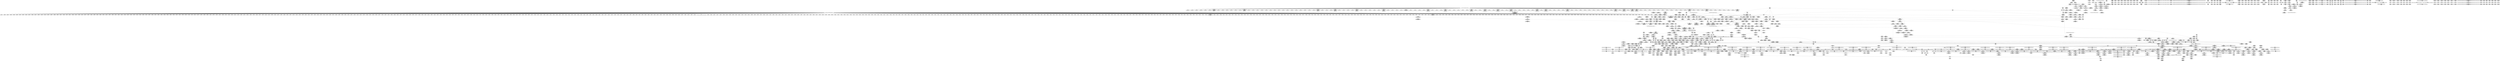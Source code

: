digraph {
	CE0x4ef57f0 [shape=record,shape=Mrecord,label="{CE0x4ef57f0|aa_cred_profile:tmp24|security/apparmor/include/context.h,100}"]
	CE0x4ed59a0 [shape=record,shape=Mrecord,label="{CE0x4ed59a0|common_perm_create:tmp37|security/apparmor/lsm.c,257|*SummSink*}"]
	CE0x4e71190 [shape=record,shape=Mrecord,label="{CE0x4e71190|common_perm_create:return|*SummSource*}"]
	CE0x4e71d20 [shape=record,shape=Mrecord,label="{CE0x4e71d20|_call_void_mcount()_#2|*SummSource*}"]
	CE0x4f27830 [shape=record,shape=Mrecord,label="{CE0x4f27830|common_perm:mask|Function::common_perm&Arg::mask::|*SummSource*}"]
	CE0x4f35d10 [shape=record,shape=Mrecord,label="{CE0x4f35d10|GLOBAL:aa_path_perm|*Constant*|*SummSink*}"]
	CE0x4ed0b50 [shape=record,shape=Mrecord,label="{CE0x4ed0b50|i64*_getelementptr_inbounds_(_5_x_i64_,_5_x_i64_*___llvm_gcov_ctr57,_i64_0,_i64_4)|*Constant*|*SummSink*}"]
	CE0x4fbd510 [shape=record,shape=Mrecord,label="{CE0x4fbd510|72:_i32,_:_CRE_840,848_}"]
	CE0x4f362c0 [shape=record,shape=Mrecord,label="{CE0x4f362c0|mediated_filesystem:and|security/apparmor/include/apparmor.h,117|*SummSink*}"]
	CE0x4f33070 [shape=record,shape=Mrecord,label="{CE0x4f33070|__aa_current_profile:tmp2|*SummSource*}"]
	CE0x4f2acb0 [shape=record,shape=Mrecord,label="{CE0x4f2acb0|GLOBAL:__aa_current_profile.__warned|Global_var:__aa_current_profile.__warned|*SummSink*}"]
	CE0x4f7c260 [shape=record,shape=Mrecord,label="{CE0x4f7c260|VOIDTB_TE:_CE_172,173_}"]
	CE0x4e5cc60 [shape=record,shape=Mrecord,label="{CE0x4e5cc60|common_perm_create:tmp14|security/apparmor/lsm.c,251|*SummSource*}"]
	CE0x4ec61c0 [shape=record,shape=Mrecord,label="{CE0x4ec61c0|104:_%struct.inode*,_:_CRE_264,272_|*MultipleSource*|*LoadInst*|security/apparmor/lsm.c,253|security/apparmor/lsm.c,253}"]
	CE0x4f69530 [shape=record,shape=Mrecord,label="{CE0x4f69530|get_current:tmp4|./arch/x86/include/asm/current.h,14}"]
	CE0x4e8e0d0 [shape=record,shape=Mrecord,label="{CE0x4e8e0d0|104:_%struct.inode*,_:_CRE_201,202_}"]
	CE0x4ed62a0 [shape=record,shape=Mrecord,label="{CE0x4ed62a0|get_current:tmp}"]
	CE0x4f19380 [shape=record,shape=Mrecord,label="{CE0x4f19380|VOIDTB_TE:_CE_214,215_}"]
	CE0x4f619c0 [shape=record,shape=Mrecord,label="{CE0x4f619c0|get_current:tmp}"]
	CE0x4e82cf0 [shape=record,shape=Mrecord,label="{CE0x4e82cf0|common_perm_create:fsuid|security/apparmor/lsm.c,251}"]
	CE0x4f50f70 [shape=record,shape=Mrecord,label="{CE0x4f50f70|__aa_current_profile:if.end|*SummSource*}"]
	CE0x4f63880 [shape=record,shape=Mrecord,label="{CE0x4f63880|__aa_current_profile:tmp19|security/apparmor/include/context.h,138}"]
	CE0x4fb67a0 [shape=record,shape=Mrecord,label="{CE0x4fb67a0|72:_i32,_:_CRE_520,528_}"]
	CE0x4fbab70 [shape=record,shape=Mrecord,label="{CE0x4fbab70|72:_i32,_:_CRE_611,612_}"]
	CE0x4f51280 [shape=record,shape=Mrecord,label="{CE0x4f51280|__aa_current_profile:if.then|*SummSource*}"]
	CE0x4e84f00 [shape=record,shape=Mrecord,label="{CE0x4e84f00|common_perm:tmp3|security/apparmor/lsm.c,169|*SummSink*}"]
	CE0x4e8b3b0 [shape=record,shape=Mrecord,label="{CE0x4e8b3b0|104:_%struct.inode*,_:_CRE_163,164_}"]
	CE0x4f13d40 [shape=record,shape=Mrecord,label="{CE0x4f13d40|72:_i32,_:_CRE_8,12_}"]
	CE0x4f38820 [shape=record,shape=Mrecord,label="{CE0x4f38820|common_perm_dir_dentry:tmp3}"]
	CE0x4f63f40 [shape=record,shape=Mrecord,label="{CE0x4f63f40|__aa_current_profile:tmp20|security/apparmor/include/context.h,138|*SummSink*}"]
	CE0x4f52620 [shape=record,shape=Mrecord,label="{CE0x4f52620|aa_cred_profile:do.body5}"]
	CE0x4f6c2c0 [shape=record,shape=Mrecord,label="{CE0x4f6c2c0|aa_cred_profile:tobool1|security/apparmor/include/context.h,100|*SummSource*}"]
	CE0x4f65d50 [shape=record,shape=Mrecord,label="{CE0x4f65d50|__aa_current_profile:call4|security/apparmor/include/context.h,138|*SummSource*}"]
	CE0x4facb40 [shape=record,shape=Mrecord,label="{CE0x4facb40|72:_i32,_:_CRE_179,180_}"]
	CE0x4fb1050 [shape=record,shape=Mrecord,label="{CE0x4fb1050|72:_i32,_:_CRE_271,272_}"]
	CE0x4e81540 [shape=record,shape=Mrecord,label="{CE0x4e81540|get_current:tmp2|*SummSink*}"]
	CE0x4e854a0 [shape=record,shape=Mrecord,label="{CE0x4e854a0|GLOBAL:__llvm_gcov_ctr57|Global_var:__llvm_gcov_ctr57|*SummSink*}"]
	CE0x4f3aa10 [shape=record,shape=Mrecord,label="{CE0x4f3aa10|common_perm_dir_dentry:tmp4|*LoadInst*|security/apparmor/lsm.c,189}"]
	CE0x4e6ce80 [shape=record,shape=Mrecord,label="{CE0x4e6ce80|common_perm_create:tmp34|security/apparmor/lsm.c,254}"]
	CE0x4faf7e0 [shape=record,shape=Mrecord,label="{CE0x4faf7e0|72:_i32,_:_CRE_248,249_}"]
	CE0x4f76840 [shape=record,shape=Mrecord,label="{CE0x4f76840|aa_cred_profile:tmp31|security/apparmor/include/context.h,100|*SummSource*}"]
	CE0x4fae6e0 [shape=record,shape=Mrecord,label="{CE0x4fae6e0|72:_i32,_:_CRE_205,206_}"]
	CE0x4fb3580 [shape=record,shape=Mrecord,label="{CE0x4fb3580|72:_i32,_:_CRE_306,307_}"]
	CE0x4f2b2d0 [shape=record,shape=Mrecord,label="{CE0x4f2b2d0|VOIDTB_TE:_CE_48,52_}"]
	CE0x4e58c40 [shape=record,shape=Mrecord,label="{CE0x4e58c40|common_perm_create:mask|Function::common_perm_create&Arg::mask::}"]
	CE0x4e7cd20 [shape=record,shape=Mrecord,label="{CE0x4e7cd20|common_perm_create:if.end|*SummSource*}"]
	CE0x4f73c20 [shape=record,shape=Mrecord,label="{CE0x4f73c20|aa_cred_profile:do.body|*SummSource*}"]
	CE0x4f13640 [shape=record,shape=Mrecord,label="{CE0x4f13640|VOIDTB_TE:_CE_317,318_}"]
	CE0x4f13a80 [shape=record,shape=Mrecord,label="{CE0x4f13a80|72:_i32,_:_CRE_2,4_}"]
	CE0x4e819e0 [shape=record,shape=Mrecord,label="{CE0x4e819e0|i64*_getelementptr_inbounds_(_2_x_i64_,_2_x_i64_*___llvm_gcov_ctr55,_i64_0,_i64_0)|*Constant*}"]
	CE0x4f13f80 [shape=record,shape=Mrecord,label="{CE0x4f13f80|72:_i32,_:_CRE_24,32_}"]
	CE0x4f38f50 [shape=record,shape=Mrecord,label="{CE0x4f38f50|_call_void_mcount()_#2|*SummSink*}"]
	CE0x4faa3f0 [shape=record,shape=Mrecord,label="{CE0x4faa3f0|72:_i32,_:_CRE_142,143_}"]
	CE0x4e8f3f0 [shape=record,shape=Mrecord,label="{CE0x4e8f3f0|get_current:tmp4|./arch/x86/include/asm/current.h,14|*SummSource*}"]
	CE0x4bde440 [shape=record,shape=Mrecord,label="{CE0x4bde440|common_perm_create:entry}"]
	CE0x4e54af0 [shape=record,shape=Mrecord,label="{CE0x4e54af0|common_perm_create:tmp1}"]
	"CONST[source:2(external),value:0(static)][purpose:{object}][SrcIdx:6]"
	CE0x4f52020 [shape=record,shape=Mrecord,label="{CE0x4f52020|i64*_getelementptr_inbounds_(_11_x_i64_,_11_x_i64_*___llvm_gcov_ctr58,_i64_0,_i64_0)|*Constant*|*SummSink*}"]
	CE0x4e69930 [shape=record,shape=Mrecord,label="{CE0x4e69930|_ret_i32_%call,_!dbg_!15472|security/apparmor/lsm.c,298|*SummSink*}"]
	CE0x4f27da0 [shape=record,shape=Mrecord,label="{CE0x4f27da0|common_perm:cond|Function::common_perm&Arg::cond::|*SummSource*}"]
	CE0x4fac0a0 [shape=record,shape=Mrecord,label="{CE0x4fac0a0|72:_i32,_:_CRE_169,170_}"]
	CE0x4fae900 [shape=record,shape=Mrecord,label="{CE0x4fae900|72:_i32,_:_CRE_207,208_}"]
	CE0x4facf80 [shape=record,shape=Mrecord,label="{CE0x4facf80|72:_i32,_:_CRE_183,184_}"]
	CE0x4f85560 [shape=record,shape=Mrecord,label="{CE0x4f85560|_call_void_mcount()_#2|*SummSource*}"]
	CE0x4ed4030 [shape=record,shape=Mrecord,label="{CE0x4ed4030|common_perm_dir_dentry:cond|Function::common_perm_dir_dentry&Arg::cond::|*SummSource*}"]
	CE0x4fb80f0 [shape=record,shape=Mrecord,label="{CE0x4fb80f0|72:_i32,_:_CRE_571,572_}"]
	CE0x4ea4140 [shape=record,shape=Mrecord,label="{CE0x4ea4140|common_perm_create:tmp17|security/apparmor/lsm.c,251|*SummSource*}"]
	CE0x4fb2480 [shape=record,shape=Mrecord,label="{CE0x4fb2480|72:_i32,_:_CRE_290,291_}"]
	CE0x4e7f5c0 [shape=record,shape=Mrecord,label="{CE0x4e7f5c0|get_current:tmp1|*SummSource*}"]
	CE0x4f12bd0 [shape=record,shape=Mrecord,label="{CE0x4f12bd0|VOIDTB_TE:_CE_307,308_}"]
	CE0x4fb4f30 [shape=record,shape=Mrecord,label="{CE0x4fb4f30|72:_i32,_:_CRE_464,472_}"]
	CE0x4e7f8e0 [shape=record,shape=Mrecord,label="{CE0x4e7f8e0|mediated_filesystem:i_sb|security/apparmor/include/apparmor.h,117|*SummSink*}"]
	CE0x4fb2e10 [shape=record,shape=Mrecord,label="{CE0x4fb2e10|72:_i32,_:_CRE_299,300_}"]
	CE0x4f6eb40 [shape=record,shape=Mrecord,label="{CE0x4f6eb40|VOIDTB_TE:_CE_186,187_}"]
	CE0x4fbb940 [shape=record,shape=Mrecord,label="{CE0x4fbb940|72:_i32,_:_CRE_624,628_}"]
	CE0x4e83120 [shape=record,shape=Mrecord,label="{CE0x4e83120|common_perm_create:tmp20|security/apparmor/lsm.c,251|*SummSource*}"]
	CE0x4e87720 [shape=record,shape=Mrecord,label="{CE0x4e87720|common_perm_create:tmp19|security/apparmor/lsm.c,251|*SummSource*}"]
	CE0x4ea4060 [shape=record,shape=Mrecord,label="{CE0x4ea4060|GLOBAL:get_current|*Constant*}"]
	CE0x4fbd2f0 [shape=record,shape=Mrecord,label="{CE0x4fbd2f0|72:_i32,_:_CRE_824,832_}"]
	CE0x4ef4040 [shape=record,shape=Mrecord,label="{CE0x4ef4040|i64*_getelementptr_inbounds_(_16_x_i64_,_16_x_i64_*___llvm_gcov_ctr46,_i64_0,_i64_9)|*Constant*}"]
	CE0x4e8a570 [shape=record,shape=Mrecord,label="{CE0x4e8a570|104:_%struct.inode*,_:_CRE_151,152_}"]
	CE0x4e77f40 [shape=record,shape=Mrecord,label="{CE0x4e77f40|i64_4|*Constant*|*SummSource*}"]
	CE0x4e797b0 [shape=record,shape=Mrecord,label="{CE0x4e797b0|common_perm_create:land.lhs.true|*SummSink*}"]
	CE0x4f352d0 [shape=record,shape=Mrecord,label="{CE0x4f352d0|common_perm:tmp8|security/apparmor/lsm.c,170|*SummSink*}"]
	CE0x4e9eb00 [shape=record,shape=Mrecord,label="{CE0x4e9eb00|common_perm_create:tmp27|*LoadInst*|security/apparmor/lsm.c,253}"]
	CE0x4e5df90 [shape=record,shape=Mrecord,label="{CE0x4e5df90|get_current:tmp|*SummSink*}"]
	CE0x4fad4d0 [shape=record,shape=Mrecord,label="{CE0x4fad4d0|72:_i32,_:_CRE_188,189_}"]
	CE0x4ef3c60 [shape=record,shape=Mrecord,label="{CE0x4ef3c60|void_(i8*,_i32,_i64)*_asm_sideeffect_1:_09ud2_0A.pushsection___bug_table,_22a_22_0A2:_09.long_1b_-_2b,_$_0:c_-_2b_0A_09.word_$_1:c_,_0_0A_09.org_2b+$_2:c_0A.popsection_,_i,i,i,_dirflag_,_fpsr_,_flags_|*SummSink*}"]
	CE0x4f35020 [shape=record,shape=Mrecord,label="{CE0x4f35020|common_perm:tmp8|security/apparmor/lsm.c,170}"]
	CE0x4f13970 [shape=record,shape=Mrecord,label="{CE0x4f13970|72:_i32,_:_CRE_0,2_}"]
	CE0x4fbd950 [shape=record,shape=Mrecord,label="{CE0x4fbd950|72:_i32,_:_CRE_865,866_}"]
	CE0x4faa940 [shape=record,shape=Mrecord,label="{CE0x4faa940|72:_i32,_:_CRE_147,148_}"]
	CE0x4fbbfd0 [shape=record,shape=Mrecord,label="{CE0x4fbbfd0|72:_i32,_:_CRE_672,680_}"]
	CE0x4f78350 [shape=record,shape=Mrecord,label="{CE0x4f78350|aa_cred_profile:tmp28|security/apparmor/include/context.h,100|*SummSource*}"]
	CE0x4f33b10 [shape=record,shape=Mrecord,label="{CE0x4f33b10|aa_cred_profile:tmp9|security/apparmor/include/context.h,100|*SummSink*}"]
	CE0x4e7c100 [shape=record,shape=Mrecord,label="{CE0x4e7c100|common_perm_create:tmp13|security/apparmor/lsm.c,251}"]
	CE0x4e54cc0 [shape=record,shape=Mrecord,label="{CE0x4e54cc0|common_perm_create:tmp1|*SummSource*}"]
	CE0x4ec3810 [shape=record,shape=Mrecord,label="{CE0x4ec3810|common_perm:call|security/apparmor/lsm.c,168}"]
	CE0x4f56810 [shape=record,shape=Mrecord,label="{CE0x4f56810|VOIDTB_TE:_CE_166,167_}"]
	CE0x4fb16b0 [shape=record,shape=Mrecord,label="{CE0x4fb16b0|72:_i32,_:_CRE_277,278_}"]
	CE0x4f633d0 [shape=record,shape=Mrecord,label="{CE0x4f633d0|aa_cred_profile:do.end8}"]
	CE0x4ef6930 [shape=record,shape=Mrecord,label="{CE0x4ef6930|void_(i8*,_i32,_i64)*_asm_sideeffect_1:_09ud2_0A.pushsection___bug_table,_22a_22_0A2:_09.long_1b_-_2b,_$_0:c_-_2b_0A_09.word_$_1:c_,_0_0A_09.org_2b+$_2:c_0A.popsection_,_i,i,i,_dirflag_,_fpsr_,_flags_}"]
	CE0x4e8bad0 [shape=record,shape=Mrecord,label="{CE0x4e8bad0|104:_%struct.inode*,_:_CRE_169,170_}"]
	CE0x4ed48c0 [shape=record,shape=Mrecord,label="{CE0x4ed48c0|_ret_i32_%call,_!dbg_!15477|security/apparmor/lsm.c,191|*SummSink*}"]
	CE0x4f142c0 [shape=record,shape=Mrecord,label="{CE0x4f142c0|72:_i32,_:_CRE_48,56_}"]
	CE0x4f4d2e0 [shape=record,shape=Mrecord,label="{CE0x4f4d2e0|i64_1|*Constant*}"]
	CE0x4e525c0 [shape=record,shape=Mrecord,label="{CE0x4e525c0|apparmor_path_symlink:dir|Function::apparmor_path_symlink&Arg::dir::|*SummSink*}"]
	CE0x4e74370 [shape=record,shape=Mrecord,label="{CE0x4e74370|common_perm:tmp7|security/apparmor/lsm.c,170|*SummSink*}"]
	CE0x4f81850 [shape=record,shape=Mrecord,label="{CE0x4f81850|i64*_getelementptr_inbounds_(_16_x_i64_,_16_x_i64_*___llvm_gcov_ctr46,_i64_0,_i64_7)|*Constant*|*SummSink*}"]
	CE0x4f2c060 [shape=record,shape=Mrecord,label="{CE0x4f2c060|COLLAPSED:_CRE:_elem_0::|security/apparmor/lsm.c,169}"]
	CE0x4f86a40 [shape=record,shape=Mrecord,label="{CE0x4f86a40|_call_void_asm_sideeffect_1:_09ud2_0A.pushsection___bug_table,_22a_22_0A2:_09.long_1b_-_2b,_$_0:c_-_2b_0A_09.word_$_1:c_,_0_0A_09.org_2b+$_2:c_0A.popsection_,_i,i,i,_dirflag_,_fpsr_,_flags_(i8*_getelementptr_inbounds_(_36_x_i8_,_36_x_i8_*_.str12,_i32_0,_i32_0),_i32_100,_i64_12)_#2,_!dbg_!15490,_!srcloc_!15493|security/apparmor/include/context.h,100}"]
	CE0x4ea44f0 [shape=record,shape=Mrecord,label="{CE0x4ea44f0|common_perm_create:tmp18|security/apparmor/lsm.c,251}"]
	CE0x4f57fb0 [shape=record,shape=Mrecord,label="{CE0x4f57fb0|aa_cred_profile:tmp8|security/apparmor/include/context.h,100|*SummSink*}"]
	CE0x4e53ec0 [shape=record,shape=Mrecord,label="{CE0x4e53ec0|get_current:entry|*SummSink*}"]
	CE0x4e5a3a0 [shape=record,shape=Mrecord,label="{CE0x4e5a3a0|i64*_getelementptr_inbounds_(_2_x_i64_,_2_x_i64_*___llvm_gcov_ctr64,_i64_0,_i64_1)|*Constant*|*SummSource*}"]
	CE0x4f67b50 [shape=record,shape=Mrecord,label="{CE0x4f67b50|aa_cred_profile:lor.end|*SummSink*}"]
	CE0x4fabf90 [shape=record,shape=Mrecord,label="{CE0x4fabf90|72:_i32,_:_CRE_168,169_}"]
	CE0x4ed5d80 [shape=record,shape=Mrecord,label="{CE0x4ed5d80|common_perm_create:tmp38|security/apparmor/lsm.c,257|*SummSource*}"]
	CE0x4e8b020 [shape=record,shape=Mrecord,label="{CE0x4e8b020|104:_%struct.inode*,_:_CRE_160,161_}"]
	CE0x4e856e0 [shape=record,shape=Mrecord,label="{CE0x4e856e0|common_perm:tmp4|security/apparmor/lsm.c,169|*SummSource*}"]
	CE0x4e61950 [shape=record,shape=Mrecord,label="{CE0x4e61950|_call_void_mcount()_#2}"]
	CE0x4ef4a90 [shape=record,shape=Mrecord,label="{CE0x4ef4a90|aa_cred_profile:tmp23|security/apparmor/include/context.h,100|*SummSource*}"]
	CE0x4e86580 [shape=record,shape=Mrecord,label="{CE0x4e86580|common_perm_create:dentry6|security/apparmor/lsm.c,253}"]
	CE0x4fc2900 [shape=record,shape=Mrecord,label="{CE0x4fc2900|72:_i32,_:_CRE_968,976_}"]
	CE0x4f289b0 [shape=record,shape=Mrecord,label="{CE0x4f289b0|common_perm:if.end|*SummSource*}"]
	CE0x4e81ee0 [shape=record,shape=Mrecord,label="{CE0x4e81ee0|i64*_getelementptr_inbounds_(_2_x_i64_,_2_x_i64_*___llvm_gcov_ctr55,_i64_0,_i64_1)|*Constant*|*SummSink*}"]
	CE0x4f29f90 [shape=record,shape=Mrecord,label="{CE0x4f29f90|i64*_getelementptr_inbounds_(_5_x_i64_,_5_x_i64_*___llvm_gcov_ctr57,_i64_0,_i64_0)|*Constant*|*SummSource*}"]
	CE0x4f55bc0 [shape=record,shape=Mrecord,label="{CE0x4f55bc0|GLOBAL:__llvm_gcov_ctr58|Global_var:__llvm_gcov_ctr58|*SummSource*}"]
	CE0x4fb5150 [shape=record,shape=Mrecord,label="{CE0x4fb5150|72:_i32,_:_CRE_473,474_}"]
	CE0x4f6a430 [shape=record,shape=Mrecord,label="{CE0x4f6a430|aa_cred_profile:tmp13|*SummSource*}"]
	CE0x4e7bc30 [shape=record,shape=Mrecord,label="{CE0x4e7bc30|i1_true|*Constant*}"]
	CE0x4f14860 [shape=record,shape=Mrecord,label="{CE0x4f14860|72:_i32,_:_CRE_88,96_}"]
	CE0x4e85860 [shape=record,shape=Mrecord,label="{CE0x4e85860|common_perm:tmp5|security/apparmor/lsm.c,169}"]
	CE0x4f6b4a0 [shape=record,shape=Mrecord,label="{CE0x4f6b4a0|aa_cred_profile:tobool1|security/apparmor/include/context.h,100}"]
	CE0x4f4fd50 [shape=record,shape=Mrecord,label="{CE0x4f4fd50|aa_cred_profile:tmp3|*SummSink*}"]
	CE0x4f26a50 [shape=record,shape=Mrecord,label="{CE0x4f26a50|GLOBAL:common_perm|*Constant*|*SummSink*}"]
	CE0x4e90570 [shape=record,shape=Mrecord,label="{CE0x4e90570|COLLAPSED:_GCMRE___llvm_gcov_ctr56_internal_global_2_x_i64_zeroinitializer:_elem_0:default:}"]
	CE0x4ef6400 [shape=record,shape=Mrecord,label="{CE0x4ef6400|i8*_getelementptr_inbounds_(_36_x_i8_,_36_x_i8_*_.str12,_i32_0,_i32_0)|*Constant*}"]
	CE0x4f54ba0 [shape=record,shape=Mrecord,label="{CE0x4f54ba0|VOIDTB_TE:_CE_154,155_}"]
	CE0x4f5fe80 [shape=record,shape=Mrecord,label="{CE0x4f5fe80|i8_1|*Constant*}"]
	CE0x4aba920 [shape=record,shape=Mrecord,label="{CE0x4aba920|apparmor_path_symlink:dir|Function::apparmor_path_symlink&Arg::dir::|*SummSource*}"]
	CE0x4ec7ea0 [shape=record,shape=Mrecord,label="{CE0x4ec7ea0|GLOBAL:mediated_filesystem|*Constant*}"]
	CE0x4f50d20 [shape=record,shape=Mrecord,label="{CE0x4f50d20|%struct.aa_profile*_null|*Constant*|*SummSink*}"]
	CE0x4ec59b0 [shape=record,shape=Mrecord,label="{CE0x4ec59b0|104:_%struct.inode*,_:_CRE_224,232_|*MultipleSource*|*LoadInst*|security/apparmor/lsm.c,253|security/apparmor/lsm.c,253}"]
	CE0x4e855d0 [shape=record,shape=Mrecord,label="{CE0x4e855d0|GLOBAL:__llvm_gcov_ctr57|Global_var:__llvm_gcov_ctr57|*SummSource*}"]
	CE0x4f33dc0 [shape=record,shape=Mrecord,label="{CE0x4f33dc0|__aa_current_profile:entry|*SummSource*}"]
	CE0x4ecd1e0 [shape=record,shape=Mrecord,label="{CE0x4ecd1e0|common_perm:error.0}"]
	CE0x4ebcad0 [shape=record,shape=Mrecord,label="{CE0x4ebcad0|__aa_current_profile:do.end}"]
	CE0x4e692b0 [shape=record,shape=Mrecord,label="{CE0x4e692b0|i64_10|*Constant*|*SummSource*}"]
	CE0x4fa9ed0 [shape=record,shape=Mrecord,label="{CE0x4fa9ed0|72:_i32,_:_CRE_137,138_}"]
	CE0x4fb1af0 [shape=record,shape=Mrecord,label="{CE0x4fb1af0|72:_i32,_:_CRE_281,282_}"]
	CE0x4ec9b50 [shape=record,shape=Mrecord,label="{CE0x4ec9b50|common_perm_create:tmp33|security/apparmor/lsm.c,254}"]
	CE0x4fc0d30 [shape=record,shape=Mrecord,label="{CE0x4fc0d30|72:_i32,_:_CRE_914,915_}"]
	CE0x4f7f2c0 [shape=record,shape=Mrecord,label="{CE0x4f7f2c0|VOIDTB_TE:_CE_96,104_}"]
	CE0x4e72550 [shape=record,shape=Mrecord,label="{CE0x4e72550|i32_0|*Constant*|*SummSource*}"]
	CE0x4f3bf80 [shape=record,shape=Mrecord,label="{CE0x4f3bf80|common_perm_dir_dentry:tmp2|*SummSink*}"]
	CE0x4f12c70 [shape=record,shape=Mrecord,label="{CE0x4f12c70|VOIDTB_TE:_CE_308,309_}"]
	CE0x4fc2490 [shape=record,shape=Mrecord,label="{CE0x4fc2490|72:_i32,_:_CRE_936,944_}"]
	CE0x4f61e20 [shape=record,shape=Mrecord,label="{CE0x4f61e20|GLOBAL:llvm.expect.i64|*Constant*}"]
	CE0x4fbe4d0 [shape=record,shape=Mrecord,label="{CE0x4fbe4d0|72:_i32,_:_CRE_876,877_}"]
	CE0x4ecda10 [shape=record,shape=Mrecord,label="{CE0x4ecda10|common_perm_create:tmp29|security/apparmor/lsm.c,253|*SummSink*}"]
	CE0x4fb8fd0 [shape=record,shape=Mrecord,label="{CE0x4fb8fd0|72:_i32,_:_CRE_585,586_}"]
	CE0x4e9e9f0 [shape=record,shape=Mrecord,label="{CE0x4e9e9f0|common_perm_create:dentry6|security/apparmor/lsm.c,253|*SummSink*}"]
	CE0x4f688c0 [shape=record,shape=Mrecord,label="{CE0x4f688c0|VOIDTB_TE:_CE_56,64_}"]
	CE0x4f865a0 [shape=record,shape=Mrecord,label="{CE0x4f865a0|aa_cred_profile:tmp21|security/apparmor/include/context.h,100}"]
	CE0x4fab820 [shape=record,shape=Mrecord,label="{CE0x4fab820|72:_i32,_:_CRE_161,162_}"]
	CE0x4f130f0 [shape=record,shape=Mrecord,label="{CE0x4f130f0|VOIDTB_TE:_CE_312,313_}"]
	CE0x4faa0c0 [shape=record,shape=Mrecord,label="{CE0x4faa0c0|72:_i32,_:_CRE_139,140_}"]
	CE0x4fc05c0 [shape=record,shape=Mrecord,label="{CE0x4fc05c0|72:_i32,_:_CRE_907,908_}"]
	CE0x4fb8750 [shape=record,shape=Mrecord,label="{CE0x4fb8750|72:_i32,_:_CRE_577,578_}"]
	CE0x4e56830 [shape=record,shape=Mrecord,label="{CE0x4e56830|common_perm_create:tmp|*SummSource*}"]
	CE0x4faf3a0 [shape=record,shape=Mrecord,label="{CE0x4faf3a0|72:_i32,_:_CRE_244,245_}"]
	CE0x4f77360 [shape=record,shape=Mrecord,label="{CE0x4f77360|aa_cred_profile:tmp27|security/apparmor/include/context.h,100}"]
	CE0x4f5a3c0 [shape=record,shape=Mrecord,label="{CE0x4f5a3c0|__aa_current_profile:tobool1|security/apparmor/include/context.h,138}"]
	CE0x4ea2720 [shape=record,shape=Mrecord,label="{CE0x4ea2720|common_perm_create:call10|security/apparmor/lsm.c,256|*SummSink*}"]
	CE0x4fb8db0 [shape=record,shape=Mrecord,label="{CE0x4fb8db0|72:_i32,_:_CRE_583,584_}"]
	CE0x4ed5690 [shape=record,shape=Mrecord,label="{CE0x4ed5690|common_perm_create:tmp37|security/apparmor/lsm.c,257|*SummSource*}"]
	CE0x4f814a0 [shape=record,shape=Mrecord,label="{CE0x4f814a0|aa_cred_profile:tmp19|security/apparmor/include/context.h,100|*SummSource*}"]
	CE0x4f31720 [shape=record,shape=Mrecord,label="{CE0x4f31720|aa_path_perm:entry|*SummSink*}"]
	CE0x4f33d30 [shape=record,shape=Mrecord,label="{CE0x4f33d30|__aa_current_profile:entry}"]
	CE0x4f4e9d0 [shape=record,shape=Mrecord,label="{CE0x4f4e9d0|aa_cred_profile:tmp10|security/apparmor/include/context.h,100|*SummSink*}"]
	CE0x4fb0280 [shape=record,shape=Mrecord,label="{CE0x4fb0280|72:_i32,_:_CRE_258,259_}"]
	CE0x4f375f0 [shape=record,shape=Mrecord,label="{CE0x4f375f0|common_perm_dir_dentry:bb|*SummSink*}"]
	CE0x4ed21e0 [shape=record,shape=Mrecord,label="{CE0x4ed21e0|__aa_current_profile:tmp9|security/apparmor/include/context.h,138}"]
	CE0x4f37d40 [shape=record,shape=Mrecord,label="{CE0x4f37d40|aa_cred_profile:lnot.ext|security/apparmor/include/context.h,100|*SummSink*}"]
	CE0x4e8aa30 [shape=record,shape=Mrecord,label="{CE0x4e8aa30|104:_%struct.inode*,_:_CRE_155,156_}"]
	CE0x4fc06d0 [shape=record,shape=Mrecord,label="{CE0x4fc06d0|72:_i32,_:_CRE_908,909_}"]
	CE0x4fb1160 [shape=record,shape=Mrecord,label="{CE0x4fb1160|72:_i32,_:_CRE_272,273_}"]
	CE0x4f7fc90 [shape=record,shape=Mrecord,label="{CE0x4f7fc90|VOIDTB_TE:_CE_92,93_}"]
	CE0x4f85970 [shape=record,shape=Mrecord,label="{CE0x4f85970|VOIDTB_TE:_CE_163,164_}"]
	CE0x4fbb3f0 [shape=record,shape=Mrecord,label="{CE0x4fbb3f0|72:_i32,_:_CRE_619,620_}"]
	CE0x4e55640 [shape=record,shape=Mrecord,label="{CE0x4e55640|apparmor_path_symlink:dentry|Function::apparmor_path_symlink&Arg::dentry::|*SummSource*}"]
	CE0x4fb5450 [shape=record,shape=Mrecord,label="{CE0x4fb5450|72:_i32,_:_CRE_476,477_}"]
	CE0x4fb4270 [shape=record,shape=Mrecord,label="{CE0x4fb4270|72:_i32,_:_CRE_360,376_}"]
	CE0x4fb59a0 [shape=record,shape=Mrecord,label="{CE0x4fb59a0|72:_i32,_:_CRE_481,482_}"]
	CE0x4f55c50 [shape=record,shape=Mrecord,label="{CE0x4f55c50|__aa_current_profile:tmp5|security/apparmor/include/context.h,138|*SummSource*}"]
	CE0x4ef40f0 [shape=record,shape=Mrecord,label="{CE0x4ef40f0|i64*_getelementptr_inbounds_(_16_x_i64_,_16_x_i64_*___llvm_gcov_ctr46,_i64_0,_i64_9)|*Constant*|*SummSource*}"]
	CE0x4e58110 [shape=record,shape=Mrecord,label="{CE0x4e58110|common_perm_create:cond|security/apparmor/lsm.c, 251|*SummSource*}"]
	CE0x4ed2b00 [shape=record,shape=Mrecord,label="{CE0x4ed2b00|common_perm_dir_dentry:dir|Function::common_perm_dir_dentry&Arg::dir::}"]
	CE0x4e70bb0 [shape=record,shape=Mrecord,label="{CE0x4e70bb0|common_perm_create:tmp5|security/apparmor/lsm.c,251|*SummSink*}"]
	CE0x4facc50 [shape=record,shape=Mrecord,label="{CE0x4facc50|72:_i32,_:_CRE_180,181_}"]
	CE0x4f299d0 [shape=record,shape=Mrecord,label="{CE0x4f299d0|_call_void_mcount()_#2|*SummSource*}"]
	CE0x4e506b0 [shape=record,shape=Mrecord,label="{CE0x4e506b0|i64*_getelementptr_inbounds_(_2_x_i64_,_2_x_i64_*___llvm_gcov_ctr64,_i64_0,_i64_0)|*Constant*}"]
	CE0x4fb49e0 [shape=record,shape=Mrecord,label="{CE0x4fb49e0|72:_i32,_:_CRE_424,432_}"]
	CE0x4fb5de0 [shape=record,shape=Mrecord,label="{CE0x4fb5de0|72:_i32,_:_CRE_485,486_}"]
	CE0x4e5a2c0 [shape=record,shape=Mrecord,label="{CE0x4e5a2c0|i64_2|*Constant*}"]
	CE0x4fba400 [shape=record,shape=Mrecord,label="{CE0x4fba400|72:_i32,_:_CRE_604,605_}"]
	CE0x4f7b160 [shape=record,shape=Mrecord,label="{CE0x4f7b160|aa_cred_profile:tmp32|security/apparmor/include/context.h,101}"]
	CE0x4fb1490 [shape=record,shape=Mrecord,label="{CE0x4fb1490|72:_i32,_:_CRE_275,276_}"]
	CE0x4f12dc0 [shape=record,shape=Mrecord,label="{CE0x4f12dc0|VOIDTB_TE:_CE_309,310_}"]
	CE0x4ebdcb0 [shape=record,shape=Mrecord,label="{CE0x4ebdcb0|mediated_filesystem:tmp3|*SummSink*}"]
	CE0x4ec4580 [shape=record,shape=Mrecord,label="{CE0x4ec4580|104:_%struct.inode*,_:_CRE_207,208_}"]
	CE0x4e8d290 [shape=record,shape=Mrecord,label="{CE0x4e8d290|104:_%struct.inode*,_:_CRE_189,190_}"]
	CE0x4e55cd0 [shape=record,shape=Mrecord,label="{CE0x4e55cd0|apparmor_path_symlink:tmp1}"]
	CE0x4e84080 [shape=record,shape=Mrecord,label="{CE0x4e84080|i64_4|*Constant*}"]
	CE0x4fbc520 [shape=record,shape=Mrecord,label="{CE0x4fbc520|72:_i32,_:_CRE_704,712_}"]
	CE0x4f81f40 [shape=record,shape=Mrecord,label="{CE0x4f81f40|aa_cred_profile:tmp19|security/apparmor/include/context.h,100|*SummSink*}"]
	CE0x4fb46b0 [shape=record,shape=Mrecord,label="{CE0x4fb46b0|72:_i32,_:_CRE_400,408_}"]
	CE0x4ec7780 [shape=record,shape=Mrecord,label="{CE0x4ec7780|104:_%struct.inode*,_:_CRE_314,315_}"]
	CE0x4e56750 [shape=record,shape=Mrecord,label="{CE0x4e56750|common_perm_create:tmp}"]
	CE0x4f879c0 [shape=record,shape=Mrecord,label="{CE0x4f879c0|i64*_getelementptr_inbounds_(_16_x_i64_,_16_x_i64_*___llvm_gcov_ctr46,_i64_0,_i64_14)|*Constant*}"]
	CE0x4f5d650 [shape=record,shape=Mrecord,label="{CE0x4f5d650|i8*_getelementptr_inbounds_(_36_x_i8_,_36_x_i8_*_.str12,_i32_0,_i32_0)|*Constant*|*SummSource*}"]
	CE0x4e5e670 [shape=record,shape=Mrecord,label="{CE0x4e5e670|common_perm_create:tmp8|security/apparmor/lsm.c,251}"]
	CE0x4f4bd40 [shape=record,shape=Mrecord,label="{CE0x4f4bd40|i64*_getelementptr_inbounds_(_11_x_i64_,_11_x_i64_*___llvm_gcov_ctr58,_i64_0,_i64_0)|*Constant*}"]
	CE0x4e54a80 [shape=record,shape=Mrecord,label="{CE0x4e54a80|i64_1|*Constant*}"]
	CE0x4e91590 [shape=record,shape=Mrecord,label="{CE0x4e91590|GLOBAL:common_perm_create.__warned|Global_var:common_perm_create.__warned|*SummSource*}"]
	CE0x4ec4910 [shape=record,shape=Mrecord,label="{CE0x4ec4910|104:_%struct.inode*,_:_CRE_210,211_}"]
	CE0x4ed2750 [shape=record,shape=Mrecord,label="{CE0x4ed2750|common_perm_dir_dentry:entry|*SummSource*}"]
	CE0x4f36a30 [shape=record,shape=Mrecord,label="{CE0x4f36a30|mediated_filesystem:tobool|security/apparmor/include/apparmor.h,117|*SummSink*}"]
	CE0x4ec5030 [shape=record,shape=Mrecord,label="{CE0x4ec5030|104:_%struct.inode*,_:_CRE_216,217_}"]
	CE0x4f12490 [shape=record,shape=Mrecord,label="{CE0x4f12490|VOIDTB_TE:_CE_272,280_}"]
	CE0x4fb2d00 [shape=record,shape=Mrecord,label="{CE0x4fb2d00|72:_i32,_:_CRE_298,299_}"]
	CE0x4e6b2f0 [shape=record,shape=Mrecord,label="{CE0x4e6b2f0|GLOBAL:lockdep_rcu_suspicious|*Constant*|*SummSource*}"]
	CE0x4f67620 [shape=record,shape=Mrecord,label="{CE0x4f67620|0:_%struct.aa_profile*,_:_CMRE_8,16_|*MultipleSource*|security/apparmor/include/context.h,99|*LoadInst*|security/apparmor/include/context.h,99|security/apparmor/include/context.h,100}"]
	CE0x4f527d0 [shape=record,shape=Mrecord,label="{CE0x4f527d0|__aa_current_profile:call|security/apparmor/include/context.h,138|*SummSource*}"]
	CE0x4e6d3c0 [shape=record,shape=Mrecord,label="{CE0x4e6d3c0|i64*_getelementptr_inbounds_(_17_x_i64_,_17_x_i64_*___llvm_gcov_ctr60,_i64_0,_i64_15)|*Constant*|*SummSource*}"]
	CE0x4f63960 [shape=record,shape=Mrecord,label="{CE0x4f63960|__aa_current_profile:tmp19|security/apparmor/include/context.h,138|*SummSink*}"]
	CE0x4f5dfc0 [shape=record,shape=Mrecord,label="{CE0x4f5dfc0|i32_138|*Constant*|*SummSource*}"]
	CE0x4f3a720 [shape=record,shape=Mrecord,label="{CE0x4f3a720|common_perm_dir_dentry:tmp4|*LoadInst*|security/apparmor/lsm.c,189|*SummSource*}"]
	CE0x4f53060 [shape=record,shape=Mrecord,label="{CE0x4f53060|__aa_current_profile:do.body|*SummSource*}"]
	CE0x4f4de40 [shape=record,shape=Mrecord,label="{CE0x4f4de40|__aa_current_profile:tmp12|security/apparmor/include/context.h,138}"]
	CE0x4f3bc70 [shape=record,shape=Mrecord,label="{CE0x4f3bc70|GLOBAL:common_perm|*Constant*}"]
	CE0x4fbcb80 [shape=record,shape=Mrecord,label="{CE0x4fbcb80|72:_i32,_:_CRE_760,768_}"]
	CE0x4faf1b0 [shape=record,shape=Mrecord,label="{CE0x4faf1b0|72:_i32,_:_CRE_242,243_}"]
	CE0x4e6e360 [shape=record,shape=Mrecord,label="{CE0x4e6e360|common_perm_create:tmp15|security/apparmor/lsm.c,251|*SummSource*}"]
	CE0x4ebde00 [shape=record,shape=Mrecord,label="{CE0x4ebde00|_call_void_mcount()_#2}"]
	CE0x4f29bf0 [shape=record,shape=Mrecord,label="{CE0x4f29bf0|common_perm:if.then|*SummSink*}"]
	CE0x4f70060 [shape=record,shape=Mrecord,label="{CE0x4f70060|aa_cred_profile:lnot2|security/apparmor/include/context.h,100}"]
	CE0x4f87800 [shape=record,shape=Mrecord,label="{CE0x4f87800|aa_cred_profile:tmp29|security/apparmor/include/context.h,100|*SummSink*}"]
	CE0x4f13750 [shape=record,shape=Mrecord,label="{CE0x4f13750|VOIDTB_TE:_CE_318,319_}"]
	CE0x4f79740 [shape=record,shape=Mrecord,label="{CE0x4f79740|aa_cred_profile:tmp34|security/apparmor/include/context.h,101|*SummSource*}"]
	CE0x4fc04b0 [shape=record,shape=Mrecord,label="{CE0x4fc04b0|72:_i32,_:_CRE_906,907_}"]
	CE0x4fbf5d0 [shape=record,shape=Mrecord,label="{CE0x4fbf5d0|72:_i32,_:_CRE_892,893_}"]
	CE0x4fb18d0 [shape=record,shape=Mrecord,label="{CE0x4fb18d0|72:_i32,_:_CRE_279,280_}"]
	CE0x4f4e0c0 [shape=record,shape=Mrecord,label="{CE0x4f4e0c0|__aa_current_profile:tmp12|security/apparmor/include/context.h,138|*SummSource*}"]
	CE0x4f28250 [shape=record,shape=Mrecord,label="{CE0x4f28250|_ret_i32_%error.0,_!dbg_!15483|security/apparmor/lsm.c,172|*SummSource*}"]
	CE0x4e92340 [shape=record,shape=Mrecord,label="{CE0x4e92340|common_perm_create:tmp2|*SummSource*}"]
	CE0x4f7b860 [shape=record,shape=Mrecord,label="{CE0x4f7b860|aa_cred_profile:tmp33|security/apparmor/include/context.h,101|*SummSource*}"]
	CE0x4fb68b0 [shape=record,shape=Mrecord,label="{CE0x4fb68b0|72:_i32,_:_CRE_528,536_}"]
	CE0x4f38100 [shape=record,shape=Mrecord,label="{CE0x4f38100|common_perm_dir_dentry:path|security/apparmor/lsm.c, 189|*SummSink*}"]
	CE0x4f5fbc0 [shape=record,shape=Mrecord,label="{CE0x4f5fbc0|__aa_current_profile:tmp16|security/apparmor/include/context.h,138|*SummSource*}"]
	CE0x4e905e0 [shape=record,shape=Mrecord,label="{CE0x4e905e0|common_perm_dir_dentry:tmp|*SummSource*}"]
	CE0x4f6c470 [shape=record,shape=Mrecord,label="{CE0x4f6c470|i1_true|*Constant*}"]
	CE0x4f521f0 [shape=record,shape=Mrecord,label="{CE0x4f521f0|__aa_current_profile:tmp}"]
	CE0x4f18f40 [shape=record,shape=Mrecord,label="{CE0x4f18f40|VOIDTB_TE:_CE_210,211_}"]
	CE0x4fbe2b0 [shape=record,shape=Mrecord,label="{CE0x4fbe2b0|72:_i32,_:_CRE_874,875_}"]
	CE0x4fb2370 [shape=record,shape=Mrecord,label="{CE0x4fb2370|72:_i32,_:_CRE_289,290_}"]
	CE0x4e53b70 [shape=record,shape=Mrecord,label="{CE0x4e53b70|apparmor_path_symlink:tmp3}"]
	CE0x4ed63b0 [shape=record,shape=Mrecord,label="{CE0x4ed63b0|get_current:bb|*SummSink*}"]
	CE0x4fb8b90 [shape=record,shape=Mrecord,label="{CE0x4fb8b90|72:_i32,_:_CRE_581,582_}"]
	CE0x4f65950 [shape=record,shape=Mrecord,label="{CE0x4f65950|__aa_current_profile:tmp21|security/apparmor/include/context.h,138|*SummSink*}"]
	CE0x4f71f40 [shape=record,shape=Mrecord,label="{CE0x4f71f40|aa_cred_profile:tobool|security/apparmor/include/context.h,100|*SummSink*}"]
	CE0x4ea1f70 [shape=record,shape=Mrecord,label="{CE0x4ea1f70|GLOBAL:common_perm_dir_dentry|*Constant*}"]
	CE0x4f71d80 [shape=record,shape=Mrecord,label="{CE0x4f71d80|aa_cred_profile:tobool|security/apparmor/include/context.h,100}"]
	CE0x4ec40c0 [shape=record,shape=Mrecord,label="{CE0x4ec40c0|104:_%struct.inode*,_:_CRE_203,204_}"]
	CE0x4f7c040 [shape=record,shape=Mrecord,label="{CE0x4f7c040|VOIDTB_TE:_CE_170,171_}"]
	CE0x4fb7cb0 [shape=record,shape=Mrecord,label="{CE0x4fb7cb0|72:_i32,_:_CRE_567,568_}"]
	CE0x4e58610 [shape=record,shape=Mrecord,label="{CE0x4e58610|GLOBAL:common_perm_create|*Constant*|*SummSource*}"]
	CE0x4f618a0 [shape=record,shape=Mrecord,label="{CE0x4f618a0|get_current:bb}"]
	CE0x4f687e0 [shape=record,shape=Mrecord,label="{CE0x4f687e0|VOIDTB_TE:_CE_24,40_}"]
	CE0x4e5fa40 [shape=record,shape=Mrecord,label="{CE0x4e5fa40|common_perm_create:op|Function::common_perm_create&Arg::op::|*SummSource*}"]
	CE0x4f6d3e0 [shape=record,shape=Mrecord,label="{CE0x4f6d3e0|VOIDTB_TE:_CE_64,72_}"]
	CE0x4f6d610 [shape=record,shape=Mrecord,label="{CE0x4f6d610|VOIDTB_TE:_CE_88,89_}"]
	CE0x4f2c9c0 [shape=record,shape=Mrecord,label="{CE0x4f2c9c0|GLOBAL:__aa_current_profile|*Constant*}"]
	CE0x4f664a0 [shape=record,shape=Mrecord,label="{CE0x4f664a0|GLOBAL:aa_cred_profile|*Constant*|*SummSource*}"]
	CE0x4e8c6b0 [shape=record,shape=Mrecord,label="{CE0x4e8c6b0|104:_%struct.inode*,_:_CRE_179,180_}"]
	CE0x4e7ca40 [shape=record,shape=Mrecord,label="{CE0x4e7ca40|common_perm_create:if.then8|*SummSource*}"]
	CE0x4e6de10 [shape=record,shape=Mrecord,label="{CE0x4e6de10|common_perm_create:tmp35|security/apparmor/lsm.c,256|*SummSink*}"]
	CE0x4f144c0 [shape=record,shape=Mrecord,label="{CE0x4f144c0|72:_i32,_:_CRE_64,72_}"]
	CE0x4e55a50 [shape=record,shape=Mrecord,label="{CE0x4e55a50|common_perm_create:call|security/apparmor/lsm.c,251}"]
	CE0x4e68900 [shape=record,shape=Mrecord,label="{CE0x4e68900|common_perm_create:uid|security/apparmor/lsm.c,251|*SummSource*}"]
	CE0x4f77f10 [shape=record,shape=Mrecord,label="{CE0x4f77f10|i64*_getelementptr_inbounds_(_16_x_i64_,_16_x_i64_*___llvm_gcov_ctr46,_i64_0,_i64_13)|*Constant*|*SummSink*}"]
	CE0x4f6bc80 [shape=record,shape=Mrecord,label="{CE0x4f6bc80|i64_0|*Constant*}"]
	CE0x4e5a250 [shape=record,shape=Mrecord,label="{CE0x4e5a250|44:_i32,_48:_i16,_128:_i8*,_:_SCMRE_4,6_|*MultipleSource*|security/apparmor/lsm.c, 251|security/apparmor/lsm.c,251}"]
	CE0x4f6c400 [shape=record,shape=Mrecord,label="{CE0x4f6c400|aa_cred_profile:tobool1|security/apparmor/include/context.h,100|*SummSink*}"]
	CE0x4e6a950 [shape=record,shape=Mrecord,label="{CE0x4e6a950|i8*_getelementptr_inbounds_(_24_x_i8_,_24_x_i8_*_.str8,_i32_0,_i32_0)|*Constant*|*SummSource*}"]
	CE0x4fc2a10 [shape=record,shape=Mrecord,label="{CE0x4fc2a10|72:_i32,_:_CRE_976,977_}"]
	CE0x4f7a830 [shape=record,shape=Mrecord,label="{CE0x4f7a830|VOIDTB_TE:_CE_198,199_}"]
	CE0x4fb8420 [shape=record,shape=Mrecord,label="{CE0x4fb8420|72:_i32,_:_CRE_574,575_}"]
	CE0x4f4dcc0 [shape=record,shape=Mrecord,label="{CE0x4f4dcc0|__aa_current_profile:tmp11|security/apparmor/include/context.h,138|*SummSink*}"]
	CE0x4f788c0 [shape=record,shape=Mrecord,label="{CE0x4f788c0|aa_cred_profile:tmp29|security/apparmor/include/context.h,100|*SummSource*}"]
	CE0x4e6a700 [shape=record,shape=Mrecord,label="{CE0x4e6a700|i8*_getelementptr_inbounds_(_24_x_i8_,_24_x_i8_*_.str8,_i32_0,_i32_0)|*Constant*}"]
	CE0x4f341c0 [shape=record,shape=Mrecord,label="{CE0x4f341c0|__aa_current_profile:tmp4|security/apparmor/include/context.h,138|*SummSource*}"]
	CE0x4fb4e20 [shape=record,shape=Mrecord,label="{CE0x4fb4e20|72:_i32,_:_CRE_456,464_}"]
	CE0x4f5b2b0 [shape=record,shape=Mrecord,label="{CE0x4f5b2b0|i64_4|*Constant*}"]
	CE0x4ec8d50 [shape=record,shape=Mrecord,label="{CE0x4ec8d50|common_perm_create:tmp30|security/apparmor/lsm.c,253|*SummSink*}"]
	CE0x4e73c00 [shape=record,shape=Mrecord,label="{CE0x4e73c00|i64*_getelementptr_inbounds_(_5_x_i64_,_5_x_i64_*___llvm_gcov_ctr57,_i64_0,_i64_3)|*Constant*|*SummSource*}"]
	CE0x4f3a1f0 [shape=record,shape=Mrecord,label="{CE0x4f3a1f0|0:_%struct.vfsmount*,_8:_%struct.dentry*,_:_SCMRE_8,16_|*MultipleSource*|security/apparmor/lsm.c, 189|security/apparmor/lsm.c,189}"]
	CE0x4fbdf80 [shape=record,shape=Mrecord,label="{CE0x4fbdf80|72:_i32,_:_CRE_871,872_}"]
	CE0x4faa1d0 [shape=record,shape=Mrecord,label="{CE0x4faa1d0|72:_i32,_:_CRE_140,141_}"]
	CE0x4ea0410 [shape=record,shape=Mrecord,label="{CE0x4ea0410|104:_%struct.inode*,_:_CRE_16,24_|*MultipleSource*|*LoadInst*|security/apparmor/lsm.c,253|security/apparmor/lsm.c,253}"]
	CE0x4e78cd0 [shape=record,shape=Mrecord,label="{CE0x4e78cd0|mediated_filesystem:entry|*SummSink*}"]
	CE0x4f32450 [shape=record,shape=Mrecord,label="{CE0x4f32450|aa_path_perm:path|Function::aa_path_perm&Arg::path::|*SummSink*}"]
	CE0x4f328d0 [shape=record,shape=Mrecord,label="{CE0x4f328d0|aa_path_perm:flags|Function::aa_path_perm&Arg::flags::|*SummSink*}"]
	CE0x4f3b940 [shape=record,shape=Mrecord,label="{CE0x4f3b940|common_perm_dir_dentry:call|security/apparmor/lsm.c,191|*SummSource*}"]
	CE0x4ed3e70 [shape=record,shape=Mrecord,label="{CE0x4ed3e70|common_perm_dir_dentry:mask|Function::common_perm_dir_dentry&Arg::mask::|*SummSink*}"]
	CE0x4f66a10 [shape=record,shape=Mrecord,label="{CE0x4f66a10|aa_cred_profile:cred|Function::aa_cred_profile&Arg::cred::|*SummSource*}"]
	CE0x4ea0580 [shape=record,shape=Mrecord,label="{CE0x4ea0580|common_perm_create:tmp28|security/apparmor/lsm.c,253|*SummSink*}"]
	CE0x4ece400 [shape=record,shape=Mrecord,label="{CE0x4ece400|GLOBAL:mediated_filesystem|*Constant*|*SummSource*}"]
	CE0x4e89c50 [shape=record,shape=Mrecord,label="{CE0x4e89c50|104:_%struct.inode*,_:_CRE_144,145_}"]
	CE0x4e8c0c0 [shape=record,shape=Mrecord,label="{CE0x4e8c0c0|104:_%struct.inode*,_:_CRE_174,175_}"]
	CE0x4fb4050 [shape=record,shape=Mrecord,label="{CE0x4fb4050|72:_i32,_:_CRE_344,352_}"]
	CE0x4e7ba90 [shape=record,shape=Mrecord,label="{CE0x4e7ba90|i64*_getelementptr_inbounds_(_17_x_i64_,_17_x_i64_*___llvm_gcov_ctr60,_i64_0,_i64_6)|*Constant*|*SummSink*}"]
	CE0x4e4b7f0 [shape=record,shape=Mrecord,label="{CE0x4e4b7f0|common_perm_create:call|security/apparmor/lsm.c,251|*SummSink*}"]
	CE0x4ed4380 [shape=record,shape=Mrecord,label="{CE0x4ed4380|common_perm_dir_dentry:cond|Function::common_perm_dir_dentry&Arg::cond::|*SummSink*}"]
	CE0x4e5dc90 [shape=record,shape=Mrecord,label="{CE0x4e5dc90|COLLAPSED:_GCMRE___llvm_gcov_ctr55_internal_global_2_x_i64_zeroinitializer:_elem_0:default:}"]
	CE0x4e57d50 [shape=record,shape=Mrecord,label="{CE0x4e57d50|common_perm_create:cond|security/apparmor/lsm.c, 251|*SummSink*}"]
	CE0x4f561a0 [shape=record,shape=Mrecord,label="{CE0x4f561a0|__aa_current_profile:do.end|*SummSink*}"]
	CE0x4f2ce90 [shape=record,shape=Mrecord,label="{CE0x4f2ce90|__aa_current_profile:tmp4|security/apparmor/include/context.h,138}"]
	CE0x4f293d0 [shape=record,shape=Mrecord,label="{CE0x4f293d0|common_perm:call|security/apparmor/lsm.c,168|*SummSource*}"]
	CE0x4f13b90 [shape=record,shape=Mrecord,label="{CE0x4f13b90|72:_i32,_:_CRE_4,8_}"]
	CE0x4ec4320 [shape=record,shape=Mrecord,label="{CE0x4ec4320|104:_%struct.inode*,_:_CRE_205,206_}"]
	CE0x4fbb2e0 [shape=record,shape=Mrecord,label="{CE0x4fbb2e0|72:_i32,_:_CRE_618,619_}"]
	CE0x4e69320 [shape=record,shape=Mrecord,label="{CE0x4e69320|common_perm_create:tobool5|security/apparmor/lsm.c,253|*SummSink*}"]
	CE0x4f62f20 [shape=record,shape=Mrecord,label="{CE0x4f62f20|i64*_getelementptr_inbounds_(_16_x_i64_,_16_x_i64_*___llvm_gcov_ctr46,_i64_0,_i64_7)|*Constant*|*SummSource*}"]
	CE0x4fbee60 [shape=record,shape=Mrecord,label="{CE0x4fbee60|72:_i32,_:_CRE_885,886_}"]
	CE0x4ef74f0 [shape=record,shape=Mrecord,label="{CE0x4ef74f0|i32_100|*Constant*|*SummSource*}"]
	CE0x4e6eef0 [shape=record,shape=Mrecord,label="{CE0x4e6eef0|i8_1|*Constant*|*SummSink*}"]
	CE0x4f79220 [shape=record,shape=Mrecord,label="{CE0x4f79220|aa_cred_profile:profile11|security/apparmor/include/context.h,101|*SummSink*}"]
	CE0x4e617b0 [shape=record,shape=Mrecord,label="{CE0x4e617b0|apparmor_path_symlink:tmp2|*SummSource*}"]
	CE0x4ebe3b0 [shape=record,shape=Mrecord,label="{CE0x4ebe3b0|_call_void_mcount()_#2|*SummSource*}"]
	CE0x4fba840 [shape=record,shape=Mrecord,label="{CE0x4fba840|72:_i32,_:_CRE_608,609_}"]
	CE0x4e925c0 [shape=record,shape=Mrecord,label="{CE0x4e925c0|common_perm_create:tmp3}"]
	CE0x4fab4f0 [shape=record,shape=Mrecord,label="{CE0x4fab4f0|72:_i32,_:_CRE_158,159_}"]
	CE0x4e861a0 [shape=record,shape=Mrecord,label="{CE0x4e861a0|common_perm_create:tmp23|security/apparmor/lsm.c,253|*SummSink*}"]
	CE0x4e72180 [shape=record,shape=Mrecord,label="{CE0x4e72180|i32_0|*Constant*}"]
	CE0x4eba320 [shape=record,shape=Mrecord,label="{CE0x4eba320|40:_%struct.super_block*,_:_CRE_40,48_|*MultipleSource*|Function::mediated_filesystem&Arg::inode::|security/apparmor/include/apparmor.h,117|security/apparmor/lsm.c,253}"]
	CE0x4e87db0 [shape=record,shape=Mrecord,label="{CE0x4e87db0|i32_4|*Constant*}"]
	CE0x4f62760 [shape=record,shape=Mrecord,label="{CE0x4f62760|GLOBAL:__llvm_gcov_ctr46|Global_var:__llvm_gcov_ctr46|*SummSink*}"]
	CE0x4e88480 [shape=record,shape=Mrecord,label="{CE0x4e88480|104:_%struct.inode*,_:_CRE_48,52_|*MultipleSource*|*LoadInst*|security/apparmor/lsm.c,253|security/apparmor/lsm.c,253}"]
	CE0x4e8c7e0 [shape=record,shape=Mrecord,label="{CE0x4e8c7e0|104:_%struct.inode*,_:_CRE_180,181_}"]
	CE0x4e8b610 [shape=record,shape=Mrecord,label="{CE0x4e8b610|104:_%struct.inode*,_:_CRE_165,166_}"]
	CE0x4f7c330 [shape=record,shape=Mrecord,label="{CE0x4f7c330|aa_cred_profile:tmp4|*LoadInst*|security/apparmor/include/context.h,99|*SummSource*}"]
	CE0x4fb6690 [shape=record,shape=Mrecord,label="{CE0x4fb6690|72:_i32,_:_CRE_512,520_}"]
	CE0x4f3bea0 [shape=record,shape=Mrecord,label="{CE0x4f3bea0|common_perm_dir_dentry:tmp2}"]
	CE0x4ec7520 [shape=record,shape=Mrecord,label="{CE0x4ec7520|104:_%struct.inode*,_:_CRE_312,313_}"]
	CE0x4f5f6b0 [shape=record,shape=Mrecord,label="{CE0x4f5f6b0|__aa_current_profile:tmp15|security/apparmor/include/context.h,138|*SummSink*}"]
	CE0x4e4c880 [shape=record,shape=Mrecord,label="{CE0x4e4c880|i64*_getelementptr_inbounds_(_2_x_i64_,_2_x_i64_*___llvm_gcov_ctr64,_i64_0,_i64_0)|*Constant*|*SummSink*}"]
	CE0x4aba740 [shape=record,shape=Mrecord,label="{CE0x4aba740|apparmor_path_symlink:dir|Function::apparmor_path_symlink&Arg::dir::}"]
	CE0x4e73640 [shape=record,shape=Mrecord,label="{CE0x4e73640|common_perm:tmp6|security/apparmor/lsm.c,169|*SummSource*}"]
	CE0x4f198d0 [shape=record,shape=Mrecord,label="{CE0x4f198d0|VOIDTB_TE:_CE_219,220_}"]
	CE0x4f72dc0 [shape=record,shape=Mrecord,label="{CE0x4f72dc0|i64*_getelementptr_inbounds_(_16_x_i64_,_16_x_i64_*___llvm_gcov_ctr46,_i64_0,_i64_8)|*Constant*|*SummSource*}"]
	CE0x4fc3150 [shape=record,shape=Mrecord,label="{CE0x4fc3150|72:_i32,_:_CRE_983,984_}"]
	CE0x4e563c0 [shape=record,shape=Mrecord,label="{CE0x4e563c0|common_perm_create:tmp10|security/apparmor/lsm.c,251}"]
	CE0x4fba2f0 [shape=record,shape=Mrecord,label="{CE0x4fba2f0|72:_i32,_:_CRE_603,604_}"]
	CE0x4e875b0 [shape=record,shape=Mrecord,label="{CE0x4e875b0|common_perm_create:tmp19|security/apparmor/lsm.c,251|*SummSink*}"]
	CE0x4e5cd70 [shape=record,shape=Mrecord,label="{CE0x4e5cd70|common_perm_create:tmp14|security/apparmor/lsm.c,251|*SummSink*}"]
	CE0x4ec72c0 [shape=record,shape=Mrecord,label="{CE0x4ec72c0|104:_%struct.inode*,_:_CRE_310,311_}"]
	CE0x4fb0e30 [shape=record,shape=Mrecord,label="{CE0x4fb0e30|72:_i32,_:_CRE_269,270_}"]
	CE0x4f7ae90 [shape=record,shape=Mrecord,label="{CE0x4f7ae90|VOIDTB_TE:_CE_204,205_}"]
	"CONST[source:0(mediator),value:2(dynamic)][purpose:{object}][SnkIdx:3]"
	CE0x4e8f020 [shape=record,shape=Mrecord,label="{CE0x4e8f020|common_perm_create:if.then|*SummSink*}"]
	CE0x4e56430 [shape=record,shape=Mrecord,label="{CE0x4e56430|common_perm_create:tmp10|security/apparmor/lsm.c,251|*SummSource*}"]
	CE0x4fbbdb0 [shape=record,shape=Mrecord,label="{CE0x4fbbdb0|72:_i32,_:_CRE_656,664_}"]
	CE0x4f143c0 [shape=record,shape=Mrecord,label="{CE0x4f143c0|72:_i32,_:_CRE_56,64_}"]
	CE0x4ecd020 [shape=record,shape=Mrecord,label="{CE0x4ecd020|i64*_getelementptr_inbounds_(_5_x_i64_,_5_x_i64_*___llvm_gcov_ctr57,_i64_0,_i64_4)|*Constant*}"]
	CE0x4fbc960 [shape=record,shape=Mrecord,label="{CE0x4fbc960|72:_i32,_:_CRE_744,752_}"]
	CE0x4e6e910 [shape=record,shape=Mrecord,label="{CE0x4e6e910|common_perm_create:tmp16|security/apparmor/lsm.c,251|*SummSource*}"]
	CE0x4f27400 [shape=record,shape=Mrecord,label="{CE0x4f27400|common_perm:path|Function::common_perm&Arg::path::|*SummSource*}"]
	CE0x4eca9e0 [shape=record,shape=Mrecord,label="{CE0x4eca9e0|i32_10|*Constant*}"]
	CE0x4e77a20 [shape=record,shape=Mrecord,label="{CE0x4e77a20|GLOBAL:__llvm_gcov_ctr58|Global_var:__llvm_gcov_ctr58}"]
	CE0x4ec4dd0 [shape=record,shape=Mrecord,label="{CE0x4ec4dd0|104:_%struct.inode*,_:_CRE_214,215_}"]
	CE0x4e882c0 [shape=record,shape=Mrecord,label="{CE0x4e882c0|104:_%struct.inode*,_:_CRE_40,48_|*MultipleSource*|*LoadInst*|security/apparmor/lsm.c,253|security/apparmor/lsm.c,253}"]
	CE0x4f50e10 [shape=record,shape=Mrecord,label="{CE0x4f50e10|%struct.aa_profile*_null|*Constant*|*SummSource*}"]
	CE0x4e70a70 [shape=record,shape=Mrecord,label="{CE0x4e70a70|common_perm_create:tmp5|security/apparmor/lsm.c,251|*SummSource*}"]
	CE0x4e91a30 [shape=record,shape=Mrecord,label="{CE0x4e91a30|common_perm_create:tobool1|security/apparmor/lsm.c,251}"]
	CE0x4fb4c00 [shape=record,shape=Mrecord,label="{CE0x4fb4c00|72:_i32,_:_CRE_440,448_}"]
	CE0x4fac920 [shape=record,shape=Mrecord,label="{CE0x4fac920|72:_i32,_:_CRE_177,178_}"]
	CE0x4f593a0 [shape=record,shape=Mrecord,label="{CE0x4f593a0|aa_cred_profile:tmp|*SummSource*}"]
	CE0x4e8b280 [shape=record,shape=Mrecord,label="{CE0x4e8b280|104:_%struct.inode*,_:_CRE_162,163_}"]
	CE0x4fb7430 [shape=record,shape=Mrecord,label="{CE0x4fb7430|72:_i32,_:_CRE_559,560_}"]
	CE0x4e58e10 [shape=record,shape=Mrecord,label="{CE0x4e58e10|common_perm_create:uid|security/apparmor/lsm.c,251}"]
	CE0x4f27ed0 [shape=record,shape=Mrecord,label="{CE0x4f27ed0|common_perm:cond|Function::common_perm&Arg::cond::|*SummSink*}"]
	CE0x4f38a00 [shape=record,shape=Mrecord,label="{CE0x4f38a00|common_perm_dir_dentry:tmp3|*SummSource*}"]
	CE0x4e8d880 [shape=record,shape=Mrecord,label="{CE0x4e8d880|104:_%struct.inode*,_:_CRE_194,195_}"]
	CE0x4f64b70 [shape=record,shape=Mrecord,label="{CE0x4f64b70|get_current:entry}"]
	CE0x4f693f0 [shape=record,shape=Mrecord,label="{CE0x4f693f0|i64*_getelementptr_inbounds_(_16_x_i64_,_16_x_i64_*___llvm_gcov_ctr46,_i64_0,_i64_0)|*Constant*|*SummSink*}"]
	CE0x4e560b0 [shape=record,shape=Mrecord,label="{CE0x4e560b0|common_perm_create:tmp9|security/apparmor/lsm.c,251|*SummSource*}"]
	CE0x4f5cfd0 [shape=record,shape=Mrecord,label="{CE0x4f5cfd0|i64*_getelementptr_inbounds_(_11_x_i64_,_11_x_i64_*___llvm_gcov_ctr58,_i64_0,_i64_8)|*Constant*|*SummSink*}"]
	CE0x4f671b0 [shape=record,shape=Mrecord,label="{CE0x4f671b0|_ret_%struct.aa_profile*_%tmp34,_!dbg_!15510|security/apparmor/include/context.h,101|*SummSink*}"]
	"CONST[source:0(mediator),value:0(static)][purpose:{operation}][SnkIdx:0]"
	CE0x4fb2150 [shape=record,shape=Mrecord,label="{CE0x4fb2150|72:_i32,_:_CRE_287,288_}"]
	CE0x4fb6000 [shape=record,shape=Mrecord,label="{CE0x4fb6000|72:_i32,_:_CRE_487,488_}"]
	CE0x4f86e60 [shape=record,shape=Mrecord,label="{CE0x4f86e60|aa_cred_profile:do.end10|*SummSink*}"]
	CE0x4f37f00 [shape=record,shape=Mrecord,label="{CE0x4f37f00|aa_cred_profile:conv|security/apparmor/include/context.h,100}"]
	CE0x57d4f50 [shape=record,shape=Mrecord,label="{CE0x57d4f50|GLOBAL:common_perm_create|*Constant*}"]
	CE0x4f4c420 [shape=record,shape=Mrecord,label="{CE0x4f4c420|__aa_current_profile:tmp1}"]
	CE0x4fae5d0 [shape=record,shape=Mrecord,label="{CE0x4fae5d0|72:_i32,_:_CRE_204,205_}"]
	CE0x4f62920 [shape=record,shape=Mrecord,label="{CE0x4f62920|GLOBAL:__llvm_gcov_ctr46|Global_var:__llvm_gcov_ctr46|*SummSource*}"]
	CE0x4e71a00 [shape=record,shape=Mrecord,label="{CE0x4e71a00|common_perm_create:land.lhs.true}"]
	CE0x4f798a0 [shape=record,shape=Mrecord,label="{CE0x4f798a0|aa_cred_profile:tmp34|security/apparmor/include/context.h,101|*SummSink*}"]
	CE0x4e78740 [shape=record,shape=Mrecord,label="{CE0x4e78740|i64_5|*Constant*|*SummSource*}"]
	CE0x4f86320 [shape=record,shape=Mrecord,label="{CE0x4f86320|aa_cred_profile:tmp20|security/apparmor/include/context.h,100|*SummSource*}"]
	CE0x4e86ad0 [shape=record,shape=Mrecord,label="{CE0x4e86ad0|common_perm_create:tmp24|security/apparmor/lsm.c,253}"]
	CE0x4fac2c0 [shape=record,shape=Mrecord,label="{CE0x4fac2c0|72:_i32,_:_CRE_171,172_}"]
	CE0x4fab930 [shape=record,shape=Mrecord,label="{CE0x4fab930|72:_i32,_:_CRE_162,163_}"]
	CE0x4e73150 [shape=record,shape=Mrecord,label="{CE0x4e73150|0:_%struct.vfsmount*,_8:_%struct.dentry*,_:_CRE_0,8_|*MultipleSource*|Function::common_perm_create&Arg::dir::|Function::apparmor_path_symlink&Arg::dir::|security/apparmor/lsm.c,253}"]
	CE0x4f85c00 [shape=record,shape=Mrecord,label="{CE0x4f85c00|aa_cred_profile:tmp14|security/apparmor/include/context.h,100|*SummSink*}"]
	CE0x4fb05b0 [shape=record,shape=Mrecord,label="{CE0x4fb05b0|72:_i32,_:_CRE_261,262_}"]
	CE0x4faec30 [shape=record,shape=Mrecord,label="{CE0x4faec30|72:_i32,_:_CRE_216,224_}"]
	CE0x4f668b0 [shape=record,shape=Mrecord,label="{CE0x4f668b0|aa_cred_profile:cred|Function::aa_cred_profile&Arg::cred::}"]
	CE0x4f4fa30 [shape=record,shape=Mrecord,label="{CE0x4f4fa30|aa_cred_profile:tmp2|*SummSource*}"]
	CE0x4e7b530 [shape=record,shape=Mrecord,label="{CE0x4e7b530|common_perm_create:tmp32|security/apparmor/lsm.c,253|*SummSink*}"]
	CE0x4faca30 [shape=record,shape=Mrecord,label="{CE0x4faca30|72:_i32,_:_CRE_178,179_}"]
	CE0x4e6b790 [shape=record,shape=Mrecord,label="{CE0x4e6b790|i32_251|*Constant*|*SummSource*}"]
	CE0x4fb3cf0 [shape=record,shape=Mrecord,label="{CE0x4fb3cf0|72:_i32,_:_CRE_320,328_}"]
	CE0x4fbeb30 [shape=record,shape=Mrecord,label="{CE0x4fbeb30|72:_i32,_:_CRE_882,883_}"]
	CE0x4ec5e20 [shape=record,shape=Mrecord,label="{CE0x4ec5e20|104:_%struct.inode*,_:_CRE_248,256_|*MultipleSource*|*LoadInst*|security/apparmor/lsm.c,253|security/apparmor/lsm.c,253}"]
	CE0x4e86fc0 [shape=record,shape=Mrecord,label="{CE0x4e86fc0|common_perm_create:cred|security/apparmor/lsm.c,251}"]
	CE0x4f6cb30 [shape=record,shape=Mrecord,label="{CE0x4f6cb30|aa_cred_profile:do.end}"]
	CE0x4e715b0 [shape=record,shape=Mrecord,label="{CE0x4e715b0|i64*_getelementptr_inbounds_(_2_x_i64_,_2_x_i64_*___llvm_gcov_ctr112,_i64_0,_i64_1)|*Constant*|*SummSource*}"]
	CE0x4e81460 [shape=record,shape=Mrecord,label="{CE0x4e81460|get_current:tmp2}"]
	CE0x4f75e90 [shape=record,shape=Mrecord,label="{CE0x4f75e90|i64*_getelementptr_inbounds_(_16_x_i64_,_16_x_i64_*___llvm_gcov_ctr46,_i64_0,_i64_14)|*Constant*|*SummSink*}"]
	CE0x4e8a310 [shape=record,shape=Mrecord,label="{CE0x4e8a310|104:_%struct.inode*,_:_CRE_149,150_}"]
	CE0x4f56920 [shape=record,shape=Mrecord,label="{CE0x4f56920|VOIDTB_TE:_CE_167,168_}"]
	CE0x4faa720 [shape=record,shape=Mrecord,label="{CE0x4faa720|72:_i32,_:_CRE_145,146_}"]
	CE0x4f88e50 [shape=record,shape=Mrecord,label="{CE0x4f88e50|i64*_getelementptr_inbounds_(_16_x_i64_,_16_x_i64_*___llvm_gcov_ctr46,_i64_0,_i64_7)|*Constant*}"]
	CE0x4e88f30 [shape=record,shape=Mrecord,label="{CE0x4e88f30|104:_%struct.inode*,_:_CRE_89,90_}"]
	CE0x4f6f9c0 [shape=record,shape=Mrecord,label="{CE0x4f6f9c0|VOIDTB_TE:_CE_192,193_}"]
	CE0x4f7c4b0 [shape=record,shape=Mrecord,label="{CE0x4f7c4b0|aa_cred_profile:tmp4|*LoadInst*|security/apparmor/include/context.h,99|*SummSink*}"]
	CE0x4e78a50 [shape=record,shape=Mrecord,label="{CE0x4e78a50|common_perm_create:tmp9|security/apparmor/lsm.c,251}"]
	CE0x4f657f0 [shape=record,shape=Mrecord,label="{CE0x4f657f0|__aa_current_profile:tmp21|security/apparmor/include/context.h,138|*SummSource*}"]
	CE0x4f882b0 [shape=record,shape=Mrecord,label="{CE0x4f882b0|VOIDTB_TE:_CE_150,151_}"]
	CE0x4e6a1e0 [shape=record,shape=Mrecord,label="{CE0x4e6a1e0|_call_void_lockdep_rcu_suspicious(i8*_getelementptr_inbounds_(_24_x_i8_,_24_x_i8_*_.str8,_i32_0,_i32_0),_i32_251,_i8*_getelementptr_inbounds_(_45_x_i8_,_45_x_i8_*_.str14,_i32_0,_i32_0))_#7,_!dbg_!15492|security/apparmor/lsm.c,251|*SummSink*}"]
	CE0x4e86480 [shape=record,shape=Mrecord,label="{CE0x4e86480|i64_11|*Constant*|*SummSink*}"]
	CE0x4e7b420 [shape=record,shape=Mrecord,label="{CE0x4e7b420|common_perm_create:tmp32|security/apparmor/lsm.c,253|*SummSource*}"]
	CE0x4faf290 [shape=record,shape=Mrecord,label="{CE0x4faf290|72:_i32,_:_CRE_243,244_}"]
	CE0x4f29dd0 [shape=record,shape=Mrecord,label="{CE0x4f29dd0|common_perm:bb|*SummSink*}"]
	CE0x4fb28c0 [shape=record,shape=Mrecord,label="{CE0x4fb28c0|72:_i32,_:_CRE_294,295_}"]
	CE0x4e9f4a0 [shape=record,shape=Mrecord,label="{CE0x4e9f4a0|i32_5|*Constant*}"]
	CE0x4ec5ff0 [shape=record,shape=Mrecord,label="{CE0x4ec5ff0|104:_%struct.inode*,_:_CRE_256,264_|*MultipleSource*|*LoadInst*|security/apparmor/lsm.c,253|security/apparmor/lsm.c,253}"]
	CE0x4fb4af0 [shape=record,shape=Mrecord,label="{CE0x4fb4af0|72:_i32,_:_CRE_432,440_}"]
	CE0x4fc18e0 [shape=record,shape=Mrecord,label="{CE0x4fc18e0|72:_i32,_:_CRE_925,926_}"]
	CE0x4f4ec50 [shape=record,shape=Mrecord,label="{CE0x4f4ec50|aa_cred_profile:tmp11|security/apparmor/include/context.h,100}"]
	CE0x4fb7540 [shape=record,shape=Mrecord,label="{CE0x4fb7540|72:_i32,_:_CRE_560,561_}"]
	CE0x4ea1c10 [shape=record,shape=Mrecord,label="{CE0x4ea1c10|get_current:entry|*SummSource*}"]
	CE0x4f73100 [shape=record,shape=Mrecord,label="{CE0x4f73100|i64*_getelementptr_inbounds_(_16_x_i64_,_16_x_i64_*___llvm_gcov_ctr46,_i64_0,_i64_8)|*Constant*|*SummSink*}"]
	CE0x4f7f1f0 [shape=record,shape=Mrecord,label="{CE0x4f7f1f0|VOIDTB_TE:_CE_95,96_}"]
	CE0x4e589e0 [shape=record,shape=Mrecord,label="{CE0x4e589e0|i32_16|*Constant*|*SummSource*}"]
	CE0x4fbb830 [shape=record,shape=Mrecord,label="{CE0x4fbb830|72:_i32,_:_CRE_623,624_}"]
	CE0x4f2c0d0 [shape=record,shape=Mrecord,label="{CE0x4f2c0d0|common_perm:mode|security/apparmor/lsm.c,169|*SummSink*}"]
	CE0x4e8fe00 [shape=record,shape=Mrecord,label="{CE0x4e8fe00|i64*_getelementptr_inbounds_(_16_x_i64_,_16_x_i64_*___llvm_gcov_ctr46,_i64_0,_i64_4)|*Constant*|*SummSink*}"]
	CE0x4ec53c0 [shape=record,shape=Mrecord,label="{CE0x4ec53c0|104:_%struct.inode*,_:_CRE_219,220_}"]
	CE0x4f7f530 [shape=record,shape=Mrecord,label="{CE0x4f7f530|VOIDTB_TE:_CE_144,145_}"]
	CE0x4fb9da0 [shape=record,shape=Mrecord,label="{CE0x4fb9da0|72:_i32,_:_CRE_598,599_}"]
	CE0x4f63e40 [shape=record,shape=Mrecord,label="{CE0x4f63e40|__aa_current_profile:tmp20|security/apparmor/include/context.h,138|*SummSource*}"]
	CE0x4f2f060 [shape=record,shape=Mrecord,label="{CE0x4f2f060|common_perm:cmp|security/apparmor/lsm.c,169}"]
	CE0x4fc03a0 [shape=record,shape=Mrecord,label="{CE0x4fc03a0|72:_i32,_:_CRE_905,906_}"]
	CE0x4f147c0 [shape=record,shape=Mrecord,label="{CE0x4f147c0|72:_i32,_:_CRE_80,88_}"]
	CE0x4fba730 [shape=record,shape=Mrecord,label="{CE0x4fba730|72:_i32,_:_CRE_607,608_}"]
	CE0x4f2b160 [shape=record,shape=Mrecord,label="{CE0x4f2b160|common_perm:tmp}"]
	CE0x4fafd30 [shape=record,shape=Mrecord,label="{CE0x4fafd30|72:_i32,_:_CRE_253,254_}"]
	CE0x4ecd9a0 [shape=record,shape=Mrecord,label="{CE0x4ecd9a0|_ret_i1_%lnot,_!dbg_!15473|security/apparmor/include/apparmor.h,117|*SummSink*}"]
	CE0x4fc1390 [shape=record,shape=Mrecord,label="{CE0x4fc1390|72:_i32,_:_CRE_920,921_}"]
	CE0x4f54f20 [shape=record,shape=Mrecord,label="{CE0x4f54f20|aa_cred_profile:lor.rhs|*SummSource*}"]
	CE0x4f29c90 [shape=record,shape=Mrecord,label="{CE0x4f29c90|common_perm:bb}"]
	CE0x4fad1a0 [shape=record,shape=Mrecord,label="{CE0x4fad1a0|72:_i32,_:_CRE_185,186_}"]
	CE0x4f7b240 [shape=record,shape=Mrecord,label="{CE0x4f7b240|aa_cred_profile:tmp32|security/apparmor/include/context.h,101|*SummSink*}"]
	CE0x4fba0d0 [shape=record,shape=Mrecord,label="{CE0x4fba0d0|72:_i32,_:_CRE_601,602_}"]
	CE0x4ecc4e0 [shape=record,shape=Mrecord,label="{CE0x4ecc4e0|GLOBAL:mediated_filesystem|*Constant*|*SummSink*}"]
	CE0x4e71dc0 [shape=record,shape=Mrecord,label="{CE0x4e71dc0|_call_void_mcount()_#2|*SummSink*}"]
	CE0x4f84c50 [shape=record,shape=Mrecord,label="{CE0x4f84c50|aa_cred_profile:tmp15|security/apparmor/include/context.h,100}"]
	CE0x4ea4da0 [shape=record,shape=Mrecord,label="{CE0x4ea4da0|GLOBAL:get_current|*Constant*|*SummSource*}"]
	CE0x4ea1360 [shape=record,shape=Mrecord,label="{CE0x4ea1360|i8*_getelementptr_inbounds_(_45_x_i8_,_45_x_i8_*_.str14,_i32_0,_i32_0)|*Constant*}"]
	CE0x4f7fbe0 [shape=record,shape=Mrecord,label="{CE0x4f7fbe0|VOIDTB_TE:_CE_91,92_}"]
	CE0x4fc3040 [shape=record,shape=Mrecord,label="{CE0x4fc3040|72:_i32,_:_CRE_982,983_}"]
	CE0x4f6f690 [shape=record,shape=Mrecord,label="{CE0x4f6f690|VOIDTB_TE:_CE_189,190_}"]
	CE0x4ec70c0 [shape=record,shape=Mrecord,label="{CE0x4ec70c0|104:_%struct.inode*,_:_CRE_308,309_}"]
	CE0x4fac1b0 [shape=record,shape=Mrecord,label="{CE0x4fac1b0|72:_i32,_:_CRE_170,171_}"]
	CE0x4e5a4a0 [shape=record,shape=Mrecord,label="{CE0x4e5a4a0|i64_1|*Constant*|*SummSink*}"]
	CE0x4e5c240 [shape=record,shape=Mrecord,label="{CE0x4e5c240|_ret_i32_%call,_!dbg_!15472|security/apparmor/lsm.c,298}"]
	CE0x4f37bc0 [shape=record,shape=Mrecord,label="{CE0x4f37bc0|aa_cred_profile:lnot.ext|security/apparmor/include/context.h,100|*SummSource*}"]
	CE0x4ed4500 [shape=record,shape=Mrecord,label="{CE0x4ed4500|_ret_i32_%call,_!dbg_!15477|security/apparmor/lsm.c,191}"]
	CE0x4e5a1e0 [shape=record,shape=Mrecord,label="{CE0x4e5a1e0|common_perm_create:uid|security/apparmor/lsm.c,251|*SummSink*}"]
	CE0x4f6f060 [shape=record,shape=Mrecord,label="{CE0x4f6f060|aa_cred_profile:security|security/apparmor/include/context.h,99|*SummSink*}"]
	CE0x4fbe090 [shape=record,shape=Mrecord,label="{CE0x4fbe090|72:_i32,_:_CRE_872,873_}"]
	CE0x4f26de0 [shape=record,shape=Mrecord,label="{CE0x4f26de0|common_perm:entry|*SummSink*}"]
	CE0x4e838b0 [shape=record,shape=Mrecord,label="{CE0x4e838b0|common_perm_create:tmp21|security/apparmor/lsm.c,251}"]
	CE0x4fc17d0 [shape=record,shape=Mrecord,label="{CE0x4fc17d0|72:_i32,_:_CRE_924,925_}"]
	CE0x4f3d7f0 [shape=record,shape=Mrecord,label="{CE0x4f3d7f0|i64_-2147483648|*Constant*|*SummSource*}"]
	CE0x4e60360 [shape=record,shape=Mrecord,label="{CE0x4e60360|common_perm_create:tmp22|*LoadInst*|security/apparmor/lsm.c,253|*SummSink*}"]
	CE0x4f11be0 [shape=record,shape=Mrecord,label="{CE0x4f11be0|VOIDTB_TE:_CE_222,223_}"]
	CE0x4eca080 [shape=record,shape=Mrecord,label="{CE0x4eca080|i64*_getelementptr_inbounds_(_17_x_i64_,_17_x_i64_*___llvm_gcov_ctr60,_i64_0,_i64_15)|*Constant*}"]
	CE0x4fbe800 [shape=record,shape=Mrecord,label="{CE0x4fbe800|72:_i32,_:_CRE_879,880_}"]
	CE0x4f5a430 [shape=record,shape=Mrecord,label="{CE0x4f5a430|__aa_current_profile:tmp8|security/apparmor/include/context.h,138|*SummSink*}"]
	CE0x4ec6590 [shape=record,shape=Mrecord,label="{CE0x4ec6590|104:_%struct.inode*,_:_CRE_280,288_|*MultipleSource*|*LoadInst*|security/apparmor/lsm.c,253|security/apparmor/lsm.c,253}"]
	"CONST[source:0(mediator),value:0(static)][purpose:{operation}][SnkIdx:4]"
	CE0x4fbad90 [shape=record,shape=Mrecord,label="{CE0x4fbad90|72:_i32,_:_CRE_613,614_}"]
	CE0x4f26410 [shape=record,shape=Mrecord,label="{CE0x4f26410|mediated_filesystem:tmp5|security/apparmor/include/apparmor.h,117|*SummSource*}"]
	CE0x4e65480 [shape=record,shape=Mrecord,label="{CE0x4e65480|common_perm_create:land.lhs.true2|*SummSink*}"]
	CE0x4e89420 [shape=record,shape=Mrecord,label="{CE0x4e89420|104:_%struct.inode*,_:_CRE_93,94_}"]
	CE0x4e849b0 [shape=record,shape=Mrecord,label="{CE0x4e849b0|common_perm_create:mnt|security/apparmor/lsm.c,253|*SummSource*}"]
	CE0x4fb7870 [shape=record,shape=Mrecord,label="{CE0x4fb7870|72:_i32,_:_CRE_563,564_}"]
	CE0x4f26cc0 [shape=record,shape=Mrecord,label="{CE0x4f26cc0|common_perm:entry|*SummSource*}"]
	CE0x4ec16f0 [shape=record,shape=Mrecord,label="{CE0x4ec16f0|mediated_filesystem:i_sb|security/apparmor/include/apparmor.h,117|*SummSource*}"]
	CE0x4fbec40 [shape=record,shape=Mrecord,label="{CE0x4fbec40|72:_i32,_:_CRE_883,884_}"]
	CE0x4e8a440 [shape=record,shape=Mrecord,label="{CE0x4e8a440|104:_%struct.inode*,_:_CRE_150,151_}"]
	CE0x4e7f3a0 [shape=record,shape=Mrecord,label="{CE0x4e7f3a0|i64*_getelementptr_inbounds_(_2_x_i64_,_2_x_i64_*___llvm_gcov_ctr55,_i64_0,_i64_0)|*Constant*|*SummSource*}"]
	CE0x4f7b740 [shape=record,shape=Mrecord,label="{CE0x4f7b740|aa_cred_profile:tmp33|security/apparmor/include/context.h,101}"]
	CE0x4f6dd50 [shape=record,shape=Mrecord,label="{CE0x4f6dd50|VOIDTB_TE:_CE_177,178_}"]
	CE0x4e5c730 [shape=record,shape=Mrecord,label="{CE0x4e5c730|apparmor_path_symlink:tmp2}"]
	CE0x4ed1600 [shape=record,shape=Mrecord,label="{CE0x4ed1600|common_perm:tmp10|security/apparmor/lsm.c,172|*SummSink*}"]
	CE0x4f65190 [shape=record,shape=Mrecord,label="{CE0x4f65190|__aa_current_profile:cred|security/apparmor/include/context.h,138|*SummSource*}"]
	CE0x4ed1ba0 [shape=record,shape=Mrecord,label="{CE0x4ed1ba0|__aa_current_profile:land.lhs.true|*SummSource*}"]
	CE0x4fc0070 [shape=record,shape=Mrecord,label="{CE0x4fc0070|72:_i32,_:_CRE_902,903_}"]
	CE0x4ef4580 [shape=record,shape=Mrecord,label="{CE0x4ef4580|aa_cred_profile:tmp22|security/apparmor/include/context.h,100}"]
	CE0x4fbdc50 [shape=record,shape=Mrecord,label="{CE0x4fbdc50|72:_i32,_:_CRE_868,869_}"]
	CE0x4f66340 [shape=record,shape=Mrecord,label="{CE0x4f66340|aa_cred_profile:entry}"]
	CE0x4f098d0 [shape=record,shape=Mrecord,label="{CE0x4f098d0|mediated_filesystem:s_flags|security/apparmor/include/apparmor.h,117|*SummSource*}"]
	CE0x4ea4810 [shape=record,shape=Mrecord,label="{CE0x4ea4810|common_perm_create:call3|security/apparmor/lsm.c,251}"]
	CE0x4f140c0 [shape=record,shape=Mrecord,label="{CE0x4f140c0|72:_i32,_:_CRE_32,40_}"]
	CE0x4e86020 [shape=record,shape=Mrecord,label="{CE0x4e86020|i64_10|*Constant*|*SummSink*}"]
	CE0x4f55020 [shape=record,shape=Mrecord,label="{CE0x4f55020|aa_cred_profile:lor.rhs|*SummSink*}"]
	CE0x4e57140 [shape=record,shape=Mrecord,label="{CE0x4e57140|apparmor_path_symlink:call|security/apparmor/lsm.c,298}"]
	CE0x4f279f0 [shape=record,shape=Mrecord,label="{CE0x4f279f0|common_perm:mask|Function::common_perm&Arg::mask::|*SummSink*}"]
	CE0x4faafa0 [shape=record,shape=Mrecord,label="{CE0x4faafa0|72:_i32,_:_CRE_153,154_}"]
	CE0x4f7fb50 [shape=record,shape=Mrecord,label="{CE0x4f7fb50|VOIDTB_TE:_CE_90,91_}"]
	CE0x4f5c100 [shape=record,shape=Mrecord,label="{CE0x4f5c100|i1_true|*Constant*}"]
	CE0x4f18d20 [shape=record,shape=Mrecord,label="{CE0x4f18d20|VOIDTB_TE:_CE_208,209_}"]
	CE0x4fab710 [shape=record,shape=Mrecord,label="{CE0x4fab710|72:_i32,_:_CRE_160,161_}"]
	CE0x4f26600 [shape=record,shape=Mrecord,label="{CE0x4f26600|mediated_filesystem:tmp5|security/apparmor/include/apparmor.h,117|*SummSink*}"]
	CE0x4f73b40 [shape=record,shape=Mrecord,label="{CE0x4f73b40|aa_cred_profile:do.body}"]
	CE0x4faab60 [shape=record,shape=Mrecord,label="{CE0x4faab60|72:_i32,_:_CRE_149,150_}"]
	"CONST[source:0(mediator),value:0(static)][purpose:{operation}][SrcIdx:5]"
	CE0x4e5b050 [shape=record,shape=Mrecord,label="{CE0x4e5b050|i64_1|*Constant*}"]
	CE0x4fc2b20 [shape=record,shape=Mrecord,label="{CE0x4fc2b20|72:_i32,_:_CRE_977,978_}"]
	CE0x4f67970 [shape=record,shape=Mrecord,label="{CE0x4f67970|aa_cred_profile:lor.end}"]
	CE0x4f77bd0 [shape=record,shape=Mrecord,label="{CE0x4f77bd0|i64*_getelementptr_inbounds_(_16_x_i64_,_16_x_i64_*___llvm_gcov_ctr46,_i64_0,_i64_13)|*Constant*|*SummSource*}"]
	CE0x4e6ad10 [shape=record,shape=Mrecord,label="{CE0x4e6ad10|i8*_getelementptr_inbounds_(_24_x_i8_,_24_x_i8_*_.str8,_i32_0,_i32_0)|*Constant*|*SummSink*}"]
	CE0x4f86050 [shape=record,shape=Mrecord,label="{CE0x4f86050|VOIDTB_TE:_CE_158,159_}"]
	CE0x4e8d160 [shape=record,shape=Mrecord,label="{CE0x4e8d160|104:_%struct.inode*,_:_CRE_188,189_}"]
	CE0x4f56d40 [shape=record,shape=Mrecord,label="{CE0x4f56d40|__aa_current_profile:tmp7|security/apparmor/include/context.h,138}"]
	CE0x4e73490 [shape=record,shape=Mrecord,label="{CE0x4e73490|common_perm:tmp6|security/apparmor/lsm.c,169}"]
	CE0x4ed3540 [shape=record,shape=Mrecord,label="{CE0x4ed3540|common_perm_dir_dentry:dentry|Function::common_perm_dir_dentry&Arg::dentry::|*SummSource*}"]
	CE0x4e8d620 [shape=record,shape=Mrecord,label="{CE0x4e8d620|104:_%struct.inode*,_:_CRE_192,193_}"]
	CE0x4e8dae0 [shape=record,shape=Mrecord,label="{CE0x4e8dae0|104:_%struct.inode*,_:_CRE_196,197_}"]
	CE0x4f64e50 [shape=record,shape=Mrecord,label="{CE0x4f64e50|_ret_%struct.task_struct*_%tmp4,_!dbg_!15471|./arch/x86/include/asm/current.h,14}"]
	CE0x4fc2d10 [shape=record,shape=Mrecord,label="{CE0x4fc2d10|72:_i32,_:_CRE_979,980_}"]
	CE0x4ec5ae0 [shape=record,shape=Mrecord,label="{CE0x4ec5ae0|104:_%struct.inode*,_:_CRE_232,240_|*MultipleSource*|*LoadInst*|security/apparmor/lsm.c,253|security/apparmor/lsm.c,253}"]
	CE0x4e83c20 [shape=record,shape=Mrecord,label="{CE0x4e83c20|i32_4|*Constant*|*SummSink*}"]
	CE0x4e830b0 [shape=record,shape=Mrecord,label="{CE0x4e830b0|common_perm_create:tmp20|security/apparmor/lsm.c,251}"]
	CE0x4f6eff0 [shape=record,shape=Mrecord,label="{CE0x4f6eff0|aa_cred_profile:tmp5|security/apparmor/include/context.h,99}"]
	CE0x4f4e4d0 [shape=record,shape=Mrecord,label="{CE0x4f4e4d0|aa_cred_profile:tmp10|security/apparmor/include/context.h,100}"]
	CE0x4e8b150 [shape=record,shape=Mrecord,label="{CE0x4e8b150|104:_%struct.inode*,_:_CRE_161,162_}"]
	CE0x4f4ee40 [shape=record,shape=Mrecord,label="{CE0x4f4ee40|__aa_current_profile:tmp9|security/apparmor/include/context.h,138|*SummSink*}"]
	CE0x4ecc8b0 [shape=record,shape=Mrecord,label="{CE0x4ecc8b0|aa_path_perm:cond|Function::aa_path_perm&Arg::cond::|*SummSource*}"]
	CE0x4f196b0 [shape=record,shape=Mrecord,label="{CE0x4f196b0|VOIDTB_TE:_CE_217,218_}"]
	CE0x4f6e5f0 [shape=record,shape=Mrecord,label="{CE0x4f6e5f0|VOIDTB_TE:_CE_181,182_}"]
	CE0x4e6db30 [shape=record,shape=Mrecord,label="{CE0x4e6db30|common_perm_create:tmp35|security/apparmor/lsm.c,256}"]
	CE0x4e89a10 [shape=record,shape=Mrecord,label="{CE0x4e89a10|104:_%struct.inode*,_:_CRE_112,144_|*MultipleSource*|*LoadInst*|security/apparmor/lsm.c,253|security/apparmor/lsm.c,253}"]
	CE0x4e8fa80 [shape=record,shape=Mrecord,label="{CE0x4e8fa80|i64*_getelementptr_inbounds_(_16_x_i64_,_16_x_i64_*___llvm_gcov_ctr46,_i64_0,_i64_4)|*Constant*|*SummSource*}"]
	CE0x4ed5620 [shape=record,shape=Mrecord,label="{CE0x4ed5620|common_perm_create:tmp37|security/apparmor/lsm.c,257}"]
	CE0x4ecae60 [shape=record,shape=Mrecord,label="{CE0x4ecae60|mediated_filesystem:tmp4|*LoadInst*|security/apparmor/include/apparmor.h,117|*SummSource*}"]
	CE0x4f31f70 [shape=record,shape=Mrecord,label="{CE0x4f31f70|aa_path_perm:profile|Function::aa_path_perm&Arg::profile::|*SummSink*}"]
	CE0x4f7cd90 [shape=record,shape=Mrecord,label="{CE0x4f7cd90|aa_cred_profile:tobool4|security/apparmor/include/context.h,100|*SummSource*}"]
	CE0x4e53cd0 [shape=record,shape=Mrecord,label="{CE0x4e53cd0|_call_void_mcount()_#2}"]
	CE0x4e79170 [shape=record,shape=Mrecord,label="{CE0x4e79170|mediated_filesystem:inode|Function::mediated_filesystem&Arg::inode::|*SummSink*}"]
	CE0x4f7e630 [shape=record,shape=Mrecord,label="{CE0x4f7e630|aa_cred_profile:tobool4|security/apparmor/include/context.h,100|*SummSink*}"]
	CE0x4e920b0 [shape=record,shape=Mrecord,label="{CE0x4e920b0|common_perm_create:tmp2}"]
	CE0x4f6f8b0 [shape=record,shape=Mrecord,label="{CE0x4f6f8b0|VOIDTB_TE:_CE_191,192_}"]
	CE0x4fb09f0 [shape=record,shape=Mrecord,label="{CE0x4fb09f0|72:_i32,_:_CRE_265,266_}"]
	CE0x4f290a0 [shape=record,shape=Mrecord,label="{CE0x4f290a0|i64*_getelementptr_inbounds_(_16_x_i64_,_16_x_i64_*___llvm_gcov_ctr46,_i64_0,_i64_4)|*Constant*}"]
	CE0x4e4b3f0 [shape=record,shape=Mrecord,label="{CE0x4e4b3f0|common_perm_dir_dentry:path|security/apparmor/lsm.c, 189|*SummSource*}"]
	CE0x4f6eec0 [shape=record,shape=Mrecord,label="{CE0x4f6eec0|aa_cred_profile:security|security/apparmor/include/context.h,99}"]
	CE0x4fbc1f0 [shape=record,shape=Mrecord,label="{CE0x4fbc1f0|72:_i32,_:_CRE_684,688_}"]
	CE0x4e6d540 [shape=record,shape=Mrecord,label="{CE0x4e6d540|i64*_getelementptr_inbounds_(_17_x_i64_,_17_x_i64_*___llvm_gcov_ctr60,_i64_0,_i64_15)|*Constant*|*SummSink*}"]
	CE0x4fada20 [shape=record,shape=Mrecord,label="{CE0x4fada20|72:_i32,_:_CRE_193,194_}"]
	CE0x4ef7220 [shape=record,shape=Mrecord,label="{CE0x4ef7220|i32_100|*Constant*}"]
	CE0x4f86760 [shape=record,shape=Mrecord,label="{CE0x4f86760|aa_cred_profile:tmp21|security/apparmor/include/context.h,100|*SummSource*}"]
	CE0x4e892f0 [shape=record,shape=Mrecord,label="{CE0x4e892f0|104:_%struct.inode*,_:_CRE_92,93_}"]
	CE0x4f59090 [shape=record,shape=Mrecord,label="{CE0x4f59090|__aa_current_profile:tmp13|security/apparmor/include/context.h,138|*SummSink*}"]
	CE0x4fc1b00 [shape=record,shape=Mrecord,label="{CE0x4fc1b00|72:_i32,_:_CRE_927,928_}"]
	CE0x4e8e4d0 [shape=record,shape=Mrecord,label="{CE0x4e8e4d0|_call_void_mcount()_#2}"]
	CE0x4f27690 [shape=record,shape=Mrecord,label="{CE0x4f27690|common_perm:mask|Function::common_perm&Arg::mask::}"]
	CE0x4ea3920 [shape=record,shape=Mrecord,label="{CE0x4ea3920|i64*_getelementptr_inbounds_(_17_x_i64_,_17_x_i64_*___llvm_gcov_ctr60,_i64_0,_i64_9)|*Constant*|*SummSource*}"]
	CE0x4f325c0 [shape=record,shape=Mrecord,label="{CE0x4f325c0|aa_path_perm:flags|Function::aa_path_perm&Arg::flags::}"]
	CE0x4e798c0 [shape=record,shape=Mrecord,label="{CE0x4e798c0|common_perm_create:bb}"]
	CE0x4f59eb0 [shape=record,shape=Mrecord,label="{CE0x4f59eb0|aa_cred_profile:if.then}"]
	CE0x4f6ec50 [shape=record,shape=Mrecord,label="{CE0x4f6ec50|VOIDTB_TE:_CE_187,188_}"]
	CE0x4faa2e0 [shape=record,shape=Mrecord,label="{CE0x4faa2e0|72:_i32,_:_CRE_141,142_}"]
	CE0x4f5f640 [shape=record,shape=Mrecord,label="{CE0x4f5f640|__aa_current_profile:tmp15|security/apparmor/include/context.h,138|*SummSource*}"]
	CE0x4fc26b0 [shape=record,shape=Mrecord,label="{CE0x4fc26b0|72:_i32,_:_CRE_952,960_}"]
	CE0x4ed6a10 [shape=record,shape=Mrecord,label="{CE0x4ed6a10|i64*_getelementptr_inbounds_(_2_x_i64_,_2_x_i64_*___llvm_gcov_ctr112,_i64_0,_i64_1)|*Constant*}"]
	CE0x4f5f1f0 [shape=record,shape=Mrecord,label="{CE0x4f5f1f0|__aa_current_profile:tmp18|security/apparmor/include/context.h,138}"]
	CE0x4e567c0 [shape=record,shape=Mrecord,label="{CE0x4e567c0|COLLAPSED:_GCMRE___llvm_gcov_ctr60_internal_global_17_x_i64_zeroinitializer:_elem_0:default:}"]
	CE0x4f54520 [shape=record,shape=Mrecord,label="{CE0x4f54520|VOIDTB_TE:_CE_148,149_}"]
	CE0x4fbc410 [shape=record,shape=Mrecord,label="{CE0x4fbc410|72:_i32,_:_CRE_696,704_}"]
	CE0x4fb2bf0 [shape=record,shape=Mrecord,label="{CE0x4fb2bf0|72:_i32,_:_CRE_297,298_}"]
	CE0x4fbbec0 [shape=record,shape=Mrecord,label="{CE0x4fbbec0|72:_i32,_:_CRE_664,672_}"]
	CE0x4ece050 [shape=record,shape=Mrecord,label="{CE0x4ece050|_ret_i1_%lnot,_!dbg_!15473|security/apparmor/include/apparmor.h,117}"]
	CE0x4e59580 [shape=record,shape=Mrecord,label="{CE0x4e59580|_ret_i32_%retval.0,_!dbg_!15515|security/apparmor/lsm.c,257}"]
	CE0x4e8b4e0 [shape=record,shape=Mrecord,label="{CE0x4e8b4e0|104:_%struct.inode*,_:_CRE_164,165_}"]
	CE0x4f4d100 [shape=record,shape=Mrecord,label="{CE0x4f4d100|%struct.task_struct*_(%struct.task_struct**)*_asm_movq_%gs:$_1:P_,$0_,_r,im,_dirflag_,_fpsr_,_flags_}"]
	CE0x4f61b90 [shape=record,shape=Mrecord,label="{CE0x4f61b90|i64_1|*Constant*}"]
	CE0x4e6f820 [shape=record,shape=Mrecord,label="{CE0x4e6f820|common_perm_create:tmp6|security/apparmor/lsm.c,251|*SummSource*}"]
	CE0x4e77040 [shape=record,shape=Mrecord,label="{CE0x4e77040|i64*_getelementptr_inbounds_(_17_x_i64_,_17_x_i64_*___llvm_gcov_ctr60,_i64_0,_i64_0)|*Constant*|*SummSource*}"]
	CE0x4e6d0b0 [shape=record,shape=Mrecord,label="{CE0x4e6d0b0|common_perm_create:tmp34|security/apparmor/lsm.c,254|*SummSink*}"]
	CE0x4f84ad0 [shape=record,shape=Mrecord,label="{CE0x4f84ad0|i64_6|*Constant*|*SummSource*}"]
	CE0x4ef5d50 [shape=record,shape=Mrecord,label="{CE0x4ef5d50|aa_cred_profile:tmp25|security/apparmor/include/context.h,100|*SummSource*}"]
	CE0x4e80ec0 [shape=record,shape=Mrecord,label="{CE0x4e80ec0|common_perm_dir_dentry:tmp1}"]
	CE0x4e69860 [shape=record,shape=Mrecord,label="{CE0x4e69860|_ret_i32_%call,_!dbg_!15472|security/apparmor/lsm.c,298|*SummSource*}"]
	CE0x4e718f0 [shape=record,shape=Mrecord,label="{CE0x4e718f0|common_perm_create:do.body|*SummSink*}"]
	CE0x4e7af30 [shape=record,shape=Mrecord,label="{CE0x4e7af30|common_perm_create:tmp12|security/apparmor/lsm.c,251|*SummSource*}"]
	CE0x4f2d1c0 [shape=record,shape=Mrecord,label="{CE0x4f2d1c0|i32_11|*Constant*|*SummSource*}"]
	CE0x4f351a0 [shape=record,shape=Mrecord,label="{CE0x4f351a0|common_perm:tmp8|security/apparmor/lsm.c,170|*SummSource*}"]
	CE0x4f35b90 [shape=record,shape=Mrecord,label="{CE0x4f35b90|GLOBAL:aa_path_perm|*Constant*|*SummSource*}"]
	CE0x4f80b90 [shape=record,shape=Mrecord,label="{CE0x4f80b90|aa_cred_profile:do.body6}"]
	CE0x4fbd400 [shape=record,shape=Mrecord,label="{CE0x4fbd400|72:_i32,_:_CRE_832,840_}"]
	CE0x4f6d0c0 [shape=record,shape=Mrecord,label="{CE0x4f6d0c0|aa_cred_profile:tmp12|security/apparmor/include/context.h,100}"]
	CE0x4fbfa10 [shape=record,shape=Mrecord,label="{CE0x4fbfa10|72:_i32,_:_CRE_896,897_}"]
	CE0x4e8cf00 [shape=record,shape=Mrecord,label="{CE0x4e8cf00|104:_%struct.inode*,_:_CRE_186,187_}"]
	CE0x4e8a7d0 [shape=record,shape=Mrecord,label="{CE0x4e8a7d0|104:_%struct.inode*,_:_CRE_153,154_}"]
	CE0x4ec8500 [shape=record,shape=Mrecord,label="{CE0x4ec8500|i64_13|*Constant*|*SummSink*}"]
	CE0x4ebe180 [shape=record,shape=Mrecord,label="{CE0x4ebe180|i64*_getelementptr_inbounds_(_2_x_i64_,_2_x_i64_*___llvm_gcov_ctr112,_i64_0,_i64_0)|*Constant*|*SummSource*}"]
	CE0x4f3a790 [shape=record,shape=Mrecord,label="{CE0x4f3a790|common_perm_dir_dentry:mnt1|security/apparmor/lsm.c,189|*SummSink*}"]
	CE0x4f2f3b0 [shape=record,shape=Mrecord,label="{CE0x4f2f3b0|aa_cred_profile:tmp11|security/apparmor/include/context.h,100|*SummSink*}"]
	CE0x4e70f30 [shape=record,shape=Mrecord,label="{CE0x4e70f30|GLOBAL:current_task|Global_var:current_task|*SummSink*}"]
	CE0x4fc0c20 [shape=record,shape=Mrecord,label="{CE0x4fc0c20|72:_i32,_:_CRE_913,914_}"]
	CE0x4fb3140 [shape=record,shape=Mrecord,label="{CE0x4fb3140|72:_i32,_:_CRE_302,303_}"]
	CE0x4f68a20 [shape=record,shape=Mrecord,label="{CE0x4f68a20|%struct.aa_profile*_null|*Constant*}"]
	CE0x4f6e4a0 [shape=record,shape=Mrecord,label="{CE0x4f6e4a0|VOIDTB_TE:_CE_180,181_}"]
	CE0x4fc2380 [shape=record,shape=Mrecord,label="{CE0x4fc2380|72:_i32,_:_CRE_935,936_}"]
	CE0x4e7b1b0 [shape=record,shape=Mrecord,label="{CE0x4e7b1b0|common_perm_create:tmp32|security/apparmor/lsm.c,253}"]
	CE0x4ea38b0 [shape=record,shape=Mrecord,label="{CE0x4ea38b0|i64*_getelementptr_inbounds_(_17_x_i64_,_17_x_i64_*___llvm_gcov_ctr60,_i64_0,_i64_9)|*Constant*}"]
	CE0x4f5a230 [shape=record,shape=Mrecord,label="{CE0x4f5a230|0:_i8,_:_GCMR___aa_current_profile.__warned_internal_global_i8_0,_section_.data.unlikely_,_align_1:_elem_0:default:}"]
	CE0x4ec7fd0 [shape=record,shape=Mrecord,label="{CE0x4ec7fd0|common_perm_create:tmp28|security/apparmor/lsm.c,253}"]
	CE0x4ec5c10 [shape=record,shape=Mrecord,label="{CE0x4ec5c10|104:_%struct.inode*,_:_CRE_240,248_|*MultipleSource*|*LoadInst*|security/apparmor/lsm.c,253|security/apparmor/lsm.c,253}"]
	CE0x4f5b5c0 [shape=record,shape=Mrecord,label="{CE0x4f5b5c0|GLOBAL:__llvm_gcov_ctr46|Global_var:__llvm_gcov_ctr46}"]
	CE0x4f2aa40 [shape=record,shape=Mrecord,label="{CE0x4f2aa40|_ret_%struct.aa_profile*_%call4,_!dbg_!15494|security/apparmor/include/context.h,138|*SummSink*}"]
	CE0x4e8e370 [shape=record,shape=Mrecord,label="{CE0x4e8e370|get_current:tmp3|*SummSource*}"]
	CE0x4f4ffe0 [shape=record,shape=Mrecord,label="{CE0x4f4ffe0|__aa_current_profile:tmp6|security/apparmor/include/context.h,138|*SummSource*}"]
	CE0x4fac5f0 [shape=record,shape=Mrecord,label="{CE0x4fac5f0|72:_i32,_:_CRE_174,175_}"]
	CE0x4ec83c0 [shape=record,shape=Mrecord,label="{CE0x4ec83c0|i64_13|*Constant*}"]
	CE0x4e87ca0 [shape=record,shape=Mrecord,label="{CE0x4e87ca0|common_perm_create:fsuid|security/apparmor/lsm.c,251|*SummSink*}"]
	CE0x4ef5e70 [shape=record,shape=Mrecord,label="{CE0x4ef5e70|aa_cred_profile:tmp25|security/apparmor/include/context.h,100|*SummSink*}"]
	CE0x4ecc5f0 [shape=record,shape=Mrecord,label="{CE0x4ecc5f0|mediated_filesystem:entry}"]
	CE0x4e8d030 [shape=record,shape=Mrecord,label="{CE0x4e8d030|104:_%struct.inode*,_:_CRE_187,188_}"]
	CE0x4e5ea30 [shape=record,shape=Mrecord,label="{CE0x4e5ea30|common_perm_create:tmp8|security/apparmor/lsm.c,251|*SummSource*}"]
	CE0x4e79a40 [shape=record,shape=Mrecord,label="{CE0x4e79a40|common_perm_create:bb|*SummSource*}"]
	CE0x4f638f0 [shape=record,shape=Mrecord,label="{CE0x4f638f0|__aa_current_profile:tmp19|security/apparmor/include/context.h,138|*SummSource*}"]
	CE0x4f76260 [shape=record,shape=Mrecord,label="{CE0x4f76260|aa_cred_profile:tmp30|security/apparmor/include/context.h,100}"]
	CE0x4f64fb0 [shape=record,shape=Mrecord,label="{CE0x4f64fb0|__aa_current_profile:cred|security/apparmor/include/context.h,138}"]
	CE0x4e9d1d0 [shape=record,shape=Mrecord,label="{CE0x4e9d1d0|i64_2|*Constant*}"]
	CE0x4fa9ba0 [shape=record,shape=Mrecord,label="{CE0x4fa9ba0|72:_i32,_:_CRE_120,128_}"]
	CE0x4fb9740 [shape=record,shape=Mrecord,label="{CE0x4fb9740|72:_i32,_:_CRE_592,593_}"]
	CE0x4e58030 [shape=record,shape=Mrecord,label="{CE0x4e58030|i64*_getelementptr_inbounds_(_17_x_i64_,_17_x_i64_*___llvm_gcov_ctr60,_i64_0,_i64_1)|*Constant*}"]
	CE0x4e4c200 [shape=record,shape=Mrecord,label="{CE0x4e4c200|apparmor_path_symlink:tmp|*SummSource*}"]
	CE0x4face70 [shape=record,shape=Mrecord,label="{CE0x4face70|72:_i32,_:_CRE_182,183_}"]
	CE0x4fb9630 [shape=record,shape=Mrecord,label="{CE0x4fb9630|72:_i32,_:_CRE_591,592_}"]
	CE0x4ec5750 [shape=record,shape=Mrecord,label="{CE0x4ec5750|104:_%struct.inode*,_:_CRE_222,223_}"]
	CE0x4e86e40 [shape=record,shape=Mrecord,label="{CE0x4e86e40|common_perm_create:cred|security/apparmor/lsm.c,251|*SummSink*}"]
	CE0x4f5a4d0 [shape=record,shape=Mrecord,label="{CE0x4f5a4d0|get_current:tmp3}"]
	CE0x4faac70 [shape=record,shape=Mrecord,label="{CE0x4faac70|72:_i32,_:_CRE_150,151_}"]
	CE0x4f2d350 [shape=record,shape=Mrecord,label="{CE0x4f2d350|common_perm:mode|security/apparmor/lsm.c,169}"]
	CE0x4f4be90 [shape=record,shape=Mrecord,label="{CE0x4f4be90|i64*_getelementptr_inbounds_(_11_x_i64_,_11_x_i64_*___llvm_gcov_ctr58,_i64_0,_i64_0)|*Constant*|*SummSource*}"]
	CE0x4fbafb0 [shape=record,shape=Mrecord,label="{CE0x4fbafb0|72:_i32,_:_CRE_615,616_}"]
	CE0x4e8bf90 [shape=record,shape=Mrecord,label="{CE0x4e8bf90|104:_%struct.inode*,_:_CRE_173,174_}"]
	CE0x4f4b550 [shape=record,shape=Mrecord,label="{CE0x4f4b550|aa_cred_profile:if.then|*SummSink*}"]
	CE0x4f522d0 [shape=record,shape=Mrecord,label="{CE0x4f522d0|__aa_current_profile:tmp|*SummSource*}"]
	CE0x4fad3c0 [shape=record,shape=Mrecord,label="{CE0x4fad3c0|72:_i32,_:_CRE_187,188_}"]
	CE0x4f28ec0 [shape=record,shape=Mrecord,label="{CE0x4f28ec0|common_perm:tmp|*SummSink*}"]
	CE0x4e90500 [shape=record,shape=Mrecord,label="{CE0x4e90500|common_perm_dir_dentry:tmp}"]
	CE0x4e6dba0 [shape=record,shape=Mrecord,label="{CE0x4e6dba0|common_perm_create:tmp35|security/apparmor/lsm.c,256|*SummSource*}"]
	CE0x4e50720 [shape=record,shape=Mrecord,label="{CE0x4e50720|i64*_getelementptr_inbounds_(_2_x_i64_,_2_x_i64_*___llvm_gcov_ctr64,_i64_0,_i64_0)|*Constant*|*SummSource*}"]
	CE0x4fb4490 [shape=record,shape=Mrecord,label="{CE0x4fb4490|72:_i32,_:_CRE_384,388_}"]
	CE0x4ec7c40 [shape=record,shape=Mrecord,label="{CE0x4ec7c40|104:_%struct.inode*,_:_CRE_318,319_}"]
	CE0x4f56bc0 [shape=record,shape=Mrecord,label="{CE0x4f56bc0|__aa_current_profile:tmp6|security/apparmor/include/context.h,138|*SummSink*}"]
	CE0x4ea1a10 [shape=record,shape=Mrecord,label="{CE0x4ea1a10|get_current:entry}"]
	CE0x4fad6f0 [shape=record,shape=Mrecord,label="{CE0x4fad6f0|72:_i32,_:_CRE_190,191_}"]
	CE0x4ec7650 [shape=record,shape=Mrecord,label="{CE0x4ec7650|104:_%struct.inode*,_:_CRE_313,314_}"]
	CE0x4fb6470 [shape=record,shape=Mrecord,label="{CE0x4fb6470|72:_i32,_:_CRE_504,508_}"]
	CE0x4fa9dc0 [shape=record,shape=Mrecord,label="{CE0x4fa9dc0|72:_i32,_:_CRE_136,137_}"]
	CE0x4fb6be0 [shape=record,shape=Mrecord,label="{CE0x4fb6be0|72:_i32,_:_CRE_544,552_}"]
	CE0x4ece150 [shape=record,shape=Mrecord,label="{CE0x4ece150|common_perm_create:call7|security/apparmor/lsm.c,253}"]
	CE0x4e80e30 [shape=record,shape=Mrecord,label="{CE0x4e80e30|common_perm_dir_dentry:tmp|*SummSink*}"]
	CE0x4f32a70 [shape=record,shape=Mrecord,label="{CE0x4f32a70|aa_path_perm:request|Function::aa_path_perm&Arg::request::}"]
	CE0x4e8ff70 [shape=record,shape=Mrecord,label="{CE0x4e8ff70|common_perm_create:lor.lhs.false}"]
	CE0x4f13200 [shape=record,shape=Mrecord,label="{CE0x4f13200|VOIDTB_TE:_CE_313,314_}"]
	CE0x4f6f7a0 [shape=record,shape=Mrecord,label="{CE0x4f6f7a0|VOIDTB_TE:_CE_190,191_}"]
	CE0x4f37430 [shape=record,shape=Mrecord,label="{CE0x4f37430|common_perm_dir_dentry:bb|*SummSource*}"]
	CE0x4f5e9b0 [shape=record,shape=Mrecord,label="{CE0x4f5e9b0|i64*_getelementptr_inbounds_(_11_x_i64_,_11_x_i64_*___llvm_gcov_ctr58,_i64_0,_i64_9)|*Constant*|*SummSource*}"]
	CE0x4f2af60 [shape=record,shape=Mrecord,label="{CE0x4f2af60|i64*_getelementptr_inbounds_(_5_x_i64_,_5_x_i64_*___llvm_gcov_ctr57,_i64_0,_i64_0)|*Constant*|*SummSink*}"]
	CE0x4bde550 [shape=record,shape=Mrecord,label="{CE0x4bde550|i32_9|*Constant*|*SummSource*}"]
	CE0x4ed1a70 [shape=record,shape=Mrecord,label="{CE0x4ed1a70|__aa_current_profile:land.lhs.true}"]
	CE0x4faef90 [shape=record,shape=Mrecord,label="{CE0x4faef90|72:_i32,_:_CRE_240,241_}"]
	CE0x4ed05b0 [shape=record,shape=Mrecord,label="{CE0x4ed05b0|common_perm:error.0|*SummSource*}"]
	CE0x4f2bf00 [shape=record,shape=Mrecord,label="{CE0x4f2bf00|common_perm:mode|security/apparmor/lsm.c,169|*SummSource*}"]
	CE0x4fbde70 [shape=record,shape=Mrecord,label="{CE0x4fbde70|72:_i32,_:_CRE_870,871_}"]
	CE0x4ebcf50 [shape=record,shape=Mrecord,label="{CE0x4ebcf50|__aa_current_profile:tmp1|*SummSink*}"]
	CE0x4ec47e0 [shape=record,shape=Mrecord,label="{CE0x4ec47e0|104:_%struct.inode*,_:_CRE_209,210_}"]
	CE0x4fbd620 [shape=record,shape=Mrecord,label="{CE0x4fbd620|72:_i32,_:_CRE_848,856_}"]
	CE0x4fb5ef0 [shape=record,shape=Mrecord,label="{CE0x4fb5ef0|72:_i32,_:_CRE_486,487_}"]
	CE0x4f7bf30 [shape=record,shape=Mrecord,label="{CE0x4f7bf30|VOIDTB_TE:_CE_169,170_}"]
	CE0x4f32130 [shape=record,shape=Mrecord,label="{CE0x4f32130|aa_path_perm:path|Function::aa_path_perm&Arg::path::}"]
	CE0x4fad910 [shape=record,shape=Mrecord,label="{CE0x4fad910|72:_i32,_:_CRE_192,193_}"]
	CE0x4e55100 [shape=record,shape=Mrecord,label="{CE0x4e55100|i32_1|*Constant*|*SummSource*}"]
	CE0x4f7f620 [shape=record,shape=Mrecord,label="{CE0x4f7f620|aa_cred_profile:tmp16|security/apparmor/include/context.h,100|*SummSink*}"]
	CE0x4f66c20 [shape=record,shape=Mrecord,label="{CE0x4f66c20|aa_cred_profile:cred|Function::aa_cred_profile&Arg::cred::|*SummSink*}"]
	CE0x4f4d090 [shape=record,shape=Mrecord,label="{CE0x4f4d090|aa_cred_profile:do.cond|*SummSink*}"]
	CE0x4f4c490 [shape=record,shape=Mrecord,label="{CE0x4f4c490|__aa_current_profile:tmp1|*SummSource*}"]
	CE0x4ef4bb0 [shape=record,shape=Mrecord,label="{CE0x4ef4bb0|aa_cred_profile:tmp23|security/apparmor/include/context.h,100|*SummSink*}"]
	CE0x4fc2160 [shape=record,shape=Mrecord,label="{CE0x4fc2160|72:_i32,_:_CRE_933,934_}"]
	CE0x4f64600 [shape=record,shape=Mrecord,label="{CE0x4f64600|__aa_current_profile:call3|security/apparmor/include/context.h,138|*SummSink*}"]
	CE0x4e725f0 [shape=record,shape=Mrecord,label="{CE0x4e725f0|i32_0|*Constant*|*SummSink*}"]
	CE0x4f67dd0 [shape=record,shape=Mrecord,label="{CE0x4f67dd0|aa_cred_profile:tmp5|security/apparmor/include/context.h,99|*SummSource*}"]
	CE0x4ea25a0 [shape=record,shape=Mrecord,label="{CE0x4ea25a0|common_perm_create:call10|security/apparmor/lsm.c,256}"]
	CE0x4f35e40 [shape=record,shape=Mrecord,label="{CE0x4f35e40|aa_path_perm:entry}"]
	CE0x4f66060 [shape=record,shape=Mrecord,label="{CE0x4f66060|GLOBAL:aa_cred_profile|*Constant*}"]
	CE0x4fabb50 [shape=record,shape=Mrecord,label="{CE0x4fabb50|72:_i32,_:_CRE_164,165_}"]
	CE0x4fb37a0 [shape=record,shape=Mrecord,label="{CE0x4fb37a0|72:_i32,_:_CRE_308,309_}"]
	CE0x4fbf3b0 [shape=record,shape=Mrecord,label="{CE0x4fbf3b0|72:_i32,_:_CRE_890,891_}"]
	CE0x4bb0550 [shape=record,shape=Mrecord,label="{CE0x4bb0550|apparmor_path_symlink:call|security/apparmor/lsm.c,298|*SummSink*}"]
	CE0x4fb0170 [shape=record,shape=Mrecord,label="{CE0x4fb0170|72:_i32,_:_CRE_257,258_}"]
	CE0x4f6da20 [shape=record,shape=Mrecord,label="{CE0x4f6da20|VOIDTB_TE:_CE_174,175_}"]
	CE0x4f6d540 [shape=record,shape=Mrecord,label="{CE0x4f6d540|VOIDTB_TE:_CE_80,88_}"]
	CE0x4e6ea70 [shape=record,shape=Mrecord,label="{CE0x4e6ea70|common_perm_create:tmp16|security/apparmor/lsm.c,251|*SummSink*}"]
	CE0x4ef58d0 [shape=record,shape=Mrecord,label="{CE0x4ef58d0|aa_cred_profile:tmp24|security/apparmor/include/context.h,100|*SummSink*}"]
	CE0x4ec7d70 [shape=record,shape=Mrecord,label="{CE0x4ec7d70|104:_%struct.inode*,_:_CRE_319,320_}"]
	CE0x4fbb610 [shape=record,shape=Mrecord,label="{CE0x4fbb610|72:_i32,_:_CRE_621,622_}"]
	CE0x4f83270 [shape=record,shape=Mrecord,label="{CE0x4f83270|i64_5|*Constant*}"]
	CE0x4fc14a0 [shape=record,shape=Mrecord,label="{CE0x4fc14a0|72:_i32,_:_CRE_921,922_}"]
	CE0x4fb5040 [shape=record,shape=Mrecord,label="{CE0x4fb5040|72:_i32,_:_CRE_472,473_}"]
	CE0x4f26940 [shape=record,shape=Mrecord,label="{CE0x4f26940|GLOBAL:common_perm|*Constant*|*SummSource*}"]
	CE0x4e923b0 [shape=record,shape=Mrecord,label="{CE0x4e923b0|common_perm_create:tmp2|*SummSink*}"]
	CE0x4e78300 [shape=record,shape=Mrecord,label="{CE0x4e78300|i64_4|*Constant*|*SummSink*}"]
	CE0x4ec3f90 [shape=record,shape=Mrecord,label="{CE0x4ec3f90|104:_%struct.inode*,_:_CRE_202,203_}"]
	CE0x4e52730 [shape=record,shape=Mrecord,label="{CE0x4e52730|common_perm_create:dir|Function::common_perm_create&Arg::dir::}"]
	CE0x4f4ae70 [shape=record,shape=Mrecord,label="{CE0x4f4ae70|i64*_getelementptr_inbounds_(_11_x_i64_,_11_x_i64_*___llvm_gcov_ctr58,_i64_0,_i64_6)|*Constant*}"]
	CE0x4faba40 [shape=record,shape=Mrecord,label="{CE0x4faba40|72:_i32,_:_CRE_163,164_}"]
	CE0x4e69220 [shape=record,shape=Mrecord,label="{CE0x4e69220|%struct.vfsmount*_null|*Constant*|*SummSink*}"]
	CE0x4f816c0 [shape=record,shape=Mrecord,label="{CE0x4f816c0|aa_cred_profile:do.end8|*SummSink*}"]
	CE0x4e901c0 [shape=record,shape=Mrecord,label="{CE0x4e901c0|common_perm_create:if.then}"]
	CE0x4f86ca0 [shape=record,shape=Mrecord,label="{CE0x4f86ca0|aa_cred_profile:do.end10}"]
	CE0x4ea20f0 [shape=record,shape=Mrecord,label="{CE0x4ea20f0|common_perm_create:tmp36|security/apparmor/lsm.c,256|*SummSource*}"]
	CE0x4e5cf10 [shape=record,shape=Mrecord,label="{CE0x4e5cf10|i1_true|*Constant*|*SummSource*}"]
	CE0x4e56b60 [shape=record,shape=Mrecord,label="{CE0x4e56b60|apparmor_path_symlink:tmp3|*SummSource*}"]
	CE0x4f29d30 [shape=record,shape=Mrecord,label="{CE0x4f29d30|common_perm:bb|*SummSource*}"]
	CE0x4e89e20 [shape=record,shape=Mrecord,label="{CE0x4e89e20|104:_%struct.inode*,_:_CRE_145,146_}"]
	CE0x4e83280 [shape=record,shape=Mrecord,label="{CE0x4e83280|common_perm_create:tmp20|security/apparmor/lsm.c,251|*SummSink*}"]
	CE0x4e7cbf0 [shape=record,shape=Mrecord,label="{CE0x4e7cbf0|common_perm_create:if.end}"]
	CE0x4e866a0 [shape=record,shape=Mrecord,label="{CE0x4e866a0|common_perm_create:tmp23|security/apparmor/lsm.c,253}"]
	CE0x4e8cdd0 [shape=record,shape=Mrecord,label="{CE0x4e8cdd0|104:_%struct.inode*,_:_CRE_185,186_}"]
	CE0x4e61cd0 [shape=record,shape=Mrecord,label="{CE0x4e61cd0|apparmor_path_symlink:bb|*SummSource*}"]
	CE0x4f59da0 [shape=record,shape=Mrecord,label="{CE0x4f59da0|aa_cred_profile:do.body5|*SummSink*}"]
	CE0x4ea4c00 [shape=record,shape=Mrecord,label="{CE0x4ea4c00|common_perm_create:call3|security/apparmor/lsm.c,251|*SummSink*}"]
	CE0x4fbea20 [shape=record,shape=Mrecord,label="{CE0x4fbea20|72:_i32,_:_CRE_881,882_}"]
	CE0x4f54440 [shape=record,shape=Mrecord,label="{CE0x4f54440|VOIDTB_TE:_CE_147,148_}"]
	CE0x4faee80 [shape=record,shape=Mrecord,label="{CE0x4faee80|72:_i32,_:_CRE_232,236_}"]
	CE0x4f78a70 [shape=record,shape=Mrecord,label="{CE0x4f78a70|i64*_getelementptr_inbounds_(_16_x_i64_,_16_x_i64_*___llvm_gcov_ctr46,_i64_0,_i64_15)|*Constant*|*SummSource*}"]
	CE0x4f36d90 [shape=record,shape=Mrecord,label="{CE0x4f36d90|mediated_filesystem:lnot|security/apparmor/include/apparmor.h,117|*SummSource*}"]
	CE0x4f3bf10 [shape=record,shape=Mrecord,label="{CE0x4f3bf10|common_perm_dir_dentry:tmp2|*SummSource*}"]
	CE0x4fafa00 [shape=record,shape=Mrecord,label="{CE0x4fafa00|72:_i32,_:_CRE_250,251_}"]
	CE0x4e4c190 [shape=record,shape=Mrecord,label="{CE0x4e4c190|apparmor_path_symlink:tmp}"]
	CE0x4f6ee50 [shape=record,shape=Mrecord,label="{CE0x4f6ee50|i32_0|*Constant*}"]
	CE0x4ed0e20 [shape=record,shape=Mrecord,label="{CE0x4ed0e20|common_perm:tmp9|security/apparmor/lsm.c,172}"]
	CE0x4f26e70 [shape=record,shape=Mrecord,label="{CE0x4f26e70|common_perm:op|Function::common_perm&Arg::op::}"]
	CE0x4e87430 [shape=record,shape=Mrecord,label="{CE0x4e87430|common_perm_create:tmp19|security/apparmor/lsm.c,251}"]
	CE0x4fafb10 [shape=record,shape=Mrecord,label="{CE0x4fafb10|72:_i32,_:_CRE_251,252_}"]
	CE0x4fc27f0 [shape=record,shape=Mrecord,label="{CE0x4fc27f0|72:_i32,_:_CRE_960,968_}"]
	CE0x4f2eac0 [shape=record,shape=Mrecord,label="{CE0x4f2eac0|common_perm:tmp2|security/apparmor/lsm.c,169}"]
	CE0x4f4bc40 [shape=record,shape=Mrecord,label="{CE0x4f4bc40|__aa_current_profile:if.then|*SummSink*}"]
	CE0x4fb1270 [shape=record,shape=Mrecord,label="{CE0x4fb1270|72:_i32,_:_CRE_273,274_}"]
	CE0x4ef45f0 [shape=record,shape=Mrecord,label="{CE0x4ef45f0|aa_cred_profile:tmp22|security/apparmor/include/context.h,100|*SummSource*}"]
	CE0x4f29470 [shape=record,shape=Mrecord,label="{CE0x4f29470|common_perm:call|security/apparmor/lsm.c,168|*SummSink*}"]
	CE0x4f2ab50 [shape=record,shape=Mrecord,label="{CE0x4f2ab50|GLOBAL:__aa_current_profile.__warned|Global_var:__aa_current_profile.__warned|*SummSource*}"]
	CE0x4f66840 [shape=record,shape=Mrecord,label="{CE0x4f66840|aa_cred_profile:entry|*SummSink*}"]
	CE0x4e88bc0 [shape=record,shape=Mrecord,label="{CE0x4e88bc0|104:_%struct.inode*,_:_CRE_80,88_|*MultipleSource*|*LoadInst*|security/apparmor/lsm.c,253|security/apparmor/lsm.c,253}"]
	CE0x4e8ac90 [shape=record,shape=Mrecord,label="{CE0x4e8ac90|104:_%struct.inode*,_:_CRE_157,158_}"]
	CE0x4ec3d20 [shape=record,shape=Mrecord,label="{CE0x4ec3d20|i64*_getelementptr_inbounds_(_2_x_i64_,_2_x_i64_*___llvm_gcov_ctr56,_i64_0,_i64_0)|*Constant*|*SummSource*}"]
	CE0x4ec11a0 [shape=record,shape=Mrecord,label="{CE0x4ec11a0|common_perm:if.then|*SummSource*}"]
	CE0x4f7a4c0 [shape=record,shape=Mrecord,label="{CE0x4f7a4c0|VOIDTB_TE:_CE_195,196_}"]
	CE0x4fb6580 [shape=record,shape=Mrecord,label="{CE0x4fb6580|72:_i32,_:_CRE_508,512_}"]
	CE0x4fc2f30 [shape=record,shape=Mrecord,label="{CE0x4fc2f30|72:_i32,_:_CRE_981,982_}"]
	CE0x4ed0f00 [shape=record,shape=Mrecord,label="{CE0x4ed0f00|common_perm:tmp9|security/apparmor/lsm.c,172|*SummSink*}"]
	CE0x4f35550 [shape=record,shape=Mrecord,label="{CE0x4f35550|common_perm:call1|security/apparmor/lsm.c,170}"]
	CE0x4ece320 [shape=record,shape=Mrecord,label="{CE0x4ece320|common_perm_create:call7|security/apparmor/lsm.c,253|*SummSink*}"]
	CE0x4ebdff0 [shape=record,shape=Mrecord,label="{CE0x4ebdff0|get_current:tmp|*SummSource*}"]
	CE0x4fc19f0 [shape=record,shape=Mrecord,label="{CE0x4fc19f0|72:_i32,_:_CRE_926,927_}"]
	CE0x4f36890 [shape=record,shape=Mrecord,label="{CE0x4f36890|i1_true|*Constant*}"]
	CE0x4f5f080 [shape=record,shape=Mrecord,label="{CE0x4f5f080|__aa_current_profile:tmp17|security/apparmor/include/context.h,138|*SummSink*}"]
	CE0x4fb2ae0 [shape=record,shape=Mrecord,label="{CE0x4fb2ae0|72:_i32,_:_CRE_296,297_}"]
	CE0x4fb8530 [shape=record,shape=Mrecord,label="{CE0x4fb8530|72:_i32,_:_CRE_575,576_}"]
	CE0x4e786a0 [shape=record,shape=Mrecord,label="{CE0x4e786a0|i64_5|*Constant*}"]
	CE0x4f68850 [shape=record,shape=Mrecord,label="{CE0x4f68850|VOIDTB_TE:_CE_40,48_}"]
	CE0x4ece1c0 [shape=record,shape=Mrecord,label="{CE0x4ece1c0|common_perm_create:call7|security/apparmor/lsm.c,253|*SummSource*}"]
	CE0x4e847e0 [shape=record,shape=Mrecord,label="{CE0x4e847e0|common_perm_create:tmp22|*LoadInst*|security/apparmor/lsm.c,253}"]
	CE0x4fb9eb0 [shape=record,shape=Mrecord,label="{CE0x4fb9eb0|72:_i32,_:_CRE_599,600_}"]
	CE0x4fadc40 [shape=record,shape=Mrecord,label="{CE0x4fadc40|72:_i32,_:_CRE_195,196_}"]
	CE0x4fabe80 [shape=record,shape=Mrecord,label="{CE0x4fabe80|72:_i32,_:_CRE_167,168_}"]
	CE0x4f7ad80 [shape=record,shape=Mrecord,label="{CE0x4f7ad80|VOIDTB_TE:_CE_203,204_}"]
	CE0x4f4ea40 [shape=record,shape=Mrecord,label="{CE0x4f4ea40|aa_cred_profile:tmp10|security/apparmor/include/context.h,100|*SummSource*}"]
	CE0x4f4fb90 [shape=record,shape=Mrecord,label="{CE0x4f4fb90|aa_cred_profile:tmp3}"]
	CE0x4f72760 [shape=record,shape=Mrecord,label="{CE0x4f72760|aa_cred_profile:lnot.ext|security/apparmor/include/context.h,100}"]
	CE0x4e65550 [shape=record,shape=Mrecord,label="{CE0x4e65550|common_perm_create:do.end|*SummSource*}"]
	CE0x4ed5bb0 [shape=record,shape=Mrecord,label="{CE0x4ed5bb0|get_current:bb}"]
	CE0x4f76b20 [shape=record,shape=Mrecord,label="{CE0x4f76b20|i64*_getelementptr_inbounds_(_16_x_i64_,_16_x_i64_*___llvm_gcov_ctr46,_i64_0,_i64_15)|*Constant*}"]
	CE0x4f18c10 [shape=record,shape=Mrecord,label="{CE0x4f18c10|VOIDTB_TE:_CE_207,208_}"]
	CE0x4e59ca0 [shape=record,shape=Mrecord,label="{CE0x4e59ca0|common_perm_create:dentry|Function::common_perm_create&Arg::dentry::|*SummSink*}"]
	CE0x4f5ce10 [shape=record,shape=Mrecord,label="{CE0x4f5ce10|i64*_getelementptr_inbounds_(_11_x_i64_,_11_x_i64_*___llvm_gcov_ctr58,_i64_0,_i64_8)|*Constant*|*SummSource*}"]
	CE0x4f82aa0 [shape=record,shape=Mrecord,label="{CE0x4f82aa0|i32_22|*Constant*|*SummSource*}"]
	CE0x4faf6d0 [shape=record,shape=Mrecord,label="{CE0x4faf6d0|72:_i32,_:_CRE_247,248_}"]
	CE0x4f5aaa0 [shape=record,shape=Mrecord,label="{CE0x4f5aaa0|aa_cred_profile:conv|security/apparmor/include/context.h,100|*SummSink*}"]
	CE0x4e8f100 [shape=record,shape=Mrecord,label="{CE0x4e8f100|common_perm_create:do.body|*SummSource*}"]
	CE0x4e778c0 [shape=record,shape=Mrecord,label="{CE0x4e778c0|__aa_current_profile:tmp5|security/apparmor/include/context.h,138}"]
	CE0x4fc0a00 [shape=record,shape=Mrecord,label="{CE0x4fc0a00|72:_i32,_:_CRE_911,912_}"]
	CE0x4e7feb0 [shape=record,shape=Mrecord,label="{CE0x4e7feb0|mediated_filesystem:tmp4|*LoadInst*|security/apparmor/include/apparmor.h,117|*SummSink*}"]
	CE0x4f36c00 [shape=record,shape=Mrecord,label="{CE0x4f36c00|mediated_filesystem:lnot|security/apparmor/include/apparmor.h,117}"]
	CE0x4fbc630 [shape=record,shape=Mrecord,label="{CE0x4fbc630|72:_i32,_:_CRE_712,728_}"]
	CE0x4ed3880 [shape=record,shape=Mrecord,label="{CE0x4ed3880|common_perm_dir_dentry:dentry|Function::common_perm_dir_dentry&Arg::dentry::|*SummSink*}"]
	CE0x4fad090 [shape=record,shape=Mrecord,label="{CE0x4fad090|72:_i32,_:_CRE_184,185_}"]
	CE0x4fb6ad0 [shape=record,shape=Mrecord,label="{CE0x4fb6ad0|72:_i32,_:_CRE_540,544_}"]
	CE0x4f65eb0 [shape=record,shape=Mrecord,label="{CE0x4f65eb0|__aa_current_profile:call4|security/apparmor/include/context.h,138|*SummSink*}"]
	CE0x4ebd460 [shape=record,shape=Mrecord,label="{CE0x4ebd460|i64*_getelementptr_inbounds_(_2_x_i64_,_2_x_i64_*___llvm_gcov_ctr55,_i64_0,_i64_1)|*Constant*|*SummSource*}"]
	CE0x4ea0350 [shape=record,shape=Mrecord,label="{CE0x4ea0350|104:_%struct.inode*,_:_CRE_8,12_|*MultipleSource*|*LoadInst*|security/apparmor/lsm.c,253|security/apparmor/lsm.c,253}"]
	CE0x4e59400 [shape=record,shape=Mrecord,label="{CE0x4e59400|common_perm_create:mode|Function::common_perm_create&Arg::mode::}"]
	CE0x4fac3d0 [shape=record,shape=Mrecord,label="{CE0x4fac3d0|72:_i32,_:_CRE_172,173_}"]
	CE0x4fb0060 [shape=record,shape=Mrecord,label="{CE0x4fb0060|72:_i32,_:_CRE_256,257_}"]
	CE0x4e90a00 [shape=record,shape=Mrecord,label="{CE0x4e90a00|i64_0|*Constant*|*SummSink*}"]
	CE0x4f3d360 [shape=record,shape=Mrecord,label="{CE0x4f3d360|i32_1|*Constant*}"]
	CE0x4f7eb70 [shape=record,shape=Mrecord,label="{CE0x4f7eb70|aa_cred_profile:tmp16|security/apparmor/include/context.h,100}"]
	CE0x4e8fe90 [shape=record,shape=Mrecord,label="{CE0x4e8fe90|common_perm_create:do.end|*SummSink*}"]
	CE0x4fb7650 [shape=record,shape=Mrecord,label="{CE0x4fb7650|72:_i32,_:_CRE_561,562_}"]
	CE0x4fb3f40 [shape=record,shape=Mrecord,label="{CE0x4fb3f40|72:_i32,_:_CRE_336,344_}"]
	CE0x4f677a0 [shape=record,shape=Mrecord,label="{CE0x4f677a0|0:_%struct.aa_profile*,_:_CMRE_16,24_|*MultipleSource*|security/apparmor/include/context.h,99|*LoadInst*|security/apparmor/include/context.h,99|security/apparmor/include/context.h,100}"]
	CE0x4fb9300 [shape=record,shape=Mrecord,label="{CE0x4fb9300|72:_i32,_:_CRE_588,589_}"]
	CE0x4e89100 [shape=record,shape=Mrecord,label="{CE0x4e89100|104:_%struct.inode*,_:_CRE_90,91_}"]
	CE0x4ef4660 [shape=record,shape=Mrecord,label="{CE0x4ef4660|aa_cred_profile:tmp22|security/apparmor/include/context.h,100|*SummSink*}"]
	CE0x4f19490 [shape=record,shape=Mrecord,label="{CE0x4f19490|VOIDTB_TE:_CE_215,216_}"]
	CE0x4f27560 [shape=record,shape=Mrecord,label="{CE0x4f27560|common_perm:path|Function::common_perm&Arg::path::|*SummSink*}"]
	CE0x4fb26a0 [shape=record,shape=Mrecord,label="{CE0x4fb26a0|72:_i32,_:_CRE_292,293_}"]
	CE0x4f12ed0 [shape=record,shape=Mrecord,label="{CE0x4f12ed0|VOIDTB_TE:_CE_310,311_}"]
	CE0x4f519d0 [shape=record,shape=Mrecord,label="{CE0x4f519d0|__aa_current_profile:tobool|security/apparmor/include/context.h,138|*SummSink*}"]
	CE0x4f53c20 [shape=record,shape=Mrecord,label="{CE0x4f53c20|aa_cred_profile:tmp1}"]
	CE0x4e8f670 [shape=record,shape=Mrecord,label="{CE0x4e8f670|common_perm_create:if.end|*SummSink*}"]
	CE0x4f51c20 [shape=record,shape=Mrecord,label="{CE0x4f51c20|aa_cred_profile:profile|security/apparmor/include/context.h,100|*SummSink*}"]
	CE0x4faea10 [shape=record,shape=Mrecord,label="{CE0x4faea10|72:_i32,_:_CRE_208,210_}"]
	CE0x4ec8b80 [shape=record,shape=Mrecord,label="{CE0x4ec8b80|common_perm_create:tmp30|security/apparmor/lsm.c,253}"]
	CE0x4f790a0 [shape=record,shape=Mrecord,label="{CE0x4f790a0|aa_cred_profile:profile11|security/apparmor/include/context.h,101|*SummSource*}"]
	CE0x4ea4560 [shape=record,shape=Mrecord,label="{CE0x4ea4560|common_perm_create:tmp18|security/apparmor/lsm.c,251|*SummSource*}"]
	CE0x4f50770 [shape=record,shape=Mrecord,label="{CE0x4f50770|__aa_current_profile:call|security/apparmor/include/context.h,138}"]
	CE0x4ec6390 [shape=record,shape=Mrecord,label="{CE0x4ec6390|104:_%struct.inode*,_:_CRE_272,280_|*MultipleSource*|*LoadInst*|security/apparmor/lsm.c,253|security/apparmor/lsm.c,253}"]
	CE0x4fb04a0 [shape=record,shape=Mrecord,label="{CE0x4fb04a0|72:_i32,_:_CRE_260,261_}"]
	CE0x4ea4af0 [shape=record,shape=Mrecord,label="{CE0x4ea4af0|common_perm_create:call3|security/apparmor/lsm.c,251|*SummSource*}"]
	CE0x4e72f70 [shape=record,shape=Mrecord,label="{CE0x4e72f70|aa_cred_profile:profile|security/apparmor/include/context.h,100|*SummSource*}"]
	CE0x4f097f0 [shape=record,shape=Mrecord,label="{CE0x4f097f0|mediated_filesystem:s_flags|security/apparmor/include/apparmor.h,117}"]
	CE0x4f370d0 [shape=record,shape=Mrecord,label="{CE0x4f370d0|mediated_filesystem:lnot|security/apparmor/include/apparmor.h,117|*SummSink*}"]
	CE0x4f85b60 [shape=record,shape=Mrecord,label="{CE0x4f85b60|aa_cred_profile:tmp14|security/apparmor/include/context.h,100|*SummSource*}"]
	CE0x4ea2c70 [shape=record,shape=Mrecord,label="{CE0x4ea2c70|GLOBAL:common_perm_dir_dentry|*Constant*|*SummSink*}"]
	CE0x4faf0a0 [shape=record,shape=Mrecord,label="{CE0x4faf0a0|72:_i32,_:_CRE_241,242_}"]
	CE0x4fbcc90 [shape=record,shape=Mrecord,label="{CE0x4fbcc90|72:_i32,_:_CRE_768,776_}"]
	CE0x4fab2d0 [shape=record,shape=Mrecord,label="{CE0x4fab2d0|72:_i32,_:_CRE_156,157_}"]
	CE0x4e528a0 [shape=record,shape=Mrecord,label="{CE0x4e528a0|common_perm_create:dir|Function::common_perm_create&Arg::dir::|*SummSink*}"]
	CE0x4ea0740 [shape=record,shape=Mrecord,label="{CE0x4ea0740|104:_%struct.inode*,_:_CRE_24,40_|*MultipleSource*|*LoadInst*|security/apparmor/lsm.c,253|security/apparmor/lsm.c,253}"]
	CE0x4fb91f0 [shape=record,shape=Mrecord,label="{CE0x4fb91f0|72:_i32,_:_CRE_587,588_}"]
	CE0x4ec6cd0 [shape=record,shape=Mrecord,label="{CE0x4ec6cd0|104:_%struct.inode*,_:_CRE_305,306_}"]
	CE0x4ec9bc0 [shape=record,shape=Mrecord,label="{CE0x4ec9bc0|common_perm_create:tmp33|security/apparmor/lsm.c,254|*SummSource*}"]
	CE0x4f7ee30 [shape=record,shape=Mrecord,label="{CE0x4f7ee30|aa_cred_profile:tmp16|security/apparmor/include/context.h,100|*SummSource*}"]
	CE0x4f56700 [shape=record,shape=Mrecord,label="{CE0x4f56700|VOIDTB_TE:_CE_165,166_}"]
	CE0x4fb6e00 [shape=record,shape=Mrecord,label="{CE0x4fb6e00|72:_i32,_:_CRE_553,554_}"]
	CE0x4f5be40 [shape=record,shape=Mrecord,label="{CE0x4f5be40|__aa_current_profile:tmp14|security/apparmor/include/context.h,138|*SummSource*}"]
	CE0x4f197c0 [shape=record,shape=Mrecord,label="{CE0x4f197c0|VOIDTB_TE:_CE_218,219_}"]
	CE0x4e57790 [shape=record,shape=Mrecord,label="{CE0x4e57790|common_perm_create:tmp4|security/apparmor/lsm.c,251}"]
	CE0x4f6fad0 [shape=record,shape=Mrecord,label="{CE0x4f6fad0|VOIDTB_TE:_CE_193,194_}"]
	CE0x4f125a0 [shape=record,shape=Mrecord,label="{CE0x4f125a0|VOIDTB_TE:_CE_280,288_}"]
	CE0x4f12130 [shape=record,shape=Mrecord,label="{CE0x4f12130|VOIDTB_TE:_CE_248,256_}"]
	CE0x4f33000 [shape=record,shape=Mrecord,label="{CE0x4f33000|__aa_current_profile:tmp2}"]
	CE0x4f7ab60 [shape=record,shape=Mrecord,label="{CE0x4f7ab60|VOIDTB_TE:_CE_201,202_}"]
	CE0x4f195a0 [shape=record,shape=Mrecord,label="{CE0x4f195a0|VOIDTB_TE:_CE_216,217_}"]
	CE0x4fb8ca0 [shape=record,shape=Mrecord,label="{CE0x4fb8ca0|72:_i32,_:_CRE_582,583_}"]
	CE0x4e70db0 [shape=record,shape=Mrecord,label="{CE0x4e70db0|GLOBAL:current_task|Global_var:current_task|*SummSource*}"]
	CE0x4f76340 [shape=record,shape=Mrecord,label="{CE0x4f76340|aa_cred_profile:tmp30|security/apparmor/include/context.h,100|*SummSink*}"]
	CE0x4e90990 [shape=record,shape=Mrecord,label="{CE0x4e90990|i64_0|*Constant*|*SummSource*}"]
	CE0x4f4d250 [shape=record,shape=Mrecord,label="{CE0x4f4d250|__aa_current_profile:tmp|*SummSink*}"]
	CE0x4f59020 [shape=record,shape=Mrecord,label="{CE0x4f59020|__aa_current_profile:tmp13|security/apparmor/include/context.h,138|*SummSource*}"]
	CE0x4e5e880 [shape=record,shape=Mrecord,label="{CE0x4e5e880|common_perm_create:tmp8|security/apparmor/lsm.c,251|*SummSink*}"]
	CE0x4fbaa60 [shape=record,shape=Mrecord,label="{CE0x4fbaa60|72:_i32,_:_CRE_610,611_}"]
	CE0x4f74ac0 [shape=record,shape=Mrecord,label="{CE0x4f74ac0|i64*_getelementptr_inbounds_(_16_x_i64_,_16_x_i64_*___llvm_gcov_ctr46,_i64_0,_i64_12)|*Constant*|*SummSink*}"]
	CE0x4f54330 [shape=record,shape=Mrecord,label="{CE0x4f54330|VOIDTB_TE:_CE_146,147_}"]
	"CONST[source:0(mediator),value:2(dynamic)][purpose:{subject}][SnkIdx:1]"
	CE0x4e6cf40 [shape=record,shape=Mrecord,label="{CE0x4e6cf40|common_perm_create:tmp34|security/apparmor/lsm.c,254|*SummSource*}"]
	CE0x4e73eb0 [shape=record,shape=Mrecord,label="{CE0x4e73eb0|i64*_getelementptr_inbounds_(_5_x_i64_,_5_x_i64_*___llvm_gcov_ctr57,_i64_0,_i64_3)|*Constant*|*SummSink*}"]
	CE0x4f28040 [shape=record,shape=Mrecord,label="{CE0x4f28040|_ret_i32_%error.0,_!dbg_!15483|security/apparmor/lsm.c,172}"]
	CE0x4ec0b20 [shape=record,shape=Mrecord,label="{CE0x4ec0b20|mediated_filesystem:tmp}"]
	CE0x4e55860 [shape=record,shape=Mrecord,label="{CE0x4e55860|apparmor_path_symlink:dentry|Function::apparmor_path_symlink&Arg::dentry::|*SummSink*}"]
	CE0x4fc3370 [shape=record,shape=Mrecord,label="{CE0x4fc3370|72:_i32,_:_CRE_988,992_}"]
	CE0x4f55340 [shape=record,shape=Mrecord,label="{CE0x4f55340|__aa_current_profile:land.lhs.true2|*SummSink*}"]
	CE0x4f13ea0 [shape=record,shape=Mrecord,label="{CE0x4f13ea0|72:_i32,_:_CRE_16,24_}"]
	CE0x4f13310 [shape=record,shape=Mrecord,label="{CE0x4f13310|VOIDTB_TE:_CE_314,315_}"]
	CE0x4f5ec20 [shape=record,shape=Mrecord,label="{CE0x4f5ec20|i64*_getelementptr_inbounds_(_11_x_i64_,_11_x_i64_*___llvm_gcov_ctr58,_i64_0,_i64_9)|*Constant*|*SummSink*}"]
	CE0x4e6e670 [shape=record,shape=Mrecord,label="{CE0x4e6e670|common_perm_create:tmp15|security/apparmor/lsm.c,251|*SummSink*}"]
	CE0x4e78e60 [shape=record,shape=Mrecord,label="{CE0x4e78e60|_ret_i1_%lnot,_!dbg_!15473|security/apparmor/include/apparmor.h,117|*SummSource*}"]
	CE0x4e86c40 [shape=record,shape=Mrecord,label="{CE0x4e86c40|i32_78|*Constant*|*SummSink*}"]
	CE0x4fb9410 [shape=record,shape=Mrecord,label="{CE0x4fb9410|72:_i32,_:_CRE_589,590_}"]
	CE0x4e693b0 [shape=record,shape=Mrecord,label="{CE0x4e693b0|i64_10|*Constant*}"]
	CE0x4f2f570 [shape=record,shape=Mrecord,label="{CE0x4f2f570|aa_cred_profile:profile|security/apparmor/include/context.h,100}"]
	CE0x4f86160 [shape=record,shape=Mrecord,label="{CE0x4f86160|VOIDTB_TE:_CE_159,160_}"]
	CE0x4fc0e40 [shape=record,shape=Mrecord,label="{CE0x4fc0e40|72:_i32,_:_CRE_915,916_}"]
	CE0x4f33990 [shape=record,shape=Mrecord,label="{CE0x4f33990|aa_cred_profile:tmp9|security/apparmor/include/context.h,100|*SummSource*}"]
	CE0x4f7f7a0 [shape=record,shape=Mrecord,label="{CE0x4f7f7a0|aa_cred_profile:tmp17|security/apparmor/include/context.h,100}"]
	CE0x4ebb570 [shape=record,shape=Mrecord,label="{CE0x4ebb570|common_perm:tmp1}"]
	CE0x4e910b0 [shape=record,shape=Mrecord,label="{CE0x4e910b0|common_perm_create:tmp7|security/apparmor/lsm.c,251}"]
	CE0x4e7c520 [shape=record,shape=Mrecord,label="{CE0x4e7c520|mediated_filesystem:tmp|*SummSink*}"]
	CE0x4ec5290 [shape=record,shape=Mrecord,label="{CE0x4ec5290|104:_%struct.inode*,_:_CRE_218,219_}"]
	CE0x4f7fe30 [shape=record,shape=Mrecord,label="{CE0x4f7fe30|VOIDTB_TE:_CE_94,95_}"]
	CE0x4f5bc70 [shape=record,shape=Mrecord,label="{CE0x4f5bc70|__aa_current_profile:tmp14|security/apparmor/include/context.h,138}"]
	CE0x4f88b50 [shape=record,shape=Mrecord,label="{CE0x4f88b50|aa_cred_profile:tmp17|security/apparmor/include/context.h,100|*SummSource*}"]
	CE0x4e527a0 [shape=record,shape=Mrecord,label="{CE0x4e527a0|common_perm_create:dir|Function::common_perm_create&Arg::dir::|*SummSource*}"]
	CE0x4f6ac30 [shape=record,shape=Mrecord,label="{CE0x4f6ac30|i64_3|*Constant*}"]
	CE0x4e8ca40 [shape=record,shape=Mrecord,label="{CE0x4e8ca40|104:_%struct.inode*,_:_CRE_182,183_}"]
	CE0x4f60950 [shape=record,shape=Mrecord,label="{CE0x4f60950|_call_void_lockdep_rcu_suspicious(i8*_getelementptr_inbounds_(_36_x_i8_,_36_x_i8_*_.str12,_i32_0,_i32_0),_i32_138,_i8*_getelementptr_inbounds_(_45_x_i8_,_45_x_i8_*_.str14,_i32_0,_i32_0))_#7,_!dbg_!15483|security/apparmor/include/context.h,138|*SummSink*}"]
	CE0x4f2ce20 [shape=record,shape=Mrecord,label="{CE0x4f2ce20|i64_3|*Constant*}"]
	CE0x4f881a0 [shape=record,shape=Mrecord,label="{CE0x4f881a0|VOIDTB_TE:_CE_149,150_}"]
	CE0x4e5fe10 [shape=record,shape=Mrecord,label="{CE0x4e5fe10|i64_1|*Constant*}"]
	CE0x4e8adc0 [shape=record,shape=Mrecord,label="{CE0x4e8adc0|104:_%struct.inode*,_:_CRE_158,159_}"]
	CE0x4fbb0c0 [shape=record,shape=Mrecord,label="{CE0x4fbb0c0|72:_i32,_:_CRE_616,617_}"]
	CE0x4e77ca0 [shape=record,shape=Mrecord,label="{CE0x4e77ca0|common_perm_create:tobool1|security/apparmor/lsm.c,251|*SummSink*}"]
	CE0x4f361e0 [shape=record,shape=Mrecord,label="{CE0x4f361e0|mediated_filesystem:and|security/apparmor/include/apparmor.h,117|*SummSource*}"]
	CE0x4e68eb0 [shape=record,shape=Mrecord,label="{CE0x4e68eb0|%struct.vfsmount*_null|*Constant*|*SummSource*}"]
	CE0x4fbb720 [shape=record,shape=Mrecord,label="{CE0x4fbb720|72:_i32,_:_CRE_622,623_}"]
	CE0x4f88570 [shape=record,shape=Mrecord,label="{CE0x4f88570|i64*_getelementptr_inbounds_(_16_x_i64_,_16_x_i64_*___llvm_gcov_ctr46,_i64_0,_i64_1)|*Constant*}"]
	CE0x4faaa50 [shape=record,shape=Mrecord,label="{CE0x4faaa50|72:_i32,_:_CRE_148,149_}"]
	CE0x4bde5c0 [shape=record,shape=Mrecord,label="{CE0x4bde5c0|i32_9|*Constant*}"]
	CE0x4f7fd60 [shape=record,shape=Mrecord,label="{CE0x4f7fd60|VOIDTB_TE:_CE_93,94_}"]
	CE0x4f66780 [shape=record,shape=Mrecord,label="{CE0x4f66780|aa_cred_profile:entry|*SummSource*}"]
	CE0x4f385a0 [shape=record,shape=Mrecord,label="{CE0x4f385a0|i64*_getelementptr_inbounds_(_2_x_i64_,_2_x_i64_*___llvm_gcov_ctr56,_i64_0,_i64_1)|*Constant*|*SummSink*}"]
	CE0x4e9e3a0 [shape=record,shape=Mrecord,label="{CE0x4e9e3a0|common_perm_create:tmp26|security/apparmor/lsm.c,253|*SummSource*}"]
	CE0x4e9e4b0 [shape=record,shape=Mrecord,label="{CE0x4e9e4b0|common_perm_create:tmp26|security/apparmor/lsm.c,253|*SummSink*}"]
	CE0x4f811b0 [shape=record,shape=Mrecord,label="{CE0x4f811b0|aa_cred_profile:tmp18|security/apparmor/include/context.h,100}"]
	CE0x4f335d0 [shape=record,shape=Mrecord,label="{CE0x4f335d0|i32_11|*Constant*|*SummSink*}"]
	CE0x4f4f1a0 [shape=record,shape=Mrecord,label="{CE0x4f4f1a0|__aa_current_profile:tmp10|security/apparmor/include/context.h,138|*SummSource*}"]
	CE0x4e82d60 [shape=record,shape=Mrecord,label="{CE0x4e82d60|common_perm_create:fsuid|security/apparmor/lsm.c,251|*SummSource*}"]
	CE0x4f74410 [shape=record,shape=Mrecord,label="{CE0x4f74410|i64*_getelementptr_inbounds_(_16_x_i64_,_16_x_i64_*___llvm_gcov_ctr46,_i64_0,_i64_12)|*Constant*}"]
	CE0x4e738f0 [shape=record,shape=Mrecord,label="{CE0x4e738f0|i64*_getelementptr_inbounds_(_5_x_i64_,_5_x_i64_*___llvm_gcov_ctr57,_i64_0,_i64_3)|*Constant*}"]
	CE0x4fb29d0 [shape=record,shape=Mrecord,label="{CE0x4fb29d0|72:_i32,_:_CRE_295,296_}"]
	CE0x4fb4d10 [shape=record,shape=Mrecord,label="{CE0x4fb4d10|72:_i32,_:_CRE_448,456_}"]
	CE0x4e54fc0 [shape=record,shape=Mrecord,label="{CE0x4e54fc0|common_perm_create:tmp1|*SummSink*}"]
	CE0x4f6cac0 [shape=record,shape=Mrecord,label="{CE0x4f6cac0|aa_cred_profile:do.end|*SummSink*}"]
	CE0x4f6e810 [shape=record,shape=Mrecord,label="{CE0x4f6e810|VOIDTB_TE:_CE_183,184_}"]
	CE0x4f34020 [shape=record,shape=Mrecord,label="{CE0x4f34020|i64_0|*Constant*}"]
	CE0x4f52870 [shape=record,shape=Mrecord,label="{CE0x4f52870|__aa_current_profile:call|security/apparmor/include/context.h,138|*SummSink*}"]
	CE0x4e8c910 [shape=record,shape=Mrecord,label="{CE0x4e8c910|104:_%struct.inode*,_:_CRE_181,182_}"]
	CE0x4fbcda0 [shape=record,shape=Mrecord,label="{CE0x4fbcda0|72:_i32,_:_CRE_776,792_}"]
	CE0x4fb9c90 [shape=record,shape=Mrecord,label="{CE0x4fb9c90|72:_i32,_:_CRE_597,598_}"]
	CE0x4ec54f0 [shape=record,shape=Mrecord,label="{CE0x4ec54f0|104:_%struct.inode*,_:_CRE_220,221_}"]
	CE0x4f69c40 [shape=record,shape=Mrecord,label="{CE0x4f69c40|aa_cred_profile:tmp8|security/apparmor/include/context.h,100|*SummSource*}"]
	CE0x4f2b340 [shape=record,shape=Mrecord,label="{CE0x4f2b340|VOIDTB_TE:_CE_16,24_}"]
	CE0x4e86dd0 [shape=record,shape=Mrecord,label="{CE0x4e86dd0|COLLAPSED:_GCRE_current_task_external_global_%struct.task_struct*:_elem_0::|security/apparmor/lsm.c,251}"]
	CE0x4fbe910 [shape=record,shape=Mrecord,label="{CE0x4fbe910|72:_i32,_:_CRE_880,881_}"]
	CE0x4e8a1e0 [shape=record,shape=Mrecord,label="{CE0x4e8a1e0|104:_%struct.inode*,_:_CRE_148,149_}"]
	CE0x4f126b0 [shape=record,shape=Mrecord,label="{CE0x4f126b0|VOIDTB_TE:_CE_288,296_}"]
	CE0x4e814d0 [shape=record,shape=Mrecord,label="{CE0x4e814d0|get_current:tmp2|*SummSource*}"]
	CE0x4fc2270 [shape=record,shape=Mrecord,label="{CE0x4fc2270|72:_i32,_:_CRE_934,935_}"]
	CE0x4e5fe80 [shape=record,shape=Mrecord,label="{CE0x4e5fe80|get_current:tmp1}"]
	CE0x4fadf70 [shape=record,shape=Mrecord,label="{CE0x4fadf70|72:_i32,_:_CRE_198,199_}"]
	CE0x4f5b180 [shape=record,shape=Mrecord,label="{CE0x4f5b180|__aa_current_profile:tobool1|security/apparmor/include/context.h,138|*SummSink*}"]
	CE0x4ec4450 [shape=record,shape=Mrecord,label="{CE0x4ec4450|104:_%struct.inode*,_:_CRE_206,207_}"]
	CE0x4e84a90 [shape=record,shape=Mrecord,label="{CE0x4e84a90|common_perm_create:mnt|security/apparmor/lsm.c,253|*SummSink*}"]
	CE0x4e737c0 [shape=record,shape=Mrecord,label="{CE0x4e737c0|common_perm:tmp6|security/apparmor/lsm.c,169|*SummSink*}"]
	CE0x4f54890 [shape=record,shape=Mrecord,label="{CE0x4f54890|GLOBAL:llvm.expect.i64|*Constant*|*SummSink*}"]
	CE0x4f4db60 [shape=record,shape=Mrecord,label="{CE0x4f4db60|__aa_current_profile:tmp11|security/apparmor/include/context.h,138|*SummSource*}"]
	CE0x4f86da0 [shape=record,shape=Mrecord,label="{CE0x4f86da0|aa_cred_profile:do.end10|*SummSource*}"]
	CE0x4e86360 [shape=record,shape=Mrecord,label="{CE0x4e86360|i64_11|*Constant*}"]
	CE0x4f32f20 [shape=record,shape=Mrecord,label="{CE0x4f32f20|aa_path_perm:cond|Function::aa_path_perm&Arg::cond::}"]
	CE0x4ea1fe0 [shape=record,shape=Mrecord,label="{CE0x4ea1fe0|common_perm_create:tmp36|security/apparmor/lsm.c,256}"]
	CE0x4e898e0 [shape=record,shape=Mrecord,label="{CE0x4e898e0|104:_%struct.inode*,_:_CRE_104,112_|*MultipleSource*|*LoadInst*|security/apparmor/lsm.c,253|security/apparmor/lsm.c,253}"]
	"CONST[source:1(input),value:2(dynamic)][purpose:{object}][SrcIdx:2]"
	CE0x4fbef70 [shape=record,shape=Mrecord,label="{CE0x4fbef70|72:_i32,_:_CRE_886,887_}"]
	CE0x4e57690 [shape=record,shape=Mrecord,label="{CE0x4e57690|i64_0|*Constant*}"]
	CE0x4fbf4c0 [shape=record,shape=Mrecord,label="{CE0x4fbf4c0|72:_i32,_:_CRE_891,892_}"]
	CE0x4f55450 [shape=record,shape=Mrecord,label="{CE0x4f55450|__aa_current_profile:do.body}"]
	CE0x4e83ae0 [shape=record,shape=Mrecord,label="{CE0x4e83ae0|i32_4|*Constant*|*SummSource*}"]
	CE0x4fc3260 [shape=record,shape=Mrecord,label="{CE0x4fc3260|72:_i32,_:_CRE_984,988_}"]
	CE0x4f29af0 [shape=record,shape=Mrecord,label="{CE0x4f29af0|_call_void_mcount()_#2|*SummSink*}"]
	CE0x4e8ffe0 [shape=record,shape=Mrecord,label="{CE0x4e8ffe0|common_perm_create:lor.lhs.false|*SummSource*}"]
	CE0x4fb4160 [shape=record,shape=Mrecord,label="{CE0x4fb4160|72:_i32,_:_CRE_352,360_}"]
	CE0x4ef77c0 [shape=record,shape=Mrecord,label="{CE0x4ef77c0|i64_-2147483648|*Constant*}"]
	CE0x4e731c0 [shape=record,shape=Mrecord,label="{CE0x4e731c0|0:_%struct.vfsmount*,_8:_%struct.dentry*,_:_CRE_8,16_|*MultipleSource*|Function::common_perm_create&Arg::dir::|Function::apparmor_path_symlink&Arg::dir::|security/apparmor/lsm.c,253}"]
	CE0x4e82710 [shape=record,shape=Mrecord,label="{CE0x4e82710|mediated_filesystem:tmp1|*SummSource*}"]
	CE0x4f3ac30 [shape=record,shape=Mrecord,label="{CE0x4f3ac30|common_perm_dir_dentry:tmp4|*LoadInst*|security/apparmor/lsm.c,189|*SummSink*}"]
	CE0x4fb90e0 [shape=record,shape=Mrecord,label="{CE0x4fb90e0|72:_i32,_:_CRE_586,587_}"]
	CE0x4f5e8d0 [shape=record,shape=Mrecord,label="{CE0x4f5e8d0|i8*_getelementptr_inbounds_(_45_x_i8_,_45_x_i8_*_.str14,_i32_0,_i32_0)|*Constant*}"]
	CE0x4ecdfe0 [shape=record,shape=Mrecord,label="{CE0x4ecdfe0|i64_12|*Constant*|*SummSink*}"]
	CE0x4f372a0 [shape=record,shape=Mrecord,label="{CE0x4f372a0|common_perm_dir_dentry:bb}"]
	CE0x4e71850 [shape=record,shape=Mrecord,label="{CE0x4e71850|common_perm_create:do.body}"]
	CE0x4f57d50 [shape=record,shape=Mrecord,label="{CE0x4f57d50|__aa_current_profile:tmp7|security/apparmor/include/context.h,138|*SummSink*}"]
	CE0x4e87b90 [shape=record,shape=Mrecord,label="{CE0x4e87b90|i32_10|*Constant*|*SummSink*}"]
	CE0x4fb48d0 [shape=record,shape=Mrecord,label="{CE0x4fb48d0|72:_i32,_:_CRE_416,424_}"]
	CE0x4e84240 [shape=record,shape=Mrecord,label="{CE0x4e84240|common_perm_create:mode4|security/apparmor/lsm.c,251}"]
	CE0x4f2b240 [shape=record,shape=Mrecord,label="{CE0x4f2b240|common_perm:tmp|*SummSource*}"]
	CE0x4faeb20 [shape=record,shape=Mrecord,label="{CE0x4faeb20|72:_i32,_:_CRE_212,216_}"]
	CE0x4e4c510 [shape=record,shape=Mrecord,label="{CE0x4e4c510|apparmor_path_symlink:entry|*SummSource*}"]
	CE0x4f28810 [shape=record,shape=Mrecord,label="{CE0x4f28810|common_perm:if.end}"]
	CE0x4e6e8a0 [shape=record,shape=Mrecord,label="{CE0x4e6e8a0|common_perm_create:tmp16|security/apparmor/lsm.c,251}"]
	CE0x4fb6cf0 [shape=record,shape=Mrecord,label="{CE0x4fb6cf0|72:_i32,_:_CRE_552,553_}"]
	CE0x4f5fcc0 [shape=record,shape=Mrecord,label="{CE0x4f5fcc0|__aa_current_profile:tmp16|security/apparmor/include/context.h,138|*SummSink*}"]
	CE0x4ed4cf0 [shape=record,shape=Mrecord,label="{CE0x4ed4cf0|common_perm_create:retval.0|*SummSource*}"]
	CE0x4ec8100 [shape=record,shape=Mrecord,label="{CE0x4ec8100|common_perm_create:tmp28|security/apparmor/lsm.c,253|*SummSource*}"]
	CE0x4f2cb90 [shape=record,shape=Mrecord,label="{CE0x4f2cb90|GLOBAL:__aa_current_profile|*Constant*|*SummSource*}"]
	CE0x4e84850 [shape=record,shape=Mrecord,label="{CE0x4e84850|common_perm_create:mnt|security/apparmor/lsm.c,253}"]
	CE0x4f3b020 [shape=record,shape=Mrecord,label="{CE0x4f3b020|common_perm_dir_dentry:dentry2|security/apparmor/lsm.c,189|*SummSource*}"]
	CE0x4fb47c0 [shape=record,shape=Mrecord,label="{CE0x4fb47c0|72:_i32,_:_CRE_408,416_}"]
	CE0x4fba950 [shape=record,shape=Mrecord,label="{CE0x4fba950|72:_i32,_:_CRE_609,610_}"]
	CE0x4f58b90 [shape=record,shape=Mrecord,label="{CE0x4f58b90|i64*_getelementptr_inbounds_(_11_x_i64_,_11_x_i64_*___llvm_gcov_ctr58,_i64_0,_i64_6)|*Constant*|*SummSink*}"]
	CE0x4ef6d30 [shape=record,shape=Mrecord,label="{CE0x4ef6d30|void_(i8*,_i32,_i64)*_asm_sideeffect_1:_09ud2_0A.pushsection___bug_table,_22a_22_0A2:_09.long_1b_-_2b,_$_0:c_-_2b_0A_09.word_$_1:c_,_0_0A_09.org_2b+$_2:c_0A.popsection_,_i,i,i,_dirflag_,_fpsr_,_flags_|*SummSource*}"]
	CE0x4e90b30 [shape=record,shape=Mrecord,label="{CE0x4e90b30|GLOBAL:__llvm_gcov_ctr60|Global_var:__llvm_gcov_ctr60|*SummSink*}"]
	CE0x4f4f670 [shape=record,shape=Mrecord,label="{CE0x4f4f670|aa_cred_profile:do.end8|*SummSource*}"]
	CE0x4fb3470 [shape=record,shape=Mrecord,label="{CE0x4fb3470|72:_i32,_:_CRE_305,306_}"]
	CE0x4f2baf0 [shape=record,shape=Mrecord,label="{CE0x4f2baf0|__aa_current_profile:tmp3}"]
	CE0x4ebd250 [shape=record,shape=Mrecord,label="{CE0x4ebd250|i64*_getelementptr_inbounds_(_2_x_i64_,_2_x_i64_*___llvm_gcov_ctr55,_i64_0,_i64_1)|*Constant*}"]
	CE0x4f38bf0 [shape=record,shape=Mrecord,label="{CE0x4f38bf0|_call_void_mcount()_#2}"]
	CE0x4f786d0 [shape=record,shape=Mrecord,label="{CE0x4f786d0|aa_cred_profile:tmp29|security/apparmor/include/context.h,100}"]
	CE0x4e8a130 [shape=record,shape=Mrecord,label="{CE0x4e8a130|104:_%struct.inode*,_:_CRE_147,148_}"]
	CE0x4e8e410 [shape=record,shape=Mrecord,label="{CE0x4e8e410|get_current:tmp3|*SummSink*}"]
	CE0x4f82c10 [shape=record,shape=Mrecord,label="{CE0x4f82c10|aa_cred_profile:security|security/apparmor/include/context.h,99|*SummSource*}"]
	CE0x4fb7320 [shape=record,shape=Mrecord,label="{CE0x4fb7320|72:_i32,_:_CRE_558,559_}"]
	CE0x4f3c1b0 [shape=record,shape=Mrecord,label="{CE0x4f3c1b0|get_current:tmp2}"]
	CE0x4fba1e0 [shape=record,shape=Mrecord,label="{CE0x4fba1e0|72:_i32,_:_CRE_602,603_}"]
	CE0x4f782e0 [shape=record,shape=Mrecord,label="{CE0x4f782e0|aa_cred_profile:tmp28|security/apparmor/include/context.h,100}"]
	CE0x4e8e220 [shape=record,shape=Mrecord,label="{CE0x4e8e220|get_current:tmp3}"]
	CE0x4f2bc40 [shape=record,shape=Mrecord,label="{CE0x4f2bc40|__aa_current_profile:tmp3|*SummSource*}"]
	CE0x4e6f950 [shape=record,shape=Mrecord,label="{CE0x4e6f950|common_perm_create:tmp6|security/apparmor/lsm.c,251|*SummSink*}"]
	CE0x4fbfd40 [shape=record,shape=Mrecord,label="{CE0x4fbfd40|72:_i32,_:_CRE_899,900_}"]
	CE0x4fb7100 [shape=record,shape=Mrecord,label="{CE0x4fb7100|72:_i32,_:_CRE_556,557_}"]
	CE0x4e618c0 [shape=record,shape=Mrecord,label="{CE0x4e618c0|common_perm_create:tmp3|*SummSink*}"]
	CE0x4e7b6d0 [shape=record,shape=Mrecord,label="{CE0x4e7b6d0|i64*_getelementptr_inbounds_(_17_x_i64_,_17_x_i64_*___llvm_gcov_ctr60,_i64_0,_i64_14)|*Constant*|*SummSource*}"]
	CE0x4fc1e30 [shape=record,shape=Mrecord,label="{CE0x4fc1e30|72:_i32,_:_CRE_930,931_}"]
	CE0x4f4acb0 [shape=record,shape=Mrecord,label="{CE0x4f4acb0|__aa_current_profile:tmp12|security/apparmor/include/context.h,138|*SummSink*}"]
	CE0x4e732f0 [shape=record,shape=Mrecord,label="{CE0x4e732f0|common_perm_create:tmp22|*LoadInst*|security/apparmor/lsm.c,253|*SummSource*}"]
	CE0x4e54d80 [shape=record,shape=Mrecord,label="{CE0x4e54d80|i32_1|*Constant*}"]
	CE0x4f834c0 [shape=record,shape=Mrecord,label="{CE0x4f834c0|i64_6|*Constant*}"]
	CE0x4e6e280 [shape=record,shape=Mrecord,label="{CE0x4e6e280|i8_1|*Constant*}"]
	CE0x4f559e0 [shape=record,shape=Mrecord,label="{CE0x4f559e0|GLOBAL:__llvm_gcov_ctr58|Global_var:__llvm_gcov_ctr58|*SummSink*}"]
	CE0x4ed2d00 [shape=record,shape=Mrecord,label="{CE0x4ed2d00|common_perm_dir_dentry:op|Function::common_perm_dir_dentry&Arg::op::}"]
	CE0x4f32300 [shape=record,shape=Mrecord,label="{CE0x4f32300|aa_path_perm:path|Function::aa_path_perm&Arg::path::|*SummSource*}"]
	CE0x4f52930 [shape=record,shape=Mrecord,label="{CE0x4f52930|i32_0|*Constant*}"]
	CE0x4ec73f0 [shape=record,shape=Mrecord,label="{CE0x4ec73f0|104:_%struct.inode*,_:_CRE_311,312_}"]
	CE0x4fb0c10 [shape=record,shape=Mrecord,label="{CE0x4fb0c10|72:_i32,_:_CRE_267,268_}"]
	CE0x4fb27b0 [shape=record,shape=Mrecord,label="{CE0x4fb27b0|72:_i32,_:_CRE_293,294_}"]
	CE0x4e912f0 [shape=record,shape=Mrecord,label="{CE0x4e912f0|common_perm_create:tmp7|security/apparmor/lsm.c,251|*SummSource*}"]
	CE0x4ea2610 [shape=record,shape=Mrecord,label="{CE0x4ea2610|common_perm_create:call10|security/apparmor/lsm.c,256|*SummSource*}"]
	CE0x4f7ac70 [shape=record,shape=Mrecord,label="{CE0x4f7ac70|VOIDTB_TE:_CE_202,203_}"]
	CE0x4e551c0 [shape=record,shape=Mrecord,label="{CE0x4e551c0|i32_1|*Constant*|*SummSink*}"]
	CE0x4f2b1d0 [shape=record,shape=Mrecord,label="{CE0x4f2b1d0|COLLAPSED:_GCMRE___llvm_gcov_ctr57_internal_global_5_x_i64_zeroinitializer:_elem_0:default:}"]
	CE0x4f33ee0 [shape=record,shape=Mrecord,label="{CE0x4f33ee0|__aa_current_profile:entry|*SummSink*}"]
	CE0x4fc1f40 [shape=record,shape=Mrecord,label="{CE0x4fc1f40|72:_i32,_:_CRE_931,932_}"]
	CE0x4f146c0 [shape=record,shape=Mrecord,label="{CE0x4f146c0|72:_i32,_:_CRE_76,80_}"]
	CE0x4e79fd0 [shape=record,shape=Mrecord,label="{CE0x4e79fd0|common_perm_create:land.lhs.true2|*SummSource*}"]
	CE0x4ecd730 [shape=record,shape=Mrecord,label="{CE0x4ecd730|mediated_filesystem:inode|Function::mediated_filesystem&Arg::inode::|*SummSource*}"]
	CE0x4f19160 [shape=record,shape=Mrecord,label="{CE0x4f19160|VOIDTB_TE:_CE_212,213_}"]
	CE0x4f6de60 [shape=record,shape=Mrecord,label="{CE0x4f6de60|VOIDTB_TE:_CE_178,179_}"]
	CE0x4f31880 [shape=record,shape=Mrecord,label="{CE0x4f31880|aa_path_perm:op|Function::aa_path_perm&Arg::op::}"]
	CE0x4f7ba20 [shape=record,shape=Mrecord,label="{CE0x4f7ba20|aa_cred_profile:tmp33|security/apparmor/include/context.h,101|*SummSink*}"]
	CE0x4f394e0 [shape=record,shape=Mrecord,label="{CE0x4f394e0|common_perm_dir_dentry:mnt|security/apparmor/lsm.c,189}"]
	CE0x4e68ae0 [shape=record,shape=Mrecord,label="{CE0x4e68ae0|44:_i32,_48:_i16,_128:_i8*,_:_SCMRE_0,4_|*MultipleSource*|security/apparmor/lsm.c, 251|security/apparmor/lsm.c,251}"]
	CE0x4e9d720 [shape=record,shape=Mrecord,label="{CE0x4e9d720|common_perm:tmp3|security/apparmor/lsm.c,169|*SummSource*}"]
	CE0x4fc3480 [shape=record,shape=Mrecord,label="{CE0x4fc3480|72:_i32,_:_CRE_992,1000_}"]
	CE0x4fb3030 [shape=record,shape=Mrecord,label="{CE0x4fb3030|72:_i32,_:_CRE_301,302_}"]
	CE0x4fb5ab0 [shape=record,shape=Mrecord,label="{CE0x4fb5ab0|72:_i32,_:_CRE_482,483_}"]
	CE0x4f76f70 [shape=record,shape=Mrecord,label="{CE0x4f76f70|aa_cred_profile:tmp26|security/apparmor/include/context.h,100}"]
	CE0x4fc1c10 [shape=record,shape=Mrecord,label="{CE0x4fc1c10|72:_i32,_:_CRE_928,929_}"]
	CE0x4f57810 [shape=record,shape=Mrecord,label="{CE0x4f57810|aa_cred_profile:lnot2|security/apparmor/include/context.h,100|*SummSink*}"]
	CE0x4f65370 [shape=record,shape=Mrecord,label="{CE0x4f65370|__aa_current_profile:tmp21|security/apparmor/include/context.h,138}"]
	CE0x4f739a0 [shape=record,shape=Mrecord,label="{CE0x4f739a0|aa_cred_profile:tmp2}"]
	CE0x4e70a00 [shape=record,shape=Mrecord,label="{CE0x4e70a00|common_perm_create:tmp5|security/apparmor/lsm.c,251}"]
	CE0x4f6fbe0 [shape=record,shape=Mrecord,label="{CE0x4f6fbe0|VOIDTB_TE:_CE_194,195_}"]
	CE0x4fb3be0 [shape=record,shape=Mrecord,label="{CE0x4fb3be0|72:_i32,_:_CRE_312,320_}"]
	CE0x4fb5890 [shape=record,shape=Mrecord,label="{CE0x4fb5890|72:_i32,_:_CRE_480,481_}"]
	CE0x4fb6ff0 [shape=record,shape=Mrecord,label="{CE0x4fb6ff0|72:_i32,_:_CRE_555,556_}"]
	CE0x4fb8200 [shape=record,shape=Mrecord,label="{CE0x4fb8200|72:_i32,_:_CRE_572,573_}"]
	CE0x4fb1f30 [shape=record,shape=Mrecord,label="{CE0x4fb1f30|72:_i32,_:_CRE_285,286_}"]
	CE0x4e8de70 [shape=record,shape=Mrecord,label="{CE0x4e8de70|104:_%struct.inode*,_:_CRE_199,200_}"]
	CE0x4e59390 [shape=record,shape=Mrecord,label="{CE0x4e59390|i16_-24576|*Constant*|*SummSink*}"]
	CE0x4f52260 [shape=record,shape=Mrecord,label="{CE0x4f52260|COLLAPSED:_GCMRE___llvm_gcov_ctr58_internal_global_11_x_i64_zeroinitializer:_elem_0:default:}"]
	CE0x4f578d0 [shape=record,shape=Mrecord,label="{CE0x4f578d0|aa_cred_profile:lnot3|security/apparmor/include/context.h,100}"]
	CE0x4fb6220 [shape=record,shape=Mrecord,label="{CE0x4fb6220|72:_i32,_:_CRE_496,500_}"]
	CE0x4f65300 [shape=record,shape=Mrecord,label="{CE0x4f65300|__aa_current_profile:cred|security/apparmor/include/context.h,138|*SummSink*}"]
	CE0x4e88650 [shape=record,shape=Mrecord,label="{CE0x4e88650|104:_%struct.inode*,_:_CRE_56,64_|*MultipleSource*|*LoadInst*|security/apparmor/lsm.c,253|security/apparmor/lsm.c,253}"]
	CE0x4e71340 [shape=record,shape=Mrecord,label="{CE0x4e71340|common_perm_create:if.then8}"]
	CE0x4e55e50 [shape=record,shape=Mrecord,label="{CE0x4e55e50|COLLAPSED:_GCMRE___llvm_gcov_ctr64_internal_global_2_x_i64_zeroinitializer:_elem_0:default:}"]
	CE0x4f54670 [shape=record,shape=Mrecord,label="{CE0x4f54670|GLOBAL:llvm.expect.i64|*Constant*|*SummSource*}"]
	CE0x4f5c4a0 [shape=record,shape=Mrecord,label="{CE0x4f5c4a0|i64*_getelementptr_inbounds_(_11_x_i64_,_11_x_i64_*___llvm_gcov_ctr58,_i64_0,_i64_8)|*Constant*}"]
	CE0x4e8a6a0 [shape=record,shape=Mrecord,label="{CE0x4e8a6a0|104:_%struct.inode*,_:_CRE_152,153_}"]
	CE0x4f511a0 [shape=record,shape=Mrecord,label="{CE0x4f511a0|__aa_current_profile:if.then}"]
	CE0x4f783c0 [shape=record,shape=Mrecord,label="{CE0x4f783c0|aa_cred_profile:tmp28|security/apparmor/include/context.h,100|*SummSink*}"]
	CE0x4f13860 [shape=record,shape=Mrecord,label="{CE0x4f13860|VOIDTB_TE:_CE_319,320_}"]
	CE0x4f5de40 [shape=record,shape=Mrecord,label="{CE0x4f5de40|i32_138|*Constant*}"]
	CE0x4fbb1d0 [shape=record,shape=Mrecord,label="{CE0x4fbb1d0|72:_i32,_:_CRE_617,618_}"]
	CE0x4e5d300 [shape=record,shape=Mrecord,label="{CE0x4e5d300|i64*_getelementptr_inbounds_(_17_x_i64_,_17_x_i64_*___llvm_gcov_ctr60,_i64_0,_i64_8)|*Constant*|*SummSink*}"]
	CE0x4ef3920 [shape=record,shape=Mrecord,label="{CE0x4ef3920|_call_void_asm_sideeffect_1:_09ud2_0A.pushsection___bug_table,_22a_22_0A2:_09.long_1b_-_2b,_$_0:c_-_2b_0A_09.word_$_1:c_,_0_0A_09.org_2b+$_2:c_0A.popsection_,_i,i,i,_dirflag_,_fpsr_,_flags_(i8*_getelementptr_inbounds_(_36_x_i8_,_36_x_i8_*_.str12,_i32_0,_i32_0),_i32_100,_i64_12)_#2,_!dbg_!15490,_!srcloc_!15493|security/apparmor/include/context.h,100|*SummSource*}"]
	CE0x4e7a750 [shape=record,shape=Mrecord,label="{CE0x4e7a750|common_perm_create:tmp11|security/apparmor/lsm.c,251}"]
	CE0x4e548b0 [shape=record,shape=Mrecord,label="{CE0x4e548b0|GLOBAL:common_perm_create|*Constant*|*SummSink*}"]
	CE0x4e8d3c0 [shape=record,shape=Mrecord,label="{CE0x4e8d3c0|104:_%struct.inode*,_:_CRE_190,191_}"]
	CE0x4e71e80 [shape=record,shape=Mrecord,label="{CE0x4e71e80|get_current:tmp4|./arch/x86/include/asm/current.h,14}"]
	CE0x4ec8ec0 [shape=record,shape=Mrecord,label="{CE0x4ec8ec0|common_perm_create:tmp31|security/apparmor/lsm.c,253}"]
	CE0x4e4b2d0 [shape=record,shape=Mrecord,label="{CE0x4e4b2d0|common_perm_dir_dentry:path|security/apparmor/lsm.c, 189}"]
	CE0x4fb0b00 [shape=record,shape=Mrecord,label="{CE0x4fb0b00|72:_i32,_:_CRE_266,267_}"]
	CE0x4f883c0 [shape=record,shape=Mrecord,label="{CE0x4f883c0|VOIDTB_TE:_CE_151,152_}"]
	CE0x4e79b30 [shape=record,shape=Mrecord,label="{CE0x4e79b30|common_perm_create:bb|*SummSink*}"]
	CE0x4f6bcf0 [shape=record,shape=Mrecord,label="{CE0x4f6bcf0|aa_cred_profile:tmp6|security/apparmor/include/context.h,100|*SummSink*}"]
	CE0x4e580a0 [shape=record,shape=Mrecord,label="{CE0x4e580a0|common_perm_create:cond|security/apparmor/lsm.c, 251}"]
	CE0x4e5ca00 [shape=record,shape=Mrecord,label="{CE0x4e5ca00|common_perm_create:tmp13|security/apparmor/lsm.c,251|*SummSink*}"]
	CE0x4e58280 [shape=record,shape=Mrecord,label="{CE0x4e58280|i64*_getelementptr_inbounds_(_17_x_i64_,_17_x_i64_*___llvm_gcov_ctr60,_i64_0,_i64_1)|*Constant*|*SummSource*}"]
	CE0x4ed5f20 [shape=record,shape=Mrecord,label="{CE0x4ed5f20|common_perm_create:tmp38|security/apparmor/lsm.c,257|*SummSink*}"]
	CE0x4f77860 [shape=record,shape=Mrecord,label="{CE0x4f77860|i64*_getelementptr_inbounds_(_16_x_i64_,_16_x_i64_*___llvm_gcov_ctr46,_i64_0,_i64_13)|*Constant*}"]
	CE0x4f76960 [shape=record,shape=Mrecord,label="{CE0x4f76960|aa_cred_profile:tmp31|security/apparmor/include/context.h,100|*SummSink*}"]
	CE0x4ec9200 [shape=record,shape=Mrecord,label="{CE0x4ec9200|common_perm_create:tmp31|security/apparmor/lsm.c,253|*SummSource*}"]
	CE0x4f77580 [shape=record,shape=Mrecord,label="{CE0x4f77580|aa_cred_profile:tmp27|security/apparmor/include/context.h,100|*SummSource*}"]
	CE0x4f78db0 [shape=record,shape=Mrecord,label="{CE0x4f78db0|i64*_getelementptr_inbounds_(_16_x_i64_,_16_x_i64_*___llvm_gcov_ctr46,_i64_0,_i64_15)|*Constant*|*SummSink*}"]
	CE0x4f82b10 [shape=record,shape=Mrecord,label="{CE0x4f82b10|i32_22|*Constant*|*SummSink*}"]
	CE0x4e82780 [shape=record,shape=Mrecord,label="{CE0x4e82780|mediated_filesystem:tmp1|*SummSink*}"]
	CE0x4e7a5e0 [shape=record,shape=Mrecord,label="{CE0x4e7a5e0|common_perm_create:tmp10|security/apparmor/lsm.c,251|*SummSink*}"]
	CE0x4f4f750 [shape=record,shape=Mrecord,label="{CE0x4f4f750|aa_cred_profile:bb}"]
	CE0x4f54a90 [shape=record,shape=Mrecord,label="{CE0x4f54a90|VOIDTB_TE:_CE_153,154_}"]
	CE0x4fbd0d0 [shape=record,shape=Mrecord,label="{CE0x4fbd0d0|72:_i32,_:_CRE_808,816_}"]
	CE0x4ed31d0 [shape=record,shape=Mrecord,label="{CE0x4ed31d0|common_perm_dir_dentry:dir|Function::common_perm_dir_dentry&Arg::dir::|*SummSink*}"]
	CE0x4ea4670 [shape=record,shape=Mrecord,label="{CE0x4ea4670|common_perm_create:tmp18|security/apparmor/lsm.c,251|*SummSink*}"]
	CE0x4e7ab50 [shape=record,shape=Mrecord,label="{CE0x4e7ab50|common_perm_create:tmp11|security/apparmor/lsm.c,251|*SummSink*}"]
	CE0x4fbceb0 [shape=record,shape=Mrecord,label="{CE0x4fbceb0|72:_i32,_:_CRE_792,800_}"]
	CE0x4e55c60 [shape=record,shape=Mrecord,label="{CE0x4e55c60|apparmor_path_symlink:tmp1|*SummSink*}"]
	CE0x4fb8ec0 [shape=record,shape=Mrecord,label="{CE0x4fb8ec0|72:_i32,_:_CRE_584,585_}"]
	CE0x4e9da20 [shape=record,shape=Mrecord,label="{CE0x4e9da20|common_perm_create:tmp24|security/apparmor/lsm.c,253|*SummSink*}"]
	CE0x4e851f0 [shape=record,shape=Mrecord,label="{CE0x4e851f0|common_perm:tmp4|security/apparmor/lsm.c,169}"]
	CE0x4e6f4f0 [shape=record,shape=Mrecord,label="{CE0x4e6f4f0|common_perm_create:tmp6|security/apparmor/lsm.c,251}"]
	CE0x4ec5620 [shape=record,shape=Mrecord,label="{CE0x4ec5620|104:_%struct.inode*,_:_CRE_221,222_}"]
	CE0x4fac810 [shape=record,shape=Mrecord,label="{CE0x4fac810|72:_i32,_:_CRE_176,177_}"]
	CE0x4f53d90 [shape=record,shape=Mrecord,label="{CE0x4f53d90|aa_cred_profile:tmp1|*SummSink*}"]
	CE0x4fb5260 [shape=record,shape=Mrecord,label="{CE0x4fb5260|72:_i32,_:_CRE_474,475_}"]
	CE0x4ed2500 [shape=record,shape=Mrecord,label="{CE0x4ed2500|__aa_current_profile:tmp9|security/apparmor/include/context.h,138|*SummSource*}"]
	CE0x4f127c0 [shape=record,shape=Mrecord,label="{CE0x4f127c0|VOIDTB_TE:_CE_296,304_}"]
	CE0x4f852d0 [shape=record,shape=Mrecord,label="{CE0x4f852d0|_call_void_mcount()_#2}"]
	CE0x4f7cc30 [shape=record,shape=Mrecord,label="{CE0x4f7cc30|aa_cred_profile:tobool4|security/apparmor/include/context.h,100}"]
	CE0x4f6adb0 [shape=record,shape=Mrecord,label="{CE0x4f6adb0|aa_cred_profile:tmp6|security/apparmor/include/context.h,100|*SummSource*}"]
	CE0x4ed3c60 [shape=record,shape=Mrecord,label="{CE0x4ed3c60|common_perm_dir_dentry:mask|Function::common_perm_dir_dentry&Arg::mask::}"]
	CE0x4f73690 [shape=record,shape=Mrecord,label="{CE0x4f73690|i64*_getelementptr_inbounds_(_16_x_i64_,_16_x_i64_*___llvm_gcov_ctr46,_i64_0,_i64_1)|*Constant*|*SummSink*}"]
	CE0x4ed29a0 [shape=record,shape=Mrecord,label="{CE0x4ed29a0|common_perm_dir_dentry:entry|*SummSink*}"]
	CE0x4f2cd10 [shape=record,shape=Mrecord,label="{CE0x4f2cd10|GLOBAL:__aa_current_profile|*Constant*|*SummSink*}"]
	CE0x4e906b0 [shape=record,shape=Mrecord,label="{CE0x4e906b0|common_perm_create:tmp4|security/apparmor/lsm.c,251|*SummSource*}"]
	CE0x4f2bd60 [shape=record,shape=Mrecord,label="{CE0x4f2bd60|__aa_current_profile:tmp3|*SummSink*}"]
	CE0x4f64cd0 [shape=record,shape=Mrecord,label="{CE0x4f64cd0|i32_78|*Constant*}"]
	CE0x4ebca60 [shape=record,shape=Mrecord,label="{CE0x4ebca60|__aa_current_profile:land.lhs.true|*SummSink*}"]
	CE0x4f6d470 [shape=record,shape=Mrecord,label="{CE0x4f6d470|VOIDTB_TE:_CE_72,80_}"]
	CE0x4e889f0 [shape=record,shape=Mrecord,label="{CE0x4e889f0|104:_%struct.inode*,_:_CRE_72,80_|*MultipleSource*|*LoadInst*|security/apparmor/lsm.c,253|security/apparmor/lsm.c,253}"]
	CE0x4ea0de0 [shape=record,shape=Mrecord,label="{CE0x4ea0de0|common_perm:tmp1|*SummSink*}"]
	CE0x4f4b450 [shape=record,shape=Mrecord,label="{CE0x4f4b450|aa_cred_profile:if.then|*SummSource*}"]
	CE0x4f60bd0 [shape=record,shape=Mrecord,label="{CE0x4f60bd0|__aa_current_profile:tmp18|security/apparmor/include/context.h,138|*SummSink*}"]
	CE0x4fbaea0 [shape=record,shape=Mrecord,label="{CE0x4fbaea0|72:_i32,_:_CRE_614,615_}"]
	CE0x4eccb70 [shape=record,shape=Mrecord,label="{CE0x4eccb70|_ret_i32_%call17,_!dbg_!15526|security/apparmor/file.c,307}"]
	CE0x4f327a0 [shape=record,shape=Mrecord,label="{CE0x4f327a0|aa_path_perm:flags|Function::aa_path_perm&Arg::flags::|*SummSource*}"]
	CE0x4ef7090 [shape=record,shape=Mrecord,label="{CE0x4ef7090|i64*_getelementptr_inbounds_(_16_x_i64_,_16_x_i64_*___llvm_gcov_ctr46,_i64_0,_i64_9)|*Constant*|*SummSink*}"]
	CE0x4e5ff20 [shape=record,shape=Mrecord,label="{CE0x4e5ff20|common_perm_create:tobool5|security/apparmor/lsm.c,253}"]
	CE0x4fb8860 [shape=record,shape=Mrecord,label="{CE0x4fb8860|72:_i32,_:_CRE_578,579_}"]
	CE0x4e574b0 [shape=record,shape=Mrecord,label="{CE0x4e574b0|i64_3|*Constant*|*SummSource*}"]
	CE0x4f55160 [shape=record,shape=Mrecord,label="{CE0x4f55160|__aa_current_profile:land.lhs.true2}"]
	CE0x4e867b0 [shape=record,shape=Mrecord,label="{CE0x4e867b0|common_perm_create:tmp23|security/apparmor/lsm.c,253|*SummSource*}"]
	CE0x4f53270 [shape=record,shape=Mrecord,label="{CE0x4f53270|__aa_current_profile:if.end}"]
	CE0x4e90050 [shape=record,shape=Mrecord,label="{CE0x4e90050|common_perm_create:lor.lhs.false|*SummSink*}"]
	CE0x4ed09b0 [shape=record,shape=Mrecord,label="{CE0x4ed09b0|i64*_getelementptr_inbounds_(_5_x_i64_,_5_x_i64_*___llvm_gcov_ctr57,_i64_0,_i64_4)|*Constant*|*SummSource*}"]
	CE0x4e6b1c0 [shape=record,shape=Mrecord,label="{CE0x4e6b1c0|GLOBAL:lockdep_rcu_suspicious|*Constant*}"]
	CE0x4e8dc10 [shape=record,shape=Mrecord,label="{CE0x4e8dc10|104:_%struct.inode*,_:_CRE_197,198_}"]
	CE0x4f707f0 [shape=record,shape=Mrecord,label="{CE0x4f707f0|i64_2|*Constant*}"]
	CE0x4ebccc0 [shape=record,shape=Mrecord,label="{CE0x4ebccc0|get_current:tmp1|*SummSink*}"]
	CE0x4ec7b10 [shape=record,shape=Mrecord,label="{CE0x4ec7b10|104:_%struct.inode*,_:_CRE_317,318_}"]
	CE0x4ed2f40 [shape=record,shape=Mrecord,label="{CE0x4ed2f40|common_perm_dir_dentry:op|Function::common_perm_dir_dentry&Arg::op::|*SummSink*}"]
	CE0x4f61450 [shape=record,shape=Mrecord,label="{CE0x4f61450|i64*_getelementptr_inbounds_(_11_x_i64_,_11_x_i64_*___llvm_gcov_ctr58,_i64_0,_i64_10)|*Constant*|*SummSink*}"]
	CE0x4f3d8c0 [shape=record,shape=Mrecord,label="{CE0x4f3d8c0|i64_-2147483648|*Constant*|*SummSink*}"]
	CE0x4f58fb0 [shape=record,shape=Mrecord,label="{CE0x4f58fb0|__aa_current_profile:tmp13|security/apparmor/include/context.h,138}"]
	CE0x4ebc570 [shape=record,shape=Mrecord,label="{CE0x4ebc570|mediated_filesystem:tmp2|*SummSink*}"]
	CE0x4ef50e0 [shape=record,shape=Mrecord,label="{CE0x4ef50e0|i64*_getelementptr_inbounds_(_16_x_i64_,_16_x_i64_*___llvm_gcov_ctr46,_i64_0,_i64_10)|*Constant*|*SummSource*}"]
	CE0x4f6db30 [shape=record,shape=Mrecord,label="{CE0x4f6db30|VOIDTB_TE:_CE_175,176_}"]
	CE0x4e5dee0 [shape=record,shape=Mrecord,label="{CE0x4e5dee0|i64*_getelementptr_inbounds_(_2_x_i64_,_2_x_i64_*___llvm_gcov_ctr112,_i64_0,_i64_0)|*Constant*|*SummSink*}"]
	CE0x4ea1420 [shape=record,shape=Mrecord,label="{CE0x4ea1420|i8*_getelementptr_inbounds_(_45_x_i8_,_45_x_i8_*_.str14,_i32_0,_i32_0)|*Constant*|*SummSource*}"]
	CE0x4facd60 [shape=record,shape=Mrecord,label="{CE0x4facd60|72:_i32,_:_CRE_181,182_}"]
	CE0x4fbdb40 [shape=record,shape=Mrecord,label="{CE0x4fbdb40|72:_i32,_:_CRE_867,868_}"]
	CE0x4f647c0 [shape=record,shape=Mrecord,label="{CE0x4f647c0|GLOBAL:get_current|*Constant*}"]
	CE0x4faa610 [shape=record,shape=Mrecord,label="{CE0x4faa610|72:_i32,_:_CRE_144,145_}"]
	CE0x4e5f9d0 [shape=record,shape=Mrecord,label="{CE0x4e5f9d0|common_perm_create:op|Function::common_perm_create&Arg::op::}"]
	CE0x4f59330 [shape=record,shape=Mrecord,label="{CE0x4f59330|aa_cred_profile:tmp}"]
	CE0x4ef5860 [shape=record,shape=Mrecord,label="{CE0x4ef5860|aa_cred_profile:tmp24|security/apparmor/include/context.h,100|*SummSource*}"]
	CE0x4e7a040 [shape=record,shape=Mrecord,label="{CE0x4e7a040|common_perm_create:do.end}"]
	CE0x4fac700 [shape=record,shape=Mrecord,label="{CE0x4fac700|72:_i32,_:_CRE_175,176_}"]
	CE0x4f128d0 [shape=record,shape=Mrecord,label="{CE0x4f128d0|VOIDTB_TE:_CE_304,305_}"]
	CE0x4fb1c00 [shape=record,shape=Mrecord,label="{CE0x4fb1c00|72:_i32,_:_CRE_282,283_}"]
	CE0x4ef5420 [shape=record,shape=Mrecord,label="{CE0x4ef5420|i64*_getelementptr_inbounds_(_16_x_i64_,_16_x_i64_*___llvm_gcov_ctr46,_i64_0,_i64_10)|*Constant*|*SummSink*}"]
	CE0x4fc0290 [shape=record,shape=Mrecord,label="{CE0x4fc0290|72:_i32,_:_CRE_904,905_}"]
	CE0x4f6bbb0 [shape=record,shape=Mrecord,label="{CE0x4f6bbb0|aa_cred_profile:tmp6|security/apparmor/include/context.h,100}"]
	CE0x4ebdbb0 [shape=record,shape=Mrecord,label="{CE0x4ebdbb0|mediated_filesystem:tmp3|*SummSource*}"]
	CE0x4f776a0 [shape=record,shape=Mrecord,label="{CE0x4f776a0|aa_cred_profile:tmp27|security/apparmor/include/context.h,100|*SummSink*}"]
	CE0x4fae2a0 [shape=record,shape=Mrecord,label="{CE0x4fae2a0|72:_i32,_:_CRE_201,202_}"]
	CE0x4ed2360 [shape=record,shape=Mrecord,label="{CE0x4ed2360|__aa_current_profile:tmp10|security/apparmor/include/context.h,138}"]
	CE0x4f6d6e0 [shape=record,shape=Mrecord,label="{CE0x4f6d6e0|VOIDTB_TE:_CE_89,90_}"]
	CE0x4e8dd40 [shape=record,shape=Mrecord,label="{CE0x4e8dd40|104:_%struct.inode*,_:_CRE_198,199_}"]
	CE0x4fc16c0 [shape=record,shape=Mrecord,label="{CE0x4fc16c0|72:_i32,_:_CRE_923,924_}"]
	CE0x4f3a2d0 [shape=record,shape=Mrecord,label="{CE0x4f3a2d0|common_perm_dir_dentry:mnt1|security/apparmor/lsm.c,189|*SummSource*}"]
	CE0x4eccd50 [shape=record,shape=Mrecord,label="{CE0x4eccd50|_ret_i32_%call17,_!dbg_!15526|security/apparmor/file.c,307|*SummSource*}"]
	CE0x4fc08f0 [shape=record,shape=Mrecord,label="{CE0x4fc08f0|72:_i32,_:_CRE_910,911_}"]
	CE0x4fbac80 [shape=record,shape=Mrecord,label="{CE0x4fbac80|72:_i32,_:_CRE_612,613_}"]
	CE0x4f725a0 [shape=record,shape=Mrecord,label="{CE0x4f725a0|aa_cred_profile:lnot3|security/apparmor/include/context.h,100|*SummSink*}"]
	CE0x4ec7010 [shape=record,shape=Mrecord,label="{CE0x4ec7010|104:_%struct.inode*,_:_CRE_307,308_}"]
	CE0x4f4cee0 [shape=record,shape=Mrecord,label="{CE0x4f4cee0|aa_cred_profile:bb|*SummSink*}"]
	CE0x4fb5bc0 [shape=record,shape=Mrecord,label="{CE0x4fb5bc0|72:_i32,_:_CRE_483,484_}"]
	CE0x4fa9a00 [shape=record,shape=Mrecord,label="{CE0x4fa9a00|72:_i32,_:_CRE_112,120_}"]
	CE0x4e5fb20 [shape=record,shape=Mrecord,label="{CE0x4e5fb20|common_perm_create:op|Function::common_perm_create&Arg::op::|*SummSink*}"]
	CE0x4e7b040 [shape=record,shape=Mrecord,label="{CE0x4e7b040|common_perm_create:tmp31|security/apparmor/lsm.c,253|*SummSink*}"]
	CE0x4f73e20 [shape=record,shape=Mrecord,label="{CE0x4f73e20|i64*_getelementptr_inbounds_(_16_x_i64_,_16_x_i64_*___llvm_gcov_ctr46,_i64_0,_i64_0)|*Constant*}"]
	CE0x4ed2080 [shape=record,shape=Mrecord,label="{CE0x4ed2080|i64_5|*Constant*}"]
	CE0x4e833f0 [shape=record,shape=Mrecord,label="{CE0x4e833f0|common_perm_create:tmp21|security/apparmor/lsm.c,251}"]
	CE0x4fb3360 [shape=record,shape=Mrecord,label="{CE0x4fb3360|72:_i32,_:_CRE_304,305_}"]
	CE0x4f39d30 [shape=record,shape=Mrecord,label="{CE0x4f39d30|common_perm_dir_dentry:mnt|security/apparmor/lsm.c,189|*SummSource*}"]
	CE0x4f56230 [shape=record,shape=Mrecord,label="{CE0x4f56230|__aa_current_profile:bb}"]
	CE0x4f34290 [shape=record,shape=Mrecord,label="{CE0x4f34290|__aa_current_profile:tmp4|security/apparmor/include/context.h,138|*SummSink*}"]
	CE0x4fbe1a0 [shape=record,shape=Mrecord,label="{CE0x4fbe1a0|72:_i32,_:_CRE_873,874_}"]
	CE0x4e7cae0 [shape=record,shape=Mrecord,label="{CE0x4e7cae0|common_perm_create:if.then8|*SummSink*}"]
	CE0x4e859d0 [shape=record,shape=Mrecord,label="{CE0x4e859d0|common_perm:tmp5|security/apparmor/lsm.c,169|*SummSource*}"]
	CE0x4fb7ed0 [shape=record,shape=Mrecord,label="{CE0x4fb7ed0|72:_i32,_:_CRE_569,570_}"]
	CE0x4e8c320 [shape=record,shape=Mrecord,label="{CE0x4e8c320|104:_%struct.inode*,_:_CRE_176,177_}"]
	CE0x4fc1060 [shape=record,shape=Mrecord,label="{CE0x4fc1060|72:_i32,_:_CRE_917,918_}"]
	CE0x4e87b20 [shape=record,shape=Mrecord,label="{CE0x4e87b20|i32_10|*Constant*|*SummSource*}"]
	CE0x4ea0bc0 [shape=record,shape=Mrecord,label="{CE0x4ea0bc0|_call_void_mcount()_#2}"]
	CE0x4ec4f00 [shape=record,shape=Mrecord,label="{CE0x4ec4f00|104:_%struct.inode*,_:_CRE_215,216_}"]
	CE0x4f842d0 [shape=record,shape=Mrecord,label="{CE0x4f842d0|i32_22|*Constant*}"]
	CE0x4f77050 [shape=record,shape=Mrecord,label="{CE0x4f77050|aa_cred_profile:tmp26|security/apparmor/include/context.h,100|*SummSink*}"]
	CE0x4f31aa0 [shape=record,shape=Mrecord,label="{CE0x4f31aa0|aa_path_perm:op|Function::aa_path_perm&Arg::op::|*SummSink*}"]
	CE0x4f51b30 [shape=record,shape=Mrecord,label="{CE0x4f51b30|__aa_current_profile:tobool|security/apparmor/include/context.h,138|*SummSource*}"]
	CE0x4ec6930 [shape=record,shape=Mrecord,label="{CE0x4ec6930|104:_%struct.inode*,_:_CRE_296,304_|*MultipleSource*|*LoadInst*|security/apparmor/lsm.c,253|security/apparmor/lsm.c,253}"]
	CE0x4fbb500 [shape=record,shape=Mrecord,label="{CE0x4fbb500|72:_i32,_:_CRE_620,621_}"]
	CE0x4fa9fe0 [shape=record,shape=Mrecord,label="{CE0x4fa9fe0|72:_i32,_:_CRE_138,139_}"]
	CE0x4e69060 [shape=record,shape=Mrecord,label="{CE0x4e69060|common_perm_create:tobool5|security/apparmor/lsm.c,253|*SummSource*}"]
	CE0x4e9dfc0 [shape=record,shape=Mrecord,label="{CE0x4e9dfc0|common_perm_create:tmp25|security/apparmor/lsm.c,253|*SummSink*}"]
	CE0x4ed33c0 [shape=record,shape=Mrecord,label="{CE0x4ed33c0|common_perm_dir_dentry:dentry|Function::common_perm_dir_dentry&Arg::dentry::}"]
	"CONST[source:0(mediator),value:0(static)][purpose:{operation}][SrcIdx:4]"
	CE0x4fbbb60 [shape=record,shape=Mrecord,label="{CE0x4fbbb60|72:_i32,_:_CRE_640,648_}"]
	CE0x4f3b360 [shape=record,shape=Mrecord,label="{CE0x4f3b360|common_perm_dir_dentry:call|security/apparmor/lsm.c,191}"]
	CE0x4fab0b0 [shape=record,shape=Mrecord,label="{CE0x4fab0b0|72:_i32,_:_CRE_154,155_}"]
	CE0x4fb5670 [shape=record,shape=Mrecord,label="{CE0x4fb5670|72:_i32,_:_CRE_478,479_}"]
	CE0x4e71030 [shape=record,shape=Mrecord,label="{CE0x4e71030|common_perm_create:return}"]
	CE0x4f7a610 [shape=record,shape=Mrecord,label="{CE0x4f7a610|VOIDTB_TE:_CE_196,197_}"]
	CE0x4f4cfa0 [shape=record,shape=Mrecord,label="{CE0x4f4cfa0|aa_cred_profile:do.cond|*SummSource*}"]
	CE0x4f6e920 [shape=record,shape=Mrecord,label="{CE0x4f6e920|VOIDTB_TE:_CE_184,185_}"]
	CE0x4f87d30 [shape=record,shape=Mrecord,label="{CE0x4f87d30|i64*_getelementptr_inbounds_(_16_x_i64_,_16_x_i64_*___llvm_gcov_ctr46,_i64_0,_i64_14)|*Constant*|*SummSource*}"]
	CE0x4f14970 [shape=record,shape=Mrecord,label="{CE0x4f14970|72:_i32,_:_CRE_96,104_}"]
	CE0x4e8b740 [shape=record,shape=Mrecord,label="{CE0x4e8b740|104:_%struct.inode*,_:_CRE_166,167_}"]
	CE0x4f330e0 [shape=record,shape=Mrecord,label="{CE0x4f330e0|__aa_current_profile:tmp2|*SummSink*}"]
	CE0x4f4c6b0 [shape=record,shape=Mrecord,label="{CE0x4f4c6b0|i64*_getelementptr_inbounds_(_11_x_i64_,_11_x_i64_*___llvm_gcov_ctr58,_i64_0,_i64_1)|*Constant*}"]
	"CONST[source:2(external),value:2(dynamic)][purpose:{subject}][SrcIdx:7]"
	CE0x4e9d8c0 [shape=record,shape=Mrecord,label="{CE0x4e9d8c0|common_perm_create:tmp24|security/apparmor/lsm.c,253|*SummSource*}"]
	CE0x4e9fac0 [shape=record,shape=Mrecord,label="{CE0x4e9fac0|i32_5|*Constant*|*SummSink*}"]
	CE0x4f11e00 [shape=record,shape=Mrecord,label="{CE0x4f11e00|VOIDTB_TE:_CE_224,232_}"]
	CE0x4f85f40 [shape=record,shape=Mrecord,label="{CE0x4f85f40|VOIDTB_TE:_CE_157,158_}"]
	CE0x4f4f4c0 [shape=record,shape=Mrecord,label="{CE0x4f4f4c0|__aa_current_profile:tmp11|security/apparmor/include/context.h,138}"]
	CE0x4ec5160 [shape=record,shape=Mrecord,label="{CE0x4ec5160|104:_%struct.inode*,_:_CRE_217,218_}"]
	CE0x4e8bc00 [shape=record,shape=Mrecord,label="{CE0x4e8bc00|104:_%struct.inode*,_:_CRE_170,171_}"]
	CE0x4f59cd0 [shape=record,shape=Mrecord,label="{CE0x4f59cd0|aa_cred_profile:do.body5|*SummSource*}"]
	CE0x4f69ad0 [shape=record,shape=Mrecord,label="{CE0x4f69ad0|aa_cred_profile:tmp7|security/apparmor/include/context.h,100|*SummSink*}"]
	CE0x4e8aef0 [shape=record,shape=Mrecord,label="{CE0x4e8aef0|104:_%struct.inode*,_:_CRE_159,160_}"]
	CE0x4f63c70 [shape=record,shape=Mrecord,label="{CE0x4f63c70|__aa_current_profile:tmp20|security/apparmor/include/context.h,138}"]
	CE0x4e694c0 [shape=record,shape=Mrecord,label="{CE0x4e694c0|common_perm_create:tmp4|security/apparmor/lsm.c,251|*SummSink*}"]
	CE0x4fb69c0 [shape=record,shape=Mrecord,label="{CE0x4fb69c0|72:_i32,_:_CRE_536,540_}"]
	CE0x4e9f330 [shape=record,shape=Mrecord,label="{CE0x4e9f330|common_perm_create:tmp27|*LoadInst*|security/apparmor/lsm.c,253|*SummSink*}"]
	CE0x4fb2040 [shape=record,shape=Mrecord,label="{CE0x4fb2040|72:_i32,_:_CRE_286,287_}"]
	CE0x4ea1900 [shape=record,shape=Mrecord,label="{CE0x4ea1900|GLOBAL:get_current|*Constant*|*SummSink*}"]
	CE0x4f3bb00 [shape=record,shape=Mrecord,label="{CE0x4f3bb00|common_perm_dir_dentry:call|security/apparmor/lsm.c,191|*SummSink*}"]
	CE0x4e76f10 [shape=record,shape=Mrecord,label="{CE0x4e76f10|i64*_getelementptr_inbounds_(_17_x_i64_,_17_x_i64_*___llvm_gcov_ctr60,_i64_0,_i64_0)|*Constant*}"]
	CE0x4fb1e20 [shape=record,shape=Mrecord,label="{CE0x4fb1e20|72:_i32,_:_CRE_284,285_}"]
	CE0x4faed70 [shape=record,shape=Mrecord,label="{CE0x4faed70|72:_i32,_:_CRE_224,232_}"]
	CE0x4ea40d0 [shape=record,shape=Mrecord,label="{CE0x4ea40d0|common_perm_create:tmp17|security/apparmor/lsm.c,251}"]
	CE0x4ed2e20 [shape=record,shape=Mrecord,label="{CE0x4ed2e20|common_perm_dir_dentry:op|Function::common_perm_dir_dentry&Arg::op::|*SummSource*}"]
	CE0x4f6d910 [shape=record,shape=Mrecord,label="{CE0x4f6d910|VOIDTB_TE:_CE_173,174_}"]
	CE0x4e5b340 [shape=record,shape=Mrecord,label="{CE0x4e5b340|apparmor_path_symlink:call|security/apparmor/lsm.c,298|*SummSource*}"]
	CE0x4ed5090 [shape=record,shape=Mrecord,label="{CE0x4ed5090|i64*_getelementptr_inbounds_(_17_x_i64_,_17_x_i64_*___llvm_gcov_ctr60,_i64_0,_i64_16)|*Constant*|*SummSource*}"]
	CE0x4f63310 [shape=record,shape=Mrecord,label="{CE0x4f63310|aa_cred_profile:do.body6|*SummSink*}"]
	CE0x4e6ec10 [shape=record,shape=Mrecord,label="{CE0x4e6ec10|i8_1|*Constant*|*SummSource*}"]
	CE0x4f5dc90 [shape=record,shape=Mrecord,label="{CE0x4f5dc90|GLOBAL:lockdep_rcu_suspicious|*Constant*}"]
	CE0x4e8be60 [shape=record,shape=Mrecord,label="{CE0x4e8be60|104:_%struct.inode*,_:_CRE_172,173_}"]
	CE0x4e85de0 [shape=record,shape=Mrecord,label="{CE0x4e85de0|common_perm:tmp5|security/apparmor/lsm.c,169|*SummSink*}"]
	CE0x4e79060 [shape=record,shape=Mrecord,label="{CE0x4e79060|mediated_filesystem:inode|Function::mediated_filesystem&Arg::inode::}"]
	CE0x4fc2c30 [shape=record,shape=Mrecord,label="{CE0x4fc2c30|72:_i32,_:_CRE_978,979_}"]
	CE0x4ec6b00 [shape=record,shape=Mrecord,label="{CE0x4ec6b00|104:_%struct.inode*,_:_CRE_304,305_}"]
	CE0x4f5f9c0 [shape=record,shape=Mrecord,label="{CE0x4f5f9c0|__aa_current_profile:tmp16|security/apparmor/include/context.h,138}"]
	CE0x4e897b0 [shape=record,shape=Mrecord,label="{CE0x4e897b0|104:_%struct.inode*,_:_CRE_96,104_|*MultipleSource*|*LoadInst*|security/apparmor/lsm.c,253|security/apparmor/lsm.c,253}"]
	CE0x4e70cb0 [shape=record,shape=Mrecord,label="{CE0x4e70cb0|GLOBAL:current_task|Global_var:current_task}"]
	CE0x4e873c0 [shape=record,shape=Mrecord,label="{CE0x4e873c0|i32_10|*Constant*}"]
	CE0x4f4fe70 [shape=record,shape=Mrecord,label="{CE0x4f4fe70|__aa_current_profile:tmp6|security/apparmor/include/context.h,138}"]
	CE0x4fb15a0 [shape=record,shape=Mrecord,label="{CE0x4fb15a0|72:_i32,_:_CRE_276,277_}"]
	CE0x4ed4e00 [shape=record,shape=Mrecord,label="{CE0x4ed4e00|common_perm_create:retval.0|*SummSink*}"]
	CE0x4fb17c0 [shape=record,shape=Mrecord,label="{CE0x4fb17c0|72:_i32,_:_CRE_278,279_}"]
	CE0x4e6f1a0 [shape=record,shape=Mrecord,label="{CE0x4e6f1a0|_call_void_lockdep_rcu_suspicious(i8*_getelementptr_inbounds_(_24_x_i8_,_24_x_i8_*_.str8,_i32_0,_i32_0),_i32_251,_i8*_getelementptr_inbounds_(_45_x_i8_,_45_x_i8_*_.str14,_i32_0,_i32_0))_#7,_!dbg_!15492|security/apparmor/lsm.c,251}"]
	CE0x4f6d220 [shape=record,shape=Mrecord,label="{CE0x4f6d220|aa_cred_profile:tmp12|security/apparmor/include/context.h,100|*SummSource*}"]
	CE0x4e9e650 [shape=record,shape=Mrecord,label="{CE0x4e9e650|common_perm_create:dentry6|security/apparmor/lsm.c,253|*SummSource*}"]
	CE0x4f4faa0 [shape=record,shape=Mrecord,label="{CE0x4f4faa0|aa_cred_profile:tmp2|*SummSink*}"]
	CE0x4e9d830 [shape=record,shape=Mrecord,label="{CE0x4e9d830|i64_0|*Constant*}"]
	CE0x4e6dea0 [shape=record,shape=Mrecord,label="{CE0x4e6dea0|i64*_getelementptr_inbounds_(_17_x_i64_,_17_x_i64_*___llvm_gcov_ctr60,_i64_0,_i64_8)|*Constant*|*SummSource*}"]
	CE0x4fb3e00 [shape=record,shape=Mrecord,label="{CE0x4fb3e00|72:_i32,_:_CRE_328,336_}"]
	CE0x4fb9960 [shape=record,shape=Mrecord,label="{CE0x4fb9960|72:_i32,_:_CRE_594,595_}"]
	CE0x4e71230 [shape=record,shape=Mrecord,label="{CE0x4e71230|common_perm_create:return|*SummSink*}"]
	CE0x4f67e40 [shape=record,shape=Mrecord,label="{CE0x4f67e40|aa_cred_profile:tmp5|security/apparmor/include/context.h,99|*SummSink*}"]
	CE0x4f62610 [shape=record,shape=Mrecord,label="{CE0x4f62610|aa_cred_profile:tmp7|security/apparmor/include/context.h,100}"]
	CE0x4e78850 [shape=record,shape=Mrecord,label="{CE0x4e78850|i64_5|*Constant*|*SummSink*}"]
	CE0x4f3d1d0 [shape=record,shape=Mrecord,label="{CE0x4f3d1d0|common_perm_dir_dentry:tmp1|*SummSink*}"]
	CE0x4fb38b0 [shape=record,shape=Mrecord,label="{CE0x4fb38b0|72:_i32,_:_CRE_309,310_}"]
	CE0x4ebda90 [shape=record,shape=Mrecord,label="{CE0x4ebda90|mediated_filesystem:tmp3}"]
	CE0x4bde4e0 [shape=record,shape=Mrecord,label="{CE0x4bde4e0|common_perm_create:entry|*SummSink*}"]
	CE0x4e4efd0 [shape=record,shape=Mrecord,label="{CE0x4e4efd0|_call_void_mcount()_#2|*SummSource*}"]
	CE0x4ec1310 [shape=record,shape=Mrecord,label="{CE0x4ec1310|common_perm:if.then}"]
	CE0x4e5d1f0 [shape=record,shape=Mrecord,label="{CE0x4e5d1f0|i1_true|*Constant*|*SummSink*}"]
	CE0x4ebcb40 [shape=record,shape=Mrecord,label="{CE0x4ebcb40|__aa_current_profile:do.end|*SummSource*}"]
	CE0x4fac4e0 [shape=record,shape=Mrecord,label="{CE0x4fac4e0|72:_i32,_:_CRE_173,174_}"]
	CE0x4e8ed10 [shape=record,shape=Mrecord,label="{CE0x4e8ed10|%struct.task_struct*_(%struct.task_struct**)*_asm_movq_%gs:$_1:P_,$0_,_r,im,_dirflag_,_fpsr_,_flags_|*SummSink*}"]
	CE0x4e53c10 [shape=record,shape=Mrecord,label="{CE0x4e53c10|apparmor_path_symlink:tmp3|*SummSink*}"]
	CE0x4f13530 [shape=record,shape=Mrecord,label="{CE0x4f13530|VOIDTB_TE:_CE_316,317_}"]
	CE0x4e6b360 [shape=record,shape=Mrecord,label="{CE0x4e6b360|GLOBAL:lockdep_rcu_suspicious|*Constant*|*SummSink*}"]
	CE0x4f36170 [shape=record,shape=Mrecord,label="{CE0x4f36170|mediated_filesystem:and|security/apparmor/include/apparmor.h,117}"]
	CE0x4f6fe80 [shape=record,shape=Mrecord,label="{CE0x4f6fe80|aa_cred_profile:tmp13|*SummSink*}"]
	CE0x4fbf190 [shape=record,shape=Mrecord,label="{CE0x4fbf190|72:_i32,_:_CRE_888,889_}"]
	CE0x4f35870 [shape=record,shape=Mrecord,label="{CE0x4f35870|GLOBAL:aa_path_perm|*Constant*}"]
	CE0x4ebb5e0 [shape=record,shape=Mrecord,label="{CE0x4ebb5e0|common_perm:tmp1|*SummSource*}"]
	CE0x4e81830 [shape=record,shape=Mrecord,label="{CE0x4e81830|mediated_filesystem:bb|*SummSink*}"]
	CE0x4fbed50 [shape=record,shape=Mrecord,label="{CE0x4fbed50|72:_i32,_:_CRE_884,885_}"]
	CE0x4e77dd0 [shape=record,shape=Mrecord,label="{CE0x4e77dd0|i64_4|*Constant*}"]
	CE0x4fbfe50 [shape=record,shape=Mrecord,label="{CE0x4fbfe50|72:_i32,_:_CRE_900,901_}"]
	CE0x4f7f460 [shape=record,shape=Mrecord,label="{CE0x4f7f460|VOIDTB_TE:_CE_112,144_}"]
	CE0x4f6b300 [shape=record,shape=Mrecord,label="{CE0x4f6b300|aa_cred_profile:tmp12|security/apparmor/include/context.h,100|*SummSink*}"]
	CE0x4fb7980 [shape=record,shape=Mrecord,label="{CE0x4fb7980|72:_i32,_:_CRE_564,565_}"]
	CE0x4e8ede0 [shape=record,shape=Mrecord,label="{CE0x4e8ede0|mediated_filesystem:bb}"]
	CE0x4fbf080 [shape=record,shape=Mrecord,label="{CE0x4fbf080|72:_i32,_:_CRE_887,888_}"]
	CE0x4e58ff0 [shape=record,shape=Mrecord,label="{CE0x4e58ff0|i16_-24576|*Constant*}"]
	CE0x4fb2f20 [shape=record,shape=Mrecord,label="{CE0x4fb2f20|72:_i32,_:_CRE_300,301_}"]
	CE0x4e55ec0 [shape=record,shape=Mrecord,label="{CE0x4e55ec0|apparmor_path_symlink:tmp|*SummSink*}"]
	CE0x4f855d0 [shape=record,shape=Mrecord,label="{CE0x4f855d0|_call_void_mcount()_#2|*SummSink*}"]
	CE0x4e9deb0 [shape=record,shape=Mrecord,label="{CE0x4e9deb0|common_perm_create:tmp25|security/apparmor/lsm.c,253|*SummSource*}"]
	CE0x4ecdd80 [shape=record,shape=Mrecord,label="{CE0x4ecdd80|i64_12|*Constant*|*SummSource*}"]
	CE0x4e8ea60 [shape=record,shape=Mrecord,label="{CE0x4e8ea60|%struct.task_struct*_(%struct.task_struct**)*_asm_movq_%gs:$_1:P_,$0_,_r,im,_dirflag_,_fpsr_,_flags_}"]
	CE0x4e83740 [shape=record,shape=Mrecord,label="{CE0x4e83740|common_perm_create:tmp21|security/apparmor/lsm.c,251|*SummSink*}"]
	CE0x4f85750 [shape=record,shape=Mrecord,label="{CE0x4f85750|VOIDTB_TE:_CE_161,162_}"]
	CE0x4fb39c0 [shape=record,shape=Mrecord,label="{CE0x4fb39c0|72:_i32,_:_CRE_310,311_}"]
	CE0x4f31bb0 [shape=record,shape=Mrecord,label="{CE0x4f31bb0|aa_path_perm:profile|Function::aa_path_perm&Arg::profile::}"]
	CE0x4e60870 [shape=record,shape=Mrecord,label="{CE0x4e60870|i64_2|*Constant*|*SummSink*}"]
	CE0x4ed0e90 [shape=record,shape=Mrecord,label="{CE0x4ed0e90|common_perm:tmp9|security/apparmor/lsm.c,172|*SummSource*}"]
	CE0x4fb1d10 [shape=record,shape=Mrecord,label="{CE0x4fb1d10|72:_i32,_:_CRE_283,284_}"]
	CE0x4faad80 [shape=record,shape=Mrecord,label="{CE0x4faad80|72:_i32,_:_CRE_151,152_}"]
	CE0x4fb0390 [shape=record,shape=Mrecord,label="{CE0x4fb0390|72:_i32,_:_CRE_259,260_}"]
	CE0x4e9ff70 [shape=record,shape=Mrecord,label="{CE0x4e9ff70|common_perm_create:d_inode|security/apparmor/lsm.c,253}"]
	CE0x4ea2290 [shape=record,shape=Mrecord,label="{CE0x4ea2290|common_perm_create:tmp36|security/apparmor/lsm.c,256|*SummSink*}"]
	CE0x4bdccc0 [shape=record,shape=Mrecord,label="{CE0x4bdccc0|common_perm_create:entry|*SummSource*}"]
	CE0x4fb9850 [shape=record,shape=Mrecord,label="{CE0x4fb9850|72:_i32,_:_CRE_593,594_}"]
	CE0x4f2c8a0 [shape=record,shape=Mrecord,label="{CE0x4f2c8a0|aa_cred_profile:do.end|*SummSource*}"]
	"CONST[source:0(mediator),value:2(dynamic)][purpose:{object}][SnkIdx:2]"
	CE0x4f31dd0 [shape=record,shape=Mrecord,label="{CE0x4f31dd0|aa_path_perm:profile|Function::aa_path_perm&Arg::profile::|*SummSource*}"]
	CE0x4ed4bb0 [shape=record,shape=Mrecord,label="{CE0x4ed4bb0|common_perm_create:retval.0}"]
	CE0x4e7f280 [shape=record,shape=Mrecord,label="{CE0x4e7f280|aa_cred_profile:do.cond}"]
	CE0x4e79430 [shape=record,shape=Mrecord,label="{CE0x4e79430|GLOBAL:current_task|Global_var:current_task}"]
	CE0x4ec8600 [shape=record,shape=Mrecord,label="{CE0x4ec8600|i64*_getelementptr_inbounds_(_17_x_i64_,_17_x_i64_*___llvm_gcov_ctr60,_i64_0,_i64_14)|*Constant*}"]
	CE0x4fabc60 [shape=record,shape=Mrecord,label="{CE0x4fabc60|72:_i32,_:_CRE_165,166_}"]
	CE0x4f595b0 [shape=record,shape=Mrecord,label="{CE0x4f595b0|aa_cred_profile:tmp1|*SummSource*}"]
	CE0x4f76fe0 [shape=record,shape=Mrecord,label="{CE0x4f76fe0|aa_cred_profile:tmp26|security/apparmor/include/context.h,100|*SummSource*}"]
	CE0x4fb6330 [shape=record,shape=Mrecord,label="{CE0x4fb6330|72:_i32,_:_CRE_500,504_}"]
	CE0x4e6b480 [shape=record,shape=Mrecord,label="{CE0x4e6b480|i32_251|*Constant*}"]
	CE0x4e8d4f0 [shape=record,shape=Mrecord,label="{CE0x4e8d4f0|104:_%struct.inode*,_:_CRE_191,192_}"]
	CE0x4e708c0 [shape=record,shape=Mrecord,label="{CE0x4e708c0|GLOBAL:__llvm_gcov_ctr60|Global_var:__llvm_gcov_ctr60|*SummSource*}"]
	CE0x4f69a60 [shape=record,shape=Mrecord,label="{CE0x4f69a60|aa_cred_profile:tmp7|security/apparmor/include/context.h,100|*SummSource*}"]
	CE0x4ebd9a0 [shape=record,shape=Mrecord,label="{CE0x4ebd9a0|VOIDTB_TE:_CE_8,12_}"]
	CE0x4e59680 [shape=record,shape=Mrecord,label="{CE0x4e59680|common_perm_create:mode|Function::common_perm_create&Arg::mode::|*SummSource*}"]
	CE0x4ea1490 [shape=record,shape=Mrecord,label="{CE0x4ea1490|i8*_getelementptr_inbounds_(_45_x_i8_,_45_x_i8_*_.str14,_i32_0,_i32_0)|*Constant*|*SummSink*}"]
	CE0x4fad800 [shape=record,shape=Mrecord,label="{CE0x4fad800|72:_i32,_:_CRE_191,192_}"]
	CE0x4e61bd0 [shape=record,shape=Mrecord,label="{CE0x4e61bd0|_call_void_mcount()_#2|*SummSource*}"]
	CE0x4f3a020 [shape=record,shape=Mrecord,label="{CE0x4f3a020|common_perm_dir_dentry:mnt1|security/apparmor/lsm.c,189}"]
	CE0x4e7f050 [shape=record,shape=Mrecord,label="{CE0x4e7f050|i64*_getelementptr_inbounds_(_2_x_i64_,_2_x_i64_*___llvm_gcov_ctr112,_i64_0,_i64_0)|*Constant*}"]
	CE0x4e9d5c0 [shape=record,shape=Mrecord,label="{CE0x4e9d5c0|common_perm:tmp3|security/apparmor/lsm.c,169}"]
	CE0x4fae080 [shape=record,shape=Mrecord,label="{CE0x4fae080|72:_i32,_:_CRE_199,200_}"]
	CE0x4fb7dc0 [shape=record,shape=Mrecord,label="{CE0x4fb7dc0|72:_i32,_:_CRE_568,569_}"]
	CE0x4fadb30 [shape=record,shape=Mrecord,label="{CE0x4fadb30|72:_i32,_:_CRE_194,195_}"]
	CE0x4ed0720 [shape=record,shape=Mrecord,label="{CE0x4ed0720|common_perm:error.0|*SummSink*}"]
	CE0x4f6f580 [shape=record,shape=Mrecord,label="{CE0x4f6f580|VOIDTB_TE:_CE_188,189_}"]
	CE0x4f81eb0 [shape=record,shape=Mrecord,label="{CE0x4f81eb0|aa_cred_profile:tmp19|security/apparmor/include/context.h,100}"]
	CE0x4fbba50 [shape=record,shape=Mrecord,label="{CE0x4fbba50|72:_i32,_:_CRE_632,640_}"]
	CE0x4e60650 [shape=record,shape=Mrecord,label="{CE0x4e60650|%struct.vfsmount*_null|*Constant*}"]
	CE0x4e9ffe0 [shape=record,shape=Mrecord,label="{CE0x4e9ffe0|common_perm_create:d_inode|security/apparmor/lsm.c,253|*SummSource*}"]
	CE0x4f56460 [shape=record,shape=Mrecord,label="{CE0x4f56460|__aa_current_profile:bb|*SummSink*}"]
	CE0x4fae4c0 [shape=record,shape=Mrecord,label="{CE0x4fae4c0|72:_i32,_:_CRE_203,204_}"]
	CE0x4ec8430 [shape=record,shape=Mrecord,label="{CE0x4ec8430|i64_13|*Constant*|*SummSource*}"]
	CE0x4f11cf0 [shape=record,shape=Mrecord,label="{CE0x4f11cf0|VOIDTB_TE:_CE_223,224_}"]
	CE0x4f6cfd0 [shape=record,shape=Mrecord,label="{CE0x4f6cfd0|0:_%struct.aa_profile*,_:_CMRE_24,32_|*MultipleSource*|security/apparmor/include/context.h,99|*LoadInst*|security/apparmor/include/context.h,99|security/apparmor/include/context.h,100}"]
	CE0x4ed6550 [shape=record,shape=Mrecord,label="{CE0x4ed6550|i64*_getelementptr_inbounds_(_2_x_i64_,_2_x_i64_*___llvm_gcov_ctr112,_i64_0,_i64_0)|*Constant*}"]
	CE0x4f6fd90 [shape=record,shape=Mrecord,label="{CE0x4f6fd90|aa_cred_profile:tmp13}"]
	CE0x4f145c0 [shape=record,shape=Mrecord,label="{CE0x4f145c0|72:_i32,_:_CRE_72,76_}"]
	CE0x4f61b20 [shape=record,shape=Mrecord,label="{CE0x4f61b20|get_current:tmp1}"]
	CE0x4fb0d20 [shape=record,shape=Mrecord,label="{CE0x4fb0d20|72:_i32,_:_CRE_268,269_}"]
	CE0x4f2d500 [shape=record,shape=Mrecord,label="{CE0x4f2d500|i32_0|*Constant*}"]
	CE0x4fb19e0 [shape=record,shape=Mrecord,label="{CE0x4fb19e0|72:_i32,_:_CRE_280,281_}"]
	CE0x4f27b90 [shape=record,shape=Mrecord,label="{CE0x4f27b90|common_perm:cond|Function::common_perm&Arg::cond::}"]
	CE0x4f2f290 [shape=record,shape=Mrecord,label="{CE0x4f2f290|aa_cred_profile:tmp11|security/apparmor/include/context.h,100|*SummSource*}"]
	CE0x4fba510 [shape=record,shape=Mrecord,label="{CE0x4fba510|72:_i32,_:_CRE_605,606_}"]
	CE0x4f81290 [shape=record,shape=Mrecord,label="{CE0x4f81290|aa_cred_profile:tmp18|security/apparmor/include/context.h,100|*SummSink*}"]
	CE0x4f5efa0 [shape=record,shape=Mrecord,label="{CE0x4f5efa0|__aa_current_profile:tmp17|security/apparmor/include/context.h,138}"]
	CE0x4f691f0 [shape=record,shape=Mrecord,label="{CE0x4f691f0|i64*_getelementptr_inbounds_(_16_x_i64_,_16_x_i64_*___llvm_gcov_ctr46,_i64_0,_i64_0)|*Constant*|*SummSource*}"]
	CE0x4e5f2c0 [shape=record,shape=Mrecord,label="{CE0x4e5f2c0|common_perm_create:tobool|security/apparmor/lsm.c,251}"]
	CE0x4f82100 [shape=record,shape=Mrecord,label="{CE0x4f82100|i64*_getelementptr_inbounds_(_16_x_i64_,_16_x_i64_*___llvm_gcov_ctr46,_i64_0,_i64_8)|*Constant*}"]
	CE0x4fb9a70 [shape=record,shape=Mrecord,label="{CE0x4fb9a70|72:_i32,_:_CRE_595,596_}"]
	CE0x4f76650 [shape=record,shape=Mrecord,label="{CE0x4f76650|aa_cred_profile:tmp31|security/apparmor/include/context.h,100}"]
	CE0x4e9db70 [shape=record,shape=Mrecord,label="{CE0x4e9db70|common_perm_create:tmp25|security/apparmor/lsm.c,253}"]
	CE0x4f80010 [shape=record,shape=Mrecord,label="{CE0x4f80010|aa_cred_profile:tmp15|security/apparmor/include/context.h,100|*SummSource*}"]
	CE0x4f355c0 [shape=record,shape=Mrecord,label="{CE0x4f355c0|common_perm:call1|security/apparmor/lsm.c,170|*SummSource*}"]
	CE0x4ec8bf0 [shape=record,shape=Mrecord,label="{CE0x4ec8bf0|common_perm_create:tmp30|security/apparmor/lsm.c,253|*SummSource*}"]
	CE0x4f60d90 [shape=record,shape=Mrecord,label="{CE0x4f60d90|i64*_getelementptr_inbounds_(_11_x_i64_,_11_x_i64_*___llvm_gcov_ctr58,_i64_0,_i64_10)|*Constant*}"]
	CE0x4f793e0 [shape=record,shape=Mrecord,label="{CE0x4f793e0|aa_cred_profile:tmp34|security/apparmor/include/context.h,101}"]
	CE0x4fb6f10 [shape=record,shape=Mrecord,label="{CE0x4fb6f10|72:_i32,_:_CRE_554,555_}"]
	CE0x4f27080 [shape=record,shape=Mrecord,label="{CE0x4f27080|common_perm:op|Function::common_perm&Arg::op::|*SummSource*}"]
	CE0x4e8dfa0 [shape=record,shape=Mrecord,label="{CE0x4e8dfa0|104:_%struct.inode*,_:_CRE_200,201_}"]
	CE0x4f51da0 [shape=record,shape=Mrecord,label="{CE0x4f51da0|0:_%struct.aa_profile*,_:_CMRE_0,8_|*MultipleSource*|security/apparmor/include/context.h,99|*LoadInst*|security/apparmor/include/context.h,99|security/apparmor/include/context.h,100}"]
	CE0x4f86880 [shape=record,shape=Mrecord,label="{CE0x4f86880|aa_cred_profile:tmp21|security/apparmor/include/context.h,100|*SummSink*}"]
	CE0x4fad5e0 [shape=record,shape=Mrecord,label="{CE0x4fad5e0|72:_i32,_:_CRE_189,190_}"]
	CE0x4f70dd0 [shape=record,shape=Mrecord,label="{CE0x4f70dd0|aa_cred_profile:lnot|security/apparmor/include/context.h,100|*SummSource*}"]
	CE0x4fb9b80 [shape=record,shape=Mrecord,label="{CE0x4fb9b80|72:_i32,_:_CRE_596,597_}"]
	CE0x4f26b30 [shape=record,shape=Mrecord,label="{CE0x4f26b30|common_perm:entry}"]
	CE0x4e88d90 [shape=record,shape=Mrecord,label="{CE0x4e88d90|104:_%struct.inode*,_:_CRE_88,89_}"]
	CE0x4ea4330 [shape=record,shape=Mrecord,label="{CE0x4ea4330|common_perm_create:tmp17|security/apparmor/lsm.c,251|*SummSink*}"]
	CE0x4f887b0 [shape=record,shape=Mrecord,label="{CE0x4f887b0|i64*_getelementptr_inbounds_(_16_x_i64_,_16_x_i64_*___llvm_gcov_ctr46,_i64_0,_i64_1)|*Constant*|*SummSource*}"]
	CE0x4e5cbf0 [shape=record,shape=Mrecord,label="{CE0x4e5cbf0|common_perm_create:tmp14|security/apparmor/lsm.c,251}"]
	CE0x4e55f30 [shape=record,shape=Mrecord,label="{CE0x4e55f30|i64_1|*Constant*|*SummSource*}"]
	CE0x4f129e0 [shape=record,shape=Mrecord,label="{CE0x4f129e0|VOIDTB_TE:_CE_305,306_}"]
	CE0x4fb2590 [shape=record,shape=Mrecord,label="{CE0x4fb2590|72:_i32,_:_CRE_291,292_}"]
	CE0x4fafe40 [shape=record,shape=Mrecord,label="{CE0x4fafe40|72:_i32,_:_CRE_254,255_}"]
	CE0x4f28380 [shape=record,shape=Mrecord,label="{CE0x4f28380|_ret_i32_%error.0,_!dbg_!15483|security/apparmor/lsm.c,172|*SummSink*}"]
	CE0x4e79620 [shape=record,shape=Mrecord,label="{CE0x4e79620|aa_cred_profile:if.end}"]
	CE0x4fb9520 [shape=record,shape=Mrecord,label="{CE0x4fb9520|72:_i32,_:_CRE_590,591_}"]
	CE0x4fc1170 [shape=record,shape=Mrecord,label="{CE0x4fc1170|72:_i32,_:_CRE_918,919_}"]
	CE0x4e58a50 [shape=record,shape=Mrecord,label="{CE0x4e58a50|i32_16|*Constant*|*SummSink*}"]
	CE0x4e5dd00 [shape=record,shape=Mrecord,label="{CE0x4e5dd00|mediated_filesystem:tmp|*SummSource*}"]
	CE0x4ef47e0 [shape=record,shape=Mrecord,label="{CE0x4ef47e0|aa_cred_profile:tmp23|security/apparmor/include/context.h,100}"]
	CE0x4fb5560 [shape=record,shape=Mrecord,label="{CE0x4fb5560|72:_i32,_:_CRE_477,478_}"]
	CE0x4ec4a40 [shape=record,shape=Mrecord,label="{CE0x4ec4a40|104:_%struct.inode*,_:_CRE_211,212_}"]
	CE0x4f12a80 [shape=record,shape=Mrecord,label="{CE0x4f12a80|VOIDTB_TE:_CE_306,307_}"]
	CE0x4ed3fc0 [shape=record,shape=Mrecord,label="{CE0x4ed3fc0|common_perm_dir_dentry:cond|Function::common_perm_dir_dentry&Arg::cond::}"]
	CE0x4e8cb70 [shape=record,shape=Mrecord,label="{CE0x4e8cb70|104:_%struct.inode*,_:_CRE_183,184_}"]
	CE0x4f7a0d0 [shape=record,shape=Mrecord,label="{CE0x4f7a0d0|VOIDTB_TE:_CE_0,4_}"]
	CE0x4ed2600 [shape=record,shape=Mrecord,label="{CE0x4ed2600|common_perm_dir_dentry:entry}"]
	CE0x4e87060 [shape=record,shape=Mrecord,label="{CE0x4e87060|common_perm_create:cred|security/apparmor/lsm.c,251|*SummSource*}"]
	CE0x4e69630 [shape=record,shape=Mrecord,label="{CE0x4e69630|i64_3|*Constant*}"]
	CE0x4faae90 [shape=record,shape=Mrecord,label="{CE0x4faae90|72:_i32,_:_CRE_152,153_}"]
	CE0x4f27120 [shape=record,shape=Mrecord,label="{CE0x4f27120|common_perm:op|Function::common_perm&Arg::op::|*SummSink*}"]
	CE0x4ebe5c0 [shape=record,shape=Mrecord,label="{CE0x4ebe5c0|i32_0|*Constant*}"]
	CE0x4ec71c0 [shape=record,shape=Mrecord,label="{CE0x4ec71c0|104:_%struct.inode*,_:_CRE_309,310_}"]
	CE0x4f12fe0 [shape=record,shape=Mrecord,label="{CE0x4f12fe0|VOIDTB_TE:_CE_311,312_}"]
	CE0x4fc2050 [shape=record,shape=Mrecord,label="{CE0x4fc2050|72:_i32,_:_CRE_932,933_}"]
	CE0x4ed4730 [shape=record,shape=Mrecord,label="{CE0x4ed4730|_ret_i32_%call,_!dbg_!15477|security/apparmor/lsm.c,191|*SummSource*}"]
	CE0x4f60220 [shape=record,shape=Mrecord,label="{CE0x4f60220|_call_void_lockdep_rcu_suspicious(i8*_getelementptr_inbounds_(_36_x_i8_,_36_x_i8_*_.str12,_i32_0,_i32_0),_i32_138,_i8*_getelementptr_inbounds_(_45_x_i8_,_45_x_i8_*_.str14,_i32_0,_i32_0))_#7,_!dbg_!15483|security/apparmor/include/context.h,138}"]
	CE0x4f59620 [shape=record,shape=Mrecord,label="{CE0x4f59620|aa_cred_profile:tmp|*SummSink*}"]
	CE0x4ecce80 [shape=record,shape=Mrecord,label="{CE0x4ecce80|_ret_i32_%call17,_!dbg_!15526|security/apparmor/file.c,307|*SummSink*}"]
	CE0x4e5fab0 [shape=record,shape=Mrecord,label="{CE0x4e5fab0|apparmor_path_symlink:dentry|Function::apparmor_path_symlink&Arg::dentry::}"]
	CE0x4f51850 [shape=record,shape=Mrecord,label="{CE0x4f51850|i64_2|*Constant*}"]
	CE0x4fc0f50 [shape=record,shape=Mrecord,label="{CE0x4fc0f50|72:_i32,_:_CRE_916,917_}"]
	CE0x4f12380 [shape=record,shape=Mrecord,label="{CE0x4f12380|VOIDTB_TE:_CE_264,272_}"]
	CE0x4f2ed70 [shape=record,shape=Mrecord,label="{CE0x4f2ed70|i64_3|*Constant*}"]
	CE0x4e78950 [shape=record,shape=Mrecord,label="{CE0x4e78950|i64*_getelementptr_inbounds_(_17_x_i64_,_17_x_i64_*___llvm_gcov_ctr60,_i64_0,_i64_6)|*Constant*}"]
	CE0x4ec6760 [shape=record,shape=Mrecord,label="{CE0x4ec6760|104:_%struct.inode*,_:_CRE_288,296_|*MultipleSource*|*LoadInst*|security/apparmor/lsm.c,253|security/apparmor/lsm.c,253}"]
	CE0x4fae3b0 [shape=record,shape=Mrecord,label="{CE0x4fae3b0|72:_i32,_:_CRE_202,203_}"]
	CE0x4f565b0 [shape=record,shape=Mrecord,label="{CE0x4f565b0|VOIDTB_TE:_CE_164,165_}"]
	CE0x4ea28c0 [shape=record,shape=Mrecord,label="{CE0x4ea28c0|GLOBAL:common_perm_dir_dentry|*Constant*|*SummSource*}"]
	CE0x4f66d30 [shape=record,shape=Mrecord,label="{CE0x4f66d30|_ret_%struct.aa_profile*_%tmp34,_!dbg_!15510|security/apparmor/include/context.h,101|*SummSource*}"]
	CE0x4f61130 [shape=record,shape=Mrecord,label="{CE0x4f61130|i64*_getelementptr_inbounds_(_11_x_i64_,_11_x_i64_*___llvm_gcov_ctr58,_i64_0,_i64_10)|*Constant*|*SummSource*}"]
	CE0x4f3b1e0 [shape=record,shape=Mrecord,label="{CE0x4f3b1e0|common_perm_dir_dentry:dentry2|security/apparmor/lsm.c,189|*SummSink*}"]
	CE0x4ec79e0 [shape=record,shape=Mrecord,label="{CE0x4ec79e0|104:_%struct.inode*,_:_CRE_316,317_}"]
	CE0x4ed14d0 [shape=record,shape=Mrecord,label="{CE0x4ed14d0|common_perm:tmp10|security/apparmor/lsm.c,172|*SummSource*}"]
	CE0x4f12270 [shape=record,shape=Mrecord,label="{CE0x4f12270|VOIDTB_TE:_CE_256,264_}"]
	CE0x4e90e40 [shape=record,shape=Mrecord,label="{CE0x4e90e40|GLOBAL:__llvm_gcov_ctr60|Global_var:__llvm_gcov_ctr60}"]
	CE0x4e57940 [shape=record,shape=Mrecord,label="{CE0x4e57940|common_perm_create:tmp12|security/apparmor/lsm.c,251|*SummSink*}"]
	CE0x4fbd730 [shape=record,shape=Mrecord,label="{CE0x4fbd730|72:_i32,_:_CRE_856,864_}"]
	CE0x4f7b1d0 [shape=record,shape=Mrecord,label="{CE0x4f7b1d0|aa_cred_profile:tmp32|security/apparmor/include/context.h,101|*SummSource*}"]
	CE0x4fb7a90 [shape=record,shape=Mrecord,label="{CE0x4fb7a90|72:_i32,_:_CRE_565,566_}"]
	CE0x4f70630 [shape=record,shape=Mrecord,label="{CE0x4f70630|%struct.aa_task_cxt*_null|*Constant*|*SummSink*}"]
	CE0x4fbc850 [shape=record,shape=Mrecord,label="{CE0x4fbc850|72:_i32,_:_CRE_736,740_}"]
	CE0x4fb8310 [shape=record,shape=Mrecord,label="{CE0x4fb8310|72:_i32,_:_CRE_573,574_}"]
	CE0x4e9d3c0 [shape=record,shape=Mrecord,label="{CE0x4e9d3c0|common_perm:cmp|security/apparmor/lsm.c,169|*SummSink*}"]
	CE0x4ea0050 [shape=record,shape=Mrecord,label="{CE0x4ea0050|common_perm_create:d_inode|security/apparmor/lsm.c,253|*SummSink*}"]
	CE0x4e83dc0 [shape=record,shape=Mrecord,label="{CE0x4e83dc0|common_perm_create:mode4|security/apparmor/lsm.c,251|*SummSink*}"]
	CE0x4e4bd50 [shape=record,shape=Mrecord,label="{CE0x4e4bd50|apparmor_path_symlink:entry|*SummSink*}"]
	CE0x4e91420 [shape=record,shape=Mrecord,label="{CE0x4e91420|common_perm_create:tmp7|security/apparmor/lsm.c,251|*SummSink*}"]
	CE0x4fb7760 [shape=record,shape=Mrecord,label="{CE0x4fb7760|72:_i32,_:_CRE_562,563_}"]
	CE0x4f6e200 [shape=record,shape=Mrecord,label="{CE0x4f6e200|%struct.aa_task_cxt*_null|*Constant*|*SummSource*}"]
	CE0x4e50990 [shape=record,shape=Mrecord,label="{CE0x4e50990|apparmor_path_symlink:entry}"]
	CE0x4f55280 [shape=record,shape=Mrecord,label="{CE0x4f55280|__aa_current_profile:land.lhs.true2|*SummSource*}"]
	CE0x4ea3ab0 [shape=record,shape=Mrecord,label="{CE0x4ea3ab0|i64*_getelementptr_inbounds_(_17_x_i64_,_17_x_i64_*___llvm_gcov_ctr60,_i64_0,_i64_9)|*Constant*|*SummSink*}"]
	CE0x4fb6110 [shape=record,shape=Mrecord,label="{CE0x4fb6110|72:_i32,_:_CRE_488,496_}"]
	CE0x4e9d0c0 [shape=record,shape=Mrecord,label="{CE0x4e9d0c0|common_perm:cmp|security/apparmor/lsm.c,169|*SummSource*}"]
	CE0x4ea0f60 [shape=record,shape=Mrecord,label="{CE0x4ea0f60|_call_void_mcount()_#2|*SummSource*}"]
	CE0x4e8c1f0 [shape=record,shape=Mrecord,label="{CE0x4e8c1f0|104:_%struct.inode*,_:_CRE_175,176_}"]
	CE0x4f5b0b0 [shape=record,shape=Mrecord,label="{CE0x4f5b0b0|__aa_current_profile:tobool1|security/apparmor/include/context.h,138|*SummSource*}"]
	CE0x4f29e90 [shape=record,shape=Mrecord,label="{CE0x4f29e90|i64*_getelementptr_inbounds_(_5_x_i64_,_5_x_i64_*___llvm_gcov_ctr57,_i64_0,_i64_0)|*Constant*}"]
	CE0x4ebc490 [shape=record,shape=Mrecord,label="{CE0x4ebc490|mediated_filesystem:tmp2}"]
	CE0x4ec8720 [shape=record,shape=Mrecord,label="{CE0x4ec8720|common_perm_create:tmp29|security/apparmor/lsm.c,253}"]
	CE0x4fb5780 [shape=record,shape=Mrecord,label="{CE0x4fb5780|72:_i32,_:_CRE_479,480_}"]
	CE0x4fb3ad0 [shape=record,shape=Mrecord,label="{CE0x4fb3ad0|72:_i32,_:_CRE_311,312_}"]
	CE0x4e4b550 [shape=record,shape=Mrecord,label="{CE0x4e4b550|i64*_getelementptr_inbounds_(_2_x_i64_,_2_x_i64_*___llvm_gcov_ctr56,_i64_0,_i64_1)|*Constant*}"]
	CE0x4fafc20 [shape=record,shape=Mrecord,label="{CE0x4fafc20|72:_i32,_:_CRE_252,253_}"]
	CE0x4f64100 [shape=record,shape=Mrecord,label="{CE0x4f64100|__aa_current_profile:call3|security/apparmor/include/context.h,138}"]
	CE0x4e79740 [shape=record,shape=Mrecord,label="{CE0x4e79740|aa_cred_profile:if.end|*SummSink*}"]
	CE0x4e86bd0 [shape=record,shape=Mrecord,label="{CE0x4e86bd0|i32_78|*Constant*}"]
	CE0x4fb4380 [shape=record,shape=Mrecord,label="{CE0x4fb4380|72:_i32,_:_CRE_376,384_}"]
	CE0x4fbc0e0 [shape=record,shape=Mrecord,label="{CE0x4fbc0e0|72:_i32,_:_CRE_680,684_}"]
	CE0x4f577a0 [shape=record,shape=Mrecord,label="{CE0x4f577a0|aa_cred_profile:lnot2|security/apparmor/include/context.h,100|*SummSource*}"]
	CE0x4e7acc0 [shape=record,shape=Mrecord,label="{CE0x4e7acc0|common_perm_create:tmp12|security/apparmor/lsm.c,251}"]
	CE0x4e53fd0 [shape=record,shape=Mrecord,label="{CE0x4e53fd0|_ret_%struct.task_struct*_%tmp4,_!dbg_!15471|./arch/x86/include/asm/current.h,14|*SummSource*}"]
	CE0x4f55cc0 [shape=record,shape=Mrecord,label="{CE0x4f55cc0|__aa_current_profile:tmp5|security/apparmor/include/context.h,138|*SummSink*}"]
	CE0x4e591f0 [shape=record,shape=Mrecord,label="{CE0x4e591f0|i16_-24576|*Constant*|*SummSource*}"]
	CE0x4e8c450 [shape=record,shape=Mrecord,label="{CE0x4e8c450|104:_%struct.inode*,_:_CRE_177,178_}"]
	CE0x4e784a0 [shape=record,shape=Mrecord,label="{CE0x4e784a0|common_perm_create:tmp9|security/apparmor/lsm.c,251|*SummSink*}"]
	CE0x4fadd50 [shape=record,shape=Mrecord,label="{CE0x4fadd50|72:_i32,_:_CRE_196,197_}"]
	CE0x4fbca70 [shape=record,shape=Mrecord,label="{CE0x4fbca70|72:_i32,_:_CRE_752,756_}"]
	CE0x4e59260 [shape=record,shape=Mrecord,label="{CE0x4e59260|common_perm_create:mask|Function::common_perm_create&Arg::mask::|*SummSink*}"]
	CE0x4f5a0c0 [shape=record,shape=Mrecord,label="{CE0x4f5a0c0|__aa_current_profile:tmp8|security/apparmor/include/context.h,138}"]
	CE0x4f31a00 [shape=record,shape=Mrecord,label="{CE0x4f31a00|aa_path_perm:op|Function::aa_path_perm&Arg::op::|*SummSource*}"]
	CE0x4f71e20 [shape=record,shape=Mrecord,label="{CE0x4f71e20|aa_cred_profile:tobool|security/apparmor/include/context.h,100|*SummSource*}"]
	CE0x4f67a90 [shape=record,shape=Mrecord,label="{CE0x4f67a90|aa_cred_profile:lor.end|*SummSource*}"]
	CE0x4fb7210 [shape=record,shape=Mrecord,label="{CE0x4fb7210|72:_i32,_:_CRE_557,558_}"]
	CE0x4f762d0 [shape=record,shape=Mrecord,label="{CE0x4f762d0|aa_cred_profile:tmp30|security/apparmor/include/context.h,100|*SummSource*}"]
	CE0x4f53af0 [shape=record,shape=Mrecord,label="{CE0x4f53af0|__aa_current_profile:tobool|security/apparmor/include/context.h,138}"]
	CE0x4ec3cb0 [shape=record,shape=Mrecord,label="{CE0x4ec3cb0|i64*_getelementptr_inbounds_(_2_x_i64_,_2_x_i64_*___llvm_gcov_ctr56,_i64_0,_i64_0)|*Constant*}"]
	CE0x4f59410 [shape=record,shape=Mrecord,label="{CE0x4f59410|COLLAPSED:_GCMRE___llvm_gcov_ctr46_internal_global_16_x_i64_zeroinitializer:_elem_0:default:}"]
	CE0x4fbd840 [shape=record,shape=Mrecord,label="{CE0x4fbd840|72:_i32,_:_CRE_864,865_}"]
	CE0x4ec3770 [shape=record,shape=Mrecord,label="{CE0x4ec3770|_call_void_mcount()_#2|*SummSink*}"]
	CE0x4e59180 [shape=record,shape=Mrecord,label="{CE0x4e59180|common_perm_create:mask|Function::common_perm_create&Arg::mask::|*SummSource*}"]
	CE0x4f26220 [shape=record,shape=Mrecord,label="{CE0x4f26220|mediated_filesystem:tmp5|security/apparmor/include/apparmor.h,117}"]
	CE0x4fc2e20 [shape=record,shape=Mrecord,label="{CE0x4fc2e20|72:_i32,_:_CRE_980,981_}"]
	CE0x4e9eca0 [shape=record,shape=Mrecord,label="{CE0x4e9eca0|common_perm_create:tmp27|*LoadInst*|security/apparmor/lsm.c,253|*SummSource*}"]
	CE0x4fb3250 [shape=record,shape=Mrecord,label="{CE0x4fb3250|72:_i32,_:_CRE_303,304_}"]
	CE0x4f7f390 [shape=record,shape=Mrecord,label="{CE0x4f7f390|VOIDTB_TE:_CE_104,112_}"]
	CE0x4f884d0 [shape=record,shape=Mrecord,label="{CE0x4f884d0|VOIDTB_TE:_CE_152,153_}"]
	CE0x4f12020 [shape=record,shape=Mrecord,label="{CE0x4f12020|VOIDTB_TE:_CE_240,248_}"]
	CE0x4e9e130 [shape=record,shape=Mrecord,label="{CE0x4e9e130|common_perm_create:tmp26|security/apparmor/lsm.c,253}"]
	CE0x4f5bf40 [shape=record,shape=Mrecord,label="{CE0x4f5bf40|__aa_current_profile:tmp14|security/apparmor/include/context.h,138|*SummSink*}"]
	CE0x4fbe6f0 [shape=record,shape=Mrecord,label="{CE0x4fbe6f0|72:_i32,_:_CRE_878,879_}"]
	CE0x4fab1c0 [shape=record,shape=Mrecord,label="{CE0x4fab1c0|72:_i32,_:_CRE_155,156_}"]
	CE0x4e6a130 [shape=record,shape=Mrecord,label="{CE0x4e6a130|_call_void_lockdep_rcu_suspicious(i8*_getelementptr_inbounds_(_24_x_i8_,_24_x_i8_*_.str8,_i32_0,_i32_0),_i32_251,_i8*_getelementptr_inbounds_(_45_x_i8_,_45_x_i8_*_.str14,_i32_0,_i32_0))_#7,_!dbg_!15492|security/apparmor/lsm.c,251|*SummSource*}"]
	CE0x4f7caf0 [shape=record,shape=Mrecord,label="{CE0x4f7caf0|aa_cred_profile:expval|security/apparmor/include/context.h,100|*SummSource*}"]
	"CONST[source:2(external),value:2(dynamic)][purpose:{object}][SrcIdx:3]"
	CE0x4e89fc0 [shape=record,shape=Mrecord,label="{CE0x4e89fc0|104:_%struct.inode*,_:_CRE_146,147_}"]
	CE0x4f60380 [shape=record,shape=Mrecord,label="{CE0x4f60380|_call_void_lockdep_rcu_suspicious(i8*_getelementptr_inbounds_(_36_x_i8_,_36_x_i8_*_.str12,_i32_0,_i32_0),_i32_138,_i8*_getelementptr_inbounds_(_45_x_i8_,_45_x_i8_*_.str14,_i32_0,_i32_0))_#7,_!dbg_!15483|security/apparmor/include/context.h,138|*SummSource*}"]
	CE0x4e92760 [shape=record,shape=Mrecord,label="{CE0x4e92760|common_perm_create:tmp3|*SummSource*}"]
	CE0x4f3da40 [shape=record,shape=Mrecord,label="{CE0x4f3da40|i64_0|*Constant*}"]
	CE0x4f7a720 [shape=record,shape=Mrecord,label="{CE0x4f7a720|VOIDTB_TE:_CE_197,198_}"]
	CE0x4ec9640 [shape=record,shape=Mrecord,label="{CE0x4ec9640|i64*_getelementptr_inbounds_(_17_x_i64_,_17_x_i64_*___llvm_gcov_ctr60,_i64_0,_i64_14)|*Constant*|*SummSink*}"]
	CE0x4ec4ca0 [shape=record,shape=Mrecord,label="{CE0x4ec4ca0|104:_%struct.inode*,_:_CRE_213,214_}"]
	CE0x4f66fd0 [shape=record,shape=Mrecord,label="{CE0x4f66fd0|_ret_%struct.aa_profile*_%tmp34,_!dbg_!15510|security/apparmor/include/context.h,101}"]
	CE0x4f27230 [shape=record,shape=Mrecord,label="{CE0x4f27230|common_perm:path|Function::common_perm&Arg::path::}"]
	CE0x4e541e0 [shape=record,shape=Mrecord,label="{CE0x4e541e0|_ret_%struct.task_struct*_%tmp4,_!dbg_!15471|./arch/x86/include/asm/current.h,14}"]
	CE0x4fbf7f0 [shape=record,shape=Mrecord,label="{CE0x4fbf7f0|72:_i32,_:_CRE_894,895_}"]
	CE0x4fc1280 [shape=record,shape=Mrecord,label="{CE0x4fc1280|72:_i32,_:_CRE_919,920_}"]
	CE0x4e91f10 [shape=record,shape=Mrecord,label="{CE0x4e91f10|i64*_getelementptr_inbounds_(_17_x_i64_,_17_x_i64_*___llvm_gcov_ctr60,_i64_0,_i64_1)|*Constant*|*SummSink*}"]
	CE0x4e90ca0 [shape=record,shape=Mrecord,label="{CE0x4e90ca0|GLOBAL:common_perm_create.__warned|Global_var:common_perm_create.__warned}"]
	CE0x4ed1350 [shape=record,shape=Mrecord,label="{CE0x4ed1350|common_perm:tmp10|security/apparmor/lsm.c,172}"]
	CE0x4e89550 [shape=record,shape=Mrecord,label="{CE0x4e89550|104:_%struct.inode*,_:_CRE_94,95_}"]
	CE0x4e59bc0 [shape=record,shape=Mrecord,label="{CE0x4e59bc0|common_perm_create:dentry|Function::common_perm_create&Arg::dentry::}"]
	CE0x4f5d500 [shape=record,shape=Mrecord,label="{CE0x4f5d500|i8*_getelementptr_inbounds_(_36_x_i8_,_36_x_i8_*_.str12,_i32_0,_i32_0)|*Constant*}"]
	CE0x4ec8830 [shape=record,shape=Mrecord,label="{CE0x4ec8830|common_perm_create:tmp29|security/apparmor/lsm.c,253|*SummSource*}"]
	CE0x4e7aa40 [shape=record,shape=Mrecord,label="{CE0x4e7aa40|common_perm_create:tmp11|security/apparmor/lsm.c,251|*SummSource*}"]
	CE0x4fb0f40 [shape=record,shape=Mrecord,label="{CE0x4fb0f40|72:_i32,_:_CRE_270,271_}"]
	CE0x4e85750 [shape=record,shape=Mrecord,label="{CE0x4e85750|common_perm:tmp4|security/apparmor/lsm.c,169|*SummSink*}"]
	CE0x4e89680 [shape=record,shape=Mrecord,label="{CE0x4e89680|104:_%struct.inode*,_:_CRE_95,96_}"]
	CE0x4faff50 [shape=record,shape=Mrecord,label="{CE0x4faff50|72:_i32,_:_CRE_255,256_}"]
	CE0x4f57bf0 [shape=record,shape=Mrecord,label="{CE0x4f57bf0|__aa_current_profile:tmp7|security/apparmor/include/context.h,138|*SummSource*}"]
	CE0x4fa9900 [shape=record,shape=Mrecord,label="{CE0x4fa9900|72:_i32,_:_CRE_104,112_}"]
	CE0x4f13e30 [shape=record,shape=Mrecord,label="{CE0x4f13e30|72:_i32,_:_CRE_12,16_}"]
	CE0x4e80f30 [shape=record,shape=Mrecord,label="{CE0x4e80f30|common_perm_dir_dentry:tmp1|*SummSource*}"]
	CE0x4ec9e50 [shape=record,shape=Mrecord,label="{CE0x4ec9e50|common_perm_create:tmp33|security/apparmor/lsm.c,254|*SummSink*}"]
	CE0x4ef5b60 [shape=record,shape=Mrecord,label="{CE0x4ef5b60|aa_cred_profile:tmp25|security/apparmor/include/context.h,100}"]
	CE0x4f2be70 [shape=record,shape=Mrecord,label="{CE0x4f2be70|_call_void_mcount()_#2}"]
	CE0x4fbe3c0 [shape=record,shape=Mrecord,label="{CE0x4fbe3c0|72:_i32,_:_CRE_875,876_}"]
	CE0x4f73d10 [shape=record,shape=Mrecord,label="{CE0x4f73d10|aa_cred_profile:do.body|*SummSink*}"]
	CE0x4fbda60 [shape=record,shape=Mrecord,label="{CE0x4fbda60|72:_i32,_:_CRE_866,867_}"]
	CE0x4e4cb10 [shape=record,shape=Mrecord,label="{CE0x4e4cb10|apparmor_path_symlink:bb}"]
	CE0x4f39df0 [shape=record,shape=Mrecord,label="{CE0x4f39df0|common_perm_dir_dentry:mnt|security/apparmor/lsm.c,189|*SummSink*}"]
	CE0x4e8f860 [shape=record,shape=Mrecord,label="{CE0x4e8f860|common_perm_create:if.end9|*SummSource*}"]
	CE0x4ef4d70 [shape=record,shape=Mrecord,label="{CE0x4ef4d70|i64*_getelementptr_inbounds_(_16_x_i64_,_16_x_i64_*___llvm_gcov_ctr46,_i64_0,_i64_10)|*Constant*}"]
	CE0x4f7cbc0 [shape=record,shape=Mrecord,label="{CE0x4f7cbc0|aa_cred_profile:expval|security/apparmor/include/context.h,100|*SummSink*}"]
	CE0x4fbf900 [shape=record,shape=Mrecord,label="{CE0x4fbf900|72:_i32,_:_CRE_895,896_}"]
	CE0x4fc25a0 [shape=record,shape=Mrecord,label="{CE0x4fc25a0|72:_i32,_:_CRE_944,952_}"]
	CE0x4e4f0a0 [shape=record,shape=Mrecord,label="{CE0x4e4f0a0|_call_void_mcount()_#2|*SummSink*}"]
	CE0x4ec14b0 [shape=record,shape=Mrecord,label="{CE0x4ec14b0|i32_8|*Constant*|*SummSink*}"]
	CE0x4e8b870 [shape=record,shape=Mrecord,label="{CE0x4e8b870|104:_%struct.inode*,_:_CRE_167,168_}"]
	CE0x4fb8970 [shape=record,shape=Mrecord,label="{CE0x4fb8970|72:_i32,_:_CRE_579,580_}"]
	CE0x4e54a10 [shape=record,shape=Mrecord,label="{CE0x4e54a10|common_perm_create:tmp|*SummSink*}"]
	CE0x4f2ee20 [shape=record,shape=Mrecord,label="{CE0x4f2ee20|common_perm:tmp2|security/apparmor/lsm.c,169|*SummSink*}"]
	CE0x4f18e30 [shape=record,shape=Mrecord,label="{CE0x4f18e30|VOIDTB_TE:_CE_209,210_}"]
	CE0x4f7a940 [shape=record,shape=Mrecord,label="{CE0x4f7a940|VOIDTB_TE:_CE_199,200_}"]
	CE0x4fbe5e0 [shape=record,shape=Mrecord,label="{CE0x4fbe5e0|72:_i32,_:_CRE_877,878_}"]
	CE0x4fb07d0 [shape=record,shape=Mrecord,label="{CE0x4fb07d0|72:_i32,_:_CRE_263,264_}"]
	CE0x4e89240 [shape=record,shape=Mrecord,label="{CE0x4e89240|104:_%struct.inode*,_:_CRE_91,92_}"]
	CE0x4f141c0 [shape=record,shape=Mrecord,label="{CE0x4f141c0|72:_i32,_:_CRE_40,48_}"]
	CE0x4fbf6e0 [shape=record,shape=Mrecord,label="{CE0x4fbf6e0|72:_i32,_:_CRE_893,894_}"]
	CE0x4e5b3e0 [shape=record,shape=Mrecord,label="{CE0x4e5b3e0|apparmor_path_symlink:bb|*SummSink*}"]
	CE0x4f717c0 [shape=record,shape=Mrecord,label="{CE0x4f717c0|aa_cred_profile:lnot3|security/apparmor/include/context.h,100|*SummSource*}"]
	CE0x4e91900 [shape=record,shape=Mrecord,label="{CE0x4e91900|GLOBAL:common_perm_create.__warned|Global_var:common_perm_create.__warned|*SummSink*}"]
	CE0x4f35ed0 [shape=record,shape=Mrecord,label="{CE0x4f35ed0|aa_path_perm:entry|*SummSource*}"]
	CE0x4f5f010 [shape=record,shape=Mrecord,label="{CE0x4f5f010|__aa_current_profile:tmp17|security/apparmor/include/context.h,138|*SummSource*}"]
	CE0x4e86cb0 [shape=record,shape=Mrecord,label="{CE0x4e86cb0|i32_78|*Constant*|*SummSource*}"]
	CE0x4fbc740 [shape=record,shape=Mrecord,label="{CE0x4fbc740|72:_i32,_:_CRE_728,736_}"]
	CE0x4f5a2a0 [shape=record,shape=Mrecord,label="{CE0x4f5a2a0|__aa_current_profile:tmp8|security/apparmor/include/context.h,138|*SummSource*}"]
	CE0x4f7be20 [shape=record,shape=Mrecord,label="{CE0x4f7be20|VOIDTB_TE:_CE_168,169_}"]
	CE0x4ed3e00 [shape=record,shape=Mrecord,label="{CE0x4ed3e00|common_perm_dir_dentry:mask|Function::common_perm_dir_dentry&Arg::mask::|*SummSource*}"]
	CE0x4e5c050 [shape=record,shape=Mrecord,label="{CE0x4e5c050|_ret_i32_%retval.0,_!dbg_!15515|security/apparmor/lsm.c,257|*SummSink*}"]
	CE0x4e83630 [shape=record,shape=Mrecord,label="{CE0x4e83630|common_perm_create:tmp21|security/apparmor/lsm.c,251|*SummSource*}"]
	CE0x4ebdf40 [shape=record,shape=Mrecord,label="{CE0x4ebdf40|COLLAPSED:_GCMRE___llvm_gcov_ctr112_internal_global_2_x_i64_zeroinitializer:_elem_0:default:}"]
	CE0x4e8d9b0 [shape=record,shape=Mrecord,label="{CE0x4e8d9b0|104:_%struct.inode*,_:_CRE_195,196_}"]
	CE0x4e6e2f0 [shape=record,shape=Mrecord,label="{CE0x4e6e2f0|common_perm_create:tmp15|security/apparmor/lsm.c,251}"]
	CE0x4ecb020 [shape=record,shape=Mrecord,label="{CE0x4ecb020|mediated_filesystem:s_flags|security/apparmor/include/apparmor.h,117|*SummSink*}"]
	CE0x4f6dc40 [shape=record,shape=Mrecord,label="{CE0x4f6dc40|VOIDTB_TE:_CE_176,177_}"]
	CE0x4ef3aa0 [shape=record,shape=Mrecord,label="{CE0x4ef3aa0|_call_void_asm_sideeffect_1:_09ud2_0A.pushsection___bug_table,_22a_22_0A2:_09.long_1b_-_2b,_$_0:c_-_2b_0A_09.word_$_1:c_,_0_0A_09.org_2b+$_2:c_0A.popsection_,_i,i,i,_dirflag_,_fpsr_,_flags_(i8*_getelementptr_inbounds_(_36_x_i8_,_36_x_i8_*_.str12,_i32_0,_i32_0),_i32_100,_i64_12)_#2,_!dbg_!15490,_!srcloc_!15493|security/apparmor/include/context.h,100|*SummSink*}"]
	CE0x4faf5c0 [shape=record,shape=Mrecord,label="{CE0x4faf5c0|72:_i32,_:_CRE_246,247_}"]
	CE0x4e564c0 [shape=record,shape=Mrecord,label="{CE0x4e564c0|i64*_getelementptr_inbounds_(_2_x_i64_,_2_x_i64_*___llvm_gcov_ctr64,_i64_0,_i64_1)|*Constant*|*SummSink*}"]
	CE0x4f6e700 [shape=record,shape=Mrecord,label="{CE0x4f6e700|VOIDTB_TE:_CE_182,183_}"]
	CE0x4e4fff0 [shape=record,shape=Mrecord,label="{CE0x4e4fff0|common_perm_create:land.lhs.true2}"]
	CE0x4f35740 [shape=record,shape=Mrecord,label="{CE0x4f35740|common_perm:call1|security/apparmor/lsm.c,170|*SummSink*}"]
	CE0x4f2a3e0 [shape=record,shape=Mrecord,label="{CE0x4f2a3e0|GLOBAL:__aa_current_profile.__warned|Global_var:__aa_current_profile.__warned}"]
	CE0x4e77c30 [shape=record,shape=Mrecord,label="{CE0x4e77c30|common_perm_create:tobool1|security/apparmor/lsm.c,251|*SummSource*}"]
	CE0x4f62050 [shape=record,shape=Mrecord,label="{CE0x4f62050|aa_cred_profile:expval|security/apparmor/include/context.h,100}"]
	CE0x4fbff60 [shape=record,shape=Mrecord,label="{CE0x4fbff60|72:_i32,_:_CRE_901,902_}"]
	CE0x4f189f0 [shape=record,shape=Mrecord,label="{CE0x4f189f0|VOIDTB_TE:_CE_205,206_}"]
	CE0x4e8f930 [shape=record,shape=Mrecord,label="{CE0x4e8f930|common_perm_create:if.end9|*SummSink*}"]
	CE0x4f7a250 [shape=record,shape=Mrecord,label="{CE0x4f7a250|72:_%struct.hlist_bl_node**,_80:_%struct.dentry*,_104:_%struct.inode*,_:_CRE:_elem_0:default:}"]
	CE0x4e7f520 [shape=record,shape=Mrecord,label="{CE0x4e7f520|i64*_getelementptr_inbounds_(_2_x_i64_,_2_x_i64_*___llvm_gcov_ctr55,_i64_0,_i64_0)|*Constant*|*SummSink*}"]
	CE0x4f28f50 [shape=record,shape=Mrecord,label="{CE0x4f28f50|i64_1|*Constant*}"]
	CE0x4ec1760 [shape=record,shape=Mrecord,label="{CE0x4ec1760|mediated_filesystem:i_sb|security/apparmor/include/apparmor.h,117}"]
	CE0x4f2a920 [shape=record,shape=Mrecord,label="{CE0x4f2a920|_ret_%struct.aa_profile*_%call4,_!dbg_!15494|security/apparmor/include/context.h,138}"]
	CE0x4f5a940 [shape=record,shape=Mrecord,label="{CE0x4f5a940|aa_cred_profile:conv|security/apparmor/include/context.h,100|*SummSource*}"]
	CE0x4fad2b0 [shape=record,shape=Mrecord,label="{CE0x4fad2b0|72:_i32,_:_CRE_186,187_}"]
	CE0x4e9f900 [shape=record,shape=Mrecord,label="{CE0x4e9f900|i32_5|*Constant*|*SummSource*}"]
	CE0x4f2ec40 [shape=record,shape=Mrecord,label="{CE0x4f2ec40|common_perm:tmp2|security/apparmor/lsm.c,169|*SummSource*}"]
	CE0x4f54e30 [shape=record,shape=Mrecord,label="{CE0x4f54e30|aa_cred_profile:lor.rhs}"]
	CE0x4f4f8d0 [shape=record,shape=Mrecord,label="{CE0x4f4f8d0|aa_cred_profile:do.body6|*SummSource*}"]
	CE0x4f36590 [shape=record,shape=Mrecord,label="{CE0x4f36590|mediated_filesystem:tobool|security/apparmor/include/apparmor.h,117}"]
	CE0x4e8cca0 [shape=record,shape=Mrecord,label="{CE0x4e8cca0|104:_%struct.inode*,_:_CRE_184,185_}"]
	CE0x4e54280 [shape=record,shape=Mrecord,label="{CE0x4e54280|_ret_%struct.task_struct*_%tmp4,_!dbg_!15471|./arch/x86/include/asm/current.h,14|*SummSink*}"]
	CE0x4f38290 [shape=record,shape=Mrecord,label="{CE0x4f38290|i64*_getelementptr_inbounds_(_2_x_i64_,_2_x_i64_*___llvm_gcov_ctr56,_i64_0,_i64_1)|*Constant*|*SummSource*}"]
	CE0x4e8a900 [shape=record,shape=Mrecord,label="{CE0x4e8a900|104:_%struct.inode*,_:_CRE_154,155_}"]
	CE0x4ebc500 [shape=record,shape=Mrecord,label="{CE0x4ebc500|mediated_filesystem:tmp2|*SummSource*}"]
	CE0x4e902a0 [shape=record,shape=Mrecord,label="{CE0x4e902a0|i64*_getelementptr_inbounds_(_2_x_i64_,_2_x_i64_*___llvm_gcov_ctr56,_i64_0,_i64_0)|*Constant*|*SummSink*}"]
	CE0x4ed6230 [shape=record,shape=Mrecord,label="{CE0x4ed6230|get_current:bb|*SummSource*}"]
	CE0x4ec46b0 [shape=record,shape=Mrecord,label="{CE0x4ec46b0|104:_%struct.inode*,_:_CRE_208,209_}"]
	CE0x4f88cd0 [shape=record,shape=Mrecord,label="{CE0x4f88cd0|aa_cred_profile:tmp17|security/apparmor/include/context.h,100|*SummSink*}"]
	CE0x4fb06c0 [shape=record,shape=Mrecord,label="{CE0x4fb06c0|72:_i32,_:_CRE_262,263_}"]
	CE0x4f2a700 [shape=record,shape=Mrecord,label="{CE0x4f2a700|_ret_%struct.aa_profile*_%call4,_!dbg_!15494|security/apparmor/include/context.h,138|*SummSource*}"]
	CE0x4f85680 [shape=record,shape=Mrecord,label="{CE0x4f85680|VOIDTB_TE:_CE_160,161_}"]
	CE0x4e74290 [shape=record,shape=Mrecord,label="{CE0x4e74290|common_perm:tmp7|security/apparmor/lsm.c,170}"]
	CE0x4f65ad0 [shape=record,shape=Mrecord,label="{CE0x4f65ad0|__aa_current_profile:call4|security/apparmor/include/context.h,138}"]
	CE0x4f7c150 [shape=record,shape=Mrecord,label="{CE0x4f7c150|VOIDTB_TE:_CE_171,172_}"]
	CE0x4ed5c20 [shape=record,shape=Mrecord,label="{CE0x4ed5c20|common_perm_create:tmp38|security/apparmor/lsm.c,257}"]
	CE0x4f5d8d0 [shape=record,shape=Mrecord,label="{CE0x4f5d8d0|i8*_getelementptr_inbounds_(_36_x_i8_,_36_x_i8_*_.str12,_i32_0,_i32_0)|*Constant*|*SummSink*}"]
	CE0x4f19050 [shape=record,shape=Mrecord,label="{CE0x4f19050|VOIDTB_TE:_CE_211,212_}"]
	CE0x4e5f930 [shape=record,shape=Mrecord,label="{CE0x4e5f930|i32_9|*Constant*|*SummSink*}"]
	CE0x4fbdd60 [shape=record,shape=Mrecord,label="{CE0x4fbdd60|72:_i32,_:_CRE_869,870_}"]
	CE0x4f4b210 [shape=record,shape=Mrecord,label="{CE0x4f4b210|i64*_getelementptr_inbounds_(_11_x_i64_,_11_x_i64_*___llvm_gcov_ctr58,_i64_0,_i64_6)|*Constant*|*SummSource*}"]
	CE0x4f6a2b0 [shape=record,shape=Mrecord,label="{CE0x4f6a2b0|aa_cred_profile:lnot|security/apparmor/include/context.h,100}"]
	CE0x4e8bd30 [shape=record,shape=Mrecord,label="{CE0x4e8bd30|104:_%struct.inode*,_:_CRE_171,172_}"]
	CE0x4e91cd0 [shape=record,shape=Mrecord,label="{CE0x4e91cd0|mediated_filesystem:bb|*SummSource*}"]
	CE0x4e74300 [shape=record,shape=Mrecord,label="{CE0x4e74300|common_perm:tmp7|security/apparmor/lsm.c,170|*SummSource*}"]
	CE0x4e5c7f0 [shape=record,shape=Mrecord,label="{CE0x4e5c7f0|common_perm_create:tmp13|security/apparmor/lsm.c,251|*SummSource*}"]
	CE0x4ef3fd0 [shape=record,shape=Mrecord,label="{CE0x4ef3fd0|i64_12|*Constant*}"]
	CE0x4f81220 [shape=record,shape=Mrecord,label="{CE0x4f81220|aa_cred_profile:tmp18|security/apparmor/include/context.h,100|*SummSource*}"]
	CE0x4e71b30 [shape=record,shape=Mrecord,label="{CE0x4e71b30|common_perm_create:land.lhs.true|*SummSource*}"]
	CE0x4f54dc0 [shape=record,shape=Mrecord,label="{CE0x4f54dc0|VOIDTB_TE:_CE_156,157_}"]
	CE0x4ec4b70 [shape=record,shape=Mrecord,label="{CE0x4ec4b70|104:_%struct.inode*,_:_CRE_212,213_}"]
	CE0x4fbfc30 [shape=record,shape=Mrecord,label="{CE0x4fbfc30|72:_i32,_:_CRE_898,899_}"]
	CE0x4ec41f0 [shape=record,shape=Mrecord,label="{CE0x4ec41f0|104:_%struct.inode*,_:_CRE_204,205_}"]
	CE0x4f33560 [shape=record,shape=Mrecord,label="{CE0x4f33560|i32_11|*Constant*}"]
	CE0x4f51080 [shape=record,shape=Mrecord,label="{CE0x4f51080|__aa_current_profile:if.end|*SummSink*}"]
	CE0x4fba620 [shape=record,shape=Mrecord,label="{CE0x4fba620|72:_i32,_:_CRE_606,607_}"]
	CE0x4e70c20 [shape=record,shape=Mrecord,label="{CE0x4e70c20|get_current:tmp4|./arch/x86/include/asm/current.h,14|*SummSink*}"]
	CE0x4fb8640 [shape=record,shape=Mrecord,label="{CE0x4fb8640|72:_i32,_:_CRE_576,577_}"]
	CE0x4f11f10 [shape=record,shape=Mrecord,label="{CE0x4f11f10|VOIDTB_TE:_CE_232,240_}"]
	CE0x4f119c0 [shape=record,shape=Mrecord,label="{CE0x4f119c0|VOIDTB_TE:_CE_220,221_}"]
	CE0x4e85370 [shape=record,shape=Mrecord,label="{CE0x4e85370|GLOBAL:__llvm_gcov_ctr57|Global_var:__llvm_gcov_ctr57}"]
	CE0x4fc0180 [shape=record,shape=Mrecord,label="{CE0x4fc0180|72:_i32,_:_CRE_903,904_}"]
	CE0x4f85860 [shape=record,shape=Mrecord,label="{CE0x4f85860|VOIDTB_TE:_CE_162,163_}"]
	CE0x4e4b8f0 [shape=record,shape=Mrecord,label="{CE0x4e4b8f0|apparmor_path_symlink:tmp1|*SummSource*}"]
	CE0x4e8f730 [shape=record,shape=Mrecord,label="{CE0x4e8f730|common_perm_create:if.end9}"]
	CE0x4fbf2a0 [shape=record,shape=Mrecord,label="{CE0x4fbf2a0|72:_i32,_:_CRE_889,890_}"]
	CE0x4ec1620 [shape=record,shape=Mrecord,label="{CE0x4ec1620|i32_8|*Constant*|*SummSource*}"]
	CE0x4fa9cb0 [shape=record,shape=Mrecord,label="{CE0x4fa9cb0|72:_i32,_:_CRE_128,136_}"]
	CE0x4e59c30 [shape=record,shape=Mrecord,label="{CE0x4e59c30|common_perm_create:dentry|Function::common_perm_create&Arg::dentry::|*SummSource*}"]
	CE0x4e5d850 [shape=record,shape=Mrecord,label="{CE0x4e5d850|i64*_getelementptr_inbounds_(_11_x_i64_,_11_x_i64_*___llvm_gcov_ctr58,_i64_0,_i64_1)|*Constant*|*SummSink*}"]
	CE0x4e57560 [shape=record,shape=Mrecord,label="{CE0x4e57560|i64_3|*Constant*|*SummSink*}"]
	CE0x4faa500 [shape=record,shape=Mrecord,label="{CE0x4faa500|72:_i32,_:_CRE_143,144_}"]
	"CONST[source:1(input),value:2(dynamic)][purpose:{object}][SrcIdx:1]"
	CE0x4f644a0 [shape=record,shape=Mrecord,label="{CE0x4f644a0|__aa_current_profile:call3|security/apparmor/include/context.h,138|*SummSource*}"]
	CE0x4f56310 [shape=record,shape=Mrecord,label="{CE0x4f56310|__aa_current_profile:bb|*SummSource*}"]
	CE0x4f53fa0 [shape=record,shape=Mrecord,label="{CE0x4f53fa0|i64*_getelementptr_inbounds_(_2_x_i64_,_2_x_i64_*___llvm_gcov_ctr112,_i64_0,_i64_1)|*Constant*}"]
	CE0x4e72070 [shape=record,shape=Mrecord,label="{CE0x4e72070|_call_void_mcount()_#2|*SummSink*}"]
	CE0x4fb1380 [shape=record,shape=Mrecord,label="{CE0x4fb1380|72:_i32,_:_CRE_274,275_}"]
	CE0x4ebd040 [shape=record,shape=Mrecord,label="{CE0x4ebd040|i64*_getelementptr_inbounds_(_11_x_i64_,_11_x_i64_*___llvm_gcov_ctr58,_i64_0,_i64_1)|*Constant*|*SummSource*}"]
	CE0x4fbbca0 [shape=record,shape=Mrecord,label="{CE0x4fbbca0|72:_i32,_:_CRE_648,656_}"]
	CE0x4e88820 [shape=record,shape=Mrecord,label="{CE0x4e88820|104:_%struct.inode*,_:_CRE_64,72_|*MultipleSource*|*LoadInst*|security/apparmor/lsm.c,253|security/apparmor/lsm.c,253}"]
	CE0x4fc35c0 [shape=record,shape=Mrecord,label="{CE0x4fc35c0|72:_i32,_:_CRE_1000,1008_}"]
	CE0x4f84df0 [shape=record,shape=Mrecord,label="{CE0x4f84df0|i64_6|*Constant*|*SummSink*}"]
	CE0x4e863d0 [shape=record,shape=Mrecord,label="{CE0x4e863d0|i64_11|*Constant*|*SummSource*}"]
	CE0x4fc0b10 [shape=record,shape=Mrecord,label="{CE0x4fc0b10|72:_i32,_:_CRE_912,913_}"]
	CE0x4faf8f0 [shape=record,shape=Mrecord,label="{CE0x4faf8f0|72:_i32,_:_CRE_249,250_}"]
	CE0x4e59780 [shape=record,shape=Mrecord,label="{CE0x4e59780|_ret_i32_%retval.0,_!dbg_!15515|security/apparmor/lsm.c,257|*SummSource*}"]
	CE0x4fabd70 [shape=record,shape=Mrecord,label="{CE0x4fabd70|72:_i32,_:_CRE_166,167_}"]
	CE0x4f5f5d0 [shape=record,shape=Mrecord,label="{CE0x4f5f5d0|__aa_current_profile:tmp15|security/apparmor/include/context.h,138}"]
	CE0x4e607a0 [shape=record,shape=Mrecord,label="{CE0x4e607a0|i64_2|*Constant*|*SummSource*}"]
	CE0x4f3a090 [shape=record,shape=Mrecord,label="{CE0x4f3a090|0:_%struct.vfsmount*,_8:_%struct.dentry*,_:_SCMRE_0,8_|*MultipleSource*|security/apparmor/lsm.c, 189|security/apparmor/lsm.c,189}"]
	CE0x4f85af0 [shape=record,shape=Mrecord,label="{CE0x4f85af0|aa_cred_profile:tmp14|security/apparmor/include/context.h,100}"]
	CE0x4e5f330 [shape=record,shape=Mrecord,label="{CE0x4e5f330|common_perm_create:tobool|security/apparmor/lsm.c,251|*SummSource*}"]
	CE0x4f54200 [shape=record,shape=Mrecord,label="{CE0x4f54200|VOIDTB_TE:_CE_145,146_}"]
	CE0x4fae190 [shape=record,shape=Mrecord,label="{CE0x4fae190|72:_i32,_:_CRE_200,201_}"]
	CE0x4e5f1a0 [shape=record,shape=Mrecord,label="{CE0x4e5f1a0|common_perm_create:call|security/apparmor/lsm.c,251|*SummSource*}"]
	CE0x4f19270 [shape=record,shape=Mrecord,label="{CE0x4f19270|VOIDTB_TE:_CE_213,214_}"]
	CE0x4f7ded0 [shape=record,shape=Mrecord,label="{CE0x4f7ded0|aa_cred_profile:tmp4|*LoadInst*|security/apparmor/include/context.h,99}"]
	CE0x4f88090 [shape=record,shape=Mrecord,label="{CE0x4f88090|aa_cred_profile:tmp8|security/apparmor/include/context.h,100}"]
	CE0x4e5e150 [shape=record,shape=Mrecord,label="{CE0x4e5e150|0:_i8,_:_GCMR_common_perm_create.__warned_internal_global_i8_0,_section_.data.unlikely_,_align_1:_elem_0:default:}"]
	CE0x4ecdbd0 [shape=record,shape=Mrecord,label="{CE0x4ecdbd0|i64_12|*Constant*}"]
	CE0x4fb45a0 [shape=record,shape=Mrecord,label="{CE0x4fb45a0|72:_i32,_:_CRE_392,400_}"]
	CE0x4f18b00 [shape=record,shape=Mrecord,label="{CE0x4f18b00|VOIDTB_TE:_CE_206,207_}"]
	CE0x4f38e70 [shape=record,shape=Mrecord,label="{CE0x4f38e70|_call_void_mcount()_#2|*SummSource*}"]
	CE0x4f36710 [shape=record,shape=Mrecord,label="{CE0x4f36710|mediated_filesystem:tobool|security/apparmor/include/apparmor.h,117|*SummSource*}"]
	CE0x4faf4b0 [shape=record,shape=Mrecord,label="{CE0x4faf4b0|72:_i32,_:_CRE_245,246_}"]
	CE0x4f66620 [shape=record,shape=Mrecord,label="{CE0x4f66620|GLOBAL:aa_cred_profile|*Constant*|*SummSink*}"]
	CE0x4f86390 [shape=record,shape=Mrecord,label="{CE0x4f86390|aa_cred_profile:tmp20|security/apparmor/include/context.h,100|*SummSink*}"]
	CE0x4f80190 [shape=record,shape=Mrecord,label="{CE0x4f80190|aa_cred_profile:tmp15|security/apparmor/include/context.h,100|*SummSink*}"]
	CE0x4e8ab60 [shape=record,shape=Mrecord,label="{CE0x4e8ab60|104:_%struct.inode*,_:_CRE_156,157_}"]
	CE0x4f7aa50 [shape=record,shape=Mrecord,label="{CE0x4f7aa50|VOIDTB_TE:_CE_200,201_}"]
	CE0x4f694c0 [shape=record,shape=Mrecord,label="{CE0x4f694c0|_call_void_mcount()_#2}"]
	CE0x4f58190 [shape=record,shape=Mrecord,label="{CE0x4f58190|aa_cred_profile:tmp9|security/apparmor/include/context.h,100}"]
	CE0x4f4f300 [shape=record,shape=Mrecord,label="{CE0x4f4f300|__aa_current_profile:tmp10|security/apparmor/include/context.h,138|*SummSink*}"]
	CE0x4e5a330 [shape=record,shape=Mrecord,label="{CE0x4e5a330|i64*_getelementptr_inbounds_(_2_x_i64_,_2_x_i64_*___llvm_gcov_ctr64,_i64_0,_i64_1)|*Constant*}"]
	CE0x4faa830 [shape=record,shape=Mrecord,label="{CE0x4faa830|72:_i32,_:_CRE_146,147_}"]
	CE0x4ec5880 [shape=record,shape=Mrecord,label="{CE0x4ec5880|104:_%struct.inode*,_:_CRE_223,224_}"]
	CE0x4f74780 [shape=record,shape=Mrecord,label="{CE0x4f74780|i64*_getelementptr_inbounds_(_16_x_i64_,_16_x_i64_*___llvm_gcov_ctr46,_i64_0,_i64_12)|*Constant*|*SummSource*}"]
	CE0x4fb2260 [shape=record,shape=Mrecord,label="{CE0x4fb2260|72:_i32,_:_CRE_288,289_}"]
	CE0x4f53150 [shape=record,shape=Mrecord,label="{CE0x4f53150|__aa_current_profile:do.body|*SummSink*}"]
	CE0x4ed3160 [shape=record,shape=Mrecord,label="{CE0x4ed3160|common_perm_dir_dentry:dir|Function::common_perm_dir_dentry&Arg::dir::|*SummSource*}"]
	CE0x4e5f460 [shape=record,shape=Mrecord,label="{CE0x4e5f460|common_perm_create:tobool|security/apparmor/lsm.c,251|*SummSink*}"]
	CE0x4fade60 [shape=record,shape=Mrecord,label="{CE0x4fade60|72:_i32,_:_CRE_197,198_}"]
	CE0x4ed4a70 [shape=record,shape=Mrecord,label="{CE0x4ed4a70|i64*_getelementptr_inbounds_(_17_x_i64_,_17_x_i64_*___llvm_gcov_ctr60,_i64_0,_i64_16)|*Constant*}"]
	CE0x4e71710 [shape=record,shape=Mrecord,label="{CE0x4e71710|i64*_getelementptr_inbounds_(_2_x_i64_,_2_x_i64_*___llvm_gcov_ctr112,_i64_0,_i64_1)|*Constant*|*SummSink*}"]
	CE0x4e8d750 [shape=record,shape=Mrecord,label="{CE0x4e8d750|104:_%struct.inode*,_:_CRE_193,194_}"]
	CE0x4ef7670 [shape=record,shape=Mrecord,label="{CE0x4ef7670|i32_100|*Constant*|*SummSink*}"]
	CE0x4ebe4b0 [shape=record,shape=Mrecord,label="{CE0x4ebe4b0|_call_void_mcount()_#2|*SummSink*}"]
	CE0x4fc15b0 [shape=record,shape=Mrecord,label="{CE0x4fc15b0|72:_i32,_:_CRE_922,923_}"]
	CE0x4fb7ba0 [shape=record,shape=Mrecord,label="{CE0x4fb7ba0|72:_i32,_:_CRE_566,567_}"]
	CE0x4f6df70 [shape=record,shape=Mrecord,label="{CE0x4f6df70|VOIDTB_TE:_CE_179,180_}"]
	CE0x4fb5cd0 [shape=record,shape=Mrecord,label="{CE0x4fb5cd0|72:_i32,_:_CRE_484,485_}"]
	CE0x4e6b920 [shape=record,shape=Mrecord,label="{CE0x4e6b920|i32_251|*Constant*|*SummSink*}"]
	CE0x4e78b60 [shape=record,shape=Mrecord,label="{CE0x4e78b60|mediated_filesystem:entry|*SummSource*}"]
	CE0x4f54cb0 [shape=record,shape=Mrecord,label="{CE0x4f54cb0|VOIDTB_TE:_CE_155,156_}"]
	CE0x4e8ec30 [shape=record,shape=Mrecord,label="{CE0x4e8ec30|%struct.task_struct*_(%struct.task_struct**)*_asm_movq_%gs:$_1:P_,$0_,_r,im,_dirflag_,_fpsr_,_flags_|*SummSource*}"]
	CE0x4ec13b0 [shape=record,shape=Mrecord,label="{CE0x4ec13b0|i32_8|*Constant*}"]
	CE0x4fb7fe0 [shape=record,shape=Mrecord,label="{CE0x4fb7fe0|72:_i32,_:_CRE_570,571_}"]
	CE0x4fb3690 [shape=record,shape=Mrecord,label="{CE0x4fb3690|72:_i32,_:_CRE_307,308_}"]
	CE0x4f6ea30 [shape=record,shape=Mrecord,label="{CE0x4f6ea30|VOIDTB_TE:_CE_185,186_}"]
	CE0x4fb8a80 [shape=record,shape=Mrecord,label="{CE0x4fb8a80|72:_i32,_:_CRE_580,581_}"]
	CE0x4f38ae0 [shape=record,shape=Mrecord,label="{CE0x4f38ae0|common_perm_dir_dentry:tmp3|*SummSink*}"]
	CE0x4e77220 [shape=record,shape=Mrecord,label="{CE0x4e77220|i64*_getelementptr_inbounds_(_17_x_i64_,_17_x_i64_*___llvm_gcov_ctr60,_i64_0,_i64_0)|*Constant*|*SummSink*}"]
	CE0x4ecac20 [shape=record,shape=Mrecord,label="{CE0x4ecac20|mediated_filesystem:tmp4|*LoadInst*|security/apparmor/include/apparmor.h,117}"]
	CE0x4f11ad0 [shape=record,shape=Mrecord,label="{CE0x4f11ad0|VOIDTB_TE:_CE_221,222_}"]
	CE0x4f862b0 [shape=record,shape=Mrecord,label="{CE0x4f862b0|aa_cred_profile:tmp20|security/apparmor/include/context.h,100}"]
	CE0x4fbc300 [shape=record,shape=Mrecord,label="{CE0x4fbc300|72:_i32,_:_CRE_688,692_}"]
	CE0x4e84340 [shape=record,shape=Mrecord,label="{CE0x4e84340|common_perm_create:mode4|security/apparmor/lsm.c,251|*SummSource*}"]
	CE0x4fb08e0 [shape=record,shape=Mrecord,label="{CE0x4fb08e0|72:_i32,_:_CRE_264,265_}"]
	CE0x4e9fd00 [shape=record,shape=Mrecord,label="{CE0x4e9fd00|104:_%struct.inode*,_:_CRE_0,4_|*MultipleSource*|*LoadInst*|security/apparmor/lsm.c,253|security/apparmor/lsm.c,253}"]
	CE0x4f60ad0 [shape=record,shape=Mrecord,label="{CE0x4f60ad0|__aa_current_profile:tmp18|security/apparmor/include/context.h,138|*SummSource*}"]
	CE0x4f13420 [shape=record,shape=Mrecord,label="{CE0x4f13420|VOIDTB_TE:_CE_315,316_}"]
	CE0x4ec78b0 [shape=record,shape=Mrecord,label="{CE0x4ec78b0|104:_%struct.inode*,_:_CRE_315,316_}"]
	CE0x4ecca00 [shape=record,shape=Mrecord,label="{CE0x4ecca00|aa_path_perm:cond|Function::aa_path_perm&Arg::cond::|*SummSink*}"]
	CE0x4fb9fc0 [shape=record,shape=Mrecord,label="{CE0x4fb9fc0|72:_i32,_:_CRE_600,601_}"]
	CE0x4e8c580 [shape=record,shape=Mrecord,label="{CE0x4e8c580|104:_%struct.inode*,_:_CRE_178,179_}"]
	CE0x4fc1d20 [shape=record,shape=Mrecord,label="{CE0x4fc1d20|72:_i32,_:_CRE_929,930_}"]
	CE0x4f68020 [shape=record,shape=Mrecord,label="{CE0x4f68020|%struct.aa_task_cxt*_null|*Constant*}"]
	CE0x4f5e030 [shape=record,shape=Mrecord,label="{CE0x4f5e030|i32_138|*Constant*|*SummSink*}"]
	CE0x4fb5340 [shape=record,shape=Mrecord,label="{CE0x4fb5340|72:_i32,_:_CRE_475,476_}"]
	CE0x4fbfb20 [shape=record,shape=Mrecord,label="{CE0x4fbfb20|72:_i32,_:_CRE_897,898_}"]
	CE0x4fbd1e0 [shape=record,shape=Mrecord,label="{CE0x4fbd1e0|72:_i32,_:_CRE_816,824_}"]
	CE0x4e599b0 [shape=record,shape=Mrecord,label="{CE0x4e599b0|i32_16|*Constant*}"]
	CE0x4fbcfc0 [shape=record,shape=Mrecord,label="{CE0x4fbcfc0|72:_i32,_:_CRE_800,804_}"]
	CE0x4e826a0 [shape=record,shape=Mrecord,label="{CE0x4e826a0|mediated_filesystem:tmp1}"]
	CE0x4f32c80 [shape=record,shape=Mrecord,label="{CE0x4f32c80|aa_path_perm:request|Function::aa_path_perm&Arg::request::|*SummSource*}"]
	CE0x4e5d4a0 [shape=record,shape=Mrecord,label="{CE0x4e5d4a0|i64*_getelementptr_inbounds_(_17_x_i64_,_17_x_i64_*___llvm_gcov_ctr60,_i64_0,_i64_8)|*Constant*}"]
	CE0x4fc07e0 [shape=record,shape=Mrecord,label="{CE0x4fc07e0|72:_i32,_:_CRE_909,910_}"]
	CE0x4f28520 [shape=record,shape=Mrecord,label="{CE0x4f28520|common_perm:if.end|*SummSink*}"]
	CE0x4e8b9a0 [shape=record,shape=Mrecord,label="{CE0x4e8b9a0|104:_%struct.inode*,_:_CRE_168,169_}"]
	CE0x4f4f820 [shape=record,shape=Mrecord,label="{CE0x4f4f820|aa_cred_profile:if.end|*SummSource*}"]
	CE0x4ed52f0 [shape=record,shape=Mrecord,label="{CE0x4ed52f0|i64*_getelementptr_inbounds_(_17_x_i64_,_17_x_i64_*___llvm_gcov_ctr60,_i64_0,_i64_16)|*Constant*|*SummSink*}"]
	CE0x4e61740 [shape=record,shape=Mrecord,label="{CE0x4e61740|apparmor_path_symlink:tmp2|*SummSink*}"]
	CE0x4f4fce0 [shape=record,shape=Mrecord,label="{CE0x4f4fce0|aa_cred_profile:tmp3|*SummSource*}"]
	CE0x4ec6ea0 [shape=record,shape=Mrecord,label="{CE0x4ec6ea0|104:_%struct.inode*,_:_CRE_306,307_}"]
	CE0x4e8ef30 [shape=record,shape=Mrecord,label="{CE0x4e8ef30|common_perm_create:if.then|*SummSource*}"]
	CE0x4fab600 [shape=record,shape=Mrecord,label="{CE0x4fab600|72:_i32,_:_CRE_159,160_}"]
	CE0x4f32db0 [shape=record,shape=Mrecord,label="{CE0x4f32db0|aa_path_perm:request|Function::aa_path_perm&Arg::request::|*SummSink*}"]
	CE0x4f03a40 [shape=record,shape=Mrecord,label="{CE0x4f03a40|80:_i64,_:_CRE_80,88_|*MultipleSource*|*LoadInst*|security/apparmor/include/apparmor.h,117|security/apparmor/include/apparmor.h,117}"]
	CE0x4e5bf20 [shape=record,shape=Mrecord,label="{CE0x4e5bf20|common_perm_create:mode|Function::common_perm_create&Arg::mode::|*SummSink*}"]
	CE0x4e57ae0 [shape=record,shape=Mrecord,label="{CE0x4e57ae0|i64*_getelementptr_inbounds_(_17_x_i64_,_17_x_i64_*___llvm_gcov_ctr60,_i64_0,_i64_6)|*Constant*|*SummSource*}"]
	CE0x4f4ce20 [shape=record,shape=Mrecord,label="{CE0x4f4ce20|aa_cred_profile:bb|*SummSource*}"]
	CE0x4f79030 [shape=record,shape=Mrecord,label="{CE0x4f79030|aa_cred_profile:profile11|security/apparmor/include/context.h,101}"]
	CE0x4fab3e0 [shape=record,shape=Mrecord,label="{CE0x4fab3e0|72:_i32,_:_CRE_157,158_}"]
	CE0x4f3ad10 [shape=record,shape=Mrecord,label="{CE0x4f3ad10|common_perm_dir_dentry:dentry2|security/apparmor/lsm.c,189}"]
	CE0x4f5e940 [shape=record,shape=Mrecord,label="{CE0x4f5e940|i64*_getelementptr_inbounds_(_11_x_i64_,_11_x_i64_*___llvm_gcov_ctr58,_i64_0,_i64_9)|*Constant*}"]
	CE0x4f70ee0 [shape=record,shape=Mrecord,label="{CE0x4f70ee0|aa_cred_profile:lnot|security/apparmor/include/context.h,100|*SummSink*}"]
	CE0x4fae7f0 [shape=record,shape=Mrecord,label="{CE0x4fae7f0|72:_i32,_:_CRE_206,207_}"]
	CE0x4e6e910 -> CE0x4e6e8a0
	CE0x4f27b90 -> CE0x4f27ed0
	"CONST[source:1(input),value:2(dynamic)][purpose:{object}][SrcIdx:2]" -> CE0x4fbceb0
	CE0x4e5e150 -> CE0x4e5e670
	"CONST[source:1(input),value:2(dynamic)][purpose:{object}][SrcIdx:2]" -> CE0x4fc04b0
	CE0x4f638f0 -> CE0x4f63880
	"CONST[source:1(input),value:2(dynamic)][purpose:{object}][SrcIdx:1]" -> CE0x4ec6590
	"CONST[source:1(input),value:2(dynamic)][purpose:{object}][SrcIdx:2]" -> CE0x4faf1b0
	CE0x4f3aa10 -> CE0x4f3a090
	CE0x4e574b0 -> CE0x4f2ce20
	CE0x4f51850 -> CE0x4e60870
	CE0x4e82d60 -> CE0x4e82cf0
	"CONST[source:1(input),value:2(dynamic)][purpose:{object}][SrcIdx:2]" -> CE0x4fb2040
	CE0x4e5d4a0 -> CE0x4e5d300
	CE0x4f717c0 -> CE0x4f578d0
	CE0x4f5f1f0 -> CE0x4f52260
	"CONST[source:1(input),value:2(dynamic)][purpose:{object}][SrcIdx:2]" -> CE0x4fc0070
	"CONST[source:1(input),value:2(dynamic)][purpose:{object}][SrcIdx:2]" -> CE0x4fbf2a0
	CE0x4ea38b0 -> CE0x4ea3ab0
	CE0x4ef47e0 -> CE0x4f59410
	CE0x4f33d30 -> CE0x4f33ee0
	CE0x4f72760 -> CE0x4f37d40
	CE0x4f26b30 -> CE0x4f26de0
	"CONST[source:1(input),value:2(dynamic)][purpose:{object}][SrcIdx:1]" -> CE0x4ec7520
	CE0x4f64cd0 -> CE0x4f64fb0
	"CONST[source:1(input),value:2(dynamic)][purpose:{object}][SrcIdx:2]" -> CE0x4fb6690
	CE0x4ec9bc0 -> CE0x4ec9b50
	CE0x4e5fe10 -> CE0x4f38820
	CE0x4f56230 -> CE0x4f56460
	CE0x4e9d1d0 -> CE0x4e60870
	CE0x4f82aa0 -> CE0x4f842d0
	CE0x4f52260 -> CE0x4f33000
	CE0x4ed2600 -> CE0x4ed29a0
	CE0x4f61b90 -> CE0x4e5a4a0
	CE0x4eca080 -> CE0x4e6d540
	CE0x4e9deb0 -> CE0x4e9db70
	"CONST[source:1(input),value:2(dynamic)][purpose:{object}][SrcIdx:2]" -> CE0x4f18d20
	"CONST[source:1(input),value:2(dynamic)][purpose:{object}][SrcIdx:2]" -> CE0x4fbd840
	CE0x4e4b550 -> CE0x4f3bea0
	"CONST[source:1(input),value:2(dynamic)][purpose:{object}][SrcIdx:2]" -> CE0x4fbc520
	CE0x4ec1620 -> CE0x4ec13b0
	CE0x4ec8100 -> CE0x4ec7fd0
	CE0x4e50720 -> CE0x4e506b0
	"CONST[source:1(input),value:2(dynamic)][purpose:{object}][SrcIdx:2]" -> CE0x4fbeb30
	CE0x4e74290 -> CE0x4f35020
	CE0x4f34020 -> CE0x4e90a00
	CE0x4f59410 -> CE0x4f7eb70
	CE0x4e4b8f0 -> CE0x4e55cd0
	CE0x4e68ae0 -> "CONST[source:0(mediator),value:2(dynamic)][purpose:{object}][SnkIdx:3]"
	"CONST[source:1(input),value:2(dynamic)][purpose:{object}][SrcIdx:2]" -> CE0x4fb3360
	CE0x4ecdbd0 -> CE0x4ec8720
	CE0x4e55f30 -> CE0x4f4d2e0
	"CONST[source:1(input),value:2(dynamic)][purpose:{object}][SrcIdx:2]" -> CE0x4fb3250
	CE0x4e5a2c0 -> CE0x4e57790
	"CONST[source:1(input),value:2(dynamic)][purpose:{object}][SrcIdx:2]" -> CE0x4fb7cb0
	CE0x4f4b210 -> CE0x4f4ae70
	CE0x4f2c060 -> "CONST[source:0(mediator),value:2(dynamic)][purpose:{subject}][SnkIdx:1]"
	"CONST[source:1(input),value:2(dynamic)][purpose:{object}][SrcIdx:2]" -> CE0x4f6da20
	CE0x4ec1760 -> CE0x4ecac20
	"CONST[source:1(input),value:2(dynamic)][purpose:{object}][SrcIdx:2]" -> CE0x4fbfc30
	CE0x4f28040 -> CE0x4f28380
	CE0x4f67dd0 -> CE0x4f6eff0
	"CONST[source:1(input),value:2(dynamic)][purpose:{object}][SrcIdx:2]" -> CE0x4f6ea30
	CE0x4e54a80 -> CE0x4ed5c20
	CE0x4f7f7a0 -> CE0x4f59410
	CE0x4e567c0 -> CE0x4e56750
	CE0x4f2a920 -> CE0x4ec3810
	"CONST[source:1(input),value:2(dynamic)][purpose:{object}][SrcIdx:1]" -> CE0x4ec7650
	"CONST[source:1(input),value:2(dynamic)][purpose:{object}][SrcIdx:2]" -> CE0x4fbd1e0
	CE0x4e69860 -> CE0x4e5c240
	CE0x4e81460 -> CE0x4e8e220
	"CONST[source:1(input),value:2(dynamic)][purpose:{object}][SrcIdx:2]" -> CE0x4fb2f20
	"CONST[source:1(input),value:2(dynamic)][purpose:{object}][SrcIdx:1]" -> CE0x4ec61c0
	CE0x4e91a30 -> CE0x4e77ca0
	CE0x4f7b740 -> CE0x4f7ba20
	"CONST[source:1(input),value:2(dynamic)][purpose:{object}][SrcIdx:2]" -> CE0x4fae4c0
	CE0x4e4c190 -> CE0x4e55ec0
	CE0x4e90e40 -> CE0x4e563c0
	CE0x4e54d80 -> CE0x4e84240
	CE0x4f2d500 -> CE0x4f2d350
	CE0x4e5d4a0 -> CE0x4e6e2f0
	CE0x4ea1c10 -> CE0x4ea1a10
	CE0x4e87430 -> CE0x4e875b0
	CE0x4e6ec10 -> CE0x4f5fe80
	CE0x4e79620 -> CE0x4e79740
	CE0x4e58ff0 -> CE0x4e59400
	CE0x4e72180 -> CE0x4e9ff70
	CE0x4e61bd0 -> CE0x4e61950
	CE0x4f879c0 -> CE0x4f76260
	"CONST[source:1(input),value:2(dynamic)][purpose:{object}][SrcIdx:2]" -> CE0x4fb38b0
	"CONST[source:1(input),value:2(dynamic)][purpose:{object}][SrcIdx:2]" -> CE0x4fc1060
	"CONST[source:1(input),value:2(dynamic)][purpose:{object}][SrcIdx:2]" -> CE0x4fb18d0
	CE0x4f657f0 -> CE0x4f65370
	CE0x4e59bc0 -> CE0x4e59ca0
	"CONST[source:1(input),value:2(dynamic)][purpose:{object}][SrcIdx:2]" -> CE0x4fb2bf0
	"CONST[source:1(input),value:2(dynamic)][purpose:{object}][SrcIdx:2]" -> CE0x4faa2e0
	"CONST[source:1(input),value:2(dynamic)][purpose:{object}][SrcIdx:2]" -> CE0x4fb47c0
	CE0x4e58280 -> CE0x4e58030
	CE0x4e85860 -> CE0x4e85de0
	CE0x4ed4bb0 -> CE0x4e59580
	CE0x4f55c50 -> CE0x4e778c0
	"CONST[source:1(input),value:2(dynamic)][purpose:{object}][SrcIdx:2]" -> CE0x4fb3470
	CE0x4e4c510 -> CE0x4e50990
	CE0x4ece150 -> CE0x4ec8720
	CE0x4f2a3e0 -> CE0x4f2acb0
	CE0x4f71e20 -> CE0x4f71d80
	CE0x4f38290 -> CE0x4e4b550
	"CONST[source:1(input),value:2(dynamic)][purpose:{object}][SrcIdx:2]" -> CE0x4f6e810
	"CONST[source:1(input),value:2(dynamic)][purpose:{object}][SrcIdx:1]" -> CE0x4e8b280
	CE0x4f5f5d0 -> CE0x4f5f9c0
	"CONST[source:1(input),value:2(dynamic)][purpose:{object}][SrcIdx:2]" -> CE0x4fb5ab0
	"CONST[source:1(input),value:2(dynamic)][purpose:{object}][SrcIdx:1]" -> CE0x4e8a7d0
	CE0x4e866a0 -> CE0x4e861a0
	"CONST[source:1(input),value:2(dynamic)][purpose:{object}][SrcIdx:2]" -> CE0x4f6de60
	CE0x4e8ec30 -> CE0x4e8ea60
	CE0x4e6a700 -> CE0x4e6ad10
	"CONST[source:1(input),value:2(dynamic)][purpose:{object}][SrcIdx:2]" -> CE0x4f6d910
	CE0x4e5dc90 -> CE0x4ec0b20
	"CONST[source:1(input),value:2(dynamic)][purpose:{object}][SrcIdx:1]" -> CE0x4e897b0
	CE0x4e873c0 -> CE0x4e82cf0
	CE0x4f53270 -> CE0x4f51080
	CE0x4f3bf10 -> CE0x4f3bea0
	CE0x4e4b3f0 -> CE0x4e4b2d0
	CE0x4f55bc0 -> CE0x4e77a20
	CE0x4e55f30 -> CE0x4e5b050
	"CONST[source:1(input),value:2(dynamic)][purpose:{object}][SrcIdx:2]" -> CE0x4f6d610
	CE0x4e8ef30 -> CE0x4e901c0
	"CONST[source:1(input),value:2(dynamic)][purpose:{object}][SrcIdx:2]" -> CE0x4fad3c0
	CE0x4ec9200 -> CE0x4ec8ec0
	CE0x4f60220 -> CE0x4f60950
	CE0x4e5c730 -> CE0x4e61740
	CE0x4f361e0 -> CE0x4f36170
	CE0x4e76f10 -> CE0x4e56750
	CE0x4e567c0 -> CE0x4ed5620
	"CONST[source:1(input),value:2(dynamic)][purpose:{object}][SrcIdx:2]" -> CE0x4f7c040
	"CONST[source:1(input),value:2(dynamic)][purpose:{object}][SrcIdx:2]" -> CE0x4fb5780
	"CONST[source:1(input),value:2(dynamic)][purpose:{object}][SrcIdx:1]" -> CE0x4ec4910
	"CONST[source:1(input),value:2(dynamic)][purpose:{object}][SrcIdx:2]" -> CE0x4fc1170
	CE0x4f59eb0 -> CE0x4f4b550
	CE0x4ed2d00 -> CE0x4f26e70
	CE0x4ea25a0 -> CE0x4ea2720
	"CONST[source:1(input),value:2(dynamic)][purpose:{object}][SrcIdx:2]" -> CE0x4f7be20
	CE0x4ed4a70 -> CE0x4ed5620
	"CONST[source:1(input),value:2(dynamic)][purpose:{object}][SrcIdx:2]" -> CE0x4fb5560
	"CONST[source:1(input),value:2(dynamic)][purpose:{object}][SrcIdx:2]" -> CE0x4fac0a0
	"CONST[source:1(input),value:2(dynamic)][purpose:{object}][SrcIdx:2]" -> CE0x4f13ea0
	CE0x4f3a2d0 -> CE0x4f3a020
	CE0x4ef3fd0 -> CE0x4ecdfe0
	CE0x4e819e0 -> CE0x4e7f520
	"CONST[source:1(input),value:2(dynamic)][purpose:{object}][SrcIdx:1]" -> CE0x4e8c450
	CE0x4f60380 -> CE0x4f60220
	CE0x4f4ea40 -> CE0x4f4e4d0
	"CONST[source:1(input),value:2(dynamic)][purpose:{object}][SrcIdx:1]" -> CE0x4ec5750
	CE0x4e58110 -> CE0x4e580a0
	CE0x4f31880 -> CE0x4f31aa0
	CE0x4e6dea0 -> CE0x4e5d4a0
	"CONST[source:1(input),value:2(dynamic)][purpose:{object}][SrcIdx:1]" -> CE0x4e8c7e0
	CE0x4f6ee50 -> CE0x4f2f570
	"CONST[source:1(input),value:2(dynamic)][purpose:{object}][SrcIdx:1]" -> CE0x4e8b870
	CE0x4f811b0 -> CE0x4f81eb0
	CE0x4f61b90 -> CE0x4f81eb0
	CE0x4f31a00 -> CE0x4f31880
	"CONST[source:1(input),value:2(dynamic)][purpose:{object}][SrcIdx:2]" -> CE0x4fb9a70
	"CONST[source:1(input),value:2(dynamic)][purpose:{object}][SrcIdx:2]" -> CE0x4fc1f40
	CE0x4e72180 -> CE0x4e5f2c0
	CE0x4e6e8a0 -> CE0x4e6ea70
	CE0x4e9d0c0 -> CE0x4f2f060
	CE0x4f2ce90 -> CE0x4e778c0
	CE0x4f71d80 -> CE0x4f6bbb0
	CE0x4e5ea30 -> CE0x4e5e670
	CE0x4e9ffe0 -> CE0x4e9ff70
	"CONST[source:1(input),value:2(dynamic)][purpose:{object}][SrcIdx:2]" -> CE0x4fb6110
	CE0x4e78740 -> CE0x4ed2080
	"CONST[source:1(input),value:2(dynamic)][purpose:{object}][SrcIdx:1]" -> CE0x4e8bf90
	"CONST[source:1(input),value:2(dynamic)][purpose:{object}][SrcIdx:2]" -> CE0x4f142c0
	"CONST[source:1(input),value:2(dynamic)][purpose:{object}][SrcIdx:2]" -> CE0x4fbafb0
	CE0x4e59780 -> CE0x4e59580
	CE0x4f2eac0 -> CE0x4f2f060
	CE0x4f3d360 -> CE0x4e551c0
	CE0x4ec1310 -> CE0x4f29bf0
	"CONST[source:1(input),value:2(dynamic)][purpose:{object}][SrcIdx:2]" -> CE0x4f12020
	"CONST[source:1(input),value:2(dynamic)][purpose:{object}][SrcIdx:2]" -> CE0x4fabc60
	CE0x4e5fe10 -> CE0x4e5fe80
	CE0x4e4efd0 -> CE0x4e53cd0
	CE0x4ea1360 -> CE0x4ea1490
	"CONST[source:1(input),value:2(dynamic)][purpose:{object}][SrcIdx:2]" -> CE0x4fbfb20
	"CONST[source:1(input),value:2(dynamic)][purpose:{object}][SrcIdx:2]" -> CE0x4fb4490
	CE0x4f2f060 -> CE0x4e9d3c0
	CE0x4e71d20 -> CE0x4f694c0
	"CONST[source:1(input),value:2(dynamic)][purpose:{object}][SrcIdx:2]" -> CE0x4f128d0
	"CONST[source:1(input),value:2(dynamic)][purpose:{object}][SrcIdx:2]" -> CE0x4fad910
	CE0x4f88e50 -> CE0x4f81850
	"CONST[source:1(input),value:2(dynamic)][purpose:{object}][SrcIdx:2]" -> CE0x4fbee60
	"CONST[source:1(input),value:2(dynamic)][purpose:{object}][SrcIdx:2]" -> CE0x4f13420
	CE0x4e73490 -> CE0x4f2b1d0
	CE0x4e599b0 -> CE0x4e58a50
	CE0x4e5ff20 -> CE0x4e69320
	CE0x4e7af30 -> CE0x4e7acc0
	CE0x4ef4580 -> CE0x4ef4660
	"CONST[source:1(input),value:2(dynamic)][purpose:{object}][SrcIdx:2]" -> CE0x4f195a0
	"CONST[source:1(input),value:2(dynamic)][purpose:{object}][SrcIdx:2]" -> CE0x4fac920
	CE0x4f5f010 -> CE0x4f5efa0
	CE0x4f35870 -> CE0x4f35d10
	CE0x4e58c40 -> CE0x4e59260
	"CONST[source:1(input),value:2(dynamic)][purpose:{object}][SrcIdx:2]" -> CE0x4fbbb60
	"CONST[source:1(input),value:2(dynamic)][purpose:{object}][SrcIdx:2]" -> CE0x4f7fc90
	"CONST[source:1(input),value:2(dynamic)][purpose:{object}][SrcIdx:2]" -> CE0x4fad4d0
	CE0x4ed3c60 -> CE0x4ed3e70
	CE0x4f35020 -> CE0x4f352d0
	CE0x4f521f0 -> CE0x4f4c420
	CE0x4ed2360 -> CE0x4f4f4c0
	"CONST[source:1(input),value:2(dynamic)][purpose:{object}][SrcIdx:1]" -> CE0x4ec72c0
	"CONST[source:1(input),value:2(dynamic)][purpose:{object}][SrcIdx:2]" -> CE0x4faa1d0
	CE0x4f2c9c0 -> CE0x4f2cd10
	CE0x4e77f40 -> CE0x4f5b2b0
	CE0x4e55100 -> CE0x4e54d80
	CE0x4f5c100 -> CE0x4e5d1f0
	CE0x4e54a80 -> CE0x4e6e8a0
	"CONST[source:1(input),value:2(dynamic)][purpose:{object}][SrcIdx:2]" -> CE0x4fae2a0
	CE0x4f3a1f0 -> "CONST[source:0(mediator),value:2(dynamic)][purpose:{object}][SnkIdx:2]"
	CE0x4f6ee50 -> CE0x4f6eec0
	CE0x4f27230 -> CE0x4f27560
	"CONST[source:1(input),value:2(dynamic)][purpose:{object}][SrcIdx:2]" -> CE0x4fb2150
	CE0x4f77580 -> CE0x4f77360
	"CONST[source:1(input),value:2(dynamic)][purpose:{object}][SrcIdx:2]" -> CE0x4f13f80
	CE0x4ebb570 -> CE0x4ea0de0
	CE0x4f76fe0 -> CE0x4f76f70
	CE0x4e563c0 -> CE0x4e7a750
	CE0x4f6bbb0 -> CE0x4f6bcf0
	CE0x4e55a50 -> CE0x4e4b7f0
	CE0x4f61b90 -> CE0x4f7b740
	CE0x4f2f570 -> CE0x4f6d0c0
	"CONST[source:1(input),value:2(dynamic)][purpose:{object}][SrcIdx:2]" -> CE0x4fb0390
	CE0x4ef74f0 -> CE0x4ef7220
	CE0x4f61b90 -> CE0x4f4ec50
	CE0x4f4c420 -> CE0x4ebcf50
	"CONST[source:1(input),value:2(dynamic)][purpose:{object}][SrcIdx:2]" -> CE0x4fb8db0
	CE0x4e8ede0 -> CE0x4e81830
	"CONST[source:1(input),value:2(dynamic)][purpose:{object}][SrcIdx:2]" -> CE0x4fb7100
	CE0x4e54a80 -> CE0x4e910b0
	"CONST[source:1(input),value:2(dynamic)][purpose:{object}][SrcIdx:2]" -> CE0x4fafb10
	CE0x4ebde00 -> CE0x4ebe4b0
	"CONST[source:1(input),value:2(dynamic)][purpose:{object}][SrcIdx:2]" -> CE0x4fc1b00
	"CONST[source:1(input),value:2(dynamic)][purpose:{object}][SrcIdx:2]" -> CE0x4faef90
	CE0x4f88090 -> CE0x4f58190
	CE0x4f57bf0 -> CE0x4f56d40
	"CONST[source:1(input),value:2(dynamic)][purpose:{object}][SrcIdx:2]" -> CE0x4fab2d0
	CE0x4f279f0 -> "CONST[source:0(mediator),value:0(static)][purpose:{operation}][SnkIdx:4]"
	CE0x4e56750 -> CE0x4e54af0
	CE0x4e7f050 -> CE0x4e5dee0
	"CONST[source:1(input),value:2(dynamic)][purpose:{object}][SrcIdx:2]" -> CE0x4fadc40
	"CONST[source:1(input),value:2(dynamic)][purpose:{object}][SrcIdx:2]" -> CE0x4fb7ed0
	"CONST[source:1(input),value:2(dynamic)][purpose:{object}][SrcIdx:2]" -> CE0x4fba620
	CE0x4f4ce20 -> CE0x4f4f750
	CE0x4ec8830 -> CE0x4ec8720
	CE0x4e567c0 -> CE0x4e6db30
	CE0x4ebda90 -> CE0x4e5dc90
	"CONST[source:1(input),value:2(dynamic)][purpose:{object}][SrcIdx:2]" -> CE0x4fad6f0
	"CONST[source:1(input),value:2(dynamic)][purpose:{object}][SrcIdx:1]" -> CE0x4ec4a40
	"CONST[source:1(input),value:2(dynamic)][purpose:{object}][SrcIdx:2]" -> CE0x4fb3cf0
	CE0x4f61e20 -> CE0x4f54890
	"CONST[source:1(input),value:2(dynamic)][purpose:{object}][SrcIdx:2]" -> CE0x4f6f8b0
	CE0x4e567c0 -> CE0x4e7c100
	CE0x4f6bbb0 -> CE0x4f62610
	CE0x4e71d20 -> CE0x4e8e4d0
	CE0x4f707f0 -> CE0x4f6bbb0
	"CONST[source:1(input),value:2(dynamic)][purpose:{object}][SrcIdx:1]" -> CE0x4e889f0
	CE0x4ed5620 -> CE0x4ed59a0
	"CONST[source:1(input),value:2(dynamic)][purpose:{object}][SrcIdx:1]" -> CE0x4e8a310
	CE0x4f7cc30 -> CE0x4f7e630
	"CONST[source:1(input),value:2(dynamic)][purpose:{object}][SrcIdx:2]" -> CE0x4fb1270
	CE0x4f28f50 -> CE0x4f35020
	CE0x4e92340 -> CE0x4e920b0
	"CONST[source:1(input),value:2(dynamic)][purpose:{object}][SrcIdx:2]" -> CE0x4fb3140
	"CONST[source:1(input),value:2(dynamic)][purpose:{object}][SrcIdx:2]" -> CE0x4faad80
	"CONST[source:1(input),value:2(dynamic)][purpose:{object}][SrcIdx:2]" -> CE0x4fb8970
	CE0x4e910b0 -> CE0x4e567c0
	"CONST[source:1(input),value:2(dynamic)][purpose:{object}][SrcIdx:2]" -> CE0x4fb39c0
	CE0x4e54a80 -> CE0x4ea1fe0
	"CONST[source:1(input),value:2(dynamic)][purpose:{object}][SrcIdx:2]" -> CE0x4fb49e0
	CE0x4f3d7f0 -> CE0x4ef77c0
	CE0x4f39d30 -> CE0x4f394e0
	CE0x4e72180 -> CE0x4e82cf0
	"CONST[source:1(input),value:2(dynamic)][purpose:{object}][SrcIdx:2]" -> CE0x4fbcb80
	CE0x4e5c7f0 -> CE0x4e7c100
	CE0x4ed5090 -> CE0x4ed4a70
	"CONST[source:1(input),value:2(dynamic)][purpose:{object}][SrcIdx:1]" -> CE0x4e89240
	CE0x4ea4da0 -> CE0x4f647c0
	"CONST[source:1(input),value:2(dynamic)][purpose:{object}][SrcIdx:2]" -> CE0x4fb6330
	CE0x4f2b160 -> CE0x4ebb570
	CE0x4e7f5c0 -> CE0x4f61b20
	CE0x4e692b0 -> CE0x4e693b0
	CE0x4f86da0 -> CE0x4f86ca0
	CE0x4f633d0 -> CE0x4f816c0
	CE0x4f327a0 -> CE0x4f325c0
	"CONST[source:1(input),value:2(dynamic)][purpose:{object}][SrcIdx:2]" -> CE0x4f6eb40
	CE0x4e56830 -> CE0x4e56750
	CE0x4e866a0 -> CE0x4e86ad0
	CE0x4f4d2e0 -> CE0x4f5f9c0
	CE0x4f66fd0 -> CE0x4f671b0
	CE0x4ea0f60 -> CE0x4ea0bc0
	"CONST[source:1(input),value:2(dynamic)][purpose:{object}][SrcIdx:2]" -> CE0x4f54cb0
	CE0x4e86cb0 -> CE0x4e86bd0
	CE0x4f2cb90 -> CE0x4f2c9c0
	CE0x4e9d5c0 -> CE0x4e851f0
	"CONST[source:1(input),value:2(dynamic)][purpose:{object}][SrcIdx:1]" -> CE0x4e89e20
	CE0x4e79a40 -> CE0x4e798c0
	"CONST[source:1(input),value:2(dynamic)][purpose:{object}][SrcIdx:2]" -> CE0x4fb1490
	CE0x4f2d500 -> CE0x4f325c0
	CE0x4f5efa0 -> CE0x4f5f1f0
	CE0x4f5f5d0 -> CE0x4f5f6b0
	"CONST[source:1(input),value:2(dynamic)][purpose:{object}][SrcIdx:1]" -> CE0x4ec73f0
	CE0x4ecdd80 -> CE0x4ef3fd0
	CE0x4f7b860 -> CE0x4f7b740
	CE0x4e70cb0 -> CE0x4e86dd0
	CE0x4f32a70 -> CE0x4f32db0
	CE0x4f7caf0 -> CE0x4f62050
	"CONST[source:1(input),value:2(dynamic)][purpose:{object}][SrcIdx:1]" -> CE0x4e8dc10
	CE0x4f6eec0 -> CE0x4f6f060
	CE0x4ebe5c0 -> CE0x4f3ad10
	CE0x4e9ff70 -> CE0x4ec7fd0
	CE0x4ece050 -> CE0x4ece150
	CE0x4f6eff0 -> CE0x4f2f570
	"CONST[source:1(input),value:2(dynamic)][purpose:{object}][SrcIdx:2]" -> CE0x4fab710
	CE0x4eca9e0 -> CE0x4f097f0
	CE0x4e86fc0 -> CE0x4e87430
	CE0x4f5fe80 -> CE0x4e6eef0
	CE0x4e72180 -> CE0x4e86fc0
	CE0x4f852d0 -> CE0x4f855d0
	"CONST[source:1(input),value:2(dynamic)][purpose:{object}][SrcIdx:1]" -> CE0x4e8dfa0
	"CONST[source:1(input),value:2(dynamic)][purpose:{object}][SrcIdx:1]" -> CE0x4e8c910
	"CONST[source:1(input),value:2(dynamic)][purpose:{object}][SrcIdx:2]" -> CE0x4fbb0c0
	"CONST[source:1(input),value:2(dynamic)][purpose:{object}][SrcIdx:1]" -> CE0x4ec4dd0
	CE0x4f64100 -> CE0x4f64600
	"CONST[source:1(input),value:2(dynamic)][purpose:{object}][SrcIdx:2]" -> CE0x4fb48d0
	"CONST[source:1(input),value:2(dynamic)][purpose:{object}][SrcIdx:2]" -> CE0x4f12130
	CE0x4e563c0 -> CE0x4e7a5e0
	CE0x4e574b0 -> CE0x4f6ac30
	CE0x4e79430 -> CE0x4e86dd0
	CE0x4e54d80 -> CE0x4e551c0
	CE0x4f097f0 -> CE0x4f26220
	"CONST[source:1(input),value:2(dynamic)][purpose:{object}][SrcIdx:2]" -> CE0x4f85f40
	"CONST[source:1(input),value:2(dynamic)][purpose:{object}][SrcIdx:2]" -> CE0x4fb16b0
	CE0x4f61e20 -> CE0x4f62050
	"CONST[source:1(input),value:2(dynamic)][purpose:{object}][SrcIdx:2]" -> CE0x4f189f0
	"CONST[source:1(input),value:2(dynamic)][purpose:{object}][SrcIdx:2]" -> CE0x4fb17c0
	CE0x4f7ded0 -> CE0x4f6eff0
	CE0x4f3c1b0 -> CE0x4f5a4d0
	CE0x4e6f820 -> CE0x4e6f4f0
	CE0x4e70cb0 -> CE0x4e71e80
	"CONST[source:1(input),value:2(dynamic)][purpose:{object}][SrcIdx:2]" -> CE0x4fb5ef0
	"CONST[source:1(input),value:2(dynamic)][purpose:{object}][SrcIdx:2]" -> CE0x4fc27f0
	"CONST[source:1(input),value:2(dynamic)][purpose:{object}][SrcIdx:2]" -> CE0x4f6ec50
	"CONST[source:1(input),value:2(dynamic)][purpose:{object}][SrcIdx:2]" -> CE0x4fc06d0
	CE0x4e7c100 -> CE0x4e5cbf0
	CE0x4f862b0 -> CE0x4f865a0
	CE0x4f63880 -> CE0x4f63c70
	CE0x4f595b0 -> CE0x4f53c20
	CE0x4e60650 -> CE0x4e69220
	CE0x4e8f3f0 -> CE0x4f69530
	CE0x4e849b0 -> CE0x4e84850
	CE0x4e738f0 -> CE0x4e74290
	"CONST[source:1(input),value:2(dynamic)][purpose:{object}][SrcIdx:1]" -> CE0x4e8ac90
	"CONST[source:1(input),value:2(dynamic)][purpose:{object}][SrcIdx:1]" -> CE0x4ec59b0
	"CONST[source:1(input),value:2(dynamic)][purpose:{object}][SrcIdx:1]" -> CE0x4e89680
	CE0x4ef6d30 -> CE0x4ef6930
	CE0x4e9f4a0 -> CE0x4e9fac0
	CE0x4e72180 -> CE0x4e86580
	"CONST[source:1(input),value:2(dynamic)][purpose:{object}][SrcIdx:2]" -> CE0x4fb7fe0
	CE0x4ed6a10 -> CE0x4e81460
	CE0x4f62920 -> CE0x4f5b5c0
	"CONST[source:1(input),value:2(dynamic)][purpose:{object}][SrcIdx:2]" -> CE0x4fbe800
	CE0x4f5dfc0 -> CE0x4f5de40
	CE0x4f60ad0 -> CE0x4f5f1f0
	CE0x4e59bc0 -> CE0x4ed33c0
	CE0x4f2b1d0 -> CE0x4ed0e20
	CE0x4ea28c0 -> CE0x4ea1f70
	"CONST[source:1(input),value:2(dynamic)][purpose:{object}][SrcIdx:1]" -> CE0x4e8d3c0
	CE0x4e5cbf0 -> CE0x4e5cd70
	"CONST[source:1(input),value:2(dynamic)][purpose:{object}][SrcIdx:2]" -> CE0x4fc0290
	"CONST[source:1(input),value:2(dynamic)][purpose:{object}][SrcIdx:2]" -> CE0x4fb8750
	"CONST[source:1(input),value:2(dynamic)][purpose:{object}][SrcIdx:2]" -> CE0x4fc2d10
	CE0x4ec3cb0 -> CE0x4e90500
	"CONST[source:1(input),value:2(dynamic)][purpose:{object}][SrcIdx:2]" -> CE0x4fb19e0
	"CONST[source:1(input),value:2(dynamic)][purpose:{object}][SrcIdx:2]" -> CE0x4f18e30
	"CONST[source:1(input),value:2(dynamic)][purpose:{object}][SrcIdx:2]" -> CE0x4fc0c20
	CE0x4ea3920 -> CE0x4ea38b0
	CE0x4f50770 -> CE0x4f53af0
	"CONST[source:1(input),value:2(dynamic)][purpose:{object}][SrcIdx:2]" -> CE0x4fbab70
	CE0x4f52260 -> CE0x4f5efa0
	CE0x4e57140 -> CE0x4bb0550
	"CONST[source:1(input),value:2(dynamic)][purpose:{object}][SrcIdx:2]" -> CE0x4f130f0
	CE0x4f58190 -> CE0x4f33b10
	"CONST[source:1(input),value:2(dynamic)][purpose:{object}][SrcIdx:2]" -> CE0x4fb9300
	CE0x4f88e50 -> CE0x4f811b0
	CE0x4f28f50 -> CE0x4e5a4a0
	CE0x4ed4a70 -> CE0x4ed52f0
	CE0x4f3d360 -> CE0x4f3ad10
	CE0x4f53fa0 -> CE0x4e71710
	"CONST[source:1(input),value:2(dynamic)][purpose:{object}][SrcIdx:2]" -> CE0x4fadf70
	CE0x4ea44f0 -> CE0x4e567c0
	CE0x4f4d2e0 -> CE0x4f4c420
	"CONST[source:1(input),value:2(dynamic)][purpose:{object}][SrcIdx:1]" -> CE0x4e8b740
	CE0x4f51850 -> CE0x4f2ce90
	CE0x4e819e0 -> CE0x4ec0b20
	"CONST[source:1(input),value:2(dynamic)][purpose:{object}][SrcIdx:2]" -> CE0x4f884d0
	"CONST[source:1(input),value:2(dynamic)][purpose:{object}][SrcIdx:1]" -> CE0x4e8d750
	"CONST[source:1(input),value:2(dynamic)][purpose:{object}][SrcIdx:1]" -> CE0x4ec6930
	CE0x4f83270 -> CE0x4f85af0
	CE0x4e786a0 -> CE0x4e78850
	"CONST[source:1(input),value:2(dynamic)][purpose:{object}][SrcIdx:2]" -> CE0x4f119c0
	CE0x4f58fb0 -> CE0x4f5bc70
	CE0x4f762d0 -> CE0x4f76260
	"CONST[source:1(input),value:2(dynamic)][purpose:{object}][SrcIdx:2]" -> CE0x4f13e30
	"CONST[source:1(input),value:2(dynamic)][purpose:{object}][SrcIdx:2]" -> CE0x4fb6ff0
	CE0x4ec3810 -> CE0x4f31bb0
	CE0x4e78a50 -> CE0x4e784a0
	CE0x4f77360 -> CE0x4f776a0
	CE0x4e7a040 -> CE0x4e8fe90
	"CONST[source:1(input),value:2(dynamic)][purpose:{object}][SrcIdx:2]" -> CE0x4fc2c30
	CE0x4e72550 -> CE0x4f6ee50
	"CONST[source:1(input),value:2(dynamic)][purpose:{object}][SrcIdx:2]" -> CE0x4fc3370
	CE0x4e87b20 -> CE0x4e873c0
	CE0x4f782e0 -> CE0x4f783c0
	"CONST[source:1(input),value:2(dynamic)][purpose:{object}][SrcIdx:2]" -> CE0x4f13b90
	"CONST[source:1(input),value:2(dynamic)][purpose:{object}][SrcIdx:1]" -> CE0x4e8dae0
	CE0x4f7f7a0 -> CE0x4f88cd0
	"CONST[source:1(input),value:2(dynamic)][purpose:{object}][SrcIdx:2]" -> CE0x4fb04a0
	CE0x4ed21e0 -> CE0x4f4ee40
	"CONST[source:1(input),value:2(dynamic)][purpose:{object}][SrcIdx:1]" -> CE0x4ec4ca0
	CE0x4f355c0 -> CE0x4f35550
	CE0x4ebb570 -> CE0x4f2b1d0
	"CONST[source:1(input),value:2(dynamic)][purpose:{object}][SrcIdx:2]" -> CE0x4fc3260
	"CONST[source:1(input),value:2(dynamic)][purpose:{object}][SrcIdx:2]" -> CE0x4fb1050
	"CONST[source:1(input),value:2(dynamic)][purpose:{object}][SrcIdx:2]" -> CE0x4f7fb50
	CE0x4e5a250 -> "CONST[source:0(mediator),value:2(dynamic)][purpose:{object}][SnkIdx:3]"
	CE0x4f4f4c0 -> CE0x4f4de40
	CE0x4f80b90 -> CE0x4f63310
	"CONST[source:1(input),value:2(dynamic)][purpose:{object}][SrcIdx:1]" -> CE0x4ec79e0
	CE0x4e617b0 -> CE0x4e5c730
	"CONST[source:1(input),value:2(dynamic)][purpose:{object}][SrcIdx:2]" -> CE0x4fbc410
	CE0x4e55f30 -> CE0x4f28f50
	CE0x4e58030 -> CE0x4e91f10
	CE0x4ed2b00 -> CE0x4ed31d0
	"CONST[source:1(input),value:2(dynamic)][purpose:{object}][SrcIdx:2]" -> CE0x4fae7f0
	CE0x4f60d90 -> CE0x4f63880
	"CONST[source:1(input),value:2(dynamic)][purpose:{object}][SrcIdx:2]" -> CE0x4f85860
	CE0x4e7ca40 -> CE0x4e71340
	"CONST[source:1(input),value:2(dynamic)][purpose:{object}][SrcIdx:2]" -> CE0x4fb5bc0
	"CONST[source:1(input),value:2(dynamic)][purpose:{object}][SrcIdx:2]" -> CE0x4fbf4c0
	CE0x4e85370 -> CE0x4e851f0
	"CONST[source:1(input),value:2(dynamic)][purpose:{object}][SrcIdx:2]" -> CE0x4fb5150
	CE0x4ed05b0 -> CE0x4ecd1e0
	CE0x4e77a20 -> CE0x4f559e0
	CE0x4f2d1c0 -> CE0x4f33560
	"CONST[source:1(input),value:2(dynamic)][purpose:{object}][SrcIdx:2]" -> CE0x4faafa0
	CE0x4ef5d50 -> CE0x4ef5b60
	CE0x4e78950 -> CE0x4e7c100
	"CONST[source:1(input),value:2(dynamic)][purpose:{object}][SrcIdx:2]" -> CE0x4fb8530
	CE0x4f862b0 -> CE0x4f86390
	"CONST[source:1(input),value:2(dynamic)][purpose:{object}][SrcIdx:1]" -> CE0x4e8e0d0
	"CONST[source:1(input),value:2(dynamic)][purpose:{object}][SrcIdx:2]" -> CE0x4fac3d0
	"CONST[source:1(input),value:2(dynamic)][purpose:{object}][SrcIdx:2]" -> CE0x4fc3040
	CE0x4f6ee50 -> CE0x4f79030
	CE0x4e910b0 -> CE0x4e91420
	CE0x4ebd460 -> CE0x4ebd250
	"CONST[source:1(input),value:2(dynamic)][purpose:{object}][SrcIdx:2]" -> CE0x4fb6be0
	"CONST[source:1(input),value:2(dynamic)][purpose:{object}][SrcIdx:2]" -> CE0x4fac4e0
	CE0x4ef4a90 -> CE0x4ef47e0
	"CONST[source:1(input),value:2(dynamic)][purpose:{object}][SrcIdx:2]" -> CE0x4fb1380
	CE0x4f36590 -> CE0x4f36c00
	CE0x4f79740 -> CE0x4f793e0
	"CONST[source:1(input),value:2(dynamic)][purpose:{object}][SrcIdx:2]" -> CE0x4f6fbe0
	"CONST[source:1(input),value:2(dynamic)][purpose:{object}][SrcIdx:2]" -> CE0x4f7a830
	CE0x4f84c50 -> CE0x4f80190
	"CONST[source:1(input),value:2(dynamic)][purpose:{object}][SrcIdx:2]" -> CE0x4f13a80
	CE0x4e6db30 -> CE0x4e6de10
	CE0x4e9d830 -> CE0x4e90a00
	CE0x4ebcb40 -> CE0x4ebcad0
	CE0x4ef77c0 -> CE0x4f3d8c0
	CE0x4e83630 -> CE0x4e833f0
	CE0x4f50f70 -> CE0x4f53270
	CE0x4f59410 -> CE0x4f739a0
	CE0x4e567c0 -> CE0x4e9db70
	CE0x4e79060 -> CE0x4ec1760
	"CONST[source:1(input),value:2(dynamic)][purpose:{object}][SrcIdx:2]" -> CE0x4fab4f0
	CE0x4e7acc0 -> CE0x4e57940
	"CONST[source:1(input),value:2(dynamic)][purpose:{object}][SrcIdx:2]" -> CE0x4fa9ed0
	"CONST[source:1(input),value:2(dynamic)][purpose:{object}][SrcIdx:2]" -> CE0x4fbb940
	CE0x4f36890 -> CE0x4e5d1f0
	CE0x4ecd1e0 -> CE0x4ed0720
	CE0x4e560b0 -> CE0x4e78a50
	"CONST[source:1(input),value:2(dynamic)][purpose:{object}][SrcIdx:2]" -> CE0x4f7a940
	CE0x4f52260 -> CE0x4f4fe70
	"CONST[source:1(input),value:2(dynamic)][purpose:{object}][SrcIdx:2]" -> CE0x4fb46b0
	"CONST[source:1(input),value:2(dynamic)][purpose:{object}][SrcIdx:1]" -> CE0x4ec46b0
	"CONST[source:1(input),value:2(dynamic)][purpose:{object}][SrcIdx:2]" -> CE0x4fbb610
	CE0x4f4fb90 -> CE0x4f59410
	CE0x4e5f9d0 -> CE0x4e5fb20
	"CONST[source:1(input),value:2(dynamic)][purpose:{object}][SrcIdx:2]" -> CE0x4fb2590
	CE0x4ea4810 -> CE0x4ea4c00
	CE0x4ec8720 -> CE0x4ec8b80
	"CONST[source:1(input),value:2(dynamic)][purpose:{object}][SrcIdx:2]" -> CE0x4faac70
	CE0x4e54a80 -> CE0x4e7acc0
	CE0x4ed5bb0 -> CE0x4ed63b0
	"CONST[source:1(input),value:2(dynamic)][purpose:{object}][SrcIdx:2]" -> CE0x4f7a4c0
	CE0x4ed33c0 -> CE0x4f3a1f0
	CE0x4f77860 -> CE0x4f782e0
	"CONST[source:1(input),value:2(dynamic)][purpose:{object}][SrcIdx:2]" -> CE0x4fbb1d0
	"CONST[source:1(input),value:2(dynamic)][purpose:{object}][SrcIdx:2]" -> CE0x4fbed50
	CE0x4f79030 -> CE0x4f79220
	CE0x4e55e50 -> CE0x4e4c190
	CE0x4f4f670 -> CE0x4f633d0
	CE0x4f88b50 -> CE0x4f7f7a0
	"CONST[source:1(input),value:2(dynamic)][purpose:{object}][SrcIdx:2]" -> CE0x4f11ad0
	"CONST[source:1(input),value:2(dynamic)][purpose:{object}][SrcIdx:2]" -> CE0x4facf80
	CE0x4f668b0 -> CE0x4f6eec0
	"CONST[source:1(input),value:2(dynamic)][purpose:{object}][SrcIdx:2]" -> CE0x4fac2c0
	CE0x4f31dd0 -> CE0x4f31bb0
	"CONST[source:1(input),value:2(dynamic)][purpose:{object}][SrcIdx:2]" -> CE0x4fb9fc0
	"CONST[source:1(input),value:2(dynamic)][purpose:{object}][SrcIdx:2]" -> CE0x4fb7210
	CE0x4ef4580 -> CE0x4ef47e0
	CE0x4ed2080 -> CE0x4e78850
	CE0x4e5dc90 -> CE0x4ebc490
	"CONST[source:1(input),value:2(dynamic)][purpose:{object}][SrcIdx:1]" -> CE0x4e89a10
	"CONST[source:1(input),value:2(dynamic)][purpose:{object}][SrcIdx:2]" -> CE0x4fabb50
	"CONST[source:1(input),value:2(dynamic)][purpose:{object}][SrcIdx:2]" -> CE0x4f19050
	CE0x4e4b2d0 -> CE0x4f38100
	"CONST[source:1(input),value:2(dynamic)][purpose:{object}][SrcIdx:2]" -> CE0x4f6df70
	"CONST[source:1(input),value:2(dynamic)][purpose:{object}][SrcIdx:2]" -> CE0x4fad2b0
	CE0x4e830b0 -> CE0x4e83280
	CE0x4e5f9d0 -> CE0x4ed2d00
	CE0x4e77f40 -> CE0x4e84080
	CE0x4f3bea0 -> CE0x4f38820
	CE0x4f60d90 -> CE0x4f61450
	CE0x4f739a0 -> CE0x4f4faa0
	CE0x4ec8b80 -> CE0x4ec8ec0
	"CONST[source:1(input),value:2(dynamic)][purpose:{object}][SrcIdx:1]" -> CE0x4e89550
	CE0x4f577a0 -> CE0x4f70060
	"CONST[source:1(input),value:2(dynamic)][purpose:{object}][SrcIdx:1]" -> CE0x4e8d880
	"CONST[source:1(input),value:2(dynamic)][purpose:{object}][SrcIdx:2]" -> CE0x4fae190
	CE0x4f55450 -> CE0x4f53150
	"CONST[source:1(input),value:2(dynamic)][purpose:{object}][SrcIdx:2]" -> CE0x4f85680
	CE0x4f27080 -> CE0x4f26e70
	CE0x4f3a720 -> CE0x4f3aa10
	"CONST[source:1(input),value:2(dynamic)][purpose:{object}][SrcIdx:2]" -> CE0x4faa830
	"CONST[source:1(input),value:2(dynamic)][purpose:{object}][SrcIdx:2]" -> CE0x4f18c10
	CE0x4f6e200 -> CE0x4f68020
	CE0x4f2c060 -> CE0x4f2eac0
	CE0x4e5cbf0 -> CE0x4e567c0
	CE0x4f647c0 -> CE0x4ea1900
	CE0x4e79430 -> CE0x4e70f30
	CE0x4e71e80 -> CE0x4e70c20
	CE0x4e69060 -> CE0x4e5ff20
	CE0x4f29e90 -> CE0x4f2b160
	"CONST[source:2(external),value:2(dynamic)][purpose:{subject}][SrcIdx:7]" -> CE0x4f2c060
	CE0x4e90e40 -> CE0x4e70a00
	CE0x4f80010 -> CE0x4f84c50
	"CONST[source:1(input),value:2(dynamic)][purpose:{object}][SrcIdx:2]" -> CE0x4fab820
	CE0x4f5bc70 -> CE0x4f5bf40
	CE0x4e8e370 -> CE0x4e8e220
	CE0x4f2b1d0 -> CE0x4e74290
	"CONST[source:1(input),value:2(dynamic)][purpose:{object}][SrcIdx:2]" -> CE0x4fbf190
	CE0x4e61950 -> CE0x4e72070
	"CONST[source:1(input),value:2(dynamic)][purpose:{object}][SrcIdx:1]" -> CE0x4e88650
	"CONST[source:1(input),value:2(dynamic)][purpose:{object}][SrcIdx:2]" -> CE0x4f7a610
	CE0x4f26e70 -> CE0x4f31880
	CE0x4f2a920 -> CE0x4f2aa40
	"CONST[source:1(input),value:2(dynamic)][purpose:{object}][SrcIdx:2]" -> CE0x4fb45a0
	CE0x4f26220 -> CE0x4f36170
	CE0x4e901c0 -> CE0x4e8f020
	CE0x4ebdbb0 -> CE0x4ebda90
	CE0x4ed4500 -> CE0x4ea25a0
	"CONST[source:1(input),value:2(dynamic)][purpose:{object}][SrcIdx:1]" -> CE0x4e8cca0
	"CONST[source:1(input),value:2(dynamic)][purpose:{object}][SrcIdx:1]" -> CE0x4ec78b0
	CE0x4e86dd0 -> CE0x4f69530
	CE0x4e60650 -> CE0x4e5ff20
	CE0x4f834c0 -> CE0x4f84df0
	CE0x4e54af0 -> CE0x4e54fc0
	CE0x4f61b90 -> CE0x4f5a4d0
	CE0x4ef47e0 -> CE0x4ef4bb0
	"CONST[source:1(input),value:2(dynamic)][purpose:{object}][SrcIdx:2]" -> CE0x4fb9eb0
	"CONST[source:1(input),value:2(dynamic)][purpose:{object}][SrcIdx:2]" -> CE0x4fb0280
	CE0x4f26220 -> CE0x4f26600
	"CONST[source:1(input),value:2(dynamic)][purpose:{object}][SrcIdx:2]" -> CE0x4fb6220
	CE0x4f4d2e0 -> CE0x4e5a4a0
	"CONST[source:1(input),value:2(dynamic)][purpose:{object}][SrcIdx:2]" -> CE0x4fc25a0
	"CONST[source:1(input),value:2(dynamic)][purpose:{object}][SrcIdx:2]" -> CE0x4fb2260
	CE0x4e6e8a0 -> CE0x4e567c0
	"CONST[source:1(input),value:2(dynamic)][purpose:{object}][SrcIdx:2]" -> CE0x4fada20
	CE0x4e82cf0 -> CE0x4e833f0
	"CONST[source:1(input),value:2(dynamic)][purpose:{object}][SrcIdx:2]" -> CE0x4fb5450
	"CONST[source:1(input),value:2(dynamic)][purpose:{object}][SrcIdx:2]" -> CE0x4faa0c0
	CE0x4ec9b50 -> CE0x4ec9e50
	"CONST[source:1(input),value:2(dynamic)][purpose:{object}][SrcIdx:2]" -> CE0x4fb5890
	"CONST[source:1(input),value:2(dynamic)][purpose:{object}][SrcIdx:2]" -> CE0x4fb4270
	CE0x4e5e670 -> CE0x4e5e880
	CE0x4f59410 -> CE0x4f811b0
	CE0x4f6bc80 -> CE0x4f7cc30
	CE0x4ec83c0 -> CE0x4ec8720
	CE0x4e9db70 -> CE0x4e9dfc0
	CE0x4e4c200 -> CE0x4e4c190
	"CONST[source:1(input),value:2(dynamic)][purpose:{object}][SrcIdx:1]" -> CE0x4e8adc0
	CE0x4e70a70 -> CE0x4e70a00
	"CONST[source:1(input),value:2(dynamic)][purpose:{object}][SrcIdx:2]" -> CE0x4f85970
	CE0x4f5a0c0 -> CE0x4f5a3c0
	CE0x4e58ff0 -> CE0x4e59390
	CE0x4ed2360 -> CE0x4f4f300
	CE0x4e70a00 -> CE0x4e6f4f0
	"CONST[source:1(input),value:2(dynamic)][purpose:{object}][SrcIdx:2]" -> CE0x4fb1af0
	"CONST[source:1(input),value:2(dynamic)][purpose:{object}][SrcIdx:1]" -> CE0x4e88480
	CE0x4f64cd0 -> CE0x4e86c40
	CE0x4e55cd0 -> CE0x4e55c60
	"CONST[source:1(input),value:2(dynamic)][purpose:{object}][SrcIdx:2]" -> CE0x4fb80f0
	"CONST[source:1(input),value:2(dynamic)][purpose:{object}][SrcIdx:2]" -> CE0x4ebd9a0
	"CONST[source:1(input),value:2(dynamic)][purpose:{object}][SrcIdx:1]" -> CE0x4ec4f00
	CE0x4ea1420 -> CE0x4f5e8d0
	CE0x4e7f050 -> CE0x4f619c0
	CE0x4f6b4a0 -> CE0x4f6a2b0
	CE0x4e527a0 -> CE0x4e52730
	CE0x4f65370 -> CE0x4f668b0
	"CONST[source:1(input),value:2(dynamic)][purpose:{object}][SrcIdx:2]" -> CE0x4faea10
	CE0x4f85af0 -> CE0x4f85c00
	CE0x4ef5b60 -> CE0x4ef5e70
	CE0x4e84080 -> CE0x4e78300
	"CONST[source:1(input),value:2(dynamic)][purpose:{object}][SrcIdx:2]" -> CE0x4fb5de0
	CE0x4f35b90 -> CE0x4f35870
	CE0x4e57690 -> CE0x4e86ad0
	CE0x4e50990 -> CE0x4e4bd50
	CE0x4f521f0 -> CE0x4f4d250
	"CONST[source:1(input),value:2(dynamic)][purpose:{object}][SrcIdx:2]" -> CE0x4fbdb40
	CE0x4f27120 -> "CONST[source:0(mediator),value:0(static)][purpose:{operation}][SnkIdx:0]"
	"CONST[source:1(input),value:2(dynamic)][purpose:{object}][SrcIdx:2]" -> CE0x4f6d6e0
	"CONST[source:1(input),value:2(dynamic)][purpose:{object}][SrcIdx:2]" -> CE0x4fb1d10
	CE0x4e54a80 -> CE0x4e5a4a0
	CE0x4e53fd0 -> CE0x4f64e50
	CE0x4e72550 -> CE0x4ebe5c0
	"CONST[source:1(input),value:2(dynamic)][purpose:{object}][SrcIdx:2]" -> CE0x4fb9960
	CE0x4f7eb70 -> CE0x4f7f7a0
	CE0x4e7b6d0 -> CE0x4ec8600
	CE0x4e567c0 -> CE0x4ec9b50
	CE0x4f2ed70 -> CE0x4f2f060
	"CONST[source:1(input),value:2(dynamic)][purpose:{object}][SrcIdx:2]" -> CE0x4fbe910
	"CONST[source:1(input),value:2(dynamic)][purpose:{object}][SrcIdx:2]" -> CE0x4fb9da0
	"CONST[source:1(input),value:2(dynamic)][purpose:{object}][SrcIdx:1]" -> CE0x4e731c0
	"CONST[source:1(input),value:2(dynamic)][purpose:{object}][SrcIdx:2]" -> CE0x4f19270
	CE0x4e90e40 -> CE0x4e90b30
	CE0x4f28f50 -> CE0x4ebb570
	"CONST[source:1(input),value:2(dynamic)][purpose:{object}][SrcIdx:2]" -> CE0x4f6d470
	CE0x4f4d2e0 -> CE0x4f5f1f0
	CE0x4f814a0 -> CE0x4f81eb0
	"CONST[source:1(input),value:2(dynamic)][purpose:{object}][SrcIdx:2]" -> CE0x4fab0b0
	"CONST[source:1(input),value:2(dynamic)][purpose:{object}][SrcIdx:1]" -> CE0x4e898e0
	CE0x4f4de40 -> CE0x4f52260
	CE0x4f52260 -> CE0x4f5f5d0
	CE0x4f83270 -> CE0x4e78850
	CE0x4e71190 -> CE0x4e71030
	CE0x4e9e130 -> CE0x4e567c0
	CE0x4f53c20 -> CE0x4f59410
	CE0x4e607a0 -> CE0x4e5a2c0
	CE0x4ec9b50 -> CE0x4e6ce80
	"CONST[source:1(input),value:2(dynamic)][purpose:{object}][SrcIdx:2]" -> CE0x4fae900
	CE0x4e6d3c0 -> CE0x4eca080
	CE0x4f61b90 -> CE0x4ef5b60
	CE0x4e59180 -> CE0x4e58c40
	CE0x4f59410 -> CE0x4f59330
	CE0x4f28f50 -> CE0x4ed1350
	CE0x4e9db70 -> CE0x4e9e130
	CE0x4f56d40 -> CE0x4f52260
	CE0x4e838b0 -> CE0x4e83740
	"CONST[source:1(input),value:2(dynamic)][purpose:{object}][SrcIdx:2]" -> CE0x4fb0060
	CE0x4e731c0 -> CE0x4e9eb00
	"CONST[source:1(input),value:2(dynamic)][purpose:{object}][SrcIdx:2]" -> CE0x4f54200
	"CONST[source:1(input),value:2(dynamic)][purpose:{object}][SrcIdx:2]" -> CE0x4facd60
	CE0x4ec13b0 -> CE0x4ec1760
	CE0x4f26cc0 -> CE0x4f26b30
	"CONST[source:1(input),value:2(dynamic)][purpose:{object}][SrcIdx:2]" -> CE0x4fb9740
	CE0x4e54d80 -> CE0x4e86580
	CE0x4f62610 -> CE0x4f69ad0
	CE0x4f51b30 -> CE0x4f53af0
	CE0x4e7a750 -> CE0x4e7ab50
	"CONST[source:1(input),value:2(dynamic)][purpose:{object}][SrcIdx:2]" -> CE0x4fc19f0
	"CONST[source:1(input),value:2(dynamic)][purpose:{object}][SrcIdx:1]" -> CE0x4e8ca40
	CE0x4f62050 -> CE0x4f7cc30
	"CONST[source:2(external),value:0(static)][purpose:{object}][SrcIdx:6]" -> CE0x4e59680
	"CONST[source:1(input),value:2(dynamic)][purpose:{object}][SrcIdx:2]" -> CE0x4fbbec0
	"CONST[source:1(input),value:2(dynamic)][purpose:{object}][SrcIdx:1]" -> CE0x4ec41f0
	"CONST[source:1(input),value:2(dynamic)][purpose:{object}][SrcIdx:2]" -> CE0x4f141c0
	CE0x4ea4140 -> CE0x4ea40d0
	"CONST[source:1(input),value:2(dynamic)][purpose:{object}][SrcIdx:2]" -> CE0x4f6e4a0
	"CONST[source:1(input),value:2(dynamic)][purpose:{object}][SrcIdx:2]" -> CE0x4faa3f0
	CE0x4e8f730 -> CE0x4e8f930
	"CONST[source:1(input),value:2(dynamic)][purpose:{object}][SrcIdx:2]" -> CE0x4fb8860
	CE0x4e71b30 -> CE0x4e71a00
	CE0x4f6d0c0 -> CE0x4f6b4a0
	CE0x4f37430 -> CE0x4f372a0
	CE0x4f52260 -> CE0x4f63880
	"CONST[source:1(input),value:2(dynamic)][purpose:{object}][SrcIdx:2]" -> CE0x4fb67a0
	"CONST[source:1(input),value:2(dynamic)][purpose:{object}][SrcIdx:2]" -> CE0x4faa720
	CE0x4f4c420 -> CE0x4f52260
	CE0x4e4b550 -> CE0x4f385a0
	"CONST[source:1(input),value:2(dynamic)][purpose:{object}][SrcIdx:2]" -> CE0x4f125a0
	"CONST[source:1(input),value:2(dynamic)][purpose:{object}][SrcIdx:2]" -> CE0x4fbea20
	CE0x4ed5c20 -> CE0x4ed5f20
	CE0x4f78a70 -> CE0x4f76b20
	"CONST[source:1(input),value:2(dynamic)][purpose:{object}][SrcIdx:2]" -> CE0x4fb5670
	CE0x4f29d30 -> CE0x4f29c90
	CE0x4e92760 -> CE0x4e925c0
	CE0x4f73b40 -> CE0x4f73d10
	CE0x4f3b360 -> CE0x4ed4500
	"CONST[source:1(input),value:2(dynamic)][purpose:{object}][SrcIdx:2]" -> CE0x4f54520
	CE0x4e78740 -> CE0x4e786a0
	CE0x4f03a40 -> CE0x4f26220
	"CONST[source:1(input),value:2(dynamic)][purpose:{object}][SrcIdx:2]" -> CE0x4fb05b0
	CE0x4e84850 -> CE0x4e847e0
	CE0x4ebe5c0 -> CE0x4e725f0
	CE0x4f5c4a0 -> CE0x4f5f5d0
	CE0x4e6ec10 -> CE0x4e6e280
	"CONST[source:1(input),value:2(dynamic)][purpose:{object}][SrcIdx:2]" -> CE0x4f54dc0
	CE0x4f37f00 -> CE0x4f62050
	"CONST[source:1(input),value:2(dynamic)][purpose:{object}][SrcIdx:2]" -> CE0x4fbd730
	"CONST[source:1(input),value:2(dynamic)][purpose:{object}][SrcIdx:2]" -> CE0x4f7a250
	CE0x4e607a0 -> CE0x4e9d1d0
	"CONST[source:1(input),value:2(dynamic)][purpose:{object}][SrcIdx:1]" -> CE0x4e8be60
	"CONST[source:1(input),value:2(dynamic)][purpose:{object}][SrcIdx:2]" -> CE0x4f6e5f0
	CE0x4e78950 -> CE0x4e7ba90
	"CONST[source:1(input),value:2(dynamic)][purpose:{object}][SrcIdx:2]" -> CE0x4f198d0
	CE0x4e71030 -> CE0x4e71230
	"CONST[source:1(input),value:2(dynamic)][purpose:{object}][SrcIdx:1]" -> CE0x4e8a570
	CE0x4ebc500 -> CE0x4ebc490
	CE0x4ed4500 -> CE0x4ed48c0
	CE0x4f29470 -> "CONST[source:0(mediator),value:2(dynamic)][purpose:{subject}][SnkIdx:1]"
	CE0x4f81eb0 -> CE0x4f81f40
	CE0x4e5a330 -> CE0x4e5c730
	CE0x4e53b70 -> CE0x4e55e50
	CE0x4aba740 -> CE0x4e525c0
	CE0x4e87430 -> CE0x4e82cf0
	CE0x4f38820 -> CE0x4f38ae0
	CE0x4e53cd0 -> CE0x4e4f0a0
	CE0x4f64fb0 -> CE0x4f65300
	"CONST[source:1(input),value:2(dynamic)][purpose:{object}][SrcIdx:1]" -> CE0x4e8a1e0
	"CONST[source:1(input),value:2(dynamic)][purpose:{object}][SrcIdx:2]" -> CE0x4faeb20
	"CONST[source:1(input),value:2(dynamic)][purpose:{object}][SrcIdx:1]" -> CE0x4ec7780
	CE0x4f62050 -> CE0x4f7cbc0
	CE0x4f5dc90 -> CE0x4e6b360
	CE0x4e9eca0 -> CE0x4e9eb00
	CE0x4f2f290 -> CE0x4f4ec50
	"CONST[source:1(input),value:2(dynamic)][purpose:{object}][SrcIdx:2]" -> CE0x4fb7ba0
	CE0x4ed0e20 -> CE0x4ed0f00
	CE0x4e567c0 -> CE0x4e920b0
	"CONST[source:1(input),value:2(dynamic)][purpose:{object}][SrcIdx:2]" -> CE0x4fba510
	CE0x4e9f900 -> CE0x4e9f4a0
	"CONST[source:1(input),value:2(dynamic)][purpose:{object}][SrcIdx:2]" -> CE0x4fb2e10
	"CONST[source:1(input),value:2(dynamic)][purpose:{object}][SrcIdx:2]" -> CE0x4fc2f30
	"CONST[source:1(input),value:2(dynamic)][purpose:{object}][SrcIdx:2]" -> CE0x4fc05c0
	CE0x4f32300 -> CE0x4f32130
	"CONST[source:1(input),value:2(dynamic)][purpose:{object}][SrcIdx:2]" -> CE0x4fafd30
	CE0x4e76f10 -> CE0x4e77220
	"CONST[source:1(input),value:2(dynamic)][purpose:{object}][SrcIdx:2]" -> CE0x4fabe80
	CE0x4f76f70 -> CE0x4f77050
	"CONST[source:1(input),value:2(dynamic)][purpose:{object}][SrcIdx:2]" -> CE0x4fba0d0
	CE0x4e859d0 -> CE0x4e85860
	CE0x4f7b160 -> CE0x4f7b240
	CE0x4e8ffe0 -> CE0x4e8ff70
	CE0x4e9d830 -> CE0x4e851f0
	"CONST[source:1(input),value:2(dynamic)][purpose:{object}][SrcIdx:2]" -> CE0x4f12dc0
	CE0x4e898e0 -> CE0x4ec7fd0
	"CONST[source:1(input),value:2(dynamic)][purpose:{object}][SrcIdx:2]" -> CE0x4f6e920
	"CONST[source:1(input),value:2(dynamic)][purpose:{object}][SrcIdx:1]" -> CE0x4e8b020
	CE0x4f2d500 -> CE0x4e725f0
	CE0x4ed1ba0 -> CE0x4ed1a70
	CE0x4f5f9c0 -> CE0x4f52260
	CE0x4f27400 -> CE0x4f27230
	CE0x4ebe5c0 -> CE0x4f3a020
	"CONST[source:1(input),value:2(dynamic)][purpose:{object}][SrcIdx:2]" -> CE0x4fc2270
	CE0x4f63880 -> CE0x4f63960
	CE0x4f29e90 -> CE0x4f2af60
	CE0x4f4e0c0 -> CE0x4f4de40
	CE0x4ed09b0 -> CE0x4ecd020
	"CONST[source:1(input),value:2(dynamic)][purpose:{object}][SrcIdx:1]" -> CE0x4e8c1f0
	CE0x4ef45f0 -> CE0x4ef4580
	"CONST[source:1(input),value:2(dynamic)][purpose:{object}][SrcIdx:2]" -> CE0x4fac700
	CE0x4e4b2d0 -> CE0x4f394e0
	CE0x4f28250 -> CE0x4f28040
	CE0x4e4fff0 -> CE0x4e65480
	"CONST[source:1(input),value:2(dynamic)][purpose:{object}][SrcIdx:2]" -> CE0x4fbc300
	CE0x4ed2080 -> CE0x4ed21e0
	CE0x4f65d50 -> CE0x4f65ad0
	"CONST[source:1(input),value:2(dynamic)][purpose:{object}][SrcIdx:2]" -> CE0x4f126b0
	"CONST[source:1(input),value:2(dynamic)][purpose:{object}][SrcIdx:2]" -> CE0x4f7fd60
	CE0x4f64e50 -> CE0x4f64100
	CE0x4ebe180 -> CE0x4ed6550
	CE0x4f54f20 -> CE0x4f54e30
	CE0x4ecd1e0 -> CE0x4f28040
	"CONST[source:1(input),value:2(dynamic)][purpose:{object}][SrcIdx:2]" -> CE0x4fbbdb0
	"CONST[source:1(input),value:2(dynamic)][purpose:{object}][SrcIdx:1]" -> CE0x4ec40c0
	CE0x4e607a0 -> CE0x4f707f0
	CE0x4e54cc0 -> CE0x4e54af0
	CE0x4f5a940 -> CE0x4f37f00
	CE0x4e8ea60 -> CE0x4e8ed10
	"CONST[source:1(input),value:2(dynamic)][purpose:{object}][SrcIdx:2]" -> CE0x4fb6000
	CE0x4f53060 -> CE0x4f55450
	CE0x4f34020 -> CE0x4ed2360
	"CONST[source:1(input),value:2(dynamic)][purpose:{object}][SrcIdx:2]" -> CE0x4f7ab60
	CE0x4f73c20 -> CE0x4f73b40
	"CONST[source:1(input),value:2(dynamic)][purpose:{object}][SrcIdx:2]" -> CE0x4fb07d0
	CE0x4f53af0 -> CE0x4f519d0
	CE0x4f788c0 -> CE0x4f786d0
	CE0x4e91590 -> CE0x4e90ca0
	"CONST[source:1(input),value:2(dynamic)][purpose:{object}][SrcIdx:2]" -> CE0x4f13d40
	"CONST[source:1(input),value:2(dynamic)][purpose:{object}][SrcIdx:2]" -> CE0x4fb6e00
	"CONST[source:1(input),value:2(dynamic)][purpose:{object}][SrcIdx:2]" -> CE0x4fc03a0
	CE0x4f52620 -> CE0x4f59da0
	CE0x4f5be40 -> CE0x4f5bc70
	CE0x4ed0e20 -> CE0x4ed1350
	CE0x4f77360 -> CE0x4f59410
	"CONST[source:1(input),value:2(dynamic)][purpose:{object}][SrcIdx:1]" -> CE0x4e88d90
	CE0x4e70db0 -> CE0x4e79430
	CE0x4f35550 -> CE0x4f35740
	CE0x4e6dba0 -> CE0x4e6db30
	CE0x4f290a0 -> CE0x4f4e4d0
	CE0x4ea2610 -> CE0x4ea25a0
	CE0x4ea44f0 -> CE0x4ea4670
	CE0x4f4fe70 -> CE0x4f56d40
	CE0x4e55640 -> CE0x4e5fab0
	CE0x4aba920 -> CE0x4aba740
	"CONST[source:1(input),value:2(dynamic)][purpose:{object}][SrcIdx:1]" -> CE0x4ec6cd0
	CE0x4e9eb00 -> CE0x4e9f330
	CE0x4ea1c10 -> CE0x4f64b70
	CE0x4e81460 -> CE0x4e81540
	"CONST[source:1(input),value:2(dynamic)][purpose:{object}][SrcIdx:1]" -> CE0x4e8b4e0
	CE0x4e567c0 -> CE0x4e6e2f0
	"CONST[source:1(input),value:2(dynamic)][purpose:{object}][SrcIdx:1]" -> CE0x4e88f30
	CE0x4ef6930 -> CE0x4ef3c60
	CE0x4e77c30 -> CE0x4e91a30
	CE0x4f27da0 -> CE0x4f27b90
	CE0x4f88090 -> CE0x4f57fb0
	CE0x4e826a0 -> CE0x4e82780
	CE0x4e72550 -> CE0x4f2d500
	CE0x4e9e650 -> CE0x4e86580
	CE0x4e82710 -> CE0x4e826a0
	"CONST[source:1(input),value:2(dynamic)][purpose:{object}][SrcIdx:2]" -> CE0x4fc08f0
	"CONST[source:1(input),value:2(dynamic)][purpose:{object}][SrcIdx:1]" -> CE0x4ec4450
	CE0x4e57690 -> CE0x4e563c0
	CE0x4e86dd0 -> CE0x4e71e80
	CE0x4f76650 -> CE0x4f59410
	"CONST[source:1(input),value:2(dynamic)][purpose:{object}][SrcIdx:2]" -> CE0x4fae080
	CE0x4e68900 -> CE0x4e58e10
	CE0x4ea25a0 -> CE0x4ed4bb0
	"CONST[source:1(input),value:2(dynamic)][purpose:{object}][SrcIdx:1]" -> CE0x4ec5ae0
	CE0x4e7b1b0 -> CE0x4e567c0
	CE0x4e580a0 -> CE0x4e57d50
	"CONST[source:1(input),value:2(dynamic)][purpose:{object}][SrcIdx:2]" -> CE0x4f7a720
	"CONST[source:1(input),value:2(dynamic)][purpose:{object}][SrcIdx:2]" -> CE0x4f883c0
	CE0x4f5b5c0 -> CE0x4f62760
	"CONST[source:1(input),value:2(dynamic)][purpose:{object}][SrcIdx:2]" -> CE0x4fb8ec0
	CE0x4ecd020 -> CE0x4ed0b50
	"CONST[source:1(input),value:2(dynamic)][purpose:{object}][SrcIdx:2]" -> CE0x4f7ad80
	CE0x4f2d350 -> CE0x4f2c0d0
	CE0x4f6bc80 -> CE0x4f84c50
	"CONST[source:1(input),value:2(dynamic)][purpose:{object}][SrcIdx:2]" -> CE0x4faf8f0
	"CONST[source:1(input),value:2(dynamic)][purpose:{object}][SrcIdx:2]" -> CE0x4fb08e0
	"CONST[source:1(input),value:2(dynamic)][purpose:{object}][SrcIdx:2]" -> CE0x4fc2380
	CE0x4e798c0 -> CE0x4e79b30
	CE0x4e87720 -> CE0x4e87430
	CE0x4e79430 -> CE0x4f69530
	CE0x4f5f9c0 -> CE0x4f5fcc0
	CE0x4eccd50 -> CE0x4eccb70
	"CONST[source:1(input),value:2(dynamic)][purpose:{object}][SrcIdx:2]" -> CE0x4fb8310
	CE0x4ec8600 -> CE0x4ec9640
	CE0x4f790a0 -> CE0x4f79030
	"CONST[source:1(input),value:2(dynamic)][purpose:{object}][SrcIdx:2]" -> CE0x4fbdd60
	"CONST[source:1(input),value:2(dynamic)][purpose:{object}][SrcIdx:2]" -> CE0x4f12490
	CE0x4f7b160 -> CE0x4f7b740
	CE0x4f55280 -> CE0x4f55160
	CE0x4f61b90 -> CE0x4f4fb90
	CE0x4f54670 -> CE0x4f61e20
	CE0x4f61b90 -> CE0x4f865a0
	CE0x4ebe5c0 -> CE0x4f394e0
	CE0x4f351a0 -> CE0x4f35020
	CE0x4e867b0 -> CE0x4e866a0
	CE0x4f61b90 -> CE0x4f786d0
	CE0x4e9ff70 -> CE0x4ea0050
	CE0x4f3aa10 -> CE0x4f3ac30
	CE0x4e6f1a0 -> CE0x4e6a1e0
	"CONST[source:1(input),value:2(dynamic)][purpose:{object}][SrcIdx:2]" -> CE0x4fb59a0
	CE0x4e77a20 -> CE0x4e778c0
	CE0x4e580a0 -> CE0x4e84240
	CE0x4ed6230 -> CE0x4f618a0
	"CONST[source:1(input),value:2(dynamic)][purpose:{object}][SrcIdx:2]" -> CE0x4fa9dc0
	CE0x4f522d0 -> CE0x4f521f0
	CE0x4f5a3c0 -> CE0x4ed21e0
	CE0x4e7b420 -> CE0x4e7b1b0
	CE0x4f7eb70 -> CE0x4f7f620
	CE0x4f5e8d0 -> CE0x4ea1490
	CE0x4e738f0 -> CE0x4e73eb0
	CE0x4f53af0 -> CE0x4f2ce90
	CE0x4f5b0b0 -> CE0x4f5a3c0
	"CONST[source:1(input),value:2(dynamic)][purpose:{object}][SrcIdx:2]" -> CE0x4fbff60
	CE0x4f6a2b0 -> CE0x4f70ee0
	CE0x4e86360 -> CE0x4e866a0
	"CONST[source:1(input),value:2(dynamic)][purpose:{object}][SrcIdx:2]" -> CE0x4fbcc90
	CE0x4f2eac0 -> CE0x4f2ee20
	CE0x4f33000 -> CE0x4f330e0
	CE0x4ecac20 -> CE0x4f097f0
	CE0x4e826a0 -> CE0x4e5dc90
	CE0x4f59410 -> CE0x4f88090
	CE0x4f69530 -> CE0x4e70c20
	CE0x4e5fe10 -> CE0x4e5a4a0
	CE0x4e54d80 -> CE0x4e580a0
	CE0x4e84340 -> CE0x4e84240
	CE0x4f69a60 -> CE0x4f62610
	CE0x4f394e0 -> CE0x4f39df0
	CE0x4f4db60 -> CE0x4f4f4c0
	CE0x4e855d0 -> CE0x4e85370
	"CONST[source:1(input),value:2(dynamic)][purpose:{object}][SrcIdx:2]" -> CE0x4fa9cb0
	CE0x4f59020 -> CE0x4f58fb0
	"CONST[source:1(input),value:2(dynamic)][purpose:{object}][SrcIdx:2]" -> CE0x4f687e0
	"CONST[source:1(input),value:2(dynamic)][purpose:{object}][SrcIdx:2]" -> CE0x4f12fe0
	CE0x4f2bc40 -> CE0x4f2baf0
	"CONST[source:2(external),value:2(dynamic)][purpose:{subject}][SrcIdx:7]" -> CE0x4f293d0
	"CONST[source:1(input),value:2(dynamic)][purpose:{object}][SrcIdx:2]" -> CE0x4f7fe30
	CE0x4f31bb0 -> CE0x4f31f70
	CE0x4e574b0 -> CE0x4e69630
	"CONST[source:1(input),value:2(dynamic)][purpose:{object}][SrcIdx:2]" -> CE0x4f68850
	CE0x4f66d30 -> CE0x4f66fd0
	CE0x4f36d90 -> CE0x4f36c00
	"CONST[source:1(input),value:2(dynamic)][purpose:{object}][SrcIdx:1]" -> CE0x4ec5c10
	"CONST[source:1(input),value:2(dynamic)][purpose:{object}][SrcIdx:1]" -> CE0x4ea0350
	"CONST[source:1(input),value:2(dynamic)][purpose:{object}][SrcIdx:2]" -> CE0x4faec30
	"CONST[source:1(input),value:2(dynamic)][purpose:{object}][SrcIdx:2]" -> CE0x4f7f1f0
	CE0x4e59c30 -> CE0x4e59bc0
	CE0x4ecae60 -> CE0x4ecac20
	CE0x4e778c0 -> CE0x4f55cc0
	"CONST[source:1(input),value:2(dynamic)][purpose:{object}][SrcIdx:2]" -> CE0x4faa610
	CE0x4e7f280 -> CE0x4f4d090
	"CONST[source:1(input),value:2(dynamic)][purpose:{object}][SrcIdx:2]" -> CE0x4fbdc50
	CE0x4f33560 -> CE0x4f2d350
	CE0x4e847e0 -> CE0x4e5ff20
	CE0x4f86760 -> CE0x4f865a0
	"CONST[source:1(input),value:2(dynamic)][purpose:{object}][SrcIdx:2]" -> CE0x4fbe1a0
	CE0x4f32f20 -> CE0x4ecca00
	"CONST[source:1(input),value:2(dynamic)][purpose:{object}][SrcIdx:2]" -> CE0x4faaa50
	"CONST[source:1(input),value:2(dynamic)][purpose:{object}][SrcIdx:2]" -> CE0x4fba950
	"CONST[source:1(input),value:2(dynamic)][purpose:{object}][SrcIdx:2]" -> CE0x4fae5d0
	"CONST[source:1(input),value:2(dynamic)][purpose:{object}][SrcIdx:2]" -> CE0x4fb9630
	CE0x4f70060 -> CE0x4f57810
	CE0x4e83ae0 -> CE0x4e87db0
	"CONST[source:0(mediator),value:0(static)][purpose:{operation}][SrcIdx:5]" -> CE0x4e5fa40
	CE0x4f372a0 -> CE0x4f375f0
	"CONST[source:1(input),value:2(dynamic)][purpose:{object}][SrcIdx:1]" -> CE0x4ec5620
	CE0x4f56d40 -> CE0x4f57d50
	"CONST[source:1(input),value:2(dynamic)][purpose:{object}][SrcIdx:2]" -> CE0x4f12c70
	"CONST[source:1(input),value:2(dynamic)][purpose:{object}][SrcIdx:2]" -> CE0x4fc2050
	CE0x4f5d500 -> CE0x4f5d8d0
	CE0x4f67620 -> "CONST[source:0(mediator),value:2(dynamic)][purpose:{object}][SnkIdx:3]"
	CE0x4f64100 -> CE0x4f64fb0
	CE0x4e90990 -> CE0x4f6bc80
	"CONST[source:1(input),value:2(dynamic)][purpose:{object}][SrcIdx:2]" -> CE0x4fbc960
	"CONST[source:1(input),value:2(dynamic)][purpose:{object}][SrcIdx:2]" -> CE0x4fbe2b0
	CE0x4ed1a70 -> CE0x4ebca60
	"CONST[source:1(input),value:2(dynamic)][purpose:{object}][SrcIdx:1]" -> CE0x4ec7010
	CE0x4ef77c0 -> CE0x4f36170
	CE0x4e5c240 -> CE0x4e69930
	"CONST[source:2(external),value:2(dynamic)][purpose:{object}][SrcIdx:3]" -> CE0x4f6cfd0
	CE0x4ed14d0 -> CE0x4ed1350
	CE0x4f61b20 -> CE0x4ebdf40
	"CONST[source:1(input),value:2(dynamic)][purpose:{object}][SrcIdx:1]" -> CE0x4e8ab60
	"CONST[source:1(input),value:2(dynamic)][purpose:{object}][SrcIdx:2]" -> CE0x4f11e00
	CE0x4ed0e90 -> CE0x4ed0e20
	"CONST[source:1(input),value:2(dynamic)][purpose:{object}][SrcIdx:1]" -> CE0x4e8c320
	CE0x4e73150 -> CE0x4e847e0
	"CONST[source:1(input),value:2(dynamic)][purpose:{object}][SrcIdx:2]" -> CE0x4fbe4d0
	CE0x4ec8600 -> CE0x4ec9b50
	CE0x4f68020 -> CE0x4f71d80
	CE0x4e90990 -> CE0x4f34020
	"CONST[source:1(input),value:2(dynamic)][purpose:{object}][SrcIdx:2]" -> CE0x4f54440
	"CONST[source:1(input),value:2(dynamic)][purpose:{object}][SrcIdx:2]" -> CE0x4f2b2d0
	CE0x4e73c00 -> CE0x4e738f0
	CE0x4f4f750 -> CE0x4f4cee0
	CE0x4e8f100 -> CE0x4e71850
	CE0x4e8fa80 -> CE0x4f290a0
	"CONST[source:1(input),value:2(dynamic)][purpose:{object}][SrcIdx:2]" -> CE0x4fba730
	CE0x4e90990 -> CE0x4f3da40
	"CONST[source:1(input),value:2(dynamic)][purpose:{object}][SrcIdx:2]" -> CE0x4e55640
	"CONST[source:1(input),value:2(dynamic)][purpose:{object}][SrcIdx:2]" -> CE0x4fc0180
	"CONST[source:1(input),value:2(dynamic)][purpose:{object}][SrcIdx:2]" -> CE0x4fbdf80
	CE0x4f27ed0 -> "CONST[source:0(mediator),value:2(dynamic)][purpose:{object}][SnkIdx:3]"
	CE0x4ef4040 -> CE0x4ef4580
	CE0x4ed21e0 -> CE0x4ed2360
	CE0x4f7b1d0 -> CE0x4f7b160
	CE0x4f6cfd0 -> "CONST[source:0(mediator),value:2(dynamic)][purpose:{object}][SnkIdx:3]"
	CE0x4f59330 -> CE0x4f59620
	"CONST[source:1(input),value:2(dynamic)][purpose:{object}][SrcIdx:2]" -> CE0x4fb8200
	CE0x4ecd730 -> CE0x4e79060
	CE0x4e6b2f0 -> CE0x4f5dc90
	"CONST[source:1(input),value:2(dynamic)][purpose:{object}][SrcIdx:2]" -> CE0x4f6f690
	CE0x4ebe3b0 -> CE0x4ebde00
	CE0x4ec3810 -> CE0x4f29470
	CE0x4e708c0 -> CE0x4e90e40
	CE0x4ec1760 -> CE0x4e7f8e0
	CE0x4e506b0 -> CE0x4e4c190
	CE0x4f77bd0 -> CE0x4f77860
	"CONST[source:1(input),value:2(dynamic)][purpose:{object}][SrcIdx:1]" -> CE0x4ec5e20
	CE0x4e591f0 -> CE0x4e58ff0
	"CONST[source:1(input),value:2(dynamic)][purpose:{object}][SrcIdx:2]" -> CE0x4fbda60
	CE0x4ed6550 -> CE0x4e5dee0
	CE0x4e5dd00 -> CE0x4ec0b20
	"CONST[source:1(input),value:2(dynamic)][purpose:{object}][SrcIdx:2]" -> CE0x4f7fbe0
	CE0x4f66340 -> CE0x4f66840
	"CONST[source:1(input),value:2(dynamic)][purpose:{object}][SrcIdx:1]" -> CE0x4ea0410
	CE0x4f593a0 -> CE0x4f59330
	"CONST[source:1(input),value:2(dynamic)][purpose:{object}][SrcIdx:2]" -> CE0x4f6dc40
	"CONST[source:1(input),value:2(dynamic)][purpose:{object}][SrcIdx:2]" -> CE0x4fc35c0
	"CONST[source:1(input),value:2(dynamic)][purpose:{object}][SrcIdx:2]" -> CE0x4f7aa50
	CE0x4e57790 -> CE0x4e694c0
	CE0x4ed4bb0 -> CE0x4ed4e00
	"CONST[source:1(input),value:2(dynamic)][purpose:{object}][SrcIdx:1]" -> CE0x4e8c6b0
	CE0x4e57790 -> CE0x4e70a00
	CE0x4f4bd40 -> CE0x4f52020
	"CONST[source:1(input),value:2(dynamic)][purpose:{object}][SrcIdx:1]" -> CE0x4e89420
	CE0x4e53b70 -> CE0x4e53c10
	"CONST[source:1(input),value:2(dynamic)][purpose:{object}][SrcIdx:2]" -> CE0x4fba840
	CE0x4f2be70 -> CE0x4f29af0
	CE0x4e77dd0 -> CE0x4e78300
	"CONST[source:1(input),value:2(dynamic)][purpose:{object}][SrcIdx:2]" -> CE0x4fc15b0
	CE0x4e70a00 -> CE0x4e70bb0
	"CONST[source:1(input),value:2(dynamic)][purpose:{object}][SrcIdx:2]" -> CE0x4f144c0
	CE0x4f578d0 -> CE0x4f72760
	"CONST[source:1(input),value:2(dynamic)][purpose:{object}][SrcIdx:2]" -> CE0x4f145c0
	CE0x4e77f40 -> CE0x4e77dd0
	CE0x4f74410 -> CE0x4f74ac0
	"CONST[source:1(input),value:2(dynamic)][purpose:{object}][SrcIdx:2]" -> CE0x4f11be0
	CE0x4f5ce10 -> CE0x4f5c4a0
	"CONST[source:1(input),value:2(dynamic)][purpose:{object}][SrcIdx:2]" -> CE0x4fc0a00
	CE0x4f33dc0 -> CE0x4f33d30
	"CONST[source:1(input),value:2(dynamic)][purpose:{object}][SrcIdx:1]" -> CE0x4ec5880
	CE0x4f3bc70 -> CE0x4f26a50
	CE0x4e5f2c0 -> CE0x4e5f460
	CE0x4f61b90 -> CE0x4f77360
	CE0x4e72180 -> CE0x4e58e10
	CE0x4ebe5c0 -> CE0x4f097f0
	CE0x4e78e60 -> CE0x4ece050
	CE0x4f5efa0 -> CE0x4f5f080
	"CONST[source:1(input),value:2(dynamic)][purpose:{object}][SrcIdx:2]" -> CE0x4f13750
	CE0x4e78740 -> CE0x4f83270
	CE0x4e79060 -> CE0x4e79170
	"CONST[source:2(external),value:2(dynamic)][purpose:{object}][SrcIdx:3]" -> CE0x4f67620
	"CONST[source:1(input),value:2(dynamic)][purpose:{object}][SrcIdx:2]" -> CE0x4fc3480
	CE0x4f668b0 -> CE0x4f66c20
	"CONST[source:1(input),value:2(dynamic)][purpose:{object}][SrcIdx:1]" -> CE0x4e8de70
	CE0x4e59400 -> CE0x4e5bf20
	CE0x4e55cd0 -> CE0x4e55e50
	"CONST[source:1(input),value:2(dynamic)][purpose:{object}][SrcIdx:2]" -> CE0x4f7ae90
	CE0x4e72550 -> CE0x4e72180
	CE0x4f4ae70 -> CE0x4f58fb0
	CE0x4f4ae70 -> CE0x4f58b90
	CE0x4ebc490 -> CE0x4ebc570
	CE0x4f694c0 -> CE0x4e71dc0
	CE0x4e6e280 -> CE0x4e5e150
	CE0x4f834c0 -> CE0x4f85af0
	"CONST[source:1(input),value:2(dynamic)][purpose:{object}][SrcIdx:2]" -> CE0x4f6f7a0
	CE0x4f35020 -> CE0x4f2b1d0
	"CONST[source:1(input),value:2(dynamic)][purpose:{object}][SrcIdx:2]" -> CE0x4fbf900
	"CONST[source:1(input),value:2(dynamic)][purpose:{object}][SrcIdx:2]" -> CE0x4fa9a00
	CE0x4f3b020 -> CE0x4f3ad10
	"CONST[source:1(input),value:2(dynamic)][purpose:{object}][SrcIdx:2]" -> CE0x4fb2370
	CE0x4e5cf10 -> CE0x4f36890
	CE0x4f2bf00 -> CE0x4f2d350
	CE0x4f6fd90 -> CE0x4f6fe80
	"CONST[source:1(input),value:2(dynamic)][purpose:{object}][SrcIdx:2]" -> CE0x4fb3690
	CE0x4f51280 -> CE0x4f511a0
	CE0x4e56430 -> CE0x4e563c0
	CE0x4ef4040 -> CE0x4ef7090
	"CONST[source:1(input),value:2(dynamic)][purpose:{object}][SrcIdx:1]" -> CE0x4ec6390
	"CONST[source:1(input),value:2(dynamic)][purpose:{object}][SrcIdx:2]" -> CE0x4fb3ad0
	CE0x4ea40d0 -> CE0x4ea4330
	CE0x4f52930 -> CE0x4f53af0
	CE0x4ea4560 -> CE0x4ea44f0
	CE0x4f74410 -> CE0x4f76f70
	CE0x4e833f0 -> CE0x4e83740
	"CONST[source:1(input),value:2(dynamic)][purpose:{object}][SrcIdx:1]" -> CE0x4e8d160
	"CONST[source:1(input),value:2(dynamic)][purpose:{object}][SrcIdx:2]" -> CE0x4f54a90
	"CONST[source:1(input),value:2(dynamic)][purpose:{object}][SrcIdx:2]" -> CE0x4f882b0
	CE0x4e65550 -> CE0x4e7a040
	CE0x4e906b0 -> CE0x4e57790
	CE0x4f68020 -> CE0x4f70630
	CE0x4e83630 -> CE0x4e838b0
	CE0x4f61130 -> CE0x4f60d90
	"CONST[source:1(input),value:2(dynamic)][purpose:{object}][SrcIdx:1]" -> CE0x4ec4320
	CE0x4e72180 -> CE0x4ed4bb0
	"CONST[source:1(input),value:2(dynamic)][purpose:{object}][SrcIdx:2]" -> CE0x4f11cf0
	CE0x4e58610 -> CE0x57d4f50
	"CONST[source:1(input),value:2(dynamic)][purpose:{object}][SrcIdx:2]" -> CE0x4fafa00
	CE0x4f707f0 -> CE0x4e60870
	CE0x4ef57f0 -> CE0x4ef5b60
	CE0x4f5fe80 -> CE0x4f5a230
	CE0x4e5b050 -> CE0x4e55cd0
	CE0x4e74300 -> CE0x4e74290
	CE0x4f4de40 -> CE0x4f4acb0
	"CONST[source:1(input),value:2(dynamic)][purpose:{object}][SrcIdx:2]" -> CE0x4fbfa10
	CE0x4e567c0 -> CE0x4e7a750
	CE0x4f4fa30 -> CE0x4f739a0
	CE0x4e6cf40 -> CE0x4e6ce80
	CE0x4e70cb0 -> CE0x4e70f30
	CE0x4ebdff0 -> CE0x4f619c0
	CE0x4e4cb10 -> CE0x4e5b3e0
	"CONST[source:1(input),value:2(dynamic)][purpose:{object}][SrcIdx:2]" -> CE0x4f13860
	CE0x4e56750 -> CE0x4e54a10
	CE0x4e5cf10 -> CE0x4f5c100
	CE0x4f6cb30 -> CE0x4f6cac0
	"CONST[source:1(input),value:2(dynamic)][purpose:{object}][SrcIdx:2]" -> CE0x4fb8b90
	CE0x4e90e40 -> CE0x4ec8b80
	"CONST[source:1(input),value:2(dynamic)][purpose:{object}][SrcIdx:2]" -> CE0x4fabf90
	"CONST[source:1(input),value:2(dynamic)][purpose:{object}][SrcIdx:2]" -> CE0x4f14860
	"CONST[source:1(input),value:2(dynamic)][purpose:{object}][SrcIdx:2]" -> CE0x4f12270
	"CONST[source:1(input),value:2(dynamic)][purpose:{object}][SrcIdx:2]" -> CE0x4f7f390
	"CONST[source:1(input),value:2(dynamic)][purpose:{object}][SrcIdx:2]" -> CE0x4fbcda0
	CE0x4f36c00 -> CE0x4ece050
	CE0x4f6d0c0 -> CE0x4f6b300
	"CONST[source:1(input),value:2(dynamic)][purpose:{object}][SrcIdx:2]" -> CE0x4fb37a0
	CE0x4e6b480 -> CE0x4e6b920
	CE0x4e58e10 -> CE0x4e5a1e0
	CE0x4ed3160 -> CE0x4ed2b00
	CE0x4f098d0 -> CE0x4f097f0
	CE0x4e7b1b0 -> CE0x4e7b530
	"CONST[source:1(input),value:2(dynamic)][purpose:{object}][SrcIdx:2]" -> CE0x4f881a0
	CE0x4f59410 -> CE0x4f862b0
	CE0x4e920b0 -> CE0x4e923b0
	CE0x4f4c6b0 -> CE0x4f33000
	"CONST[source:1(input),value:2(dynamic)][purpose:{object}][SrcIdx:2]" -> CE0x4fb4e20
	"CONST[source:1(input),value:2(dynamic)][purpose:{object}][SrcIdx:2]" -> CE0x4fc1d20
	"CONST[source:1(input),value:2(dynamic)][purpose:{object}][SrcIdx:2]" -> CE0x4faab60
	CE0x4ed3fc0 -> CE0x4ed4380
	CE0x4e715b0 -> CE0x4f53fa0
	"CONST[source:1(input),value:2(dynamic)][purpose:{object}][SrcIdx:2]" -> CE0x4fc2490
	CE0x4f63e40 -> CE0x4f63c70
	CE0x4e54a80 -> CE0x4e9e130
	"CONST[source:1(input),value:2(dynamic)][purpose:{object}][SrcIdx:2]" -> CE0x4faf290
	"CONST[source:1(input),value:2(dynamic)][purpose:{object}][SrcIdx:2]" -> CE0x4fb0c10
	CE0x4f2b1d0 -> CE0x4f2b160
	CE0x4f6eff0 -> CE0x4f79030
	CE0x4ef40f0 -> CE0x4ef4040
	CE0x4e567c0 -> CE0x4e6f4f0
	CE0x4ec3cb0 -> CE0x4e902a0
	CE0x4f88570 -> CE0x4f739a0
	CE0x4e71340 -> CE0x4e7cae0
	CE0x4e55a50 -> CE0x4e5f2c0
	CE0x4f35ed0 -> CE0x4f35e40
	CE0x4e52730 -> CE0x4ed2b00
	CE0x4ecac20 -> CE0x4e7feb0
	CE0x4f619c0 -> CE0x4f61b20
	CE0x4f5a2a0 -> CE0x4f5a0c0
	"CONST[source:1(input),value:2(dynamic)][purpose:{object}][SrcIdx:1]" -> CE0x4ec5030
	CE0x4ea38b0 -> CE0x4ea40d0
	CE0x4ed5690 -> CE0x4ed5620
	CE0x4e52730 -> CE0x4e86580
	CE0x4ebd250 -> CE0x4e81ee0
	CE0x4e5fe10 -> CE0x4e826a0
	"CONST[source:1(input),value:2(dynamic)][purpose:{object}][SrcIdx:1]" -> CE0x4ec71c0
	CE0x4f82100 -> CE0x4f73100
	CE0x4f28040 -> CE0x4f3b360
	CE0x4f61b90 -> CE0x4f61b20
	CE0x4f37f00 -> CE0x4f5aaa0
	CE0x4e7f5c0 -> CE0x4e5fe80
	CE0x4e9e130 -> CE0x4e9e4b0
	CE0x4ea1f70 -> CE0x4ea2c70
	"CONST[source:1(input),value:2(dynamic)][purpose:{object}][SrcIdx:2]" -> CE0x4fb29d0
	CE0x4f61b90 -> CE0x4f53c20
	CE0x4f29f90 -> CE0x4f29e90
	CE0x4f5b5c0 -> CE0x4f62610
	CE0x4e715b0 -> CE0x4ed6a10
	CE0x4f811b0 -> CE0x4f81290
	"CONST[source:1(input),value:2(dynamic)][purpose:{object}][SrcIdx:2]" -> CE0x4fac810
	"CONST[source:1(input),value:2(dynamic)][purpose:{object}][SrcIdx:1]" -> CE0x4e8cb70
	CE0x4e5b340 -> CE0x4e57140
	CE0x4f5a4d0 -> CE0x4ebdf40
	"CONST[source:1(input),value:2(dynamic)][purpose:{object}][SrcIdx:2]" -> CE0x4f13310
	CE0x4f4e4d0 -> CE0x4f4ec50
	CE0x4ecdd80 -> CE0x4ecdbd0
	CE0x4ea20f0 -> CE0x4ea1fe0
	CE0x4ec83c0 -> CE0x4ec8500
	CE0x4ea4da0 -> CE0x4ea4060
	"CONST[source:1(input),value:2(dynamic)][purpose:{object}][SrcIdx:2]" -> CE0x4fb7980
	CE0x4e86bd0 -> CE0x4e86fc0
	"CONST[source:1(input),value:2(dynamic)][purpose:{object}][SrcIdx:2]" -> CE0x4fac5f0
	"CONST[source:1(input),value:2(dynamic)][purpose:{object}][SrcIdx:1]" -> CE0x4ec4580
	CE0x4e86bd0 -> CE0x4e86c40
	"CONST[source:1(input),value:2(dynamic)][purpose:{object}][SrcIdx:2]" -> CE0x4f86160
	CE0x4f5d650 -> CE0x4ef6400
	"CONST[source:1(input),value:2(dynamic)][purpose:{object}][SrcIdx:1]" -> CE0x4e8b150
	CE0x4ea1fe0 -> CE0x4e567c0
	CE0x4f4f1a0 -> CE0x4ed2360
	CE0x4e5f2c0 -> CE0x4e57790
	"CONST[source:1(input),value:2(dynamic)][purpose:{object}][SrcIdx:2]" -> CE0x4f13530
	CE0x4e580a0 -> CE0x4e58e10
	CE0x4e6a950 -> CE0x4e6a700
	"CONST[source:1(input),value:2(dynamic)][purpose:{object}][SrcIdx:2]" -> CE0x4fa9fe0
	CE0x4f50e10 -> CE0x4f68a20
	CE0x4f2baf0 -> CE0x4f2bd60
	CE0x4f2ce20 -> CE0x4f2ce90
	"CONST[source:1(input),value:2(dynamic)][purpose:{object}][SrcIdx:1]" -> CE0x4e88820
	CE0x4f64e50 -> CE0x4e54280
	CE0x4e873c0 -> CE0x4e87b90
	"CONST[source:1(input),value:2(dynamic)][purpose:{object}][SrcIdx:2]" -> CE0x4fbf5d0
	"CONST[source:1(input),value:2(dynamic)][purpose:{object}][SrcIdx:2]" -> CE0x4fb69c0
	"CONST[source:1(input),value:2(dynamic)][purpose:{object}][SrcIdx:2]" -> CE0x4fbd2f0
	CE0x4f35550 -> CE0x4ecd1e0
	CE0x4f3c1b0 -> CE0x4e81540
	CE0x4f5bc70 -> CE0x4f52260
	CE0x4f59410 -> CE0x4f4e4d0
	"CONST[source:1(input),value:2(dynamic)][purpose:{object}][SrcIdx:2]" -> CE0x4fbd620
	CE0x4e5fe10 -> CE0x4e8e220
	CE0x4ec3810 -> CE0x4f2d350
	"CONST[source:1(input),value:2(dynamic)][purpose:{object}][SrcIdx:2]" -> CE0x4fb4f30
	CE0x4f52260 -> CE0x4f521f0
	"CONST[source:1(input),value:2(dynamic)][purpose:{object}][SrcIdx:2]" -> CE0x4faf6d0
	"CONST[source:1(input),value:2(dynamic)][purpose:{object}][SrcIdx:2]" -> CE0x4fc1280
	CE0x4ea4810 -> CE0x4e86fc0
	"CONST[source:1(input),value:2(dynamic)][purpose:{object}][SrcIdx:2]" -> CE0x4f6d3e0
	CE0x4e80f30 -> CE0x4e80ec0
	CE0x4e8f860 -> CE0x4e8f730
	CE0x4f82100 -> CE0x4f862b0
	CE0x4e5fe80 -> CE0x4ebdf40
	CE0x4ed1350 -> CE0x4ed1600
	"CONST[source:1(input),value:2(dynamic)][purpose:{object}][SrcIdx:2]" -> CE0x4fbd400
	CE0x4f50770 -> CE0x4f52870
	"CONST[source:1(input),value:2(dynamic)][purpose:{object}][SrcIdx:2]" -> CE0x4fa9ba0
	CE0x4e86cb0 -> CE0x4f64cd0
	"CONST[source:1(input),value:2(dynamic)][purpose:{object}][SrcIdx:2]" -> CE0x4fb2ae0
	CE0x4f865a0 -> CE0x4f86880
	CE0x4ec16f0 -> CE0x4ec1760
	"CONST[source:1(input),value:2(dynamic)][purpose:{object}][SrcIdx:1]" -> CE0x4e8d620
	CE0x4f5b5c0 -> CE0x4f84c50
	"CONST[source:1(input),value:2(dynamic)][purpose:{object}][SrcIdx:2]" -> CE0x4f196b0
	"CONST[source:1(input),value:2(dynamic)][purpose:{object}][SrcIdx:2]" -> CE0x4f7f2c0
	CE0x4f87d30 -> CE0x4f879c0
	"CONST[source:1(input),value:2(dynamic)][purpose:{object}][SrcIdx:2]" -> CE0x4fad800
	"CONST[source:1(input),value:2(dynamic)][purpose:{object}][SrcIdx:2]" -> CE0x4fb3e00
	"CONST[source:1(input),value:2(dynamic)][purpose:{object}][SrcIdx:1]" -> CE0x4e8cf00
	"CONST[source:1(input),value:2(dynamic)][purpose:{object}][SrcIdx:2]" -> CE0x4fc2e20
	CE0x4ec7fd0 -> CE0x4e79060
	CE0x4f59410 -> CE0x4f76260
	CE0x4f36890 -> CE0x4f36c00
	CE0x4e5cf10 -> CE0x4f6c470
	"CONST[source:1(input),value:2(dynamic)][purpose:{object}][SrcIdx:1]" -> CE0x4e882c0
	"CONST[source:1(input),value:2(dynamic)][purpose:{object}][SrcIdx:2]" -> CE0x4f54330
	"CONST[source:1(input),value:2(dynamic)][purpose:{object}][SrcIdx:2]" -> CE0x4fb7870
	"CONST[source:1(input),value:2(dynamic)][purpose:{object}][SrcIdx:2]" -> CE0x4f11f10
	"CONST[source:1(input),value:2(dynamic)][purpose:{object}][SrcIdx:1]" -> CE0x4e8c0c0
	CE0x4ef6400 -> CE0x4f5d8d0
	"CONST[source:1(input),value:2(dynamic)][purpose:{object}][SrcIdx:2]" -> CE0x4faae90
	CE0x4e814d0 -> CE0x4f3c1b0
	"CONST[source:1(input),value:2(dynamic)][purpose:{object}][SrcIdx:2]" -> CE0x4fb91f0
	CE0x4e61cd0 -> CE0x4e4cb10
	CE0x4ef5b60 -> CE0x4f59410
	"CONST[source:1(input),value:2(dynamic)][purpose:{object}][SrcIdx:2]" -> CE0x4f12380
	"CONST[source:1(input),value:2(dynamic)][purpose:{object}][SrcIdx:2]" -> CE0x4fb28c0
	CE0x4e7aa40 -> CE0x4e7a750
	CE0x4e856e0 -> CE0x4e851f0
	CE0x4f33990 -> CE0x4f58190
	CE0x4f6adb0 -> CE0x4f6bbb0
	"CONST[source:1(input),value:2(dynamic)][purpose:{object}][SrcIdx:2]" -> CE0x4fc07e0
	"CONST[source:1(input),value:2(dynamic)][purpose:{object}][SrcIdx:2]" -> CE0x4fad1a0
	"CONST[source:1(input),value:2(dynamic)][purpose:{object}][SrcIdx:1]" -> CE0x4e8b9a0
	"CONST[source:1(input),value:2(dynamic)][purpose:{object}][SrcIdx:2]" -> CE0x4fafc20
	"CONST[source:0(mediator),value:0(static)][purpose:{operation}][SrcIdx:4]" -> CE0x4e59180
	CE0x4f2b160 -> CE0x4f28ec0
	"CONST[source:1(input),value:2(dynamic)][purpose:{object}][SrcIdx:2]" -> CE0x4fb9520
	CE0x4f66fd0 -> CE0x4f65ad0
	CE0x4ecc5f0 -> CE0x4e78cd0
	CE0x4f290a0 -> CE0x4e8fe00
	CE0x4f527d0 -> CE0x4f50770
	"CONST[source:1(input),value:2(dynamic)][purpose:{object}][SrcIdx:2]" -> CE0x4f129e0
	CE0x4e77a20 -> CE0x4ed2360
	"CONST[source:1(input),value:2(dynamic)][purpose:{object}][SrcIdx:2]" -> CE0x4fb68b0
	CE0x4f4b450 -> CE0x4f59eb0
	"CONST[source:1(input),value:2(dynamic)][purpose:{object}][SrcIdx:2]" -> CE0x4fb15a0
	CE0x4e78a50 -> CE0x4e563c0
	CE0x4e778c0 -> CE0x4f4fe70
	CE0x4f2a700 -> CE0x4f2a920
	CE0x4e5cf10 -> CE0x4e7bc30
	CE0x4f2c8a0 -> CE0x4f6cb30
	CE0x4e77040 -> CE0x4e76f10
	"CONST[source:1(input),value:2(dynamic)][purpose:{object}][SrcIdx:1]" -> CE0x4e89fc0
	"CONST[source:1(input),value:2(dynamic)][purpose:{object}][SrcIdx:1]" -> CE0x4e8d030
	CE0x4f38bf0 -> CE0x4f38f50
	CE0x4f33000 -> CE0x4f2baf0
	CE0x4f64b70 -> CE0x4e53ec0
	CE0x4f34020 -> CE0x4e778c0
	CE0x4f59410 -> CE0x4f76f70
	CE0x4f51da0 -> CE0x4f793e0
	"CONST[source:1(input),value:2(dynamic)][purpose:{object}][SrcIdx:2]" -> CE0x4fb6ad0
	CE0x4f36c00 -> CE0x4f370d0
	CE0x4f68a20 -> CE0x4f6b4a0
	"CONST[source:1(input),value:2(dynamic)][purpose:{object}][SrcIdx:2]" -> CE0x4fb5cd0
	CE0x4f691f0 -> CE0x4f73e20
	CE0x4e56b60 -> CE0x4e53b70
	"CONST[source:1(input),value:2(dynamic)][purpose:{object}][SrcIdx:2]" -> CE0x4fb09f0
	CE0x4f097f0 -> CE0x4ecb020
	CE0x4ed5620 -> CE0x4ed5c20
	"CONST[source:1(input),value:2(dynamic)][purpose:{object}][SrcIdx:1]" -> CE0x4ec3f90
	CE0x4f61b90 -> CE0x4f58190
	CE0x4f325c0 -> CE0x4f328d0
	CE0x4e786a0 -> CE0x4e78a50
	CE0x4f73e20 -> CE0x4f59330
	"CONST[source:1(input),value:2(dynamic)][purpose:{object}][SrcIdx:2]" -> CE0x4f127c0
	CE0x4ed2750 -> CE0x4ed2600
	CE0x4f26e70 -> CE0x4f27120
	CE0x4ec0b20 -> CE0x4e7c520
	CE0x4e87db0 -> CE0x4e83c20
	CE0x4f65190 -> CE0x4f64fb0
	"CONST[source:1(input),value:2(dynamic)][purpose:{object}][SrcIdx:2]" -> CE0x4fc2b20
	CE0x4f82c10 -> CE0x4f6eec0
	CE0x4ec8bf0 -> CE0x4ec8b80
	CE0x4e5ff20 -> CE0x4e866a0
	"CONST[source:1(input),value:2(dynamic)][purpose:{object}][SrcIdx:1]" -> CE0x4ec6760
	CE0x4e86dd0 -> CE0x4e86dd0
	"CONST[source:1(input),value:2(dynamic)][purpose:{object}][SrcIdx:2]" -> CE0x4faa500
	CE0x4e58c40 -> CE0x4ed3c60
	"CONST[source:1(input),value:2(dynamic)][purpose:{object}][SrcIdx:2]" -> CE0x4fc1390
	CE0x4f5e940 -> CE0x4f5ec20
	"CONST[source:1(input),value:2(dynamic)][purpose:{object}][SrcIdx:2]" -> CE0x4fb7a90
	CE0x4e6ce80 -> CE0x4e567c0
	CE0x4e74290 -> CE0x4e74370
	CE0x4f58fb0 -> CE0x4f59090
	CE0x4e85370 -> CE0x4e854a0
	CE0x4f70060 -> CE0x4f578d0
	CE0x4f38820 -> CE0x4e90570
	"CONST[source:1(input),value:2(dynamic)][purpose:{object}][SrcIdx:2]" -> CE0x4fc0b10
	CE0x4e86dd0 -> CE0x4f65370
	CE0x4e90570 -> CE0x4e90500
	"CONST[source:1(input),value:2(dynamic)][purpose:{object}][SrcIdx:1]" -> CE0x4e8a900
	CE0x4ed6a10 -> CE0x4e71710
	CE0x4f52930 -> CE0x4e725f0
	CE0x4f59410 -> CE0x4ef57f0
	"CONST[source:1(input),value:2(dynamic)][purpose:{object}][SrcIdx:2]" -> CE0x4fbaa60
	"CONST[source:1(input),value:2(dynamic)][purpose:{object}][SrcIdx:2]" -> CE0x4fac1b0
	"CONST[source:1(input),value:2(dynamic)][purpose:{object}][SrcIdx:2]" -> CE0x4fb0d20
	CE0x4f887b0 -> CE0x4f88570
	CE0x4ebd250 -> CE0x4ebc490
	CE0x4e58030 -> CE0x4e920b0
	CE0x4f6a430 -> CE0x4f6fd90
	"CONST[source:1(input),value:2(dynamic)][purpose:{object}][SrcIdx:2]" -> CE0x4f688c0
	CE0x4ea1fe0 -> CE0x4ea2290
	CE0x4f33070 -> CE0x4f33000
	CE0x4f76840 -> CE0x4f76650
	CE0x4f53fa0 -> CE0x4f3c1b0
	CE0x4e9d1d0 -> CE0x4e9d5c0
	"CONST[source:1(input),value:2(dynamic)][purpose:{object}][SrcIdx:2]" -> CE0x4fbc740
	CE0x4bde550 -> CE0x4bde5c0
	"CONST[source:1(input),value:2(dynamic)][purpose:{object}][SrcIdx:1]" -> CE0x4e8d4f0
	CE0x4e90ca0 -> CE0x4e5e670
	CE0x4ec13b0 -> CE0x4ec14b0
	CE0x4e54a80 -> CE0x4ea44f0
	CE0x4e5fa40 -> CE0x4e5f9d0
	CE0x4e5f1a0 -> CE0x4e55a50
	CE0x4f3a020 -> CE0x4f3a790
	CE0x4e57690 -> CE0x4e90a00
	"CONST[source:1(input),value:2(dynamic)][purpose:{object}][SrcIdx:2]" -> CE0x4fad5e0
	CE0x4f2b240 -> CE0x4f2b160
	CE0x4e5fe80 -> CE0x4ebccc0
	"CONST[source:1(input),value:2(dynamic)][purpose:{object}][SrcIdx:2]" -> CE0x4fc18e0
	CE0x4f5e9b0 -> CE0x4f5e940
	CE0x4f84ad0 -> CE0x4f834c0
	"CONST[source:1(input),value:2(dynamic)][purpose:{object}][SrcIdx:2]" -> CE0x4f56700
	"CONST[source:1(input),value:2(dynamic)][purpose:{object}][SrcIdx:2]" -> CE0x4fb1f30
	CE0x4f55160 -> CE0x4f55340
	"CONST[source:1(input),value:2(dynamic)][purpose:{object}][SrcIdx:2]" -> CE0x4f86050
	"CONST[source:1(input),value:2(dynamic)][purpose:{object}][SrcIdx:2]" -> CE0x4f6db30
	CE0x4ef57f0 -> CE0x4ef58d0
	CE0x4f52930 -> CE0x4f64fb0
	CE0x4f6eff0 -> CE0x4f71d80
	"CONST[source:1(input),value:2(dynamic)][purpose:{object}][SrcIdx:2]" -> CE0x4f140c0
	CE0x4f2a3e0 -> CE0x4f5a0c0
	CE0x4e91cd0 -> CE0x4e8ede0
	CE0x4f35e40 -> CE0x4f31720
	"CONST[source:1(input),value:2(dynamic)][purpose:{object}][SrcIdx:1]" -> CE0x4e73150
	CE0x4e589e0 -> CE0x4e599b0
	"CONST[source:1(input),value:2(dynamic)][purpose:{object}][SrcIdx:2]" -> CE0x4fba400
	CE0x4f3bea0 -> CE0x4f3bf80
	CE0x4ed3fc0 -> CE0x4f27b90
	CE0x4f5a4d0 -> CE0x4e8e410
	CE0x4f644a0 -> CE0x4f64100
	"CONST[source:1(input),value:2(dynamic)][purpose:{object}][SrcIdx:2]" -> CE0x4fbfe50
	CE0x4e7f3a0 -> CE0x4e819e0
	"CONST[source:1(input),value:2(dynamic)][purpose:{object}][SrcIdx:2]" -> CE0x4f13970
	"CONST[source:1(input),value:2(dynamic)][purpose:{object}][SrcIdx:2]" -> CE0x4fbaea0
	CE0x4f69530 -> CE0x4f64e50
	CE0x4f619c0 -> CE0x4e5df90
	"CONST[source:1(input),value:2(dynamic)][purpose:{object}][SrcIdx:1]" -> CE0x4e8bc00
	"CONST[source:1(input),value:2(dynamic)][purpose:{object}][SrcIdx:1]" -> CE0x4ec53c0
	"CONST[source:1(input),value:2(dynamic)][purpose:{object}][SrcIdx:2]" -> CE0x4fade60
	"CONST[source:1(input),value:2(dynamic)][purpose:{object}][SrcIdx:2]" -> CE0x4fbf7f0
	"CONST[source:1(input),value:2(dynamic)][purpose:{object}][SrcIdx:2]" -> CE0x4faed70
	CE0x4e58e10 -> CE0x4e830b0
	CE0x4f4d100 -> CE0x4e8ed10
	CE0x4f4cfa0 -> CE0x4e7f280
	CE0x4f4f8d0 -> CE0x4f80b90
	CE0x4f59330 -> CE0x4f53c20
	"CONST[source:1(input),value:2(dynamic)][purpose:{object}][SrcIdx:2]" -> CE0x4fb4d10
	"CONST[source:1(input),value:2(dynamic)][purpose:{object}][SrcIdx:2]" -> CE0x4fc26b0
	CE0x4f6ac30 -> CE0x4e57560
	CE0x4ed1350 -> CE0x4f2b1d0
	CE0x4e84850 -> CE0x4e84a90
	CE0x4f4d2e0 -> CE0x4f63c70
	"CONST[source:1(input),value:2(dynamic)][purpose:{object}][SrcIdx:1]" -> CE0x4e8d9b0
	"CONST[source:1(input),value:2(dynamic)][purpose:{object}][SrcIdx:2]" -> CE0x4f56920
	CE0x4f79030 -> CE0x4f793e0
	"CONST[source:1(input),value:2(dynamic)][purpose:{object}][SrcIdx:2]" -> CE0x4fb06c0
	"CONST[source:1(input),value:2(dynamic)][purpose:{object}][SrcIdx:2]" -> CE0x4fb3f40
	CE0x4e847e0 -> CE0x4e60360
	CE0x4e6a130 -> CE0x4e6f1a0
	CE0x4f7ee30 -> CE0x4f7eb70
	CE0x4f68a20 -> CE0x4f50d20
	"CONST[source:1(input),value:2(dynamic)][purpose:{object}][SrcIdx:2]" -> CE0x4fb3be0
	"CONST[source:1(input),value:2(dynamic)][purpose:{object}][SrcIdx:2]" -> CE0x4fb6580
	CE0x4e84240 -> CE0x4e83dc0
	"CONST[source:1(input),value:2(dynamic)][purpose:{object}][SrcIdx:2]" -> CE0x4fc2900
	CE0x4e86fc0 -> CE0x4e86e40
	CE0x4f5f640 -> CE0x4f5f5d0
	CE0x4e925c0 -> CE0x4e567c0
	"CONST[source:1(input),value:2(dynamic)][purpose:{object}][SrcIdx:2]" -> CE0x4faff50
	"CONST[source:1(input),value:2(dynamic)][purpose:{object}][SrcIdx:2]" -> CE0x4fb26a0
	CE0x4e73640 -> CE0x4e73490
	CE0x4e7c100 -> CE0x4e5ca00
	CE0x4e90500 -> CE0x4e80e30
	CE0x4f78350 -> CE0x4f782e0
	CE0x4e9d5c0 -> CE0x4e84f00
	CE0x4e851f0 -> CE0x4e85860
	CE0x4f7cc30 -> CE0x4f85af0
	CE0x4e5a250 -> CE0x4f7ded0
	"CONST[source:1(input),value:2(dynamic)][purpose:{object}][SrcIdx:2]" -> CE0x4fb6cf0
	"CONST[source:1(input),value:2(dynamic)][purpose:{object}][SrcIdx:2]" -> CE0x4fab930
	CE0x4ed5d80 -> CE0x4ed5c20
	"CONST[source:1(input),value:2(dynamic)][purpose:{object}][SrcIdx:2]" -> CE0x4fbf3b0
	CE0x4e55e50 -> CE0x4e5c730
	CE0x4e59680 -> CE0x4e59400
	CE0x4e72180 -> CE0x4e84240
	CE0x4ece150 -> CE0x4ece320
	CE0x4e78b60 -> CE0x4ecc5f0
	CE0x4e54a80 -> CE0x4e54af0
	CE0x4f4d2e0 -> CE0x4f4de40
	"CONST[source:1(input),value:2(dynamic)][purpose:{object}][SrcIdx:2]" -> CE0x4fbc0e0
	CE0x4f62610 -> CE0x4f88090
	CE0x4ed6230 -> CE0x4ed5bb0
	CE0x4e7a750 -> CE0x4e7acc0
	CE0x4f51da0 -> CE0x4f6d0c0
	CE0x4e9e3a0 -> CE0x4e9e130
	CE0x4e57ae0 -> CE0x4e78950
	"CONST[source:1(input),value:2(dynamic)][purpose:{object}][SrcIdx:2]" -> CE0x4f2b340
	CE0x4e9d8c0 -> CE0x4e86ad0
	CE0x4f3ad10 -> CE0x4f3b1e0
	"CONST[source:1(input),value:2(dynamic)][purpose:{object}][SrcIdx:2]" -> CE0x4fb4af0
	CE0x4e905e0 -> CE0x4e90500
	CE0x4e86dd0 -> CE0x4e87430
	CE0x4ecc8b0 -> CE0x4f32f20
	CE0x4ea1420 -> CE0x4ea1360
	CE0x4bde440 -> CE0x4bde4e0
	CE0x4f739a0 -> CE0x4f4fb90
	CE0x4f56310 -> CE0x4f56230
	CE0x4e90500 -> CE0x4e80ec0
	"CONST[source:1(input),value:2(dynamic)][purpose:{object}][SrcIdx:2]" -> CE0x4faf5c0
	"CONST[source:1(input),value:2(dynamic)][purpose:{object}][SrcIdx:2]" -> CE0x4fc0d30
	CE0x4e54a80 -> CE0x4e6ce80
	"CONST[source:1(input),value:2(dynamic)][purpose:{object}][SrcIdx:2]" -> CE0x4f147c0
	CE0x4ece1c0 -> CE0x4ece150
	CE0x4f842d0 -> CE0x4f82b10
	"CONST[source:1(input),value:2(dynamic)][purpose:{object}][SrcIdx:2]" -> CE0x4fbfd40
	CE0x4f4e4d0 -> CE0x4f4e9d0
	"CONST[source:1(input),value:2(dynamic)][purpose:{object}][SrcIdx:1]" -> CE0x4e8a6a0
	"CONST[source:1(input),value:2(dynamic)][purpose:{object}][SrcIdx:2]" -> CE0x4fbca70
	CE0x4f5de40 -> CE0x4f5e030
	"CONST[source:1(input),value:2(dynamic)][purpose:{object}][SrcIdx:2]" -> CE0x4fba2f0
	CE0x4aba740 -> CE0x4e52730
	"CONST[source:1(input),value:2(dynamic)][purpose:{object}][SrcIdx:2]" -> CE0x4fb6470
	"CONST[source:1(input),value:2(dynamic)][purpose:{object}][SrcIdx:1]" -> CE0x4ec7d70
	CE0x4f7c330 -> CE0x4f7ded0
	"CONST[source:1(input),value:2(dynamic)][purpose:{object}][SrcIdx:2]" -> CE0x4f146c0
	CE0x4f6c470 -> CE0x4f6a2b0
	CE0x4ed62a0 -> CE0x4e5fe80
	CE0x4f2f060 -> CE0x4e9d5c0
	CE0x4e920b0 -> CE0x4e925c0
	CE0x4e73490 -> CE0x4e737c0
	"CONST[source:1(input),value:2(dynamic)][purpose:{object}][SrcIdx:1]" -> CE0x4e8a440
	CE0x4f59cd0 -> CE0x4f52620
	"CONST[source:1(input),value:2(dynamic)][purpose:{object}][SrcIdx:2]" -> CE0x4fb0170
	CE0x4f29c90 -> CE0x4f29dd0
	CE0x4e71a00 -> CE0x4e797b0
	"CONST[source:1(input),value:2(dynamic)][purpose:{object}][SrcIdx:2]" -> CE0x4fbb720
	CE0x4ed33c0 -> CE0x4ed3880
	"CONST[source:1(input),value:2(dynamic)][purpose:{object}][SrcIdx:2]" -> CE0x4f7c260
	CE0x4ef5860 -> CE0x4ef57f0
	"CONST[source:1(input),value:2(dynamic)][purpose:{object}][SrcIdx:2]" -> CE0x4fad090
	"CONST[source:1(input),value:2(dynamic)][purpose:{object}][SrcIdx:2]" -> CE0x4fb8fd0
	CE0x4f61b90 -> CE0x4ef47e0
	"CONST[source:1(input),value:2(dynamic)][purpose:{object}][SrcIdx:2]" -> CE0x4fb5040
	CE0x4e9f4a0 -> CE0x4e9ff70
	CE0x4e5fe10 -> CE0x4ebda90
	"CONST[source:1(input),value:2(dynamic)][purpose:{object}][SrcIdx:2]" -> CE0x4fbe3c0
	CE0x4ec7fd0 -> CE0x4ea0580
	CE0x4e9d720 -> CE0x4e9d5c0
	CE0x4ebc490 -> CE0x4ebda90
	CE0x4e91a30 -> CE0x4e78a50
	CE0x4e80ec0 -> CE0x4f3d1d0
	CE0x4f2ab50 -> CE0x4f2a3e0
	CE0x4f6bc80 -> CE0x4f62610
	"CONST[source:1(input),value:2(dynamic)][purpose:{object}][SrcIdx:2]" -> CE0x4f12bd0
	CE0x4f3a090 -> "CONST[source:0(mediator),value:2(dynamic)][purpose:{object}][SnkIdx:2]"
	"CONST[source:1(input),value:2(dynamic)][purpose:{object}][SrcIdx:1]" -> CE0x4ec4b70
	CE0x4f4d2e0 -> CE0x4f5bc70
	"CONST[source:1(input),value:2(dynamic)][purpose:{object}][SrcIdx:2]" -> CE0x4fb6f10
	CE0x4f66060 -> CE0x4f66620
	CE0x4f2ce90 -> CE0x4f34290
	CE0x4f3da40 -> CE0x4e90a00
	"CONST[source:1(input),value:2(dynamic)][purpose:{object}][SrcIdx:1]" -> CE0x4e8b3b0
	"CONST[source:1(input),value:2(dynamic)][purpose:{object}][SrcIdx:2]" -> CE0x4fbec40
	CE0x4f3b360 -> CE0x4f3bb00
	CE0x4e567c0 -> CE0x4ec8ec0
	CE0x4e59400 -> CE0x4e5a250
	CE0x4e8e370 -> CE0x4f5a4d0
	CE0x4e90990 -> CE0x4e57690
	CE0x4f69c40 -> CE0x4f88090
	CE0x4e6e2f0 -> CE0x4e6e8a0
	CE0x4f4bd40 -> CE0x4f521f0
	CE0x4f5c4a0 -> CE0x4f5cfd0
	CE0x4ecd020 -> CE0x4ed0e20
	CE0x4e77dd0 -> CE0x4e78a50
	CE0x4f6ac30 -> CE0x4f6bbb0
	CE0x4f66780 -> CE0x4f66340
	CE0x4e6e280 -> CE0x4e6eef0
	CE0x4f4ec50 -> CE0x4f2f3b0
	CE0x4ed6550 -> CE0x4ed62a0
	CE0x4e86ad0 -> CE0x4e9db70
	CE0x4ed3540 -> CE0x4ed33c0
	CE0x4f4ec50 -> CE0x4f59410
	"CONST[source:1(input),value:2(dynamic)][purpose:{object}][SrcIdx:2]" -> CE0x4facc50
	CE0x4e54a80 -> CE0x4e925c0
	CE0x4e5fab0 -> CE0x4e59bc0
	CE0x4f2d500 -> CE0x4ecd1e0
	"CONST[source:1(input),value:2(dynamic)][purpose:{object}][SrcIdx:2]" -> CE0x4fb9850
	CE0x4f5b2b0 -> CE0x4e78300
	CE0x4f27690 -> CE0x4f32a70
	"CONST[source:1(input),value:2(dynamic)][purpose:{object}][SrcIdx:1]" -> CE0x4e8cdd0
	CE0x4ec3d20 -> CE0x4ec3cb0
	CE0x4e54af0 -> CE0x4e567c0
	CE0x4e83120 -> CE0x4e830b0
	"CONST[source:1(input),value:2(dynamic)][purpose:{object}][SrcIdx:2]" -> CE0x4fb7dc0
	"CONST[source:2(external),value:2(dynamic)][purpose:{object}][SrcIdx:3]" -> CE0x4f677a0
	CE0x4f76260 -> CE0x4f76340
	CE0x4e71850 -> CE0x4e718f0
	CE0x4f786d0 -> CE0x4f59410
	"CONST[source:1(input),value:2(dynamic)][purpose:{object}][SrcIdx:2]" -> CE0x4fbad90
	CE0x4e693b0 -> CE0x4e866a0
	"CONST[source:1(input),value:2(dynamic)][purpose:{object}][SrcIdx:2]" -> CE0x4f7bf30
	"CONST[source:1(input),value:2(dynamic)][purpose:{object}][SrcIdx:2]" -> CE0x4fc0e40
	CE0x4f36590 -> CE0x4f36a30
	CE0x4ed2d00 -> CE0x4ed2f40
	"CONST[source:1(input),value:2(dynamic)][purpose:{object}][SrcIdx:2]" -> CE0x4faee80
	CE0x4e55f30 -> CE0x4f61b90
	CE0x4f53c20 -> CE0x4f53d90
	"CONST[source:1(input),value:2(dynamic)][purpose:{object}][SrcIdx:2]" -> CE0x4fbc850
	"CONST[source:1(input),value:2(dynamic)][purpose:{object}][SrcIdx:2]" -> CE0x4fb9b80
	CE0x4bdccc0 -> CE0x4bde440
	"CONST[source:1(input),value:2(dynamic)][purpose:{object}][SrcIdx:2]" -> CE0x4f19160
	"CONST[source:1(input),value:2(dynamic)][purpose:{object}][SrcIdx:1]" -> CE0x4e8b610
	CE0x4f6b4a0 -> CE0x4f6c400
	CE0x4ebdf40 -> CE0x4f619c0
	"CONST[source:1(input),value:2(dynamic)][purpose:{object}][SrcIdx:2]" -> CE0x4fadb30
	CE0x4ed4cf0 -> CE0x4ed4bb0
	CE0x4eba320 -> CE0x4ecac20
	"CONST[source:1(input),value:2(dynamic)][purpose:{object}][SrcIdx:2]" -> CE0x4f12a80
	"CONST[source:1(input),value:2(dynamic)][purpose:{object}][SrcIdx:1]" -> CE0x4e9fd00
	CE0x4f2f570 -> CE0x4f51c20
	CE0x4e5e670 -> CE0x4e91a30
	CE0x4f299d0 -> CE0x4f2be70
	CE0x4ea4060 -> CE0x4ea1900
	"CONST[source:1(input),value:2(dynamic)][purpose:{object}][SrcIdx:2]" -> CE0x4f6fad0
	"CONST[source:1(input),value:2(dynamic)][purpose:{object}][SrcIdx:1]" -> CE0x4e8aef0
	CE0x4f4f820 -> CE0x4e79620
	CE0x4f38a00 -> CE0x4f38820
	CE0x4f38e70 -> CE0x4f38bf0
	"CONST[source:1(input),value:2(dynamic)][purpose:{object}][SrcIdx:2]" -> CE0x4f19380
	CE0x4f64fb0 -> CE0x4f65370
	"CONST[source:1(input),value:2(dynamic)][purpose:{object}][SrcIdx:2]" -> CE0x4fba1e0
	CE0x4e72180 -> CE0x4e84850
	CE0x4f5b2b0 -> CE0x4ed21e0
	CE0x4f72dc0 -> CE0x4f82100
	"CONST[source:1(input),value:2(dynamic)][purpose:{object}][SrcIdx:2]" -> CE0x4fab600
	CE0x4f28f50 -> CE0x4e9d5c0
	CE0x4e5b050 -> CE0x4e53b70
	CE0x4f782e0 -> CE0x4f786d0
	"CONST[source:1(input),value:2(dynamic)][purpose:{object}][SrcIdx:2]" -> CE0x4f13640
	CE0x4e57140 -> CE0x4e5c240
	"CONST[source:1(input),value:2(dynamic)][purpose:{object}][SrcIdx:1]" -> CE0x4e8aa30
	"CONST[source:1(input),value:2(dynamic)][purpose:{object}][SrcIdx:2]" -> CE0x4fbd0d0
	CE0x4f7cd90 -> CE0x4f7cc30
	"CONST[source:1(input),value:2(dynamic)][purpose:{object}][SrcIdx:2]" -> CE0x4fb0b00
	CE0x4f37bc0 -> CE0x4f72760
	CE0x4f786d0 -> CE0x4f87800
	CE0x4ec8b80 -> CE0x4ec8d50
	CE0x4ebdff0 -> CE0x4ed62a0
	CE0x4f73e20 -> CE0x4f693f0
	CE0x4f81eb0 -> CE0x4f59410
	CE0x4e580a0 -> CE0x4ed3fc0
	CE0x4f51da0 -> "CONST[source:0(mediator),value:2(dynamic)][purpose:{object}][SnkIdx:3]"
	CE0x4f2ce20 -> CE0x4e57560
	CE0x57d4f50 -> CE0x4e548b0
	CE0x4e814d0 -> CE0x4e81460
	"CONST[source:1(input),value:2(dynamic)][purpose:{object}][SrcIdx:1]" -> CE0x4e89100
	"CONST[source:1(input),value:2(dynamic)][purpose:{object}][SrcIdx:2]" -> CE0x4f85750
	CE0x4e732f0 -> CE0x4e847e0
	CE0x4f65ad0 -> CE0x4f2a920
	CE0x4f28f50 -> CE0x4e73490
	CE0x4e90ca0 -> CE0x4e91900
	"CONST[source:1(input),value:2(dynamic)][purpose:{object}][SrcIdx:2]" -> CE0x4f7f460
	CE0x4f4f4c0 -> CE0x4f4dcc0
	"CONST[source:1(input),value:2(dynamic)][purpose:{object}][SrcIdx:2]" -> CE0x4f565b0
	CE0x4f76f70 -> CE0x4f77360
	"CONST[source:1(input),value:2(dynamic)][purpose:{object}][SrcIdx:2]" -> CE0x4fbb2e0
	"CONST[source:1(input),value:2(dynamic)][purpose:{object}][SrcIdx:2]" -> CE0x4f143c0
	CE0x4ebda90 -> CE0x4ebdcb0
	CE0x4e607a0 -> CE0x4f51850
	CE0x4f62f20 -> CE0x4f88e50
	"CONST[source:1(input),value:2(dynamic)][purpose:{object}][SrcIdx:2]" -> CE0x4fb5340
	"CONST[source:1(input),value:2(dynamic)][purpose:{object}][SrcIdx:2]" -> CE0x4f6e700
	"CONST[source:1(input),value:2(dynamic)][purpose:{object}][SrcIdx:2]" -> CE0x4fc16c0
	CE0x4e567c0 -> CE0x4ea40d0
	"CONST[source:1(input),value:2(dynamic)][purpose:{object}][SrcIdx:2]" -> CE0x4fb7540
	CE0x4f4fce0 -> CE0x4f4fb90
	CE0x4e69630 -> CE0x4e57790
	"CONST[source:1(input),value:2(dynamic)][purpose:{object}][SrcIdx:2]" -> CE0x4fbba50
	CE0x4e6e2f0 -> CE0x4e6e670
	CE0x4f85560 -> CE0x4f852d0
	"CONST[source:1(input),value:2(dynamic)][purpose:{object}][SrcIdx:2]" -> CE0x4f19490
	CE0x4f879c0 -> CE0x4f75e90
	"CONST[source:1(input),value:2(dynamic)][purpose:{object}][SrcIdx:1]" -> CE0x4e8dd40
	CE0x4f27230 -> CE0x4f32130
	CE0x4e5a2c0 -> CE0x4e60870
	CE0x4ebd040 -> CE0x4f4c6b0
	CE0x4f72760 -> CE0x4f37f00
	CE0x4e925c0 -> CE0x4e618c0
	CE0x4f52260 -> CE0x4f4f4c0
	CE0x4f6c470 -> CE0x4f70060
	CE0x4ed5c20 -> CE0x4e567c0
	CE0x4ebe5c0 -> CE0x4ec1760
	"CONST[source:1(input),value:2(dynamic)][purpose:{object}][SrcIdx:2]" -> CE0x4fbe6f0
	CE0x4f36170 -> CE0x4f362c0
	CE0x4f28810 -> CE0x4f28520
	CE0x4eccb70 -> CE0x4f35550
	"CONST[source:1(input),value:2(dynamic)][purpose:{object}][SrcIdx:2]" -> CE0x4fb7760
	"CONST[source:1(input),value:2(dynamic)][purpose:{object}][SrcIdx:1]" -> CE0x4aba920
	CE0x4e5fe10 -> CE0x4e80ec0
	CE0x4ebdf40 -> CE0x4e81460
	"CONST[source:1(input),value:2(dynamic)][purpose:{object}][SrcIdx:1]" -> CE0x4ec5290
	CE0x4f6c470 -> CE0x4e5d1f0
	CE0x4f88570 -> CE0x4f73690
	CE0x4ebb5e0 -> CE0x4ebb570
	"CONST[source:1(input),value:2(dynamic)][purpose:{object}][SrcIdx:2]" -> CE0x4faf4b0
	"CONST[source:1(input),value:2(dynamic)][purpose:{object}][SrcIdx:2]" -> CE0x4f13200
	CE0x4f6fd90 -> CE0x4f70060
	"CONST[source:1(input),value:2(dynamic)][purpose:{object}][SrcIdx:2]" -> CE0x4fae3b0
	CE0x4f2ec40 -> CE0x4f2eac0
	CE0x4f32c80 -> CE0x4f32a70
	"CONST[source:1(input),value:2(dynamic)][purpose:{object}][SrcIdx:2]" -> CE0x4fb90e0
	CE0x4e85860 -> CE0x4e73490
	CE0x4f4be90 -> CE0x4f4bd40
	CE0x4f59410 -> CE0x4f7b160
	CE0x4e8e220 -> CE0x4e8e410
	CE0x4ed4030 -> CE0x4ed3fc0
	CE0x4e574b0 -> CE0x4f2ed70
	CE0x4e541e0 -> CE0x4ea4810
	"CONST[source:1(input),value:2(dynamic)][purpose:{object}][SrcIdx:2]" -> CE0x4fb9c90
	CE0x4e79fd0 -> CE0x4e4fff0
	CE0x4f27560 -> "CONST[source:0(mediator),value:2(dynamic)][purpose:{object}][SnkIdx:2]"
	CE0x4ea40d0 -> CE0x4ea44f0
	"CONST[source:1(input),value:2(dynamic)][purpose:{object}][SrcIdx:2]" -> CE0x4fb8640
	CE0x4f289b0 -> CE0x4f28810
	"CONST[source:2(external),value:2(dynamic)][purpose:{object}][SrcIdx:3]" -> CE0x4e68ae0
	"CONST[source:1(input),value:2(dynamic)][purpose:{object}][SrcIdx:2]" -> CE0x4f54ba0
	CE0x4f27690 -> CE0x4f279f0
	"CONST[source:1(input),value:2(dynamic)][purpose:{object}][SrcIdx:2]" -> CE0x4fab1c0
	CE0x4f63c70 -> CE0x4f63f40
	CE0x4ed2e20 -> CE0x4ed2d00
	"CONST[source:1(input),value:2(dynamic)][purpose:{object}][SrcIdx:2]" -> CE0x4f197c0
	"CONST[source:1(input),value:2(dynamic)][purpose:{object}][SrcIdx:1]" -> CE0x4ec7c40
	CE0x4e55f30 -> CE0x4e54a80
	CE0x4bde5c0 -> CE0x4e5f9d0
	CE0x4ef4d70 -> CE0x4ef5420
	CE0x4f6eff0 -> CE0x4f67e40
	CE0x4e57690 -> CE0x4e70a00
	CE0x4f4c6b0 -> CE0x4e5d850
	CE0x4ea1a10 -> CE0x4e53ec0
	CE0x4f3d360 -> CE0x4e4b2d0
	CE0x4ed3e00 -> CE0x4ed3c60
	"CONST[source:1(input),value:2(dynamic)][purpose:{object}][SrcIdx:2]" -> CE0x4f7c150
	CE0x4e6b1c0 -> CE0x4e6b360
	CE0x4ef4d70 -> CE0x4ef57f0
	"CONST[source:1(input),value:2(dynamic)][purpose:{object}][SrcIdx:2]" -> CE0x4fafe40
	"CONST[source:1(input),value:2(dynamic)][purpose:{object}][SrcIdx:2]" -> CE0x4faf0a0
	CE0x4ea4af0 -> CE0x4ea4810
	CE0x4e4c190 -> CE0x4e55cd0
	CE0x4e599b0 -> CE0x4e58c40
	CE0x4f6ee50 -> CE0x4e725f0
	CE0x4f293d0 -> CE0x4ec3810
	CE0x4e4b2d0 -> CE0x4f27230
	CE0x4f81220 -> CE0x4f811b0
	"CONST[source:1(input),value:2(dynamic)][purpose:{object}][SrcIdx:2]" -> CE0x4fb3580
	CE0x4e5a330 -> CE0x4e564c0
	CE0x4f71d80 -> CE0x4f71f40
	CE0x4f793e0 -> CE0x4f66fd0
	"CONST[source:1(input),value:2(dynamic)][purpose:{object}][SrcIdx:2]" -> CE0x4f6d540
	CE0x4e851f0 -> CE0x4e85750
	"CONST[source:1(input),value:2(dynamic)][purpose:{object}][SrcIdx:2]" -> CE0x4fb4380
	CE0x4f2d350 -> CE0x4f2eac0
	CE0x4e90570 -> CE0x4f3bea0
	"CONST[source:1(input),value:2(dynamic)][purpose:{object}][SrcIdx:2]" -> CE0x4fb27b0
	CE0x4e86360 -> CE0x4e86480
	CE0x4f76b20 -> CE0x4f78db0
	CE0x4ebe180 -> CE0x4e7f050
	"CONST[source:1(input),value:2(dynamic)][purpose:{object}][SrcIdx:2]" -> CE0x4fc2a10
	"CONST[source:1(input),value:2(dynamic)][purpose:{object}][SrcIdx:1]" -> CE0x4ec54f0
	"CONST[source:1(input),value:2(dynamic)][purpose:{object}][SrcIdx:2]" -> CE0x4fbb3f0
	CE0x4f4d2e0 -> CE0x4f56d40
	CE0x4f76650 -> CE0x4f76960
	CE0x4ed62a0 -> CE0x4e5df90
	CE0x4f86320 -> CE0x4f862b0
	"CONST[source:1(input),value:2(dynamic)][purpose:{object}][SrcIdx:2]" -> CE0x4fb8ca0
	CE0x4f52260 -> CE0x4f58fb0
	"CONST[source:1(input),value:2(dynamic)][purpose:{object}][SrcIdx:1]" -> CE0x4ec7b10
	"CONST[source:1(input),value:2(dynamic)][purpose:{object}][SrcIdx:2]" -> CE0x4fc1c10
	CE0x4e6b790 -> CE0x4e6b480
	CE0x4f27b90 -> CE0x4f32f20
	CE0x4f26410 -> CE0x4f26220
	CE0x4e5a3a0 -> CE0x4e5a330
	CE0x4e5c730 -> CE0x4e53b70
	"CONST[source:1(input),value:2(dynamic)][purpose:{object}][SrcIdx:2]" -> CE0x4fb8a80
	CE0x4ebdf40 -> CE0x4f3c1b0
	CE0x4ef3920 -> CE0x4f86a40
	CE0x4e6e360 -> CE0x4e6e2f0
	"CONST[source:1(input),value:2(dynamic)][purpose:{object}][SrcIdx:2]" -> CE0x4faf7e0
	"CONST[source:1(input),value:2(dynamic)][purpose:{object}][SrcIdx:2]" -> CE0x4fc3150
	CE0x4f6c470 -> CE0x4f578d0
	"CONST[source:1(input),value:2(dynamic)][purpose:{object}][SrcIdx:2]" -> CE0x4fbe5e0
	CE0x4f6d220 -> CE0x4f6d0c0
	CE0x4f6a2b0 -> CE0x4f6fd90
	CE0x4ec8720 -> CE0x4ecda10
	CE0x4e6db30 -> CE0x4ea1fe0
	"CONST[source:1(input),value:2(dynamic)][purpose:{object}][SrcIdx:2]" -> CE0x4fbbca0
	"CONST[source:1(input),value:2(dynamic)][purpose:{object}][SrcIdx:2]" -> CE0x4f6f9c0
	CE0x4f578d0 -> CE0x4f725a0
	"CONST[source:1(input),value:2(dynamic)][purpose:{object}][SrcIdx:1]" -> CE0x4e892f0
	CE0x4f58190 -> CE0x4f59410
	CE0x4f5a3c0 -> CE0x4f5b180
	"CONST[source:1(input),value:2(dynamic)][purpose:{object}][SrcIdx:2]" -> CE0x4fbf080
	CE0x4ec11a0 -> CE0x4ec1310
	"CONST[source:1(input),value:2(dynamic)][purpose:{object}][SrcIdx:1]" -> CE0x4ec6ea0
	CE0x4eca9e0 -> CE0x4e87b90
	CE0x4f2b1d0 -> CE0x4e85860
	CE0x4e6b2f0 -> CE0x4e6b1c0
	CE0x4ebdf40 -> CE0x4ed62a0
	CE0x4f6bc80 -> CE0x4f62050
	CE0x4ebcad0 -> CE0x4f561a0
	"CONST[source:1(input),value:2(dynamic)][purpose:{object}][SrcIdx:2]" -> CE0x4fae6e0
	CE0x4e6f4f0 -> CE0x4e910b0
	CE0x4e4b2d0 -> CE0x4f3ad10
	CE0x4ed2500 -> CE0x4ed21e0
	CE0x4e86580 -> CE0x4e9e9f0
	CE0x4e863d0 -> CE0x4e86360
	"CONST[source:1(input),value:2(dynamic)][purpose:{object}][SrcIdx:2]" -> CE0x4fc0f50
	"CONST[source:1(input),value:2(dynamic)][purpose:{object}][SrcIdx:2]" -> CE0x4faba40
	CE0x4f61b90 -> CE0x4f76650
	CE0x4e52730 -> CE0x4e84850
	CE0x4e9eb00 -> CE0x4e9ff70
	CE0x4f5e940 -> CE0x4f5efa0
	CE0x4f341c0 -> CE0x4f2ce90
	CE0x4f61b20 -> CE0x4ebccc0
	"CONST[source:1(input),value:2(dynamic)][purpose:{object}][SrcIdx:2]" -> CE0x4fb0e30
	CE0x4e54a80 -> CE0x4e7b1b0
	"CONST[source:1(input),value:2(dynamic)][purpose:{object}][SrcIdx:1]" -> CE0x4e89c50
	CE0x4e80ec0 -> CE0x4e90570
	CE0x4f32130 -> CE0x4f32450
	CE0x4e7bc30 -> CE0x4e5d1f0
	"CONST[source:1(input),value:2(dynamic)][purpose:{object}][SrcIdx:2]" -> CE0x4faa940
	"CONST[source:1(input),value:2(dynamic)][purpose:{object}][SrcIdx:1]" -> CE0x4ec47e0
	"CONST[source:1(input),value:2(dynamic)][purpose:{object}][SrcIdx:2]" -> CE0x4f7a0d0
	CE0x4e71e80 -> CE0x4e541e0
	CE0x4f6c2c0 -> CE0x4f6b4a0
	"CONST[source:1(input),value:2(dynamic)][purpose:{object}][SrcIdx:2]" -> CE0x4fbcfc0
	CE0x4f74780 -> CE0x4f74410
	"CONST[source:1(input),value:2(dynamic)][purpose:{object}][SrcIdx:2]" -> CE0x4fb4160
	CE0x4f677a0 -> "CONST[source:0(mediator),value:2(dynamic)][purpose:{object}][SnkIdx:3]"
	CE0x4ec8ec0 -> CE0x4e7b1b0
	"CONST[source:1(input),value:2(dynamic)][purpose:{object}][SrcIdx:2]" -> CE0x4f18b00
	"CONST[source:1(input),value:2(dynamic)][purpose:{object}][SrcIdx:2]" -> CE0x4fc17d0
	"CONST[source:1(input),value:2(dynamic)][purpose:{object}][SrcIdx:2]" -> CE0x4fb9410
	"CONST[source:1(input),value:2(dynamic)][purpose:{object}][SrcIdx:2]" -> CE0x4fb5260
	CE0x4e86580 -> CE0x4e9eb00
	CE0x4ec0b20 -> CE0x4e826a0
	CE0x4f3a020 -> CE0x4f3aa10
	CE0x4f3da40 -> CE0x4f36590
	CE0x4ece400 -> CE0x4ec7ea0
	CE0x4e59580 -> CE0x4e57140
	CE0x4e8ec30 -> CE0x4f4d100
	"CONST[source:1(input),value:2(dynamic)][purpose:{object}][SrcIdx:2]" -> CE0x4fb7430
	"CONST[source:1(input),value:2(dynamic)][purpose:{object}][SrcIdx:2]" -> CE0x4fabd70
	CE0x4f26940 -> CE0x4f3bc70
	CE0x4f59410 -> CE0x4f782e0
	CE0x4e68eb0 -> CE0x4e60650
	CE0x4e53fd0 -> CE0x4e541e0
	"CONST[source:1(input),value:2(dynamic)][purpose:{object}][SrcIdx:2]" -> CE0x4fbef70
	CE0x4e86ad0 -> CE0x4e9da20
	CE0x4e57690 -> CE0x4ec8b80
	CE0x4e55f30 -> CE0x4e5fe10
	CE0x4f7ded0 -> CE0x4f7c4b0
	CE0x4e54a80 -> CE0x4e5cbf0
	CE0x4f793e0 -> CE0x4f798a0
	CE0x4e87060 -> CE0x4e86fc0
	CE0x4ec7ea0 -> CE0x4ecc4e0
	CE0x4f4d2e0 -> CE0x4f2baf0
	"CONST[source:1(input),value:2(dynamic)][purpose:{object}][SrcIdx:2]" -> CE0x4fb3030
	CE0x4f2ed70 -> CE0x4e57560
	CE0x4f70dd0 -> CE0x4f6a2b0
	CE0x4f33560 -> CE0x4f335d0
	"CONST[source:1(input),value:2(dynamic)][purpose:{object}][SrcIdx:2]" -> CE0x4fbb500
	CE0x4e59580 -> CE0x4e5c050
	CE0x4f6eec0 -> CE0x4f7ded0
	"CONST[source:1(input),value:2(dynamic)][purpose:{object}][SrcIdx:2]" -> CE0x4fb1e20
	"CONST[source:1(input),value:2(dynamic)][purpose:{object}][SrcIdx:2]" -> CE0x4f7f530
	CE0x4f842d0 -> CE0x4f6eec0
	"CONST[source:1(input),value:2(dynamic)][purpose:{object}][SrcIdx:2]" -> CE0x4fb2480
	"CONST[source:1(input),value:2(dynamic)][purpose:{object}][SrcIdx:2]" -> CE0x4fc1e30
	CE0x4e541e0 -> CE0x4e54280
	CE0x4e912f0 -> CE0x4e910b0
	"CONST[source:1(input),value:2(dynamic)][purpose:{object}][SrcIdx:2]" -> CE0x4f56810
	"CONST[source:1(input),value:2(dynamic)][purpose:{object}][SrcIdx:1]" -> CE0x4ec6b00
	CE0x4e82cf0 -> CE0x4e87ca0
	CE0x4eca080 -> CE0x4e6db30
	CE0x4f6bc80 -> CE0x4e90a00
	"CONST[source:1(input),value:2(dynamic)][purpose:{object}][SrcIdx:2]" -> CE0x4faca30
	"CONST[source:1(input),value:2(dynamic)][purpose:{object}][SrcIdx:2]" -> CE0x4fbb830
	CE0x4ef7220 -> CE0x4ef7670
	CE0x4f7b740 -> CE0x4f59410
	CE0x4f5a230 -> CE0x4f5a0c0
	CE0x4e52730 -> CE0x4e528a0
	CE0x4f85af0 -> CE0x4f84c50
	CE0x4e5fab0 -> CE0x4e55860
	"CONST[source:1(input),value:2(dynamic)][purpose:{object}][SrcIdx:2]" -> CE0x4fb0f40
	"CONST[source:1(input),value:2(dynamic)][purpose:{object}][SrcIdx:2]" -> CE0x4f12ed0
	"CONST[source:1(input),value:2(dynamic)][purpose:{object}][SrcIdx:2]" -> CE0x4fbe090
	CE0x4f67a90 -> CE0x4f67970
	CE0x4e90990 -> CE0x4e9d830
	"CONST[source:1(input),value:2(dynamic)][purpose:{object}][SrcIdx:2]" -> CE0x4face70
	CE0x4f54e30 -> CE0x4f55020
	CE0x4f5a0c0 -> CE0x4f5a430
	"CONST[source:1(input),value:2(dynamic)][purpose:{object}][SrcIdx:2]" -> CE0x4fab3e0
	"CONST[source:2(external),value:2(dynamic)][purpose:{object}][SrcIdx:3]" -> CE0x4e5a250
	"CONST[source:1(input),value:2(dynamic)][purpose:{object}][SrcIdx:2]" -> CE0x4fb7650
	"CONST[source:1(input),value:2(dynamic)][purpose:{object}][SrcIdx:2]" -> CE0x4fbd950
	"CONST[source:1(input),value:2(dynamic)][purpose:{object}][SrcIdx:2]" -> CE0x4fb7320
	CE0x4f3b940 -> CE0x4f3b360
	"CONST[source:1(input),value:2(dynamic)][purpose:{object}][SrcIdx:1]" -> CE0x4ec5ff0
	CE0x4e73150 -> CE0x4f3aa10
	CE0x4f65370 -> CE0x4f65950
	"CONST[source:1(input),value:2(dynamic)][purpose:{object}][SrcIdx:2]" -> CE0x4fbbfd0
	CE0x4e693b0 -> CE0x4e86020
	"CONST[source:1(input),value:2(dynamic)][purpose:{object}][SrcIdx:2]" -> CE0x4f18f40
	"CONST[source:1(input),value:2(dynamic)][purpose:{object}][SrcIdx:2]" -> CE0x4faf3a0
	CE0x4bde5c0 -> CE0x4e5f930
	CE0x4f4ffe0 -> CE0x4f4fe70
	CE0x4e8e4d0 -> CE0x4e71dc0
	CE0x4f36170 -> CE0x4f36590
	CE0x4e72550 -> CE0x4f52930
	CE0x4e8e220 -> CE0x4ebdf40
	"CONST[source:1(input),value:2(dynamic)][purpose:{object}][SrcIdx:2]" -> CE0x4fb2d00
	CE0x4e72180 -> CE0x4e725f0
	"CONST[source:1(input),value:2(dynamic)][purpose:{object}][SrcIdx:2]" -> CE0x4fbc1f0
	CE0x4ec8ec0 -> CE0x4e7b040
	CE0x4f65ad0 -> CE0x4f65eb0
	CE0x4f61b90 -> CE0x4f7f7a0
	CE0x4f76b20 -> CE0x4f7b160
	"CONST[source:1(input),value:2(dynamic)][purpose:{object}][SrcIdx:1]" -> CE0x4e8bd30
	"CONST[source:1(input),value:2(dynamic)][purpose:{object}][SrcIdx:1]" -> CE0x4e8bad0
	"CONST[source:1(input),value:2(dynamic)][purpose:{object}][SrcIdx:2]" -> CE0x4f7ac70
	"CONST[source:1(input),value:2(dynamic)][purpose:{object}][SrcIdx:1]" -> CE0x4e8c580
	"CONST[source:1(input),value:2(dynamic)][purpose:{object}][SrcIdx:1]" -> CE0x4e8a130
	"CONST[source:1(input),value:2(dynamic)][purpose:{object}][SrcIdx:1]" -> CE0x4ec70c0
	"CONST[source:1(input),value:2(dynamic)][purpose:{object}][SrcIdx:2]" -> CE0x4f6dd50
	CE0x4f5fbc0 -> CE0x4f5f9c0
	CE0x4e55100 -> CE0x4f3d360
	CE0x4f5f1f0 -> CE0x4f60bd0
	CE0x4e72f70 -> CE0x4f2f570
	CE0x4f86a40 -> CE0x4ef3aa0
	CE0x4e8f3f0 -> CE0x4e71e80
	CE0x4ece050 -> CE0x4ecd9a0
	CE0x4e506b0 -> CE0x4e4c880
	CE0x4f664a0 -> CE0x4f66060
	CE0x4e70db0 -> CE0x4e70cb0
	CE0x4f27830 -> CE0x4f27690
	CE0x4f36710 -> CE0x4f36590
	CE0x4e90e40 -> CE0x4e86ad0
	CE0x4eccb70 -> CE0x4ecce80
	CE0x4e6ce80 -> CE0x4e6d0b0
	"CONST[source:1(input),value:2(dynamic)][purpose:{object}][SrcIdx:2]" -> CE0x4fb1c00
	CE0x4f2baf0 -> CE0x4f52260
	"CONST[source:1(input),value:2(dynamic)][purpose:{object}][SrcIdx:2]" -> CE0x4fa9900
	"CONST[source:2(external),value:2(dynamic)][purpose:{object}][SrcIdx:3]" -> CE0x4f51da0
	"CONST[source:1(input),value:2(dynamic)][purpose:{object}][SrcIdx:2]" -> CE0x4fbf6e0
	CE0x4e5cc60 -> CE0x4e5cbf0
	"CONST[source:1(input),value:2(dynamic)][purpose:{object}][SrcIdx:1]" -> CE0x4e88bc0
	CE0x4f59410 -> CE0x4ef4580
	CE0x4e8ff70 -> CE0x4e90050
	CE0x4f4c490 -> CE0x4f4c420
	CE0x4f63c70 -> CE0x4f52260
	"CONST[source:1(input),value:2(dynamic)][purpose:{object}][SrcIdx:2]" -> CE0x4facb40
	CE0x4e69630 -> CE0x4e57560
	"CONST[source:1(input),value:2(dynamic)][purpose:{object}][SrcIdx:2]" -> CE0x4f14970
	CE0x4f77860 -> CE0x4f77f10
	CE0x4e7cbf0 -> CE0x4e8f670
	CE0x4ea0bc0 -> CE0x4ec3770
	CE0x4f5d650 -> CE0x4f5d500
	"CONST[source:1(input),value:2(dynamic)][purpose:{object}][SrcIdx:2]" -> CE0x4fc2160
	"CONST[source:1(input),value:2(dynamic)][purpose:{object}][SrcIdx:2]" -> CE0x4f6f580
	"CONST[source:1(input),value:2(dynamic)][purpose:{object}][SrcIdx:2]" -> CE0x4fbc630
	CE0x4f511a0 -> CE0x4f4bc40
	CE0x4f67970 -> CE0x4f67b50
	CE0x4ed2b00 -> CE0x4f3a020
	"CONST[source:1(input),value:2(dynamic)][purpose:{object}][SrcIdx:2]" -> CE0x4fbac80
	"CONST[source:1(input),value:2(dynamic)][purpose:{object}][SrcIdx:1]" -> CE0x4ea0740
	CE0x4f4fe70 -> CE0x4f56bc0
	CE0x4ecdbd0 -> CE0x4ecdfe0
	CE0x4e7cd20 -> CE0x4e7cbf0
	CE0x4ef50e0 -> CE0x4ef4d70
	CE0x4f84c50 -> CE0x4f7eb70
	CE0x4f86ca0 -> CE0x4f86e60
	CE0x4e6f4f0 -> CE0x4e6f950
	"CONST[source:1(input),value:2(dynamic)][purpose:{object}][SrcIdx:1]" -> CE0x4ec5160
	"CONST[source:1(input),value:2(dynamic)][purpose:{object}][SrcIdx:2]" -> CE0x4fc14a0
	"CONST[source:1(input),value:2(dynamic)][purpose:{object}][SrcIdx:2]" -> CE0x4fb4050
	"CONST[source:1(input),value:2(dynamic)][purpose:{object}][SrcIdx:2]" -> CE0x4fadd50
	"CONST[source:2(external),value:2(dynamic)][purpose:{object}][SrcIdx:3]" -> CE0x4e58110
	CE0x4e7acc0 -> CE0x4e567c0
	"CONST[source:1(input),value:2(dynamic)][purpose:{object}][SrcIdx:2]" -> CE0x4fb8420
	CE0x4ed4730 -> CE0x4ed4500
	CE0x4ec8430 -> CE0x4ec83c0
	"CONST[source:1(input),value:2(dynamic)][purpose:{object}][SrcIdx:2]" -> CE0x4fbde70
	CE0x4f618a0 -> CE0x4ed63b0
	CE0x4ed3c60 -> CE0x4f27690
	CE0x4f76260 -> CE0x4f76650
	CE0x4e5f330 -> CE0x4e5f2c0
	"CONST[source:1(input),value:2(dynamic)][purpose:{object}][SrcIdx:2]" -> CE0x4fb4c00
	CE0x4f6c470 -> CE0x4f6fd90
	CE0x4f4fb90 -> CE0x4f4fd50
	CE0x4e5b050 -> CE0x4e5a4a0
	CE0x4f66a10 -> CE0x4f668b0
	"CONST[source:1(input),value:2(dynamic)][purpose:{object}][SrcIdx:1]" -> CE0x4e8d290
	"CONST[source:1(input),value:2(dynamic)][purpose:{object}][SrcIdx:2]" -> CE0x4fbd510
	CE0x4f85b60 -> CE0x4f85af0
	CE0x4e87b20 -> CE0x4eca9e0
	"CONST[source:1(input),value:2(dynamic)][purpose:{object}][SrcIdx:2]" -> CE0x4fb1160
	CE0x4f865a0 -> CE0x4f59410
}